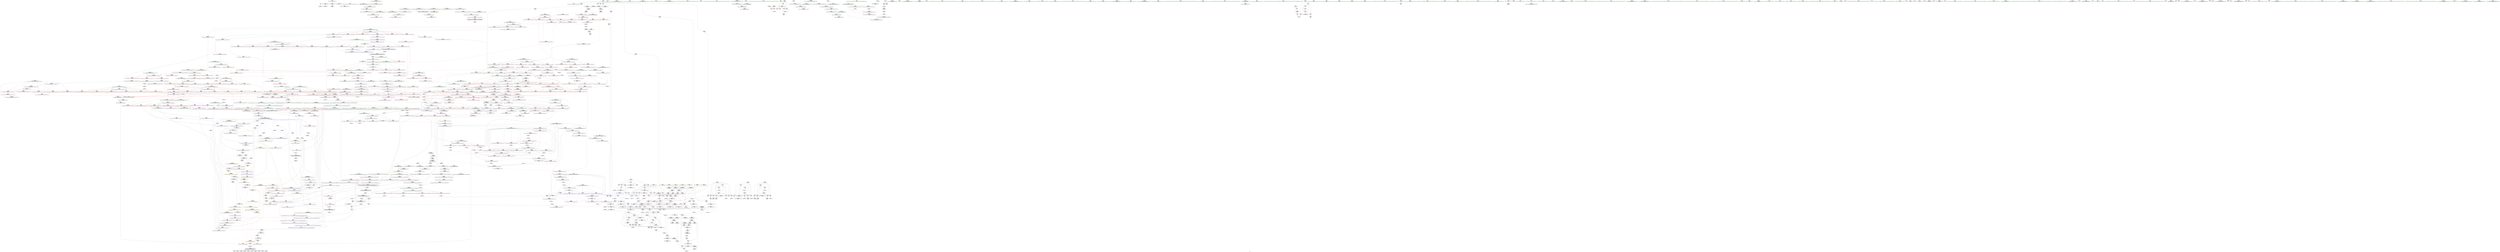 digraph "SVFG" {
	label="SVFG";

	Node0x55b97c79d5d0 [shape=record,color=grey,label="{NodeID: 0\nNullPtr}"];
	Node0x55b97c79d5d0 -> Node0x55b97c8134c0[style=solid];
	Node0x55b97c79d5d0 -> Node0x55b97c82d8e0[style=solid];
	Node0x55b97c81a530 [shape=record,color=blue,label="{NodeID: 775\n878\<--871\n__comp.addr\<--__comp\n_ZSt10__pop_heapIPxN9__gnu_cxx5__ops15_Iter_less_iterEEvT_S4_S4_RT0_\n}"];
	Node0x55b97c81a530 -> Node0x55b97c825240[style=dashed];
	Node0x55b97c810fe0 [shape=record,color=red,label="{NodeID: 443\n497\<--468\n\<--__last.addr\n_ZSt6__sortIPxN9__gnu_cxx5__ops15_Iter_less_iterEEvT_S4_T0_\n|{<s0>30}}"];
	Node0x55b97c810fe0:s0 -> Node0x55b97c939920[style=solid,color=red];
	Node0x55b97c805100 [shape=record,color=green,label="{NodeID: 111\n590\<--591\n__last.addr\<--__last.addr_field_insensitive\n_ZSt22__final_insertion_sortIPxN9__gnu_cxx5__ops15_Iter_less_iterEEvT_S4_T0_\n}"];
	Node0x55b97c805100 -> Node0x55b97c821fe0[style=solid];
	Node0x55b97c805100 -> Node0x55b97c8220b0[style=solid];
	Node0x55b97c805100 -> Node0x55b97c822180[style=solid];
	Node0x55b97c805100 -> Node0x55b97c830690[style=solid];
	Node0x55b97c9419c0 [shape=record,color=black,label="{NodeID: 1993\n965 = PHI(847, )\n}"];
	Node0x55b97c8269d0 [shape=record,color=red,label="{NodeID: 554\n993\<--933\n\<--__secondChild\n_ZSt13__adjust_heapIPxlxN9__gnu_cxx5__ops15_Iter_less_iterEEvT_T0_S5_T1_T2_\n}"];
	Node0x55b97c8269d0 -> Node0x55b97c855f80[style=solid];
	Node0x55b97c85c280 [shape=record,color=grey,label="{NodeID: 1329\n246 = cmp(244, 245, )\n}"];
	Node0x55b97c8097b0 [shape=record,color=green,label="{NodeID: 222\n1399\<--1400\n__last.addr\<--__last.addr_field_insensitive\n_ZSt13move_backwardIPxS0_ET0_T_S2_S1_\n}"];
	Node0x55b97c8097b0 -> Node0x55b97c82b700[style=solid];
	Node0x55b97c8097b0 -> Node0x55b97c81d6c0[style=solid];
	Node0x55b97c82c400 [shape=record,color=red,label="{NodeID: 665\n1484\<--1473\n\<--__result.addr\n_ZSt23__copy_move_backward_a2ILb1EPxS0_ET1_T0_S2_S1_\n|{<s0>98}}"];
	Node0x55b97c82c400:s0 -> Node0x55b97c938cf0[style=solid,color=red];
	Node0x55b97c8ad7f0 [shape=record,color=black,label="{NodeID: 1440\nMR_6V_3 = PHI(MR_6V_6, MR_6V_1, )\npts\{17 \}\n|{|<s2>81|<s3>83|<s4>86|<s5>86}}"];
	Node0x55b97c8ad7f0 -> Node0x55b97c82b080[style=dashed];
	Node0x55b97c8ad7f0 -> Node0x55b97c890ad0[style=dashed];
	Node0x55b97c8ad7f0:s2 -> Node0x55b97c8b8710[style=dashed,color=red];
	Node0x55b97c8ad7f0:s3 -> Node0x55b97c894350[style=dashed,color=red];
	Node0x55b97c8ad7f0:s4 -> Node0x55b97c82bff0[style=dashed,color=red];
	Node0x55b97c8ad7f0:s5 -> Node0x55b97c89c4f0[style=dashed,color=red];
	Node0x55b97c817610 [shape=record,color=purple,label="{NodeID: 333\n1219\<--1218\nincdec.ptr\<--\n_ZSt21__unguarded_partitionIPxN9__gnu_cxx5__ops15_Iter_less_iterEET_S4_S4_S4_T0_\n}"];
	Node0x55b97c817610 -> Node0x55b97c81c4e0[style=solid];
	Node0x55b97c8010b0 [shape=record,color=green,label="{NodeID: 1\n7\<--1\n__dso_handle\<--dummyObj\nGlob }"];
	Node0x55b97c81a600 [shape=record,color=blue,label="{NodeID: 776\n880\<--890\n__value\<--\n_ZSt10__pop_heapIPxN9__gnu_cxx5__ops15_Iter_less_iterEEvT_S4_S4_RT0_\n}"];
	Node0x55b97c81a600 -> Node0x55b97c8253e0[style=dashed];
	Node0x55b97c81a600 -> Node0x55b97c8254b0[style=dashed];
	Node0x55b97c8110b0 [shape=record,color=red,label="{NodeID: 444\n532\<--513\n\<--__first.addr\n_ZSt16__introsort_loopIPxlN9__gnu_cxx5__ops15_Iter_less_iterEEvT_S4_T0_T1_\n}"];
	Node0x55b97c8110b0 -> Node0x55b97c814590[style=solid];
	Node0x55b97c8051d0 [shape=record,color=green,label="{NodeID: 112\n592\<--593\nagg.tmp\<--agg.tmp_field_insensitive\n_ZSt22__final_insertion_sortIPxN9__gnu_cxx5__ops15_Iter_less_iterEEvT_S4_T0_\n}"];
	Node0x55b97c941ad0 [shape=record,color=black,label="{NodeID: 1994\n974 = PHI(909, )\n}"];
	Node0x55b97c941ad0 -> Node0x55b97c826c40[style=solid];
	Node0x55b97c826aa0 [shape=record,color=red,label="{NodeID: 555\n998\<--933\n\<--__secondChild\n_ZSt13__adjust_heapIPxlxN9__gnu_cxx5__ops15_Iter_less_iterEEvT_T0_S5_T1_T2_\n}"];
	Node0x55b97c826aa0 -> Node0x55b97c857f00[style=solid];
	Node0x55b97c85c400 [shape=record,color=grey,label="{NodeID: 1330\n767 = cmp(766, 173, )\n}"];
	Node0x55b97c809880 [shape=record,color=green,label="{NodeID: 223\n1401\<--1402\n__result.addr\<--__result.addr_field_insensitive\n_ZSt13move_backwardIPxS0_ET0_T_S2_S1_\n}"];
	Node0x55b97c809880 -> Node0x55b97c82b7d0[style=solid];
	Node0x55b97c809880 -> Node0x55b97c81d790[style=solid];
	Node0x55b97c82c4d0 [shape=record,color=red,label="{NodeID: 666\n1495\<--1492\n\<--__it.addr\n_ZSt12__miter_baseIPxET_S1_\n}"];
	Node0x55b97c82c4d0 -> Node0x55b97c815910[style=solid];
	Node0x55b97c8176e0 [shape=record,color=purple,label="{NodeID: 334\n1223\<--1222\nincdec.ptr3\<--\n_ZSt21__unguarded_partitionIPxN9__gnu_cxx5__ops15_Iter_less_iterEET_S4_S4_S4_T0_\n}"];
	Node0x55b97c8176e0 -> Node0x55b97c81c5b0[style=solid];
	Node0x55b97c801140 [shape=record,color=green,label="{NodeID: 2\n9\<--1\n\<--dummyObj\nCan only get source location for instruction, argument, global var or function.}"];
	Node0x55b97c81a6d0 [shape=record,color=blue,label="{NodeID: 777\n895\<--894\n\<--\n_ZSt10__pop_heapIPxN9__gnu_cxx5__ops15_Iter_less_iterEEvT_S4_S4_RT0_\n|{|<s1>52}}"];
	Node0x55b97c81a6d0 -> Node0x55b97c8254b0[style=dashed];
	Node0x55b97c81a6d0:s1 -> Node0x55b97c88f1d0[style=dashed,color=red];
	Node0x55b97c8933b0 [shape=record,color=yellow,style=double,label="{NodeID: 1552\n16V_1 = ENCHI(MR_16V_0)\npts\{70 \}\nFun[_ZSt3maxIdERKT_S2_S2_]}"];
	Node0x55b97c8933b0 -> Node0x55b97c810890[style=dashed];
	Node0x55b97c811180 [shape=record,color=red,label="{NodeID: 445\n543\<--513\n\<--__first.addr\n_ZSt16__introsort_loopIPxlN9__gnu_cxx5__ops15_Iter_less_iterEEvT_S4_T0_T1_\n|{<s0>31}}"];
	Node0x55b97c811180:s0 -> Node0x55b97c93a3c0[style=solid,color=red];
	Node0x55b97c8052a0 [shape=record,color=green,label="{NodeID: 113\n594\<--595\nagg.tmp2\<--agg.tmp2_field_insensitive\n_ZSt22__final_insertion_sortIPxN9__gnu_cxx5__ops15_Iter_less_iterEEvT_S4_T0_\n}"];
	Node0x55b97c941c40 [shape=record,color=black,label="{NodeID: 1995\n1001 = PHI(909, )\n}"];
	Node0x55b97c941c40 -> Node0x55b97c826d10[style=solid];
	Node0x55b97c826b70 [shape=record,color=red,label="{NodeID: 556\n1007\<--933\n\<--__secondChild\n_ZSt13__adjust_heapIPxlxN9__gnu_cxx5__ops15_Iter_less_iterEEvT_T0_S5_T1_T2_\n}"];
	Node0x55b97c826b70 -> Node0x55b97c857d80[style=solid];
	Node0x55b97c85c580 [shape=record,color=grey,label="{NodeID: 1331\n1313 = cmp(1311, 1312, )\n}"];
	Node0x55b97c809950 [shape=record,color=green,label="{NodeID: 224\n1408\<--1409\n_ZSt12__miter_baseIPxET_S1_\<--_ZSt12__miter_baseIPxET_S1__field_insensitive\n}"];
	Node0x55b97c82c5a0 [shape=record,color=red,label="{NodeID: 667\n1514\<--1501\n\<--__first.addr\n_ZSt22__copy_move_backward_aILb1EPxS0_ET1_T0_S2_S1_\n|{<s0>100}}"];
	Node0x55b97c82c5a0:s0 -> Node0x55b97c93a090[style=solid,color=red];
	Node0x55b97c8177b0 [shape=record,color=purple,label="{NodeID: 335\n1231\<--1230\nincdec.ptr7\<--\n_ZSt21__unguarded_partitionIPxN9__gnu_cxx5__ops15_Iter_less_iterEET_S4_S4_S4_T0_\n}"];
	Node0x55b97c8177b0 -> Node0x55b97c81c680[style=solid];
	Node0x55b97c8013f0 [shape=record,color=green,label="{NodeID: 3\n12\<--1\n\<--dummyObj\nCan only get source location for instruction, argument, global var or function.|{<s0>52}}"];
	Node0x55b97c8013f0:s0 -> Node0x55b97c945ce0[style=solid,color=red];
	Node0x55b97c81a7a0 [shape=record,color=blue,label="{NodeID: 778\n911\<--910\n__t.addr\<--__t\n_ZSt4moveIRxEONSt16remove_referenceIT_E4typeEOS2_\n}"];
	Node0x55b97c81a7a0 -> Node0x55b97c825580[style=dashed];
	Node0x55b97c8934c0 [shape=record,color=yellow,style=double,label="{NodeID: 1553\n52V_1 = ENCHI(MR_52V_0)\npts\{106 \}\nFun[_ZSt3maxIdERKT_S2_S2_]}"];
	Node0x55b97c8934c0 -> Node0x55b97c810960[style=dashed];
	Node0x55b97c811250 [shape=record,color=red,label="{NodeID: 446\n554\<--513\n\<--__first.addr\n_ZSt16__introsort_loopIPxlN9__gnu_cxx5__ops15_Iter_less_iterEEvT_S4_T0_T1_\n|{<s0>32}}"];
	Node0x55b97c811250:s0 -> Node0x55b97c943a70[style=solid,color=red];
	Node0x55b97c805370 [shape=record,color=green,label="{NodeID: 114\n596\<--597\nagg.tmp3\<--agg.tmp3_field_insensitive\n_ZSt22__final_insertion_sortIPxN9__gnu_cxx5__ops15_Iter_less_iterEEvT_S4_T0_\n}"];
	Node0x55b97c941d80 [shape=record,color=black,label="{NodeID: 1996\n1011 = PHI(1026, )\n}"];
	Node0x55b97c826c40 [shape=record,color=red,label="{NodeID: 557\n975\<--974\n\<--call4\n_ZSt13__adjust_heapIPxlxN9__gnu_cxx5__ops15_Iter_less_iterEEvT_T0_S5_T1_T2_\n}"];
	Node0x55b97c826c40 -> Node0x55b97c81aef0[style=solid];
	Node0x55b97c85c700 [shape=record,color=grey,label="{NodeID: 1332\n991 = cmp(987, 990, )\n}"];
	Node0x55b97c809a50 [shape=record,color=green,label="{NodeID: 225\n1414\<--1415\n_ZSt23__copy_move_backward_a2ILb1EPxS0_ET1_T0_S2_S1_\<--_ZSt23__copy_move_backward_a2ILb1EPxS0_ET1_T0_S2_S1__field_insensitive\n}"];
	Node0x55b97c82c670 [shape=record,color=red,label="{NodeID: 668\n1515\<--1503\n\<--__last.addr\n_ZSt22__copy_move_backward_aILb1EPxS0_ET1_T0_S2_S1_\n|{<s0>100}}"];
	Node0x55b97c82c670:s0 -> Node0x55b97c93a1a0[style=solid,color=red];
	Node0x55b97c817880 [shape=record,color=purple,label="{NodeID: 336\n1244\<--1243\nincdec.ptr9\<--\n_ZSt21__unguarded_partitionIPxN9__gnu_cxx5__ops15_Iter_less_iterEET_S4_S4_S4_T0_\n}"];
	Node0x55b97c817880 -> Node0x55b97c81c750[style=solid];
	Node0x55b97c801480 [shape=record,color=green,label="{NodeID: 4\n18\<--1\n_ZSt3cin\<--dummyObj\nGlob }"];
	Node0x55b97c81a870 [shape=record,color=blue,label="{NodeID: 779\n923\<--917\n__first.addr\<--__first\n_ZSt13__adjust_heapIPxlxN9__gnu_cxx5__ops15_Iter_less_iterEEvT_T0_S5_T1_T2_\n}"];
	Node0x55b97c81a870 -> Node0x55b97c825650[style=dashed];
	Node0x55b97c81a870 -> Node0x55b97c825720[style=dashed];
	Node0x55b97c81a870 -> Node0x55b97c8257f0[style=dashed];
	Node0x55b97c81a870 -> Node0x55b97c8258c0[style=dashed];
	Node0x55b97c81a870 -> Node0x55b97c825990[style=dashed];
	Node0x55b97c81a870 -> Node0x55b97c825a60[style=dashed];
	Node0x55b97c81a870 -> Node0x55b97c825b30[style=dashed];
	Node0x55b97c811320 [shape=record,color=red,label="{NodeID: 447\n531\<--515\n\<--__last.addr\n_ZSt16__introsort_loopIPxlN9__gnu_cxx5__ops15_Iter_less_iterEEvT_S4_T0_T1_\n}"];
	Node0x55b97c811320 -> Node0x55b97c8144c0[style=solid];
	Node0x55b97c809ec0 [shape=record,color=green,label="{NodeID: 115\n612\<--613\n_ZSt16__insertion_sortIPxN9__gnu_cxx5__ops15_Iter_less_iterEEvT_S4_T0_\<--_ZSt16__insertion_sortIPxN9__gnu_cxx5__ops15_Iter_less_iterEEvT_S4_T0__field_insensitive\n}"];
	Node0x55b97c941e90 [shape=record,color=black,label="{NodeID: 1997\n1020 = PHI(909, )\n}"];
	Node0x55b97c941e90 -> Node0x55b97c826de0[style=solid];
	Node0x55b97c826d10 [shape=record,color=red,label="{NodeID: 558\n1002\<--1001\n\<--call15\n_ZSt13__adjust_heapIPxlxN9__gnu_cxx5__ops15_Iter_less_iterEEvT_T0_S5_T1_T2_\n}"];
	Node0x55b97c826d10 -> Node0x55b97c81b160[style=solid];
	Node0x55b97c85c880 [shape=record,color=grey,label="{NodeID: 1333\n865 = cmp(862, 864, )\n}"];
	Node0x55b97c85c880 -> Node0x55b97c8151c0[style=solid];
	Node0x55b97c809b50 [shape=record,color=green,label="{NodeID: 226\n1419\<--1420\n__comp\<--__comp_field_insensitive\n_ZSt25__unguarded_linear_insertIPxN9__gnu_cxx5__ops14_Val_less_iterEEvT_T0_\n|{<s0>93}}"];
	Node0x55b97c809b50:s0 -> Node0x55b97c938e80[style=solid,color=red];
	Node0x55b97c82c740 [shape=record,color=red,label="{NodeID: 669\n1516\<--1505\n\<--__result.addr\n_ZSt22__copy_move_backward_aILb1EPxS0_ET1_T0_S2_S1_\n|{<s0>100}}"];
	Node0x55b97c82c740:s0 -> Node0x55b97c93a2b0[style=solid,color=red];
	Node0x55b97c817950 [shape=record,color=purple,label="{NodeID: 337\n1317\<--1316\nadd.ptr\<--\n_ZSt16__insertion_sortIPxN9__gnu_cxx5__ops15_Iter_less_iterEEvT_S4_T0_\n}"];
	Node0x55b97c817950 -> Node0x55b97c81cf70[style=solid];
	Node0x55b97c801510 [shape=record,color=green,label="{NodeID: 5\n19\<--1\n_ZSt4cout\<--dummyObj\nGlob }"];
	Node0x55b97c81a940 [shape=record,color=blue,label="{NodeID: 780\n925\<--918\n__holeIndex.addr\<--__holeIndex\n_ZSt13__adjust_heapIPxlxN9__gnu_cxx5__ops15_Iter_less_iterEEvT_T0_S5_T1_T2_\n}"];
	Node0x55b97c81a940 -> Node0x55b97c825c00[style=dashed];
	Node0x55b97c81a940 -> Node0x55b97c825cd0[style=dashed];
	Node0x55b97c81a940 -> Node0x55b97c825da0[style=dashed];
	Node0x55b97c81a940 -> Node0x55b97c825e70[style=dashed];
	Node0x55b97c81a940 -> Node0x55b97c81afc0[style=dashed];
	Node0x55b97c81a940 -> Node0x55b97c81b230[style=dashed];
	Node0x55b97c81a940 -> Node0x55b97c8abef0[style=dashed];
	Node0x55b97c8113f0 [shape=record,color=red,label="{NodeID: 448\n544\<--515\n\<--__last.addr\n_ZSt16__introsort_loopIPxlN9__gnu_cxx5__ops15_Iter_less_iterEEvT_S4_T0_T1_\n|{<s0>31}}"];
	Node0x55b97c8113f0:s0 -> Node0x55b97c93a4d0[style=solid,color=red];
	Node0x55b97c809f90 [shape=record,color=green,label="{NodeID: 116\n618\<--619\n_ZSt26__unguarded_insertion_sortIPxN9__gnu_cxx5__ops15_Iter_less_iterEEvT_S4_T0_\<--_ZSt26__unguarded_insertion_sortIPxN9__gnu_cxx5__ops15_Iter_less_iterEEvT_S4_T0__field_insensitive\n}"];
	Node0x55b97c942000 [shape=record,color=black,label="{NodeID: 1998\n1078 = PHI(1107, )\n}"];
	Node0x55b97c942000 -> Node0x55b97c853570[style=solid];
	Node0x55b97c826de0 [shape=record,color=red,label="{NodeID: 559\n1021\<--1020\n\<--call20\n_ZSt13__adjust_heapIPxlxN9__gnu_cxx5__ops15_Iter_less_iterEEvT_T0_S5_T1_T2_\n|{<s0>59}}"];
	Node0x55b97c826de0:s0 -> Node0x55b97c946400[style=solid,color=red];
	Node0x55b97c85ca00 [shape=record,color=grey,label="{NodeID: 1334\n806 = cmp(805, 179, )\n}"];
	Node0x55b97c809c20 [shape=record,color=green,label="{NodeID: 227\n1421\<--1422\n__last.addr\<--__last.addr_field_insensitive\n_ZSt25__unguarded_linear_insertIPxN9__gnu_cxx5__ops14_Val_less_iterEEvT_T0_\n}"];
	Node0x55b97c809c20 -> Node0x55b97c82b8a0[style=solid];
	Node0x55b97c809c20 -> Node0x55b97c82b970[style=solid];
	Node0x55b97c809c20 -> Node0x55b97c82ba40[style=solid];
	Node0x55b97c809c20 -> Node0x55b97c82bb10[style=solid];
	Node0x55b97c809c20 -> Node0x55b97c81d860[style=solid];
	Node0x55b97c809c20 -> Node0x55b97c81dc70[style=solid];
	Node0x55b97c82c810 [shape=record,color=red,label="{NodeID: 670\n1526\<--1523\n\<--__it.addr\n_ZSt12__niter_baseIPxET_S1_\n}"];
	Node0x55b97c82c810 -> Node0x55b97c815ab0[style=solid];
	Node0x55b97c817a20 [shape=record,color=purple,label="{NodeID: 338\n1335\<--1334\nadd.ptr4\<--\n_ZSt16__insertion_sortIPxN9__gnu_cxx5__ops15_Iter_less_iterEEvT_S4_T0_\n|{<s0>83}}"];
	Node0x55b97c817a20:s0 -> Node0x55b97c939f80[style=solid,color=red];
	Node0x55b97c8015a0 [shape=record,color=green,label="{NodeID: 6\n20\<--1\n.str\<--dummyObj\nGlob }"];
	Node0x55b97c81aa10 [shape=record,color=blue,label="{NodeID: 781\n927\<--919\n__len.addr\<--__len\n_ZSt13__adjust_heapIPxlxN9__gnu_cxx5__ops15_Iter_less_iterEEvT_T0_S5_T1_T2_\n}"];
	Node0x55b97c81aa10 -> Node0x55b97c826010[style=dashed];
	Node0x55b97c81aa10 -> Node0x55b97c8260e0[style=dashed];
	Node0x55b97c81aa10 -> Node0x55b97c8261b0[style=dashed];
	Node0x55b97c8114c0 [shape=record,color=red,label="{NodeID: 449\n545\<--515\n\<--__last.addr\n_ZSt16__introsort_loopIPxlN9__gnu_cxx5__ops15_Iter_less_iterEEvT_S4_T0_T1_\n|{<s0>31}}"];
	Node0x55b97c8114c0:s0 -> Node0x55b97c93a5e0[style=solid,color=red];
	Node0x55b97c80a090 [shape=record,color=green,label="{NodeID: 117\n630\<--631\n__comp\<--__comp_field_insensitive\n_ZSt14__partial_sortIPxN9__gnu_cxx5__ops15_Iter_less_iterEEvT_S4_S4_T0_\n|{<s0>39}}"];
	Node0x55b97c80a090:s0 -> Node0x55b97c939c50[style=solid,color=red];
	Node0x55b97c942140 [shape=record,color=black,label="{NodeID: 1999\n1087 = PHI(909, )\n}"];
	Node0x55b97c942140 -> Node0x55b97c827bb0[style=solid];
	Node0x55b97c826eb0 [shape=record,color=red,label="{NodeID: 560\n1031\<--1028\n\<--__t.addr\n_ZSt4moveIRN9__gnu_cxx5__ops15_Iter_less_iterEEONSt16remove_referenceIT_E4typeEOS5_\n}"];
	Node0x55b97c826eb0 -> Node0x55b97c815500[style=solid];
	Node0x55b97c85cb80 [shape=record,color=grey,label="{NodeID: 1335\n116 = cmp(114, 115, )\n}"];
	Node0x55b97c809cf0 [shape=record,color=green,label="{NodeID: 228\n1423\<--1424\n__val\<--__val_field_insensitive\n_ZSt25__unguarded_linear_insertIPxN9__gnu_cxx5__ops14_Val_less_iterEEvT_T0_\n|{|<s1>93|<s2>95}}"];
	Node0x55b97c809cf0 -> Node0x55b97c81d930[style=solid];
	Node0x55b97c809cf0:s1 -> Node0x55b97c938f90[style=solid,color=red];
	Node0x55b97c809cf0:s2 -> Node0x55b97c937b40[style=solid,color=red];
	Node0x55b97c82c8e0 [shape=record,color=red,label="{NodeID: 671\n1544\<--1532\n\<--__first.addr\n_ZNSt20__copy_move_backwardILb1ELb1ESt26random_access_iterator_tagE13__copy_move_bIxEEPT_PKS3_S6_S4_\n}"];
	Node0x55b97c82c8e0 -> Node0x55b97c815c50[style=solid];
	Node0x55b97c8af5f0 [shape=record,color=black,label="{NodeID: 1446\nMR_253V_5 = PHI(MR_253V_3, MR_253V_4, )\npts\{1302 \}\n}"];
	Node0x55b97c8af5f0 -> Node0x55b97c82b080[style=dashed];
	Node0x55b97c8af5f0 -> Node0x55b97c81d040[style=dashed];
	Node0x55b97c8af5f0 -> Node0x55b97c8914d0[style=dashed];
	Node0x55b97c8af5f0 -> Node0x55b97c8af5f0[style=dashed];
	Node0x55b97c817af0 [shape=record,color=purple,label="{NodeID: 339\n1354\<--1353\nincdec.ptr\<--\n_ZSt16__insertion_sortIPxN9__gnu_cxx5__ops15_Iter_less_iterEEvT_S4_T0_\n}"];
	Node0x55b97c817af0 -> Node0x55b97c81d1e0[style=solid];
	Node0x55b97c801de0 [shape=record,color=green,label="{NodeID: 7\n22\<--1\n.str.1\<--dummyObj\nGlob }"];
	Node0x55b97c81aae0 [shape=record,color=blue,label="{NodeID: 782\n929\<--920\n__value.addr\<--__value\n_ZSt13__adjust_heapIPxlxN9__gnu_cxx5__ops15_Iter_less_iterEEvT_T0_S5_T1_T2_\n}"];
	Node0x55b97c81aae0 -> Node0x55b97c826c40[style=dashed];
	Node0x55b97c81aae0 -> Node0x55b97c826d10[style=dashed];
	Node0x55b97c81aae0 -> Node0x55b97c826de0[style=dashed];
	Node0x55b97c811590 [shape=record,color=red,label="{NodeID: 450\n555\<--515\n\<--__last.addr\n_ZSt16__introsort_loopIPxlN9__gnu_cxx5__ops15_Iter_less_iterEEvT_S4_T0_T1_\n|{<s0>32}}"];
	Node0x55b97c811590:s0 -> Node0x55b97c943b80[style=solid,color=red];
	Node0x55b97c80a160 [shape=record,color=green,label="{NodeID: 118\n632\<--633\n__first.addr\<--__first.addr_field_insensitive\n_ZSt14__partial_sortIPxN9__gnu_cxx5__ops15_Iter_less_iterEEvT_S4_S4_T0_\n}"];
	Node0x55b97c80a160 -> Node0x55b97c822250[style=solid];
	Node0x55b97c80a160 -> Node0x55b97c822320[style=solid];
	Node0x55b97c80a160 -> Node0x55b97c830760[style=solid];
	Node0x55b97c942280 [shape=record,color=black,label="{NodeID: 2000\n1100 = PHI(909, )\n}"];
	Node0x55b97c942280 -> Node0x55b97c827c80[style=solid];
	Node0x55b97c826f80 [shape=record,color=red,label="{NodeID: 561\n1040\<--1037\nthis1\<--this.addr\n_ZN9__gnu_cxx5__ops14_Iter_less_valC2ENS0_15_Iter_less_iterE\n}"];
	Node0x55b97c85cd00 [shape=record,color=grey,label="{NodeID: 1336\n478 = cmp(476, 477, )\n}"];
	Node0x55b97c809dc0 [shape=record,color=green,label="{NodeID: 229\n1425\<--1426\n__next\<--__next_field_insensitive\n_ZSt25__unguarded_linear_insertIPxN9__gnu_cxx5__ops14_Val_less_iterEEvT_T0_\n}"];
	Node0x55b97c809dc0 -> Node0x55b97c82bbe0[style=solid];
	Node0x55b97c809dc0 -> Node0x55b97c82bcb0[style=solid];
	Node0x55b97c809dc0 -> Node0x55b97c82bd80[style=solid];
	Node0x55b97c809dc0 -> Node0x55b97c82be50[style=solid];
	Node0x55b97c809dc0 -> Node0x55b97c82bf20[style=solid];
	Node0x55b97c809dc0 -> Node0x55b97c81da00[style=solid];
	Node0x55b97c809dc0 -> Node0x55b97c81dad0[style=solid];
	Node0x55b97c809dc0 -> Node0x55b97c81dd40[style=solid];
	Node0x55b97c82c9b0 [shape=record,color=red,label="{NodeID: 672\n1558\<--1532\n\<--__first.addr\n_ZNSt20__copy_move_backwardILb1ELb1ESt26random_access_iterator_tagE13__copy_move_bIxEEPT_PKS3_S6_S4_\n}"];
	Node0x55b97c82c9b0 -> Node0x55b97c815df0[style=solid];
	Node0x55b97c817bc0 [shape=record,color=purple,label="{NodeID: 340\n1389\<--1388\nincdec.ptr\<--\n_ZSt26__unguarded_insertion_sortIPxN9__gnu_cxx5__ops15_Iter_less_iterEEvT_S4_T0_\n}"];
	Node0x55b97c817bc0 -> Node0x55b97c81d520[style=solid];
	Node0x55b97c801e70 [shape=record,color=green,label="{NodeID: 8\n24\<--1\n.str.2\<--dummyObj\nGlob }"];
	Node0x55b97c81abb0 [shape=record,color=blue,label="{NodeID: 783\n931\<--943\n__topIndex\<--\n_ZSt13__adjust_heapIPxlxN9__gnu_cxx5__ops15_Iter_less_iterEEvT_T0_S5_T1_T2_\n}"];
	Node0x55b97c81abb0 -> Node0x55b97c826280[style=dashed];
	Node0x55b97c811660 [shape=record,color=red,label="{NodeID: 451\n561\<--515\n\<--__last.addr\n_ZSt16__introsort_loopIPxlN9__gnu_cxx5__ops15_Iter_less_iterEEvT_S4_T0_T1_\n|{<s0>33}}"];
	Node0x55b97c811660:s0 -> Node0x55b97c946770[style=solid,color=red];
	Node0x55b97c80a230 [shape=record,color=green,label="{NodeID: 119\n634\<--635\n__middle.addr\<--__middle.addr_field_insensitive\n_ZSt14__partial_sortIPxN9__gnu_cxx5__ops15_Iter_less_iterEEvT_S4_S4_T0_\n}"];
	Node0x55b97c80a230 -> Node0x55b97c8223f0[style=solid];
	Node0x55b97c80a230 -> Node0x55b97c8224c0[style=solid];
	Node0x55b97c80a230 -> Node0x55b97c830830[style=solid];
	Node0x55b97c9423c0 [shape=record,color=black,label="{NodeID: 2001\n1148 = PHI(847, )\n}"];
	Node0x55b97c827050 [shape=record,color=red,label="{NodeID: 562\n1075\<--1048\n\<--__first.addr\n_ZSt11__push_heapIPxlxN9__gnu_cxx5__ops14_Iter_less_valEEvT_T0_S5_T1_RT2_\n}"];
	Node0x55b97c827050 -> Node0x55b97c818650[style=solid];
	Node0x55b97c85ce80 [shape=record,color=grey,label="{NodeID: 1337\n726 = cmp(724, 725, )\n}"];
	Node0x55b97c812050 [shape=record,color=green,label="{NodeID: 230\n1440\<--1441\n_ZNK9__gnu_cxx5__ops14_Val_less_iterclIxPxEEbRT_T0_\<--_ZNK9__gnu_cxx5__ops14_Val_less_iterclIxPxEEbRT_T0__field_insensitive\n}"];
	Node0x55b97c82ca80 [shape=record,color=red,label="{NodeID: 673\n1543\<--1534\n\<--__last.addr\n_ZNSt20__copy_move_backwardILb1ELb1ESt26random_access_iterator_tagE13__copy_move_bIxEEPT_PKS3_S6_S4_\n}"];
	Node0x55b97c82ca80 -> Node0x55b97c815b80[style=solid];
	Node0x55b97c817c90 [shape=record,color=purple,label="{NodeID: 341\n1435\<--1434\nincdec.ptr\<--\n_ZSt25__unguarded_linear_insertIPxN9__gnu_cxx5__ops14_Val_less_iterEEvT_T0_\n}"];
	Node0x55b97c817c90 -> Node0x55b97c81dad0[style=solid];
	Node0x55b97c801f00 [shape=record,color=green,label="{NodeID: 9\n26\<--1\n_ZSt4cerr\<--dummyObj\nGlob }"];
	Node0x55b97c81ac80 [shape=record,color=blue,label="{NodeID: 784\n933\<--945\n__secondChild\<--\n_ZSt13__adjust_heapIPxlxN9__gnu_cxx5__ops15_Iter_less_iterEEvT_T0_S5_T1_T2_\n}"];
	Node0x55b97c81ac80 -> Node0x55b97c826350[style=dashed];
	Node0x55b97c81ac80 -> Node0x55b97c826420[style=dashed];
	Node0x55b97c81ac80 -> Node0x55b97c826900[style=dashed];
	Node0x55b97c81ac80 -> Node0x55b97c8269d0[style=dashed];
	Node0x55b97c81ac80 -> Node0x55b97c81ad50[style=dashed];
	Node0x55b97c81ac80 -> Node0x55b97c81b090[style=dashed];
	Node0x55b97c81ac80 -> Node0x55b97c8ac3f0[style=dashed];
	Node0x55b97c893a30 [shape=record,color=yellow,style=double,label="{NodeID: 1559\n6V_1 = ENCHI(MR_6V_0)\npts\{17 \}\nFun[_ZSt22__move_median_to_firstIPxN9__gnu_cxx5__ops15_Iter_less_iterEEvT_S4_S4_S4_T0_]|{<s0>63|<s1>64|<s2>65|<s3>66|<s4>67|<s5>68|<s6>69|<s7>70|<s8>71|<s9>72|<s10>73}}"];
	Node0x55b97c893a30:s0 -> Node0x55b97c8b8710[style=dashed,color=red];
	Node0x55b97c893a30:s1 -> Node0x55b97c8b8710[style=dashed,color=red];
	Node0x55b97c893a30:s2 -> Node0x55b97c8b8330[style=dashed,color=red];
	Node0x55b97c893a30:s3 -> Node0x55b97c8b8710[style=dashed,color=red];
	Node0x55b97c893a30:s4 -> Node0x55b97c8b8330[style=dashed,color=red];
	Node0x55b97c893a30:s5 -> Node0x55b97c8b8330[style=dashed,color=red];
	Node0x55b97c893a30:s6 -> Node0x55b97c8b8710[style=dashed,color=red];
	Node0x55b97c893a30:s7 -> Node0x55b97c8b8330[style=dashed,color=red];
	Node0x55b97c893a30:s8 -> Node0x55b97c8b8710[style=dashed,color=red];
	Node0x55b97c893a30:s9 -> Node0x55b97c8b8330[style=dashed,color=red];
	Node0x55b97c893a30:s10 -> Node0x55b97c8b8330[style=dashed,color=red];
	Node0x55b97c811730 [shape=record,color=red,label="{NodeID: 452\n540\<--517\n\<--__depth_limit.addr\n_ZSt16__introsort_loopIPxlN9__gnu_cxx5__ops15_Iter_less_iterEEvT_S4_T0_T1_\n}"];
	Node0x55b97c811730 -> Node0x55b97c85b200[style=solid];
	Node0x55b97c80a300 [shape=record,color=green,label="{NodeID: 120\n636\<--637\n__last.addr\<--__last.addr_field_insensitive\n_ZSt14__partial_sortIPxN9__gnu_cxx5__ops15_Iter_less_iterEEvT_S4_S4_T0_\n}"];
	Node0x55b97c80a300 -> Node0x55b97c822590[style=solid];
	Node0x55b97c80a300 -> Node0x55b97c830900[style=solid];
	Node0x55b97c9424d0 [shape=record,color=black,label="{NodeID: 2002\n1152 = PHI(847, )\n}"];
	Node0x55b97c827120 [shape=record,color=red,label="{NodeID: 563\n1084\<--1048\n\<--__first.addr\n_ZSt11__push_heapIPxlxN9__gnu_cxx5__ops14_Iter_less_valEEvT_T0_S5_T1_RT2_\n}"];
	Node0x55b97c827120 -> Node0x55b97c818720[style=solid];
	Node0x55b97c85d000 [shape=record,color=grey,label="{NodeID: 1338\n433 = cmp(430, 432, )\n}"];
	Node0x55b97c812120 [shape=record,color=green,label="{NodeID: 231\n1460\<--1461\nretval\<--retval_field_insensitive\n_ZN9__gnu_cxx5__ops15__val_comp_iterENS0_15_Iter_less_iterE\n}"];
	Node0x55b97c82cb50 [shape=record,color=red,label="{NodeID: 674\n1553\<--1536\n\<--__result.addr\n_ZNSt20__copy_move_backwardILb1ELb1ESt26random_access_iterator_tagE13__copy_move_bIxEEPT_PKS3_S6_S4_\n}"];
	Node0x55b97c82cb50 -> Node0x55b97c818990[style=solid];
	Node0x55b97c8b04f0 [shape=record,color=black,label="{NodeID: 1449\nMR_6V_3 = PHI(MR_6V_2, MR_6V_1, )\npts\{17 \}\n|{<s0>100}}"];
	Node0x55b97c8b04f0:s0 -> Node0x55b97c8dde60[style=dashed,color=blue];
	Node0x55b97c817d60 [shape=record,color=purple,label="{NodeID: 342\n1451\<--1450\nincdec.ptr3\<--\n_ZSt25__unguarded_linear_insertIPxN9__gnu_cxx5__ops14_Val_less_iterEEvT_T0_\n}"];
	Node0x55b97c817d60 -> Node0x55b97c81dd40[style=solid];
	Node0x55b97c801f90 [shape=record,color=green,label="{NodeID: 10\n27\<--1\n.str.3\<--dummyObj\nGlob }"];
	Node0x55b97c81ad50 [shape=record,color=blue,label="{NodeID: 785\n933\<--956\n__secondChild\<--mul\n_ZSt13__adjust_heapIPxlxN9__gnu_cxx5__ops15_Iter_less_iterEEvT_T0_S5_T1_T2_\n}"];
	Node0x55b97c81ad50 -> Node0x55b97c826350[style=dashed];
	Node0x55b97c81ad50 -> Node0x55b97c826420[style=dashed];
	Node0x55b97c81ad50 -> Node0x55b97c8264f0[style=dashed];
	Node0x55b97c81ad50 -> Node0x55b97c8265c0[style=dashed];
	Node0x55b97c81ad50 -> Node0x55b97c826690[style=dashed];
	Node0x55b97c81ad50 -> Node0x55b97c826760[style=dashed];
	Node0x55b97c81ad50 -> Node0x55b97c826830[style=dashed];
	Node0x55b97c81ad50 -> Node0x55b97c826900[style=dashed];
	Node0x55b97c81ad50 -> Node0x55b97c8269d0[style=dashed];
	Node0x55b97c81ad50 -> Node0x55b97c81ad50[style=dashed];
	Node0x55b97c81ad50 -> Node0x55b97c81ae20[style=dashed];
	Node0x55b97c81ad50 -> Node0x55b97c81b090[style=dashed];
	Node0x55b97c81ad50 -> Node0x55b97c8ac3f0[style=dashed];
	Node0x55b97c811800 [shape=record,color=red,label="{NodeID: 453\n550\<--517\n\<--__depth_limit.addr\n_ZSt16__introsort_loopIPxlN9__gnu_cxx5__ops15_Iter_less_iterEEvT_S4_T0_T1_\n}"];
	Node0x55b97c811800 -> Node0x55b97c854480[style=solid];
	Node0x55b97c80a3d0 [shape=record,color=green,label="{NodeID: 121\n638\<--639\nagg.tmp\<--agg.tmp_field_insensitive\n_ZSt14__partial_sortIPxN9__gnu_cxx5__ops15_Iter_less_iterEEvT_S4_S4_T0_\n}"];
	Node0x55b97c9425e0 [shape=record,color=black,label="{NodeID: 2003\n1162 = PHI(847, )\n}"];
	Node0x55b97c8271f0 [shape=record,color=red,label="{NodeID: 564\n1089\<--1048\n\<--__first.addr\n_ZSt11__push_heapIPxlxN9__gnu_cxx5__ops14_Iter_less_valEEvT_T0_S5_T1_RT2_\n}"];
	Node0x55b97c8271f0 -> Node0x55b97c8187f0[style=solid];
	Node0x55b97c8121f0 [shape=record,color=green,label="{NodeID: 232\n1462\<--1463\n\<--field_insensitive\n_ZN9__gnu_cxx5__ops15__val_comp_iterENS0_15_Iter_less_iterE\n}"];
	Node0x55b97c82cc20 [shape=record,color=red,label="{NodeID: 675\n1566\<--1536\n\<--__result.addr\n_ZNSt20__copy_move_backwardILb1ELb1ESt26random_access_iterator_tagE13__copy_move_bIxEEPT_PKS3_S6_S4_\n}"];
	Node0x55b97c82cc20 -> Node0x55b97c818a60[style=solid];
	Node0x55b97c817e30 [shape=record,color=purple,label="{NodeID: 343\n1603\<--1557\noffset_0\<--\n}"];
	Node0x55b97c817e30 -> Node0x55b97c83a280[style=solid];
	Node0x55b97c802090 [shape=record,color=green,label="{NodeID: 11\n29\<--1\n.str.4\<--dummyObj\nGlob }"];
	Node0x55b97c8dd780 [shape=record,color=yellow,style=double,label="{NodeID: 1893\n6V_2 = CSCHI(MR_6V_1)\npts\{17 \}\nCS[]|{<s0>65|<s1>67|<s2>68|<s3>70|<s4>72|<s5>73|<s6>76}}"];
	Node0x55b97c8dd780:s0 -> Node0x55b97c8960f0[style=dashed,color=blue];
	Node0x55b97c8dd780:s1 -> Node0x55b97c8960f0[style=dashed,color=blue];
	Node0x55b97c8dd780:s2 -> Node0x55b97c8960f0[style=dashed,color=blue];
	Node0x55b97c8dd780:s3 -> Node0x55b97c8960f0[style=dashed,color=blue];
	Node0x55b97c8dd780:s4 -> Node0x55b97c8960f0[style=dashed,color=blue];
	Node0x55b97c8dd780:s5 -> Node0x55b97c8960f0[style=dashed,color=blue];
	Node0x55b97c8dd780:s6 -> Node0x55b97c8ac8f0[style=dashed,color=blue];
	Node0x55b97c81ae20 [shape=record,color=blue,label="{NodeID: 786\n933\<--968\n__secondChild\<--dec\n_ZSt13__adjust_heapIPxlxN9__gnu_cxx5__ops15_Iter_less_iterEEvT_T0_S5_T1_T2_\n}"];
	Node0x55b97c81ae20 -> Node0x55b97c826350[style=dashed];
	Node0x55b97c81ae20 -> Node0x55b97c826420[style=dashed];
	Node0x55b97c81ae20 -> Node0x55b97c826760[style=dashed];
	Node0x55b97c81ae20 -> Node0x55b97c826830[style=dashed];
	Node0x55b97c81ae20 -> Node0x55b97c826900[style=dashed];
	Node0x55b97c81ae20 -> Node0x55b97c8269d0[style=dashed];
	Node0x55b97c81ae20 -> Node0x55b97c81ad50[style=dashed];
	Node0x55b97c81ae20 -> Node0x55b97c81b090[style=dashed];
	Node0x55b97c81ae20 -> Node0x55b97c8ac3f0[style=dashed];
	Node0x55b97c8118d0 [shape=record,color=red,label="{NodeID: 454\n562\<--517\n\<--__depth_limit.addr\n_ZSt16__introsort_loopIPxlN9__gnu_cxx5__ops15_Iter_less_iterEEvT_S4_T0_T1_\n|{<s0>33}}"];
	Node0x55b97c8118d0:s0 -> Node0x55b97c9468c0[style=solid,color=red];
	Node0x55b97c80a4a0 [shape=record,color=green,label="{NodeID: 122\n647\<--648\n_ZSt13__heap_selectIPxN9__gnu_cxx5__ops15_Iter_less_iterEEvT_S4_S4_T0_\<--_ZSt13__heap_selectIPxN9__gnu_cxx5__ops15_Iter_less_iterEEvT_S4_S4_T0__field_insensitive\n}"];
	Node0x55b97c9426f0 [shape=record,color=black,label="{NodeID: 2004\n1176 = PHI(847, )\n}"];
	Node0x55b97c8272c0 [shape=record,color=red,label="{NodeID: 565\n1102\<--1048\n\<--__first.addr\n_ZSt11__push_heapIPxlxN9__gnu_cxx5__ops14_Iter_less_valEEvT_T0_S5_T1_RT2_\n}"];
	Node0x55b97c8272c0 -> Node0x55b97c8188c0[style=solid];
	Node0x55b97c88c3b0 [shape=record,color=black,label="{NodeID: 1340\nMR_6V_2 = PHI(MR_6V_3, MR_6V_1, )\npts\{17 \}\n|{|<s4>60}}"];
	Node0x55b97c88c3b0 -> Node0x55b97c827bb0[style=dashed];
	Node0x55b97c88c3b0 -> Node0x55b97c827c80[style=dashed];
	Node0x55b97c88c3b0 -> Node0x55b97c81b980[style=dashed];
	Node0x55b97c88c3b0 -> Node0x55b97c81bbf0[style=dashed];
	Node0x55b97c88c3b0:s4 -> Node0x55b97c836de0[style=dashed,color=red];
	Node0x55b97c8122c0 [shape=record,color=green,label="{NodeID: 233\n1469\<--1470\n__first.addr\<--__first.addr_field_insensitive\n_ZSt23__copy_move_backward_a2ILb1EPxS0_ET1_T0_S2_S1_\n}"];
	Node0x55b97c8122c0 -> Node0x55b97c82c260[style=solid];
	Node0x55b97c8122c0 -> Node0x55b97c81dee0[style=solid];
	Node0x55b97c82ccf0 [shape=record,color=red,label="{NodeID: 676\n1550\<--1538\n\<--_Num\n_ZNSt20__copy_move_backwardILb1ELb1ESt26random_access_iterator_tagE13__copy_move_bIxEEPT_PKS3_S6_S4_\n}"];
	Node0x55b97c82ccf0 -> Node0x55b97c85b500[style=solid];
	Node0x55b97c8b0ef0 [shape=record,color=black,label="{NodeID: 1451\nMR_16V_4 = PHI(MR_16V_6, MR_16V_3, )\npts\{70 \}\n|{|<s5>13}}"];
	Node0x55b97c8b0ef0 -> Node0x55b97c819420[style=dashed];
	Node0x55b97c8b0ef0 -> Node0x55b97c80fc60[style=dashed];
	Node0x55b97c8b0ef0 -> Node0x55b97c82f3e0[style=dashed];
	Node0x55b97c8b0ef0 -> Node0x55b97c8a28f0[style=dashed];
	Node0x55b97c8b0ef0 -> Node0x55b97c8b0ef0[style=dashed];
	Node0x55b97c8b0ef0:s5 -> Node0x55b97c8933b0[style=dashed,color=red];
	Node0x55b97c817f00 [shape=record,color=purple,label="{NodeID: 344\n1604\<--1559\noffset_0\<--\n}"];
	Node0x55b97c817f00 -> Node0x55b97c82d440[style=solid];
	Node0x55b97c802190 [shape=record,color=green,label="{NodeID: 12\n32\<--1\n\<--dummyObj\nCan only get source location for instruction, argument, global var or function.}"];
	Node0x55b97c81aef0 [shape=record,color=blue,label="{NodeID: 787\n978\<--975\nadd.ptr5\<--\n_ZSt13__adjust_heapIPxlxN9__gnu_cxx5__ops15_Iter_less_iterEEvT_T0_S5_T1_T2_\n}"];
	Node0x55b97c81aef0 -> Node0x55b97c88f1d0[style=dashed];
	Node0x55b97c893cd0 [shape=record,color=yellow,style=double,label="{NodeID: 1562\n6V_1 = ENCHI(MR_6V_0)\npts\{17 \}\nFun[_ZSt22__final_insertion_sortIPxN9__gnu_cxx5__ops15_Iter_less_iterEEvT_S4_T0_]|{<s0>35|<s1>35|<s2>37|<s3>37}}"];
	Node0x55b97c893cd0:s0 -> Node0x55b97c890ad0[style=dashed,color=red];
	Node0x55b97c893cd0:s1 -> Node0x55b97c8ad7f0[style=dashed,color=red];
	Node0x55b97c893cd0:s2 -> Node0x55b97c890ad0[style=dashed,color=red];
	Node0x55b97c893cd0:s3 -> Node0x55b97c8ad7f0[style=dashed,color=red];
	Node0x55b97c8119a0 [shape=record,color=red,label="{NodeID: 455\n560\<--521\n\<--__cut\n_ZSt16__introsort_loopIPxlN9__gnu_cxx5__ops15_Iter_less_iterEEvT_S4_T0_T1_\n|{<s0>33}}"];
	Node0x55b97c8119a0:s0 -> Node0x55b97c946620[style=solid,color=red];
	Node0x55b97c80a5a0 [shape=record,color=green,label="{NodeID: 123\n652\<--653\n_ZSt11__sort_heapIPxN9__gnu_cxx5__ops15_Iter_less_iterEEvT_S4_RT0_\<--_ZSt11__sort_heapIPxN9__gnu_cxx5__ops15_Iter_less_iterEEvT_S4_RT0__field_insensitive\n}"];
	Node0x55b97c942830 [shape=record,color=black,label="{NodeID: 2005\n1184 = PHI(847, )\n}"];
	Node0x55b97c827390 [shape=record,color=red,label="{NodeID: 566\n1065\<--1050\n\<--__holeIndex.addr\n_ZSt11__push_heapIPxlxN9__gnu_cxx5__ops14_Iter_less_valEEvT_T0_S5_T1_RT2_\n}"];
	Node0x55b97c827390 -> Node0x55b97c853e80[style=solid];
	Node0x55b97c88c8b0 [shape=record,color=black,label="{NodeID: 1341\nMR_196V_3 = PHI(MR_196V_4, MR_196V_2, )\npts\{1051 \}\n}"];
	Node0x55b97c88c8b0 -> Node0x55b97c827460[style=dashed];
	Node0x55b97c88c8b0 -> Node0x55b97c827530[style=dashed];
	Node0x55b97c88c8b0 -> Node0x55b97c8276d0[style=dashed];
	Node0x55b97c88c8b0 -> Node0x55b97c81ba50[style=dashed];
	Node0x55b97c812390 [shape=record,color=green,label="{NodeID: 234\n1471\<--1472\n__last.addr\<--__last.addr_field_insensitive\n_ZSt23__copy_move_backward_a2ILb1EPxS0_ET1_T0_S2_S1_\n}"];
	Node0x55b97c812390 -> Node0x55b97c82c330[style=solid];
	Node0x55b97c812390 -> Node0x55b97c8398c0[style=solid];
	Node0x55b97c82cdc0 [shape=record,color=red,label="{NodeID: 677\n1554\<--1538\n\<--_Num\n_ZNSt20__copy_move_backwardILb1ELb1ESt26random_access_iterator_tagE13__copy_move_bIxEEPT_PKS3_S6_S4_\n}"];
	Node0x55b97c82cdc0 -> Node0x55b97c855380[style=solid];
	Node0x55b97c817fd0 [shape=record,color=purple,label="{NodeID: 345\n680\<--672\nadd.ptr\<--\n_ZSt27__unguarded_partition_pivotIPxN9__gnu_cxx5__ops15_Iter_less_iterEET_S4_S4_T0_\n}"];
	Node0x55b97c817fd0 -> Node0x55b97c830b70[style=solid];
	Node0x55b97c802290 [shape=record,color=green,label="{NodeID: 13\n112\<--1\n\<--dummyObj\nCan only get source location for instruction, argument, global var or function.}"];
	Node0x55b97c81afc0 [shape=record,color=blue,label="{NodeID: 788\n925\<--980\n__holeIndex.addr\<--\n_ZSt13__adjust_heapIPxlxN9__gnu_cxx5__ops15_Iter_less_iterEEvT_T0_S5_T1_T2_\n}"];
	Node0x55b97c81afc0 -> Node0x55b97c825da0[style=dashed];
	Node0x55b97c81afc0 -> Node0x55b97c825e70[style=dashed];
	Node0x55b97c81afc0 -> Node0x55b97c81afc0[style=dashed];
	Node0x55b97c81afc0 -> Node0x55b97c81b230[style=dashed];
	Node0x55b97c81afc0 -> Node0x55b97c8abef0[style=dashed];
	Node0x55b97c811a70 [shape=record,color=red,label="{NodeID: 456\n564\<--521\n\<--__cut\n_ZSt16__introsort_loopIPxlN9__gnu_cxx5__ops15_Iter_less_iterEEvT_S4_T0_T1_\n}"];
	Node0x55b97c811a70 -> Node0x55b97c830420[style=solid];
	Node0x55b97c80a6a0 [shape=record,color=green,label="{NodeID: 124\n658\<--659\n__comp\<--__comp_field_insensitive\n_ZSt27__unguarded_partition_pivotIPxN9__gnu_cxx5__ops15_Iter_less_iterEET_S4_S4_T0_\n}"];
	Node0x55b97c942970 [shape=record,color=black,label="{NodeID: 2006\n1216 = PHI(847, )\n}"];
	Node0x55b97c827460 [shape=record,color=red,label="{NodeID: 567\n1070\<--1050\n\<--__holeIndex.addr\n_ZSt11__push_heapIPxlxN9__gnu_cxx5__ops14_Iter_less_valEEvT_T0_S5_T1_RT2_\n}"];
	Node0x55b97c827460 -> Node0x55b97c85a180[style=solid];
	Node0x55b97c88c9a0 [shape=record,color=black,label="{NodeID: 1342\nMR_204V_3 = PHI(MR_204V_4, MR_204V_2, )\npts\{1059 \}\n}"];
	Node0x55b97c88c9a0 -> Node0x55b97c827940[style=dashed];
	Node0x55b97c88c9a0 -> Node0x55b97c827a10[style=dashed];
	Node0x55b97c88c9a0 -> Node0x55b97c827ae0[style=dashed];
	Node0x55b97c88c9a0 -> Node0x55b97c81bb20[style=dashed];
	Node0x55b97c812460 [shape=record,color=green,label="{NodeID: 235\n1473\<--1474\n__result.addr\<--__result.addr_field_insensitive\n_ZSt23__copy_move_backward_a2ILb1EPxS0_ET1_T0_S2_S1_\n}"];
	Node0x55b97c812460 -> Node0x55b97c82c400[style=solid];
	Node0x55b97c812460 -> Node0x55b97c839990[style=solid];
	Node0x55b97c82ce90 [shape=record,color=red,label="{NodeID: 678\n1560\<--1538\n\<--_Num\n_ZNSt20__copy_move_backwardILb1ELb1ESt26random_access_iterator_tagE13__copy_move_bIxEEPT_PKS3_S6_S4_\n}"];
	Node0x55b97c82ce90 -> Node0x55b97c855200[style=solid];
	Node0x55b97c8180a0 [shape=record,color=purple,label="{NodeID: 346\n823\<--821\nadd.ptr\<--\n_ZSt11__make_heapIPxN9__gnu_cxx5__ops15_Iter_less_iterEEvT_S4_RT0_\n|{<s0>46}}"];
	Node0x55b97c8180a0:s0 -> Node0x55b97c937b40[style=solid,color=red];
	Node0x55b97c802390 [shape=record,color=green,label="{NodeID: 14\n123\<--1\n\<--dummyObj\nCan only get source location for instruction, argument, global var or function.}"];
	Node0x55b97c81b090 [shape=record,color=blue,label="{NodeID: 789\n933\<--995\n__secondChild\<--mul12\n_ZSt13__adjust_heapIPxlxN9__gnu_cxx5__ops15_Iter_less_iterEEvT_T0_S5_T1_T2_\n}"];
	Node0x55b97c81b090 -> Node0x55b97c826aa0[style=dashed];
	Node0x55b97c81b090 -> Node0x55b97c826b70[style=dashed];
	Node0x55b97c81b090 -> Node0x55b97c8ac3f0[style=dashed];
	Node0x55b97c811b40 [shape=record,color=red,label="{NodeID: 457\n573\<--570\n\<--__n.addr\n_ZSt4__lgl\n}"];
	Node0x55b97c80a770 [shape=record,color=green,label="{NodeID: 125\n660\<--661\n__first.addr\<--__first.addr_field_insensitive\n_ZSt27__unguarded_partition_pivotIPxN9__gnu_cxx5__ops15_Iter_less_iterEET_S4_S4_T0_\n}"];
	Node0x55b97c80a770 -> Node0x55b97c822660[style=solid];
	Node0x55b97c80a770 -> Node0x55b97c822730[style=solid];
	Node0x55b97c80a770 -> Node0x55b97c822800[style=solid];
	Node0x55b97c80a770 -> Node0x55b97c8228d0[style=solid];
	Node0x55b97c80a770 -> Node0x55b97c8229a0[style=solid];
	Node0x55b97c80a770 -> Node0x55b97c822a70[style=solid];
	Node0x55b97c80a770 -> Node0x55b97c8309d0[style=solid];
	Node0x55b97c942ab0 [shape=record,color=black,label="{NodeID: 2007\n1228 = PHI(847, )\n}"];
	Node0x55b97c827530 [shape=record,color=red,label="{NodeID: 568\n1090\<--1050\n\<--__holeIndex.addr\n_ZSt11__push_heapIPxlxN9__gnu_cxx5__ops14_Iter_less_valEEvT_T0_S5_T1_RT2_\n}"];
	Node0x55b97c88e300 [shape=record,color=black,label="{NodeID: 1343\nMR_262V_3 = PHI(MR_262V_4, MR_262V_2, )\npts\{1368 \}\n}"];
	Node0x55b97c88e300 -> Node0x55b97c82b3c0[style=dashed];
	Node0x55b97c88e300 -> Node0x55b97c82b490[style=dashed];
	Node0x55b97c88e300 -> Node0x55b97c82b560[style=dashed];
	Node0x55b97c88e300 -> Node0x55b97c81d520[style=dashed];
	Node0x55b97c812530 [shape=record,color=green,label="{NodeID: 236\n1480\<--1481\n_ZSt12__niter_baseIPxET_S1_\<--_ZSt12__niter_baseIPxET_S1__field_insensitive\n}"];
	Node0x55b97c82cf60 [shape=record,color=red,label="{NodeID: 679\n1567\<--1538\n\<--_Num\n_ZNSt20__copy_move_backwardILb1ELb1ESt26random_access_iterator_tagE13__copy_move_bIxEEPT_PKS3_S6_S4_\n}"];
	Node0x55b97c82cf60 -> Node0x55b97c855080[style=solid];
	Node0x55b97c818170 [shape=record,color=purple,label="{NodeID: 347\n960\<--958\nadd.ptr\<--\n_ZSt13__adjust_heapIPxlxN9__gnu_cxx5__ops15_Iter_less_iterEEvT_T0_S5_T1_T2_\n|{<s0>53}}"];
	Node0x55b97c818170:s0 -> Node0x55b97c945010[style=solid,color=red];
	Node0x55b97c802490 [shape=record,color=green,label="{NodeID: 15\n124\<--1\n\<--dummyObj\nCan only get source location for instruction, argument, global var or function.}"];
	Node0x55b97c8ddd00 [shape=record,color=yellow,style=double,label="{NodeID: 1897\n6V_2 = CSCHI(MR_6V_1)\npts\{17 \}\nCS[]|{<s0>83|<s1>83}}"];
	Node0x55b97c8ddd00:s0 -> Node0x55b97c82b150[style=dashed,color=blue];
	Node0x55b97c8ddd00:s1 -> Node0x55b97c81d110[style=dashed,color=blue];
	Node0x55b97c81b160 [shape=record,color=blue,label="{NodeID: 790\n1005\<--1002\nadd.ptr16\<--\n_ZSt13__adjust_heapIPxlxN9__gnu_cxx5__ops15_Iter_less_iterEEvT_T0_S5_T1_T2_\n}"];
	Node0x55b97c81b160 -> Node0x55b97c8ab9f0[style=dashed];
	Node0x55b97c811c10 [shape=record,color=red,label="{NodeID: 458\n601\<--588\n\<--__first.addr\n_ZSt22__final_insertion_sortIPxN9__gnu_cxx5__ops15_Iter_less_iterEEvT_S4_T0_\n}"];
	Node0x55b97c811c10 -> Node0x55b97c8149a0[style=solid];
	Node0x55b97c80a840 [shape=record,color=green,label="{NodeID: 126\n662\<--663\n__last.addr\<--__last.addr_field_insensitive\n_ZSt27__unguarded_partition_pivotIPxN9__gnu_cxx5__ops15_Iter_less_iterEET_S4_S4_T0_\n}"];
	Node0x55b97c80a840 -> Node0x55b97c822b40[style=solid];
	Node0x55b97c80a840 -> Node0x55b97c822c10[style=solid];
	Node0x55b97c80a840 -> Node0x55b97c822ce0[style=solid];
	Node0x55b97c80a840 -> Node0x55b97c830aa0[style=solid];
	Node0x55b97c942bf0 [shape=record,color=black,label="{NodeID: 2008\n1274 = PHI(909, )\n}"];
	Node0x55b97c942bf0 -> Node0x55b97c82a2b0[style=solid];
	Node0x55b97c827600 [shape=record,color=red,label="{NodeID: 569\n1095\<--1050\n\<--__holeIndex.addr\n_ZSt11__push_heapIPxlxN9__gnu_cxx5__ops14_Iter_less_valEEvT_T0_S5_T1_RT2_\n}"];
	Node0x55b97c827600 -> Node0x55b97c854180[style=solid];
	Node0x55b97c88e7d0 [shape=record,color=black,label="{NodeID: 1344\nMR_6V_2 = PHI(MR_6V_3, MR_6V_1, )\npts\{17 \}\n|{<s0>36|<s1>88|<s2>88}}"];
	Node0x55b97c88e7d0:s0 -> Node0x55b97c8a0af0[style=dashed,color=blue];
	Node0x55b97c88e7d0:s1 -> Node0x55b97c82bff0[style=dashed,color=red];
	Node0x55b97c88e7d0:s2 -> Node0x55b97c89c4f0[style=dashed,color=red];
	Node0x55b97c812630 [shape=record,color=green,label="{NodeID: 237\n1487\<--1488\n_ZSt22__copy_move_backward_aILb1EPxS0_ET1_T0_S2_S1_\<--_ZSt22__copy_move_backward_aILb1EPxS0_ET1_T0_S2_S1__field_insensitive\n}"];
	Node0x55b97c82d030 [shape=record,color=red,label="{NodeID: 680\n1589\<--1580\nthis1\<--this.addr\n_ZNK9__gnu_cxx5__ops14_Val_less_iterclIxPxEEbRT_T0_\n}"];
	Node0x55b97c818240 [shape=record,color=purple,label="{NodeID: 348\n964\<--961\nadd.ptr2\<--\n_ZSt13__adjust_heapIPxlxN9__gnu_cxx5__ops15_Iter_less_iterEEvT_T0_S5_T1_T2_\n|{<s0>53}}"];
	Node0x55b97c818240:s0 -> Node0x55b97c945390[style=solid,color=red];
	Node0x55b97c802590 [shape=record,color=green,label="{NodeID: 16\n125\<--1\n\<--dummyObj\nCan only get source location for instruction, argument, global var or function.}"];
	Node0x55b97c8dde60 [shape=record,color=yellow,style=double,label="{NodeID: 1898\n6V_2 = CSCHI(MR_6V_1)\npts\{17 \}\nCS[]|{<s0>99}}"];
	Node0x55b97c8dde60:s0 -> Node0x55b97c8db3c0[style=dashed,color=blue];
	Node0x55b97c81b230 [shape=record,color=blue,label="{NodeID: 791\n925\<--1008\n__holeIndex.addr\<--sub17\n_ZSt13__adjust_heapIPxlxN9__gnu_cxx5__ops15_Iter_less_iterEEvT_T0_S5_T1_T2_\n}"];
	Node0x55b97c81b230 -> Node0x55b97c8abef0[style=dashed];
	Node0x55b97c811ce0 [shape=record,color=red,label="{NodeID: 459\n608\<--588\n\<--__first.addr\n_ZSt22__final_insertion_sortIPxN9__gnu_cxx5__ops15_Iter_less_iterEEvT_S4_T0_\n|{<s0>35}}"];
	Node0x55b97c811ce0:s0 -> Node0x55b97c945710[style=solid,color=red];
	Node0x55b97c80a910 [shape=record,color=green,label="{NodeID: 127\n664\<--665\n__mid\<--__mid_field_insensitive\n_ZSt27__unguarded_partition_pivotIPxN9__gnu_cxx5__ops15_Iter_less_iterEET_S4_S4_T0_\n}"];
	Node0x55b97c80a910 -> Node0x55b97c822db0[style=solid];
	Node0x55b97c80a910 -> Node0x55b97c830b70[style=solid];
	Node0x55b97c942dc0 [shape=record,color=black,label="{NodeID: 2009\n1278 = PHI(909, )\n}"];
	Node0x55b97c942dc0 -> Node0x55b97c82a380[style=solid];
	Node0x55b97c8276d0 [shape=record,color=red,label="{NodeID: 570\n1103\<--1050\n\<--__holeIndex.addr\n_ZSt11__push_heapIPxlxN9__gnu_cxx5__ops14_Iter_less_valEEvT_T0_S5_T1_RT2_\n}"];
	Node0x55b97c88ecd0 [shape=record,color=black,label="{NodeID: 1345\nMR_228V_5 = PHI(MR_228V_6, MR_228V_4, )\npts\{1206 \}\n}"];
	Node0x55b97c88ecd0 -> Node0x55b97c829820[style=dashed];
	Node0x55b97c88ecd0 -> Node0x55b97c8298f0[style=dashed];
	Node0x55b97c88ecd0 -> Node0x55b97c8299c0[style=dashed];
	Node0x55b97c88ecd0 -> Node0x55b97c829a90[style=dashed];
	Node0x55b97c88ecd0 -> Node0x55b97c829b60[style=dashed];
	Node0x55b97c88ecd0 -> Node0x55b97c81c5b0[style=dashed];
	Node0x55b97c88ecd0 -> Node0x55b97c81c680[style=dashed];
	Node0x55b97c812730 [shape=record,color=green,label="{NodeID: 238\n1492\<--1493\n__it.addr\<--__it.addr_field_insensitive\n_ZSt12__miter_baseIPxET_S1_\n}"];
	Node0x55b97c812730 -> Node0x55b97c82c4d0[style=solid];
	Node0x55b97c812730 -> Node0x55b97c839a60[style=solid];
	Node0x55b97c82d100 [shape=record,color=red,label="{NodeID: 681\n1590\<--1582\n\<--__val.addr\n_ZNK9__gnu_cxx5__ops14_Val_less_iterclIxPxEEbRT_T0_\n}"];
	Node0x55b97c82d100 -> Node0x55b97c82d2a0[style=solid];
	Node0x55b97c818310 [shape=record,color=purple,label="{NodeID: 349\n973\<--971\nadd.ptr3\<--\n_ZSt13__adjust_heapIPxlxN9__gnu_cxx5__ops15_Iter_less_iterEEvT_T0_S5_T1_T2_\n|{<s0>54}}"];
	Node0x55b97c818310:s0 -> Node0x55b97c937b40[style=solid,color=red];
	Node0x55b97c802690 [shape=record,color=green,label="{NodeID: 17\n150\<--1\n\<--dummyObj\nCan only get source location for instruction, argument, global var or function.}"];
	Node0x55b97c92caf0 [shape=record,color=black,label="{NodeID: 1899\n1198 = PHI(692, )\n0th arg _ZSt21__unguarded_partitionIPxN9__gnu_cxx5__ops15_Iter_less_iterEET_S4_S4_S4_T0_ }"];
	Node0x55b97c92caf0 -> Node0x55b97c81c270[style=solid];
	Node0x55b97c81b300 [shape=record,color=blue,label="{NodeID: 792\n1028\<--1027\n__t.addr\<--__t\n_ZSt4moveIRN9__gnu_cxx5__ops15_Iter_less_iterEEONSt16remove_referenceIT_E4typeEOS5_\n}"];
	Node0x55b97c81b300 -> Node0x55b97c826eb0[style=dashed];
	Node0x55b97c811db0 [shape=record,color=red,label="{NodeID: 460\n609\<--588\n\<--__first.addr\n_ZSt22__final_insertion_sortIPxN9__gnu_cxx5__ops15_Iter_less_iterEEvT_S4_T0_\n}"];
	Node0x55b97c811db0 -> Node0x55b97c817060[style=solid];
	Node0x55b97c853570 [shape=record,color=black,label="{NodeID: 1235\n1082 = PHI(125, 1078, )\n}"];
	Node0x55b97c80a9e0 [shape=record,color=green,label="{NodeID: 128\n666\<--667\nagg.tmp\<--agg.tmp_field_insensitive\n_ZSt27__unguarded_partition_pivotIPxN9__gnu_cxx5__ops15_Iter_less_iterEET_S4_S4_T0_\n}"];
	Node0x55b97c942f00 [shape=record,color=black,label="{NodeID: 2010\n1282 = PHI(909, )\n}"];
	Node0x55b97c942f00 -> Node0x55b97c82a450[style=solid];
	Node0x55b97c8277a0 [shape=record,color=red,label="{NodeID: 571\n1071\<--1052\n\<--__topIndex.addr\n_ZSt11__push_heapIPxlxN9__gnu_cxx5__ops14_Iter_less_valEEvT_T0_S5_T1_RT2_\n}"];
	Node0x55b97c8277a0 -> Node0x55b97c85a180[style=solid];
	Node0x55b97c88f1d0 [shape=record,color=black,label="{NodeID: 1346\nMR_6V_2 = PHI(MR_6V_3, MR_6V_1, )\npts\{17 \}\n|{|<s5>53}}"];
	Node0x55b97c88f1d0 -> Node0x55b97c826c40[style=dashed];
	Node0x55b97c88f1d0 -> Node0x55b97c826d10[style=dashed];
	Node0x55b97c88f1d0 -> Node0x55b97c81aef0[style=dashed];
	Node0x55b97c88f1d0 -> Node0x55b97c81b160[style=dashed];
	Node0x55b97c88f1d0 -> Node0x55b97c8ab9f0[style=dashed];
	Node0x55b97c88f1d0:s5 -> Node0x55b97c8b8710[style=dashed,color=red];
	Node0x55b97c812800 [shape=record,color=green,label="{NodeID: 239\n1501\<--1502\n__first.addr\<--__first.addr_field_insensitive\n_ZSt22__copy_move_backward_aILb1EPxS0_ET1_T0_S2_S1_\n}"];
	Node0x55b97c812800 -> Node0x55b97c82c5a0[style=solid];
	Node0x55b97c812800 -> Node0x55b97c839b30[style=solid];
	Node0x55b97c82d1d0 [shape=record,color=red,label="{NodeID: 682\n1592\<--1584\n\<--__it.addr\n_ZNK9__gnu_cxx5__ops14_Val_less_iterclIxPxEEbRT_T0_\n}"];
	Node0x55b97c82d1d0 -> Node0x55b97c82d370[style=solid];
	Node0x55b97c8183e0 [shape=record,color=purple,label="{NodeID: 350\n978\<--976\nadd.ptr5\<--\n_ZSt13__adjust_heapIPxlxN9__gnu_cxx5__ops15_Iter_less_iterEEvT_T0_S5_T1_T2_\n}"];
	Node0x55b97c8183e0 -> Node0x55b97c81aef0[style=solid];
	Node0x55b97c802790 [shape=record,color=green,label="{NodeID: 18\n156\<--1\n\<--dummyObj\nCan only get source location for instruction, argument, global var or function.}"];
	Node0x55b97c92d2e0 [shape=record,color=black,label="{NodeID: 1900\n1199 = PHI(693, )\n1st arg _ZSt21__unguarded_partitionIPxN9__gnu_cxx5__ops15_Iter_less_iterEET_S4_S4_S4_T0_ }"];
	Node0x55b97c92d2e0 -> Node0x55b97c81c340[style=solid];
	Node0x55b97c81b3d0 [shape=record,color=blue,label="{NodeID: 793\n1037\<--1034\nthis.addr\<--this\n_ZN9__gnu_cxx5__ops14_Iter_less_valC2ENS0_15_Iter_less_iterE\n}"];
	Node0x55b97c81b3d0 -> Node0x55b97c826f80[style=dashed];
	Node0x55b97c811e80 [shape=record,color=red,label="{NodeID: 461\n614\<--588\n\<--__first.addr\n_ZSt22__final_insertion_sortIPxN9__gnu_cxx5__ops15_Iter_less_iterEEvT_S4_T0_\n}"];
	Node0x55b97c811e80 -> Node0x55b97c817130[style=solid];
	Node0x55b97c853700 [shape=record,color=grey,label="{NodeID: 1236\n178 = Binary(177, 179, )\n}"];
	Node0x55b97c853700 -> Node0x55b97c82e200[style=solid];
	Node0x55b97c80aab0 [shape=record,color=green,label="{NodeID: 129\n668\<--669\nagg.tmp4\<--agg.tmp4_field_insensitive\n_ZSt27__unguarded_partition_pivotIPxN9__gnu_cxx5__ops15_Iter_less_iterEET_S4_S4_T0_\n}"];
	Node0x55b97c943040 [shape=record,color=black,label="{NodeID: 2011\n1326 = PHI(847, )\n}"];
	Node0x55b97c827870 [shape=record,color=red,label="{NodeID: 572\n1074\<--1056\n\<--__comp.addr\n_ZSt11__push_heapIPxlxN9__gnu_cxx5__ops14_Iter_less_valEEvT_T0_S5_T1_RT2_\n|{<s0>60}}"];
	Node0x55b97c827870:s0 -> Node0x55b97c93acb0[style=solid,color=red];
	Node0x55b97c8128d0 [shape=record,color=green,label="{NodeID: 240\n1503\<--1504\n__last.addr\<--__last.addr_field_insensitive\n_ZSt22__copy_move_backward_aILb1EPxS0_ET1_T0_S2_S1_\n}"];
	Node0x55b97c8128d0 -> Node0x55b97c82c670[style=solid];
	Node0x55b97c8128d0 -> Node0x55b97c839c00[style=solid];
	Node0x55b97c82d2a0 [shape=record,color=red,label="{NodeID: 683\n1591\<--1590\n\<--\n_ZNK9__gnu_cxx5__ops14_Val_less_iterclIxPxEEbRT_T0_\n}"];
	Node0x55b97c82d2a0 -> Node0x55b97c85bb00[style=solid];
	Node0x55b97c8184b0 [shape=record,color=purple,label="{NodeID: 351\n1000\<--997\nadd.ptr14\<--\n_ZSt13__adjust_heapIPxlxN9__gnu_cxx5__ops15_Iter_less_iterEEvT_T0_S5_T1_T2_\n|{<s0>55}}"];
	Node0x55b97c8184b0:s0 -> Node0x55b97c937b40[style=solid,color=red];
	Node0x55b97c802890 [shape=record,color=green,label="{NodeID: 19\n167\<--1\n\<--dummyObj\nCan only get source location for instruction, argument, global var or function.}"];
	Node0x55b97c9370b0 [shape=record,color=black,label="{NodeID: 1901\n1200 = PHI(694, )\n2nd arg _ZSt21__unguarded_partitionIPxN9__gnu_cxx5__ops15_Iter_less_iterEET_S4_S4_S4_T0_ }"];
	Node0x55b97c9370b0 -> Node0x55b97c81c410[style=solid];
	Node0x55b97c81b4a0 [shape=record,color=blue,label="{NodeID: 794\n1048\<--1043\n__first.addr\<--__first\n_ZSt11__push_heapIPxlxN9__gnu_cxx5__ops14_Iter_less_valEEvT_T0_S5_T1_RT2_\n}"];
	Node0x55b97c81b4a0 -> Node0x55b97c827050[style=dashed];
	Node0x55b97c81b4a0 -> Node0x55b97c827120[style=dashed];
	Node0x55b97c81b4a0 -> Node0x55b97c8271f0[style=dashed];
	Node0x55b97c81b4a0 -> Node0x55b97c8272c0[style=dashed];
	Node0x55b97c894350 [shape=record,color=yellow,style=double,label="{NodeID: 1569\n6V_1 = ENCHI(MR_6V_0)\npts\{17 \}\nFun[_ZSt13move_backwardIPxS0_ET0_T_S2_S1_]|{<s0>91}}"];
	Node0x55b97c894350:s0 -> Node0x55b97c837270[style=dashed,color=red];
	Node0x55b97c811f50 [shape=record,color=red,label="{NodeID: 462\n621\<--588\n\<--__first.addr\n_ZSt22__final_insertion_sortIPxN9__gnu_cxx5__ops15_Iter_less_iterEEvT_S4_T0_\n|{<s0>37}}"];
	Node0x55b97c811f50:s0 -> Node0x55b97c945710[style=solid,color=red];
	Node0x55b97c853880 [shape=record,color=grey,label="{NodeID: 1237\n177 = Binary(175, 176, )\n}"];
	Node0x55b97c853880 -> Node0x55b97c853700[style=solid];
	Node0x55b97c80ab80 [shape=record,color=green,label="{NodeID: 130\n689\<--690\n_ZSt22__move_median_to_firstIPxN9__gnu_cxx5__ops15_Iter_less_iterEEvT_S4_S4_S4_T0_\<--_ZSt22__move_median_to_firstIPxN9__gnu_cxx5__ops15_Iter_less_iterEEvT_S4_S4_S4_T0__field_insensitive\n}"];
	Node0x55b97c943150 [shape=record,color=black,label="{NodeID: 2012\n1329 = PHI(909, )\n}"];
	Node0x55b97c943150 -> Node0x55b97c82b080[style=solid];
	Node0x55b97c827940 [shape=record,color=red,label="{NodeID: 573\n1076\<--1058\n\<--__parent\n_ZSt11__push_heapIPxlxN9__gnu_cxx5__ops14_Iter_less_valEEvT_T0_S5_T1_RT2_\n}"];
	Node0x55b97c8129a0 [shape=record,color=green,label="{NodeID: 241\n1505\<--1506\n__result.addr\<--__result.addr_field_insensitive\n_ZSt22__copy_move_backward_aILb1EPxS0_ET1_T0_S2_S1_\n}"];
	Node0x55b97c8129a0 -> Node0x55b97c82c740[style=solid];
	Node0x55b97c8129a0 -> Node0x55b97c839cd0[style=solid];
	Node0x55b97c82d370 [shape=record,color=red,label="{NodeID: 684\n1593\<--1592\n\<--\n_ZNK9__gnu_cxx5__ops14_Val_less_iterclIxPxEEbRT_T0_\n}"];
	Node0x55b97c82d370 -> Node0x55b97c85bb00[style=solid];
	Node0x55b97c818580 [shape=record,color=purple,label="{NodeID: 352\n1005\<--1003\nadd.ptr16\<--\n_ZSt13__adjust_heapIPxlxN9__gnu_cxx5__ops15_Iter_less_iterEEvT_T0_S5_T1_T2_\n}"];
	Node0x55b97c818580 -> Node0x55b97c81b160[style=solid];
	Node0x55b97c802990 [shape=record,color=green,label="{NodeID: 20\n173\<--1\n\<--dummyObj\nCan only get source location for instruction, argument, global var or function.}"];
	Node0x55b97c9371f0 [shape=record,color=black,label="{NodeID: 1902\n1034 = PHI(935, )\n0th arg _ZN9__gnu_cxx5__ops14_Iter_less_valC2ENS0_15_Iter_less_iterE }"];
	Node0x55b97c9371f0 -> Node0x55b97c81b3d0[style=solid];
	Node0x55b97c81b570 [shape=record,color=blue,label="{NodeID: 795\n1050\<--1044\n__holeIndex.addr\<--__holeIndex\n_ZSt11__push_heapIPxlxN9__gnu_cxx5__ops14_Iter_less_valEEvT_T0_S5_T1_RT2_\n}"];
	Node0x55b97c81b570 -> Node0x55b97c827390[style=dashed];
	Node0x55b97c81b570 -> Node0x55b97c88c8b0[style=dashed];
	Node0x55b97c821fe0 [shape=record,color=red,label="{NodeID: 463\n600\<--590\n\<--__last.addr\n_ZSt22__final_insertion_sortIPxN9__gnu_cxx5__ops15_Iter_less_iterEEvT_S4_T0_\n}"];
	Node0x55b97c821fe0 -> Node0x55b97c8148d0[style=solid];
	Node0x55b97c853a00 [shape=record,color=grey,label="{NodeID: 1238\n580 = Binary(581, 579, )\n}"];
	Node0x55b97c853a00 -> Node0x55b97c814800[style=solid];
	Node0x55b97c80ac80 [shape=record,color=green,label="{NodeID: 131\n696\<--697\n_ZSt21__unguarded_partitionIPxN9__gnu_cxx5__ops15_Iter_less_iterEET_S4_S4_S4_T0_\<--_ZSt21__unguarded_partitionIPxN9__gnu_cxx5__ops15_Iter_less_iterEET_S4_S4_S4_T0__field_insensitive\n}"];
	Node0x55b97c9432c0 [shape=record,color=black,label="{NodeID: 2013\n1336 = PHI(1393, )\n}"];
	Node0x55b97c827a10 [shape=record,color=red,label="{NodeID: 574\n1085\<--1058\n\<--__parent\n_ZSt11__push_heapIPxlxN9__gnu_cxx5__ops14_Iter_less_valEEvT_T0_S5_T1_RT2_\n}"];
	Node0x55b97c8900d0 [shape=record,color=black,label="{NodeID: 1349\nMR_6V_2 = PHI(MR_6V_3, MR_6V_1, )\npts\{17 \}\n|{<s0>39|<s1>45|<s2>45|<s3>45}}"];
	Node0x55b97c8900d0:s0 -> Node0x55b97c8dc440[style=dashed,color=blue];
	Node0x55b97c8900d0:s1 -> Node0x55b97c825310[style=dashed,color=red];
	Node0x55b97c8900d0:s2 -> Node0x55b97c8253e0[style=dashed,color=red];
	Node0x55b97c8900d0:s3 -> Node0x55b97c81a6d0[style=dashed,color=red];
	Node0x55b97c812a70 [shape=record,color=green,label="{NodeID: 242\n1507\<--1508\n__simple\<--__simple_field_insensitive\n_ZSt22__copy_move_backward_aILb1EPxS0_ET1_T0_S2_S1_\n}"];
	Node0x55b97c812a70 -> Node0x55b97c839da0[style=solid];
	Node0x55b97c82d440 [shape=record,color=red,label="{NodeID: 685\n1605\<--1604\ndummyVal\<--offset_0\n_ZNSt20__copy_move_backwardILb1ELb1ESt26random_access_iterator_tagE13__copy_move_bIxEEPT_PKS3_S6_S4_\n}"];
	Node0x55b97c82d440 -> Node0x55b97c83a280[style=solid];
	Node0x55b97c818650 [shape=record,color=purple,label="{NodeID: 353\n1077\<--1075\nadd.ptr\<--\n_ZSt11__push_heapIPxlxN9__gnu_cxx5__ops14_Iter_less_valEEvT_T0_S5_T1_RT2_\n|{<s0>60}}"];
	Node0x55b97c818650:s0 -> Node0x55b97c93adc0[style=solid,color=red];
	Node0x55b97c802a90 [shape=record,color=green,label="{NodeID: 21\n179\<--1\n\<--dummyObj\nCan only get source location for instruction, argument, global var or function.}"];
	Node0x55b97c937330 [shape=record,color=black,label="{NodeID: 1903\n868 = PHI(734, 772, )\n0th arg _ZSt10__pop_heapIPxN9__gnu_cxx5__ops15_Iter_less_iterEEvT_S4_S4_RT0_ }"];
	Node0x55b97c937330 -> Node0x55b97c81a2c0[style=solid];
	Node0x55b97c81b640 [shape=record,color=blue,label="{NodeID: 796\n1052\<--1045\n__topIndex.addr\<--__topIndex\n_ZSt11__push_heapIPxlxN9__gnu_cxx5__ops14_Iter_less_valEEvT_T0_S5_T1_RT2_\n}"];
	Node0x55b97c81b640 -> Node0x55b97c8277a0[style=dashed];
	Node0x55b97c8220b0 [shape=record,color=red,label="{NodeID: 464\n616\<--590\n\<--__last.addr\n_ZSt22__final_insertion_sortIPxN9__gnu_cxx5__ops15_Iter_less_iterEEvT_S4_T0_\n|{<s0>36}}"];
	Node0x55b97c8220b0:s0 -> Node0x55b97c946b20[style=solid,color=red];
	Node0x55b97c853b80 [shape=record,color=grey,label="{NodeID: 1239\n171 = Binary(169, 170, )\n}"];
	Node0x55b97c853b80 -> Node0x55b97c85a300[style=solid];
	Node0x55b97c80ad80 [shape=record,color=green,label="{NodeID: 132\n703\<--704\n__comp\<--__comp_field_insensitive\n_ZSt13__heap_selectIPxN9__gnu_cxx5__ops15_Iter_less_iterEEvT_S4_S4_T0_\n|{<s0>42|<s1>43|<s2>44}}"];
	Node0x55b97c80ad80:s0 -> Node0x55b97c93b530[style=solid,color=red];
	Node0x55b97c80ad80:s1 -> Node0x55b97c944ab0[style=solid,color=red];
	Node0x55b97c80ad80:s2 -> Node0x55b97c937840[style=solid,color=red];
	Node0x55b97c9433d0 [shape=record,color=black,label="{NodeID: 2014\n1339 = PHI(909, )\n}"];
	Node0x55b97c9433d0 -> Node0x55b97c82b150[style=solid];
	Node0x55b97c827ae0 [shape=record,color=red,label="{NodeID: 575\n1093\<--1058\n\<--__parent\n_ZSt11__push_heapIPxlxN9__gnu_cxx5__ops14_Iter_less_valEEvT_T0_S5_T1_RT2_\n}"];
	Node0x55b97c827ae0 -> Node0x55b97c81ba50[style=solid];
	Node0x55b97c8905d0 [shape=record,color=black,label="{NodeID: 1350\nMR_135V_3 = PHI(MR_135V_4, MR_135V_2, )\npts\{754 \}\n}"];
	Node0x55b97c8905d0 -> Node0x55b97c823910[style=dashed];
	Node0x55b97c8905d0 -> Node0x55b97c8239e0[style=dashed];
	Node0x55b97c8905d0 -> Node0x55b97c8312c0[style=dashed];
	Node0x55b97c812b40 [shape=record,color=green,label="{NodeID: 243\n1518\<--1519\n_ZNSt20__copy_move_backwardILb1ELb1ESt26random_access_iterator_tagE13__copy_move_bIxEEPT_PKS3_S6_S4_\<--_ZNSt20__copy_move_backwardILb1ELb1ESt26random_access_iterator_tagE13__copy_move_bIxEEPT_PKS3_S6_S4__field_insensitive\n}"];
	Node0x55b97c82d510 [shape=record,color=blue,label="{NodeID: 686\n8\<--9\nn\<--\nGlob }"];
	Node0x55b97c82d510 -> Node0x55b97c8b90f0[style=dashed];
	Node0x55b97c818720 [shape=record,color=purple,label="{NodeID: 354\n1086\<--1084\nadd.ptr1\<--\n_ZSt11__push_heapIPxlxN9__gnu_cxx5__ops14_Iter_less_valEEvT_T0_S5_T1_RT2_\n|{<s0>61}}"];
	Node0x55b97c818720:s0 -> Node0x55b97c937b40[style=solid,color=red];
	Node0x55b97c802b90 [shape=record,color=green,label="{NodeID: 22\n297\<--1\n\<--dummyObj\nCan only get source location for instruction, argument, global var or function.}"];
	Node0x55b97c937540 [shape=record,color=black,label="{NodeID: 1904\n869 = PHI(735, 773, )\n1st arg _ZSt10__pop_heapIPxN9__gnu_cxx5__ops15_Iter_less_iterEEvT_S4_S4_RT0_ }"];
	Node0x55b97c937540 -> Node0x55b97c81a390[style=solid];
	Node0x55b97c81b710 [shape=record,color=blue,label="{NodeID: 797\n1054\<--1046\n__value.addr\<--__value\n_ZSt11__push_heapIPxlxN9__gnu_cxx5__ops14_Iter_less_valEEvT_T0_S5_T1_RT2_\n|{|<s2>60}}"];
	Node0x55b97c81b710 -> Node0x55b97c827bb0[style=dashed];
	Node0x55b97c81b710 -> Node0x55b97c827c80[style=dashed];
	Node0x55b97c81b710:s2 -> Node0x55b97c836ef0[style=dashed,color=red];
	Node0x55b97c822180 [shape=record,color=red,label="{NodeID: 465\n622\<--590\n\<--__last.addr\n_ZSt22__final_insertion_sortIPxN9__gnu_cxx5__ops15_Iter_less_iterEEvT_S4_T0_\n|{<s0>37}}"];
	Node0x55b97c822180:s0 -> Node0x55b97c945860[style=solid,color=red];
	Node0x55b97c853d00 [shape=record,color=grey,label="{NodeID: 1240\n1067 = Binary(1066, 179, )\n}"];
	Node0x55b97c853d00 -> Node0x55b97c81b8b0[style=solid];
	Node0x55b97c80ae50 [shape=record,color=green,label="{NodeID: 133\n705\<--706\n__first.addr\<--__first.addr_field_insensitive\n_ZSt13__heap_selectIPxN9__gnu_cxx5__ops15_Iter_less_iterEEvT_S4_S4_T0_\n}"];
	Node0x55b97c80ae50 -> Node0x55b97c822e80[style=solid];
	Node0x55b97c80ae50 -> Node0x55b97c822f50[style=solid];
	Node0x55b97c80ae50 -> Node0x55b97c823020[style=solid];
	Node0x55b97c80ae50 -> Node0x55b97c830c40[style=solid];
	Node0x55b97c943540 [shape=record,color=black,label="{NodeID: 2015\n1407 = PHI(1490, )\n|{<s0>91}}"];
	Node0x55b97c943540:s0 -> Node0x55b97c93afe0[style=solid,color=red];
	Node0x55b97c827bb0 [shape=record,color=red,label="{NodeID: 576\n1088\<--1087\n\<--call2\n_ZSt11__push_heapIPxlxN9__gnu_cxx5__ops14_Iter_less_valEEvT_T0_S5_T1_RT2_\n}"];
	Node0x55b97c827bb0 -> Node0x55b97c81b980[style=solid];
	Node0x55b97c890ad0 [shape=record,color=black,label="{NodeID: 1351\nMR_6V_2 = PHI(MR_6V_1, MR_6V_3, )\npts\{17 \}\n|{<s0>35|<s1>37}}"];
	Node0x55b97c890ad0:s0 -> Node0x55b97c8dbec0[style=dashed,color=blue];
	Node0x55b97c890ad0:s1 -> Node0x55b97c8a0af0[style=dashed,color=blue];
	Node0x55b97c812c40 [shape=record,color=green,label="{NodeID: 244\n1523\<--1524\n__it.addr\<--__it.addr_field_insensitive\n_ZSt12__niter_baseIPxET_S1_\n}"];
	Node0x55b97c812c40 -> Node0x55b97c82c810[style=solid];
	Node0x55b97c812c40 -> Node0x55b97c839e70[style=solid];
	Node0x55b97c82d5e0 [shape=record,color=blue,label="{NodeID: 687\n11\<--12\nm\<--\nGlob }"];
	Node0x55b97c82d5e0 -> Node0x55b97c8b9200[style=dashed];
	Node0x55b97c8187f0 [shape=record,color=purple,label="{NodeID: 355\n1091\<--1089\nadd.ptr3\<--\n_ZSt11__push_heapIPxlxN9__gnu_cxx5__ops14_Iter_less_valEEvT_T0_S5_T1_RT2_\n}"];
	Node0x55b97c8187f0 -> Node0x55b97c81b980[style=solid];
	Node0x55b97c802c90 [shape=record,color=green,label="{NodeID: 23\n302\<--1\n\<--dummyObj\nCan only get source location for instruction, argument, global var or function.}"];
	Node0x55b97c9376c0 [shape=record,color=black,label="{NodeID: 1905\n870 = PHI(736, 774, )\n2nd arg _ZSt10__pop_heapIPxN9__gnu_cxx5__ops15_Iter_less_iterEEvT_S4_S4_RT0_ }"];
	Node0x55b97c9376c0 -> Node0x55b97c81a460[style=solid];
	Node0x55b97c81b7e0 [shape=record,color=blue,label="{NodeID: 798\n1056\<--1047\n__comp.addr\<--__comp\n_ZSt11__push_heapIPxlxN9__gnu_cxx5__ops14_Iter_less_valEEvT_T0_S5_T1_RT2_\n}"];
	Node0x55b97c81b7e0 -> Node0x55b97c827870[style=dashed];
	Node0x55b97c822250 [shape=record,color=red,label="{NodeID: 466\n643\<--632\n\<--__first.addr\n_ZSt14__partial_sortIPxN9__gnu_cxx5__ops15_Iter_less_iterEEvT_S4_S4_T0_\n|{<s0>38}}"];
	Node0x55b97c822250:s0 -> Node0x55b97c9389c0[style=solid,color=red];
	Node0x55b97c853e80 [shape=record,color=grey,label="{NodeID: 1241\n1066 = Binary(1065, 173, )\n}"];
	Node0x55b97c853e80 -> Node0x55b97c853d00[style=solid];
	Node0x55b97c80af20 [shape=record,color=green,label="{NodeID: 134\n707\<--708\n__middle.addr\<--__middle.addr_field_insensitive\n_ZSt13__heap_selectIPxN9__gnu_cxx5__ops15_Iter_less_iterEEvT_S4_S4_T0_\n}"];
	Node0x55b97c80af20 -> Node0x55b97c8230f0[style=solid];
	Node0x55b97c80af20 -> Node0x55b97c8231c0[style=solid];
	Node0x55b97c80af20 -> Node0x55b97c823290[style=solid];
	Node0x55b97c80af20 -> Node0x55b97c830d10[style=solid];
	Node0x55b97c943710 [shape=record,color=black,label="{NodeID: 2016\n1411 = PHI(1490, )\n|{<s0>91}}"];
	Node0x55b97c943710:s0 -> Node0x55b97c93b0f0[style=solid,color=red];
	Node0x55b97c827c80 [shape=record,color=red,label="{NodeID: 577\n1101\<--1100\n\<--call6\n_ZSt11__push_heapIPxlxN9__gnu_cxx5__ops14_Iter_less_valEEvT_T0_S5_T1_RT2_\n}"];
	Node0x55b97c827c80 -> Node0x55b97c81bbf0[style=solid];
	Node0x55b97c890fd0 [shape=record,color=black,label="{NodeID: 1352\nMR_251V_2 = PHI(MR_251V_1, MR_251V_4, )\npts\{1300 \}\n}"];
	Node0x55b97c812d10 [shape=record,color=green,label="{NodeID: 245\n1532\<--1533\n__first.addr\<--__first.addr_field_insensitive\n_ZNSt20__copy_move_backwardILb1ELb1ESt26random_access_iterator_tagE13__copy_move_bIxEEPT_PKS3_S6_S4_\n}"];
	Node0x55b97c812d10 -> Node0x55b97c82c8e0[style=solid];
	Node0x55b97c812d10 -> Node0x55b97c82c9b0[style=solid];
	Node0x55b97c812d10 -> Node0x55b97c839f40[style=solid];
	Node0x55b97c82d6e0 [shape=record,color=blue,label="{NodeID: 688\n1600\<--32\nllvm.global_ctors_0\<--\nGlob }"];
	Node0x55b97c8188c0 [shape=record,color=purple,label="{NodeID: 356\n1104\<--1102\nadd.ptr7\<--\n_ZSt11__push_heapIPxlxN9__gnu_cxx5__ops14_Iter_less_valEEvT_T0_S5_T1_RT2_\n}"];
	Node0x55b97c8188c0 -> Node0x55b97c81bbf0[style=solid];
	Node0x55b97c802d90 [shape=record,color=green,label="{NodeID: 24\n488\<--1\n\<--dummyObj\nCan only get source location for instruction, argument, global var or function.}"];
	Node0x55b97c937840 [shape=record,color=black,label="{NodeID: 1906\n871 = PHI(703, 775, )\n3rd arg _ZSt10__pop_heapIPxN9__gnu_cxx5__ops15_Iter_less_iterEEvT_S4_S4_RT0_ }"];
	Node0x55b97c937840 -> Node0x55b97c81a530[style=solid];
	Node0x55b97c81b8b0 [shape=record,color=blue,label="{NodeID: 799\n1058\<--1067\n__parent\<--div\n_ZSt11__push_heapIPxlxN9__gnu_cxx5__ops14_Iter_less_valEEvT_T0_S5_T1_RT2_\n}"];
	Node0x55b97c81b8b0 -> Node0x55b97c88c9a0[style=dashed];
	Node0x55b97c822320 [shape=record,color=red,label="{NodeID: 467\n649\<--632\n\<--__first.addr\n_ZSt14__partial_sortIPxN9__gnu_cxx5__ops15_Iter_less_iterEEvT_S4_S4_T0_\n|{<s0>39}}"];
	Node0x55b97c822320:s0 -> Node0x55b97c939a30[style=solid,color=red];
	Node0x55b97c854000 [shape=record,color=grey,label="{NodeID: 1242\n197 = Binary(192, 196, )\n}"];
	Node0x55b97c854000 -> Node0x55b97c82e540[style=solid];
	Node0x55b97c80aff0 [shape=record,color=green,label="{NodeID: 135\n709\<--710\n__last.addr\<--__last.addr_field_insensitive\n_ZSt13__heap_selectIPxN9__gnu_cxx5__ops15_Iter_less_iterEEvT_S4_S4_T0_\n}"];
	Node0x55b97c80aff0 -> Node0x55b97c823360[style=solid];
	Node0x55b97c80aff0 -> Node0x55b97c830de0[style=solid];
	Node0x55b97c943850 [shape=record,color=black,label="{NodeID: 2017\n1413 = PHI(1465, )\n}"];
	Node0x55b97c943850 -> Node0x55b97c815770[style=solid];
	Node0x55b97c827d50 [shape=record,color=red,label="{NodeID: 578\n1120\<--1111\nthis1\<--this.addr\n_ZNK9__gnu_cxx5__ops14_Iter_less_valclIPxxEEbT_RT0_\n}"];
	Node0x55b97c8914d0 [shape=record,color=black,label="{NodeID: 1353\nMR_253V_2 = PHI(MR_253V_1, MR_253V_3, )\npts\{1302 \}\n}"];
	Node0x55b97c812de0 [shape=record,color=green,label="{NodeID: 246\n1534\<--1535\n__last.addr\<--__last.addr_field_insensitive\n_ZNSt20__copy_move_backwardILb1ELb1ESt26random_access_iterator_tagE13__copy_move_bIxEEPT_PKS3_S6_S4_\n}"];
	Node0x55b97c812de0 -> Node0x55b97c82ca80[style=solid];
	Node0x55b97c812de0 -> Node0x55b97c83a010[style=solid];
	Node0x55b97c82d7e0 [shape=record,color=blue,label="{NodeID: 689\n1601\<--33\nllvm.global_ctors_1\<--_GLOBAL__sub_I_vepifanov_0_0.cpp\nGlob }"];
	Node0x55b97c818990 [shape=record,color=purple,label="{NodeID: 357\n1556\<--1553\nadd.ptr\<--\n_ZNSt20__copy_move_backwardILb1ELb1ESt26random_access_iterator_tagE13__copy_move_bIxEEPT_PKS3_S6_S4_\n}"];
	Node0x55b97c818990 -> Node0x55b97c815d20[style=solid];
	Node0x55b97c802e90 [shape=record,color=green,label="{NodeID: 25\n538\<--1\n\<--dummyObj\nCan only get source location for instruction, argument, global var or function.}"];
	Node0x55b97c9379c0 [shape=record,color=black,label="{NodeID: 1907\n1418 = PHI(1344, 1384, )\n0th arg _ZSt25__unguarded_linear_insertIPxN9__gnu_cxx5__ops14_Val_less_iterEEvT_T0_ }"];
	Node0x55b97c9379c0 -> Node0x55b97c81d860[style=solid];
	Node0x55b97c81b980 [shape=record,color=blue,label="{NodeID: 800\n1091\<--1088\nadd.ptr3\<--\n_ZSt11__push_heapIPxlxN9__gnu_cxx5__ops14_Iter_less_valEEvT_T0_S5_T1_RT2_\n}"];
	Node0x55b97c81b980 -> Node0x55b97c88c3b0[style=dashed];
	Node0x55b97c8223f0 [shape=record,color=red,label="{NodeID: 468\n644\<--634\n\<--__middle.addr\n_ZSt14__partial_sortIPxN9__gnu_cxx5__ops15_Iter_less_iterEEvT_S4_S4_T0_\n|{<s0>38}}"];
	Node0x55b97c8223f0:s0 -> Node0x55b97c938ad0[style=solid,color=red];
	Node0x55b97c854180 [shape=record,color=grey,label="{NodeID: 1243\n1096 = Binary(1095, 173, )\n}"];
	Node0x55b97c854180 -> Node0x55b97c854300[style=solid];
	Node0x55b97c80b0c0 [shape=record,color=green,label="{NodeID: 136\n711\<--712\n__i\<--__i_field_insensitive\n_ZSt13__heap_selectIPxN9__gnu_cxx5__ops15_Iter_less_iterEEvT_S4_S4_T0_\n}"];
	Node0x55b97c80b0c0 -> Node0x55b97c823430[style=solid];
	Node0x55b97c80b0c0 -> Node0x55b97c823500[style=solid];
	Node0x55b97c80b0c0 -> Node0x55b97c8235d0[style=solid];
	Node0x55b97c80b0c0 -> Node0x55b97c8236a0[style=solid];
	Node0x55b97c80b0c0 -> Node0x55b97c830eb0[style=solid];
	Node0x55b97c80b0c0 -> Node0x55b97c830f80[style=solid];
	Node0x55b97c943960 [shape=record,color=black,label="{NodeID: 2018\n1517 = PHI(1528, )\n}"];
	Node0x55b97c943960 -> Node0x55b97c8159e0[style=solid];
	Node0x55b97c827e20 [shape=record,color=red,label="{NodeID: 579\n1121\<--1113\n\<--__it.addr\n_ZNK9__gnu_cxx5__ops14_Iter_less_valclIPxxEEbT_RT0_\n}"];
	Node0x55b97c827e20 -> Node0x55b97c827fc0[style=solid];
	Node0x55b97c8919d0 [shape=record,color=black,label="{NodeID: 1354\nMR_22V_5 = PHI(MR_22V_7, MR_22V_4, )\npts\{76 \}\n}"];
	Node0x55b97c8919d0 -> Node0x55b97c819d10[style=dashed];
	Node0x55b97c8919d0 -> Node0x55b97c819de0[style=dashed];
	Node0x55b97c8919d0 -> Node0x55b97c819eb0[style=dashed];
	Node0x55b97c8919d0 -> Node0x55b97c80dff0[style=dashed];
	Node0x55b97c8919d0 -> Node0x55b97c80e0c0[style=dashed];
	Node0x55b97c8919d0 -> Node0x55b97c80e190[style=dashed];
	Node0x55b97c8919d0 -> Node0x55b97c82e060[style=dashed];
	Node0x55b97c8919d0 -> Node0x55b97c82ea20[style=dashed];
	Node0x55b97c8919d0 -> Node0x55b97c8919d0[style=dashed];
	Node0x55b97c8919d0 -> Node0x55b97c8a37f0[style=dashed];
	Node0x55b97c812eb0 [shape=record,color=green,label="{NodeID: 247\n1536\<--1537\n__result.addr\<--__result.addr_field_insensitive\n_ZNSt20__copy_move_backwardILb1ELb1ESt26random_access_iterator_tagE13__copy_move_bIxEEPT_PKS3_S6_S4_\n}"];
	Node0x55b97c812eb0 -> Node0x55b97c82cb50[style=solid];
	Node0x55b97c812eb0 -> Node0x55b97c82cc20[style=solid];
	Node0x55b97c812eb0 -> Node0x55b97c83a0e0[style=solid];
	Node0x55b97c82d8e0 [shape=record,color=blue, style = dotted,label="{NodeID: 690\n1602\<--3\nllvm.global_ctors_2\<--dummyVal\nGlob }"];
	Node0x55b97c818a60 [shape=record,color=purple,label="{NodeID: 358\n1569\<--1566\nadd.ptr2\<--\n_ZNSt20__copy_move_backwardILb1ELb1ESt26random_access_iterator_tagE13__copy_move_bIxEEPT_PKS3_S6_S4_\n}"];
	Node0x55b97c818a60 -> Node0x55b97c815ec0[style=solid];
	Node0x55b97c802f90 [shape=record,color=green,label="{NodeID: 26\n552\<--1\n\<--dummyObj\nCan only get source location for instruction, argument, global var or function.}"];
	Node0x55b97c937b40 [shape=record,color=black,label="{NodeID: 1908\n910 = PHI(823, 793, 888, 892, 880, 973, 1000, 929, 1086, 1054, 1273, 1277, 1269, 1328, 1301, 1428, 1443, 1423, )\n0th arg _ZSt4moveIRxEONSt16remove_referenceIT_E4typeEOS2_ }"];
	Node0x55b97c937b40 -> Node0x55b97c81a7a0[style=solid];
	Node0x55b97c81ba50 [shape=record,color=blue,label="{NodeID: 801\n1050\<--1093\n__holeIndex.addr\<--\n_ZSt11__push_heapIPxlxN9__gnu_cxx5__ops14_Iter_less_valEEvT_T0_S5_T1_RT2_\n}"];
	Node0x55b97c81ba50 -> Node0x55b97c827600[style=dashed];
	Node0x55b97c81ba50 -> Node0x55b97c88c8b0[style=dashed];
	Node0x55b97c8224c0 [shape=record,color=red,label="{NodeID: 469\n650\<--634\n\<--__middle.addr\n_ZSt14__partial_sortIPxN9__gnu_cxx5__ops15_Iter_less_iterEEvT_S4_S4_T0_\n|{<s0>39}}"];
	Node0x55b97c8224c0:s0 -> Node0x55b97c939b40[style=solid,color=red];
	Node0x55b97c854300 [shape=record,color=grey,label="{NodeID: 1244\n1097 = Binary(1096, 179, )\n}"];
	Node0x55b97c854300 -> Node0x55b97c81bb20[style=solid];
	Node0x55b97c80b190 [shape=record,color=green,label="{NodeID: 137\n719\<--720\n_ZSt11__make_heapIPxN9__gnu_cxx5__ops15_Iter_less_iterEEvT_S4_RT0_\<--_ZSt11__make_heapIPxN9__gnu_cxx5__ops15_Iter_less_iterEEvT_S4_RT0__field_insensitive\n}"];
	Node0x55b97c943a70 [shape=record,color=black,label="{NodeID: 2019\n656 = PHI(554, )\n0th arg _ZSt27__unguarded_partition_pivotIPxN9__gnu_cxx5__ops15_Iter_less_iterEET_S4_S4_T0_ }"];
	Node0x55b97c943a70 -> Node0x55b97c8309d0[style=solid];
	Node0x55b97c827ef0 [shape=record,color=red,label="{NodeID: 580\n1123\<--1115\n\<--__val.addr\n_ZNK9__gnu_cxx5__ops14_Iter_less_valclIPxxEEbT_RT0_\n}"];
	Node0x55b97c827ef0 -> Node0x55b97c828090[style=solid];
	Node0x55b97c891ed0 [shape=record,color=black,label="{NodeID: 1355\nMR_24V_5 = PHI(MR_24V_6, MR_24V_4, )\npts\{78 \}\n}"];
	Node0x55b97c891ed0 -> Node0x55b97c80e260[style=dashed];
	Node0x55b97c891ed0 -> Node0x55b97c80e330[style=dashed];
	Node0x55b97c891ed0 -> Node0x55b97c82e130[style=dashed];
	Node0x55b97c891ed0 -> Node0x55b97c82eaf0[style=dashed];
	Node0x55b97c891ed0 -> Node0x55b97c891ed0[style=dashed];
	Node0x55b97c891ed0 -> Node0x55b97c8a3cf0[style=dashed];
	Node0x55b97c812f80 [shape=record,color=green,label="{NodeID: 248\n1538\<--1539\n_Num\<--_Num_field_insensitive\n_ZNSt20__copy_move_backwardILb1ELb1ESt26random_access_iterator_tagE13__copy_move_bIxEEPT_PKS3_S6_S4_\n}"];
	Node0x55b97c812f80 -> Node0x55b97c82ccf0[style=solid];
	Node0x55b97c812f80 -> Node0x55b97c82cdc0[style=solid];
	Node0x55b97c812f80 -> Node0x55b97c82ce90[style=solid];
	Node0x55b97c812f80 -> Node0x55b97c82cf60[style=solid];
	Node0x55b97c812f80 -> Node0x55b97c83a1b0[style=solid];
	Node0x55b97c82d9e0 [shape=record,color=blue,label="{NodeID: 691\n61\<--9\nretval\<--\nmain\n}"];
	Node0x55b97c818b30 [shape=record,color=red,label="{NodeID: 359\n131\<--8\n\<--n\nmain\n}"];
	Node0x55b97c818b30 -> Node0x55b97c85a900[style=solid];
	Node0x55b97c803090 [shape=record,color=green,label="{NodeID: 27\n575\<--1\n\<--dummyObj\nCan only get source location for instruction, argument, global var or function.}"];
	Node0x55b97c9389c0 [shape=record,color=black,label="{NodeID: 1909\n700 = PHI(643, )\n0th arg _ZSt13__heap_selectIPxN9__gnu_cxx5__ops15_Iter_less_iterEEvT_S4_S4_T0_ }"];
	Node0x55b97c9389c0 -> Node0x55b97c830c40[style=solid];
	Node0x55b97c81bb20 [shape=record,color=blue,label="{NodeID: 802\n1058\<--1097\n__parent\<--div5\n_ZSt11__push_heapIPxlxN9__gnu_cxx5__ops14_Iter_less_valEEvT_T0_S5_T1_RT2_\n}"];
	Node0x55b97c81bb20 -> Node0x55b97c88c9a0[style=dashed];
	Node0x55b97c822590 [shape=record,color=red,label="{NodeID: 470\n645\<--636\n\<--__last.addr\n_ZSt14__partial_sortIPxN9__gnu_cxx5__ops15_Iter_less_iterEEvT_S4_S4_T0_\n|{<s0>38}}"];
	Node0x55b97c822590:s0 -> Node0x55b97c938be0[style=solid,color=red];
	Node0x55b97c854480 [shape=record,color=grey,label="{NodeID: 1245\n551 = Binary(550, 552, )\n}"];
	Node0x55b97c854480 -> Node0x55b97c830280[style=solid];
	Node0x55b97c80b290 [shape=record,color=green,label="{NodeID: 138\n731\<--732\n_ZNK9__gnu_cxx5__ops15_Iter_less_iterclIPxS3_EEbT_T0_\<--_ZNK9__gnu_cxx5__ops15_Iter_less_iterclIPxS3_EEbT_T0__field_insensitive\n}"];
	Node0x55b97c943b80 [shape=record,color=black,label="{NodeID: 2020\n657 = PHI(555, )\n1st arg _ZSt27__unguarded_partition_pivotIPxN9__gnu_cxx5__ops15_Iter_less_iterEET_S4_S4_T0_ }"];
	Node0x55b97c943b80 -> Node0x55b97c830aa0[style=solid];
	Node0x55b97c827fc0 [shape=record,color=red,label="{NodeID: 581\n1122\<--1121\n\<--\n_ZNK9__gnu_cxx5__ops14_Iter_less_valclIPxxEEbT_RT0_\n}"];
	Node0x55b97c827fc0 -> Node0x55b97c85b080[style=solid];
	Node0x55b97c8923d0 [shape=record,color=black,label="{NodeID: 1356\nMR_26V_4 = PHI(MR_26V_5, MR_26V_3, )\npts\{80 \}\n}"];
	Node0x55b97c8923d0 -> Node0x55b97c82e200[style=dashed];
	Node0x55b97c8923d0 -> Node0x55b97c8923d0[style=dashed];
	Node0x55b97c8923d0 -> Node0x55b97c8a41f0[style=dashed];
	Node0x55b97c813050 [shape=record,color=green,label="{NodeID: 249\n1563\<--1564\nllvm.memmove.p0i8.p0i8.i64\<--llvm.memmove.p0i8.p0i8.i64_field_insensitive\n}"];
	Node0x55b97c82dab0 [shape=record,color=blue,label="{NodeID: 692\n65\<--112\nit\<--\nmain\n}"];
	Node0x55b97c82dab0 -> Node0x55b97c8a1ef0[style=dashed];
	Node0x55b97c818c00 [shape=record,color=red,label="{NodeID: 360\n228\<--11\n\<--m\nmain\n}"];
	Node0x55b97c818c00 -> Node0x55b97c85be00[style=solid];
	Node0x55b97c803190 [shape=record,color=green,label="{NodeID: 28\n581\<--1\n\<--dummyObj\nCan only get source location for instruction, argument, global var or function.}"];
	Node0x55b97c938ad0 [shape=record,color=black,label="{NodeID: 1910\n701 = PHI(644, )\n1st arg _ZSt13__heap_selectIPxN9__gnu_cxx5__ops15_Iter_less_iterEEvT_S4_S4_T0_ }"];
	Node0x55b97c938ad0 -> Node0x55b97c830d10[style=solid];
	Node0x55b97c81bbf0 [shape=record,color=blue,label="{NodeID: 803\n1104\<--1101\nadd.ptr7\<--\n_ZSt11__push_heapIPxlxN9__gnu_cxx5__ops14_Iter_less_valEEvT_T0_S5_T1_RT2_\n|{<s0>59}}"];
	Node0x55b97c81bbf0:s0 -> Node0x55b97c8db100[style=dashed,color=blue];
	Node0x55b97c894b90 [shape=record,color=yellow,style=double,label="{NodeID: 1578\n6V_1 = ENCHI(MR_6V_0)\npts\{17 \}\nFun[_ZSt14__partial_sortIPxN9__gnu_cxx5__ops15_Iter_less_iterEEvT_S4_S4_T0_]|{<s0>38}}"];
	Node0x55b97c894b90:s0 -> Node0x55b97c831e20[style=dashed,color=red];
	Node0x55b97c822660 [shape=record,color=red,label="{NodeID: 471\n672\<--660\n\<--__first.addr\n_ZSt27__unguarded_partition_pivotIPxN9__gnu_cxx5__ops15_Iter_less_iterEET_S4_S4_T0_\n}"];
	Node0x55b97c822660 -> Node0x55b97c817fd0[style=solid];
	Node0x55b97c854600 [shape=record,color=grey,label="{NodeID: 1246\n843 = Binary(842, 552, )\n}"];
	Node0x55b97c854600 -> Node0x55b97c819f80[style=solid];
	Node0x55b97c80b390 [shape=record,color=green,label="{NodeID: 139\n738\<--739\n_ZSt10__pop_heapIPxN9__gnu_cxx5__ops15_Iter_less_iterEEvT_S4_S4_RT0_\<--_ZSt10__pop_heapIPxN9__gnu_cxx5__ops15_Iter_less_iterEEvT_S4_S4_RT0__field_insensitive\n}"];
	Node0x55b97c943cc0 [shape=record,color=black,label="{NodeID: 2021\n462 = PHI(384, )\n0th arg _ZSt6__sortIPxN9__gnu_cxx5__ops15_Iter_less_iterEEvT_S4_T0_ }"];
	Node0x55b97c943cc0 -> Node0x55b97c82fe70[style=solid];
	Node0x55b97c828090 [shape=record,color=red,label="{NodeID: 582\n1124\<--1123\n\<--\n_ZNK9__gnu_cxx5__ops14_Iter_less_valclIPxxEEbT_RT0_\n}"];
	Node0x55b97c828090 -> Node0x55b97c85b080[style=solid];
	Node0x55b97c8928d0 [shape=record,color=black,label="{NodeID: 1357\nMR_28V_4 = PHI(MR_28V_6, MR_28V_3, )\npts\{82 \}\n}"];
	Node0x55b97c8928d0 -> Node0x55b97c82e2d0[style=dashed];
	Node0x55b97c8928d0 -> Node0x55b97c8928d0[style=dashed];
	Node0x55b97c8928d0 -> Node0x55b97c8a46f0[style=dashed];
	Node0x55b97c813150 [shape=record,color=green,label="{NodeID: 250\n1580\<--1581\nthis.addr\<--this.addr_field_insensitive\n_ZNK9__gnu_cxx5__ops14_Val_less_iterclIxPxEEbRT_T0_\n}"];
	Node0x55b97c813150 -> Node0x55b97c82d030[style=solid];
	Node0x55b97c813150 -> Node0x55b97c83a350[style=solid];
	Node0x55b97c82db80 [shape=record,color=blue,label="{NodeID: 693\n67\<--9\ni\<--\nmain\n}"];
	Node0x55b97c82db80 -> Node0x55b97c8191b0[style=dashed];
	Node0x55b97c82db80 -> Node0x55b97c819280[style=dashed];
	Node0x55b97c82db80 -> Node0x55b97c819350[style=dashed];
	Node0x55b97c82db80 -> Node0x55b97c82dc50[style=dashed];
	Node0x55b97c82db80 -> Node0x55b97c8a23f0[style=dashed];
	Node0x55b97c818cd0 [shape=record,color=red,label="{NodeID: 361\n115\<--63\n\<--tt\nmain\n}"];
	Node0x55b97c818cd0 -> Node0x55b97c85cb80[style=solid];
	Node0x55b97c803290 [shape=record,color=green,label="{NodeID: 29\n1513\<--1\n\<--dummyObj\nCan only get source location for instruction, argument, global var or function.}"];
	Node0x55b97c938be0 [shape=record,color=black,label="{NodeID: 1911\n702 = PHI(645, )\n2nd arg _ZSt13__heap_selectIPxN9__gnu_cxx5__ops15_Iter_less_iterEEvT_S4_S4_T0_ }"];
	Node0x55b97c938be0 -> Node0x55b97c830de0[style=solid];
	Node0x55b97c81bcc0 [shape=record,color=blue,label="{NodeID: 804\n1111\<--1108\nthis.addr\<--this\n_ZNK9__gnu_cxx5__ops14_Iter_less_valclIPxxEEbT_RT0_\n}"];
	Node0x55b97c81bcc0 -> Node0x55b97c827d50[style=dashed];
	Node0x55b97c822730 [shape=record,color=red,label="{NodeID: 472\n674\<--660\n\<--__first.addr\n_ZSt27__unguarded_partition_pivotIPxN9__gnu_cxx5__ops15_Iter_less_iterEET_S4_S4_T0_\n}"];
	Node0x55b97c822730 -> Node0x55b97c814b40[style=solid];
	Node0x55b97c854780 [shape=record,color=grey,label="{NodeID: 1247\n535 = Binary(533, 534, )\n}"];
	Node0x55b97c854780 -> Node0x55b97c854c00[style=solid];
	Node0x55b97c80b490 [shape=record,color=green,label="{NodeID: 140\n751\<--752\n__first.addr\<--__first.addr_field_insensitive\n_ZSt11__sort_heapIPxN9__gnu_cxx5__ops15_Iter_less_iterEEvT_S4_RT0_\n}"];
	Node0x55b97c80b490 -> Node0x55b97c823770[style=solid];
	Node0x55b97c80b490 -> Node0x55b97c823840[style=solid];
	Node0x55b97c80b490 -> Node0x55b97c831050[style=solid];
	Node0x55b97c943e00 [shape=record,color=black,label="{NodeID: 2022\n463 = PHI(385, )\n1st arg _ZSt6__sortIPxN9__gnu_cxx5__ops15_Iter_less_iterEEvT_S4_T0_ }"];
	Node0x55b97c943e00 -> Node0x55b97c82ff40[style=solid];
	Node0x55b97c828160 [shape=record,color=red,label="{NodeID: 583\n1154\<--1134\n\<--__result.addr\n_ZSt22__move_median_to_firstIPxN9__gnu_cxx5__ops15_Iter_less_iterEEvT_S4_S4_S4_T0_\n|{<s0>65}}"];
	Node0x55b97c828160:s0 -> Node0x55b97c944080[style=solid,color=red];
	Node0x55b97c892dd0 [shape=record,color=black,label="{NodeID: 1358\nMR_30V_4 = PHI(MR_30V_6, MR_30V_3, )\npts\{84 \}\n}"];
	Node0x55b97c892dd0 -> Node0x55b97c82e3a0[style=dashed];
	Node0x55b97c892dd0 -> Node0x55b97c892dd0[style=dashed];
	Node0x55b97c892dd0 -> Node0x55b97c8a4bf0[style=dashed];
	Node0x55b97c813220 [shape=record,color=green,label="{NodeID: 251\n1582\<--1583\n__val.addr\<--__val.addr_field_insensitive\n_ZNK9__gnu_cxx5__ops14_Val_less_iterclIxPxEEbRT_T0_\n}"];
	Node0x55b97c813220 -> Node0x55b97c82d100[style=solid];
	Node0x55b97c813220 -> Node0x55b97c83a420[style=solid];
	Node0x55b97c82dc50 [shape=record,color=blue,label="{NodeID: 694\n67\<--140\ni\<--inc\nmain\n}"];
	Node0x55b97c82dc50 -> Node0x55b97c8191b0[style=dashed];
	Node0x55b97c82dc50 -> Node0x55b97c819280[style=dashed];
	Node0x55b97c82dc50 -> Node0x55b97c819350[style=dashed];
	Node0x55b97c82dc50 -> Node0x55b97c82dc50[style=dashed];
	Node0x55b97c82dc50 -> Node0x55b97c8a23f0[style=dashed];
	Node0x55b97c8b68f0 [shape=record,color=black,label="{NodeID: 1469\nMR_52V_3 = PHI(MR_52V_5, MR_52V_2, )\npts\{106 \}\n}"];
	Node0x55b97c8b68f0 -> Node0x55b97c82f310[style=dashed];
	Node0x55b97c8b68f0 -> Node0x55b97c8a82f0[style=dashed];
	Node0x55b97c8b68f0 -> Node0x55b97c8b68f0[style=dashed];
	Node0x55b97c818da0 [shape=record,color=red,label="{NodeID: 362\n343\<--63\n\<--tt\nmain\n}"];
	Node0x55b97c803390 [shape=record,color=green,label="{NodeID: 30\n4\<--6\n_ZStL8__ioinit\<--_ZStL8__ioinit_field_insensitive\nGlob }"];
	Node0x55b97c803390 -> Node0x55b97c816060[style=solid];
	Node0x55b97c938cf0 [shape=record,color=black,label="{NodeID: 1912\n1522 = PHI(1478, 1482, 1484, )\n0th arg _ZSt12__niter_baseIPxET_S1_ }"];
	Node0x55b97c938cf0 -> Node0x55b97c839e70[style=solid];
	Node0x55b97c81bd90 [shape=record,color=blue,label="{NodeID: 805\n1113\<--1109\n__it.addr\<--__it\n_ZNK9__gnu_cxx5__ops14_Iter_less_valclIPxxEEbT_RT0_\n}"];
	Node0x55b97c81bd90 -> Node0x55b97c827e20[style=dashed];
	Node0x55b97c822800 [shape=record,color=red,label="{NodeID: 473\n682\<--660\n\<--__first.addr\n_ZSt27__unguarded_partition_pivotIPxN9__gnu_cxx5__ops15_Iter_less_iterEET_S4_S4_T0_\n|{<s0>40}}"];
	Node0x55b97c822800:s0 -> Node0x55b97c9393d0[style=solid,color=red];
	Node0x55b97c854900 [shape=record,color=grey,label="{NodeID: 1248\n163 = Binary(162, 161, )\n}"];
	Node0x55b97c854900 -> Node0x55b97c82df90[style=solid];
	Node0x55b97c80b560 [shape=record,color=green,label="{NodeID: 141\n753\<--754\n__last.addr\<--__last.addr_field_insensitive\n_ZSt11__sort_heapIPxN9__gnu_cxx5__ops15_Iter_less_iterEEvT_S4_RT0_\n}"];
	Node0x55b97c80b560 -> Node0x55b97c823910[style=solid];
	Node0x55b97c80b560 -> Node0x55b97c8239e0[style=solid];
	Node0x55b97c80b560 -> Node0x55b97c823ab0[style=solid];
	Node0x55b97c80b560 -> Node0x55b97c823b80[style=solid];
	Node0x55b97c80b560 -> Node0x55b97c831120[style=solid];
	Node0x55b97c80b560 -> Node0x55b97c8312c0[style=solid];
	Node0x55b97c943f40 [shape=record,color=black,label="{NodeID: 2023\n1027 = PHI(921, )\n0th arg _ZSt4moveIRN9__gnu_cxx5__ops15_Iter_less_iterEEONSt16remove_referenceIT_E4typeEOS5_ }"];
	Node0x55b97c943f40 -> Node0x55b97c81b300[style=solid];
	Node0x55b97c828230 [shape=record,color=red,label="{NodeID: 584\n1164\<--1134\n\<--__result.addr\n_ZSt22__move_median_to_firstIPxN9__gnu_cxx5__ops15_Iter_less_iterEEvT_S4_S4_S4_T0_\n|{<s0>67}}"];
	Node0x55b97c828230:s0 -> Node0x55b97c944080[style=solid,color=red];
	Node0x55b97c88cad0 [shape=record,color=black,label="{NodeID: 1359\nMR_32V_4 = PHI(MR_32V_5, MR_32V_3, )\npts\{86 \}\n}"];
	Node0x55b97c88cad0 -> Node0x55b97c80f780[style=dashed];
	Node0x55b97c88cad0 -> Node0x55b97c80f920[style=dashed];
	Node0x55b97c88cad0 -> Node0x55b97c80fac0[style=dashed];
	Node0x55b97c88cad0 -> Node0x55b97c82e470[style=dashed];
	Node0x55b97c88cad0 -> Node0x55b97c88cad0[style=dashed];
	Node0x55b97c88cad0 -> Node0x55b97c8a50f0[style=dashed];
	Node0x55b97c88cad0 -> Node0x55b97c8a8cf0[style=dashed];
	Node0x55b97c8132f0 [shape=record,color=green,label="{NodeID: 252\n1584\<--1585\n__it.addr\<--__it.addr_field_insensitive\n_ZNK9__gnu_cxx5__ops14_Val_less_iterclIxPxEEbRT_T0_\n}"];
	Node0x55b97c8132f0 -> Node0x55b97c82d1d0[style=solid];
	Node0x55b97c8132f0 -> Node0x55b97c83a4f0[style=solid];
	Node0x55b97c82dd20 [shape=record,color=blue,label="{NodeID: 695\n69\<--150\nans\<--\nmain\n}"];
	Node0x55b97c82dd20 -> Node0x55b97c8b0ef0[style=dashed];
	Node0x55b97c8b6df0 [shape=record,color=black,label="{NodeID: 1470\nMR_6V_6 = PHI(MR_6V_3, MR_6V_2, )\npts\{17 \}\n|{<s0>29|<s1>33}}"];
	Node0x55b97c8b6df0:s0 -> Node0x55b97c8db7e0[style=dashed,color=blue];
	Node0x55b97c8b6df0:s1 -> Node0x55b97c898df0[style=dashed,color=blue];
	Node0x55b97c818e70 [shape=record,color=red,label="{NodeID: 363\n114\<--65\n\<--it\nmain\n}"];
	Node0x55b97c818e70 -> Node0x55b97c85cb80[style=solid];
	Node0x55b97c803490 [shape=record,color=green,label="{NodeID: 31\n8\<--10\nn\<--n_field_insensitive\nGlob }"];
	Node0x55b97c803490 -> Node0x55b97c818b30[style=solid];
	Node0x55b97c803490 -> Node0x55b97c82d510[style=solid];
	Node0x55b97c938e80 [shape=record,color=black,label="{NodeID: 1913\n1577 = PHI(1419, )\n0th arg _ZNK9__gnu_cxx5__ops14_Val_less_iterclIxPxEEbRT_T0_ }"];
	Node0x55b97c938e80 -> Node0x55b97c83a350[style=solid];
	Node0x55b97c81be60 [shape=record,color=blue,label="{NodeID: 806\n1115\<--1110\n__val.addr\<--__val\n_ZNK9__gnu_cxx5__ops14_Iter_less_valclIPxxEEbT_RT0_\n}"];
	Node0x55b97c81be60 -> Node0x55b97c827ef0[style=dashed];
	Node0x55b97c8228d0 [shape=record,color=red,label="{NodeID: 474\n683\<--660\n\<--__first.addr\n_ZSt27__unguarded_partition_pivotIPxN9__gnu_cxx5__ops15_Iter_less_iterEET_S4_S4_T0_\n}"];
	Node0x55b97c8228d0 -> Node0x55b97c817200[style=solid];
	Node0x55b97c854a80 [shape=record,color=grey,label="{NodeID: 1249\n140 = Binary(139, 112, )\n}"];
	Node0x55b97c854a80 -> Node0x55b97c82dc50[style=solid];
	Node0x55b97c80b630 [shape=record,color=green,label="{NodeID: 142\n755\<--756\n__comp.addr\<--__comp.addr_field_insensitive\n_ZSt11__sort_heapIPxN9__gnu_cxx5__ops15_Iter_less_iterEEvT_S4_RT0_\n}"];
	Node0x55b97c80b630 -> Node0x55b97c823c50[style=solid];
	Node0x55b97c80b630 -> Node0x55b97c8311f0[style=solid];
	Node0x55b97c944080 [shape=record,color=black,label="{NodeID: 2024\n1248 = PHI(1154, 1164, 1168, 1178, 1186, 1190, 1240, )\n0th arg _ZSt9iter_swapIPxS0_EvT_T0_ }"];
	Node0x55b97c944080 -> Node0x55b97c81c820[style=solid];
	Node0x55b97c828300 [shape=record,color=red,label="{NodeID: 585\n1168\<--1134\n\<--__result.addr\n_ZSt22__move_median_to_firstIPxN9__gnu_cxx5__ops15_Iter_less_iterEEvT_S4_S4_S4_T0_\n|{<s0>68}}"];
	Node0x55b97c828300:s0 -> Node0x55b97c944080[style=solid,color=red];
	Node0x55b97c88cfd0 [shape=record,color=black,label="{NodeID: 1360\nMR_34V_4 = PHI(MR_34V_5, MR_34V_3, )\npts\{88 \}\n}"];
	Node0x55b97c88cfd0 -> Node0x55b97c80f780[style=dashed];
	Node0x55b97c88cfd0 -> Node0x55b97c80f920[style=dashed];
	Node0x55b97c88cfd0 -> Node0x55b97c80fac0[style=dashed];
	Node0x55b97c88cfd0 -> Node0x55b97c82e540[style=dashed];
	Node0x55b97c88cfd0 -> Node0x55b97c88cfd0[style=dashed];
	Node0x55b97c88cfd0 -> Node0x55b97c8a55f0[style=dashed];
	Node0x55b97c88cfd0 -> Node0x55b97c8a91f0[style=dashed];
	Node0x55b97c8133c0 [shape=record,color=green,label="{NodeID: 253\n33\<--1596\n_GLOBAL__sub_I_vepifanov_0_0.cpp\<--_GLOBAL__sub_I_vepifanov_0_0.cpp_field_insensitive\n}"];
	Node0x55b97c8133c0 -> Node0x55b97c82d7e0[style=solid];
	Node0x55b97c82ddf0 [shape=record,color=blue,label="{NodeID: 696\n71\<--12\ncur\<--\nmain\n}"];
	Node0x55b97c82ddf0 -> Node0x55b97c8194f0[style=dashed];
	Node0x55b97c82ddf0 -> Node0x55b97c82df90[style=dashed];
	Node0x55b97c82ddf0 -> Node0x55b97c8a2df0[style=dashed];
	Node0x55b97c0fd4a0 [shape=record,color=yellow,style=double,label="{NodeID: 1471\n6V_1 = ENCHI(MR_6V_0)\npts\{17 \}\nFun[_ZSt27__unguarded_partition_pivotIPxN9__gnu_cxx5__ops15_Iter_less_iterEET_S4_S4_T0_]|{<s0>40}}"];
	Node0x55b97c0fd4a0:s0 -> Node0x55b97c893a30[style=dashed,color=red];
	Node0x55b97c818f40 [shape=record,color=red,label="{NodeID: 364\n323\<--65\n\<--it\nmain\n}"];
	Node0x55b97c803590 [shape=record,color=green,label="{NodeID: 32\n11\<--13\nm\<--m_field_insensitive\nGlob }"];
	Node0x55b97c803590 -> Node0x55b97c818c00[style=solid];
	Node0x55b97c803590 -> Node0x55b97c82d5e0[style=solid];
	Node0x55b97c938f90 [shape=record,color=black,label="{NodeID: 1914\n1578 = PHI(1423, )\n1st arg _ZNK9__gnu_cxx5__ops14_Val_less_iterclIxPxEEbRT_T0_ }"];
	Node0x55b97c938f90 -> Node0x55b97c83a420[style=solid];
	Node0x55b97c81bf30 [shape=record,color=blue,label="{NodeID: 807\n1134\<--1128\n__result.addr\<--__result\n_ZSt22__move_median_to_firstIPxN9__gnu_cxx5__ops15_Iter_less_iterEEvT_S4_S4_S4_T0_\n}"];
	Node0x55b97c81bf30 -> Node0x55b97c828160[style=dashed];
	Node0x55b97c81bf30 -> Node0x55b97c828230[style=dashed];
	Node0x55b97c81bf30 -> Node0x55b97c828300[style=dashed];
	Node0x55b97c81bf30 -> Node0x55b97c8283d0[style=dashed];
	Node0x55b97c81bf30 -> Node0x55b97c8284a0[style=dashed];
	Node0x55b97c81bf30 -> Node0x55b97c828570[style=dashed];
	Node0x55b97c8229a0 [shape=record,color=red,label="{NodeID: 475\n691\<--660\n\<--__first.addr\n_ZSt27__unguarded_partition_pivotIPxN9__gnu_cxx5__ops15_Iter_less_iterEET_S4_S4_T0_\n}"];
	Node0x55b97c8229a0 -> Node0x55b97c8173a0[style=solid];
	Node0x55b97c854c00 [shape=record,color=grey,label="{NodeID: 1250\n536 = Binary(535, 488, )\n}"];
	Node0x55b97c854c00 -> Node0x55b97c85aa80[style=solid];
	Node0x55b97c80b700 [shape=record,color=green,label="{NodeID: 143\n783\<--784\n__first.addr\<--__first.addr_field_insensitive\n_ZSt11__make_heapIPxN9__gnu_cxx5__ops15_Iter_less_iterEEvT_S4_RT0_\n}"];
	Node0x55b97c80b700 -> Node0x55b97c823d20[style=solid];
	Node0x55b97c80b700 -> Node0x55b97c823df0[style=solid];
	Node0x55b97c80b700 -> Node0x55b97c823ec0[style=solid];
	Node0x55b97c80b700 -> Node0x55b97c823f90[style=solid];
	Node0x55b97c80b700 -> Node0x55b97c831390[style=solid];
	Node0x55b97c9446a0 [shape=record,color=black,label="{NodeID: 2025\n1249 = PHI(1155, 1165, 1169, 1179, 1187, 1191, 1241, )\n1st arg _ZSt9iter_swapIPxS0_EvT_T0_ }"];
	Node0x55b97c9446a0 -> Node0x55b97c81c8f0[style=solid];
	Node0x55b97c8283d0 [shape=record,color=red,label="{NodeID: 586\n1178\<--1134\n\<--__result.addr\n_ZSt22__move_median_to_firstIPxN9__gnu_cxx5__ops15_Iter_less_iterEEvT_S4_S4_S4_T0_\n|{<s0>70}}"];
	Node0x55b97c8283d0:s0 -> Node0x55b97c944080[style=solid,color=red];
	Node0x55b97c88d4d0 [shape=record,color=black,label="{NodeID: 1361\nMR_36V_4 = PHI(MR_36V_5, MR_36V_3, )\npts\{90 \}\n}"];
	Node0x55b97c88d4d0 -> Node0x55b97c80f5e0[style=dashed];
	Node0x55b97c88d4d0 -> Node0x55b97c80f920[style=dashed];
	Node0x55b97c88d4d0 -> Node0x55b97c80fac0[style=dashed];
	Node0x55b97c88d4d0 -> Node0x55b97c82e6e0[style=dashed];
	Node0x55b97c88d4d0 -> Node0x55b97c88d4d0[style=dashed];
	Node0x55b97c88d4d0 -> Node0x55b97c8a5af0[style=dashed];
	Node0x55b97c88d4d0 -> Node0x55b97c8a96f0[style=dashed];
	Node0x55b97c8134c0 [shape=record,color=black,label="{NodeID: 254\n2\<--3\ndummyVal\<--dummyVal\n}"];
	Node0x55b97c82dec0 [shape=record,color=blue,label="{NodeID: 697\n73\<--9\ni7\<--\nmain\n}"];
	Node0x55b97c82dec0 -> Node0x55b97c819690[style=dashed];
	Node0x55b97c82dec0 -> Node0x55b97c819760[style=dashed];
	Node0x55b97c82dec0 -> Node0x55b97c819830[style=dashed];
	Node0x55b97c82dec0 -> Node0x55b97c819900[style=dashed];
	Node0x55b97c82dec0 -> Node0x55b97c8199d0[style=dashed];
	Node0x55b97c82dec0 -> Node0x55b97c819aa0[style=dashed];
	Node0x55b97c82dec0 -> Node0x55b97c819b70[style=dashed];
	Node0x55b97c82dec0 -> Node0x55b97c819c40[style=dashed];
	Node0x55b97c82dec0 -> Node0x55b97c82f4b0[style=dashed];
	Node0x55b97c82dec0 -> Node0x55b97c8a32f0[style=dashed];
	Node0x55b97c819010 [shape=record,color=red,label="{NodeID: 365\n339\<--65\n\<--it\nmain\n}"];
	Node0x55b97c803690 [shape=record,color=green,label="{NodeID: 33\n14\<--17\nx\<--x_field_insensitive\nGlob }"];
	Node0x55b97c803690 -> Node0x55b97c813690[style=solid];
	Node0x55b97c803690 -> Node0x55b97c816130[style=solid];
	Node0x55b97c803690 -> Node0x55b97c816200[style=solid];
	Node0x55b97c803690 -> Node0x55b97c8162d0[style=solid];
	Node0x55b97c803690 -> Node0x55b97c8163a0[style=solid];
	Node0x55b97c803690 -> Node0x55b97c816470[style=solid];
	Node0x55b97c803690 -> Node0x55b97c816540[style=solid];
	Node0x55b97c803690 -> Node0x55b97c816610[style=solid];
	Node0x55b97c803690 -> Node0x55b97c8166e0[style=solid];
	Node0x55b97c803690 -> Node0x55b97c8167b0[style=solid];
	Node0x55b97c803690 -> Node0x55b97c816880[style=solid];
	Node0x55b97c9390a0 [shape=record,color=black,label="{NodeID: 1915\n1579 = PHI(1438, )\n2nd arg _ZNK9__gnu_cxx5__ops14_Val_less_iterclIxPxEEbRT_T0_ }"];
	Node0x55b97c9390a0 -> Node0x55b97c83a4f0[style=solid];
	Node0x55b97c81c000 [shape=record,color=blue,label="{NodeID: 808\n1136\<--1129\n__a.addr\<--__a\n_ZSt22__move_median_to_firstIPxN9__gnu_cxx5__ops15_Iter_less_iterEEvT_S4_S4_S4_T0_\n}"];
	Node0x55b97c81c000 -> Node0x55b97c828640[style=dashed];
	Node0x55b97c81c000 -> Node0x55b97c828710[style=dashed];
	Node0x55b97c81c000 -> Node0x55b97c8287e0[style=dashed];
	Node0x55b97c81c000 -> Node0x55b97c8288b0[style=dashed];
	Node0x55b97c81c000 -> Node0x55b97c828980[style=dashed];
	Node0x55b97c822a70 [shape=record,color=red,label="{NodeID: 476\n694\<--660\n\<--__first.addr\n_ZSt27__unguarded_partition_pivotIPxN9__gnu_cxx5__ops15_Iter_less_iterEET_S4_S4_T0_\n|{<s0>41}}"];
	Node0x55b97c822a70:s0 -> Node0x55b97c9370b0[style=solid,color=red];
	Node0x55b97c854d80 [shape=record,color=grey,label="{NodeID: 1251\n813 = Binary(811, 812, )\n}"];
	Node0x55b97c854d80 -> Node0x55b97c854f00[style=solid];
	Node0x55b97c80b7d0 [shape=record,color=green,label="{NodeID: 144\n785\<--786\n__last.addr\<--__last.addr_field_insensitive\n_ZSt11__make_heapIPxN9__gnu_cxx5__ops15_Iter_less_iterEEvT_S4_RT0_\n}"];
	Node0x55b97c80b7d0 -> Node0x55b97c824060[style=solid];
	Node0x55b97c80b7d0 -> Node0x55b97c824130[style=solid];
	Node0x55b97c80b7d0 -> Node0x55b97c831460[style=solid];
	Node0x55b97c944960 [shape=record,color=black,label="{NodeID: 2026\n1491 = PHI(1406, 1410, )\n0th arg _ZSt12__miter_baseIPxET_S1_ }"];
	Node0x55b97c944960 -> Node0x55b97c839a60[style=solid];
	Node0x55b97c8284a0 [shape=record,color=red,label="{NodeID: 587\n1186\<--1134\n\<--__result.addr\n_ZSt22__move_median_to_firstIPxN9__gnu_cxx5__ops15_Iter_less_iterEEvT_S4_S4_S4_T0_\n|{<s0>72}}"];
	Node0x55b97c8284a0:s0 -> Node0x55b97c944080[style=solid,color=red];
	Node0x55b97c88d9d0 [shape=record,color=black,label="{NodeID: 1362\nMR_38V_4 = PHI(MR_38V_5, MR_38V_3, )\npts\{92 \}\n}"];
	Node0x55b97c88d9d0 -> Node0x55b97c80f5e0[style=dashed];
	Node0x55b97c88d9d0 -> Node0x55b97c80f920[style=dashed];
	Node0x55b97c88d9d0 -> Node0x55b97c80fac0[style=dashed];
	Node0x55b97c88d9d0 -> Node0x55b97c82e7b0[style=dashed];
	Node0x55b97c88d9d0 -> Node0x55b97c88d9d0[style=dashed];
	Node0x55b97c88d9d0 -> Node0x55b97c8a5ff0[style=dashed];
	Node0x55b97c88d9d0 -> Node0x55b97c8a9bf0[style=dashed];
	Node0x55b97c8135c0 [shape=record,color=black,label="{NodeID: 255\n60\<--9\nmain_ret\<--\nmain\n}"];
	Node0x55b97c82df90 [shape=record,color=blue,label="{NodeID: 698\n71\<--163\ncur\<--add\nmain\n}"];
	Node0x55b97c82df90 -> Node0x55b97c8194f0[style=dashed];
	Node0x55b97c82df90 -> Node0x55b97c8195c0[style=dashed];
	Node0x55b97c82df90 -> Node0x55b97c82df90[style=dashed];
	Node0x55b97c82df90 -> Node0x55b97c8a2df0[style=dashed];
	Node0x55b97c8190e0 [shape=record,color=red,label="{NodeID: 366\n355\<--65\n\<--it\nmain\n}"];
	Node0x55b97c8190e0 -> Node0x55b97c858380[style=solid];
	Node0x55b97c803790 [shape=record,color=green,label="{NodeID: 34\n31\<--35\nllvm.global_ctors\<--llvm.global_ctors_field_insensitive\nGlob }"];
	Node0x55b97c803790 -> Node0x55b97c816d60[style=solid];
	Node0x55b97c803790 -> Node0x55b97c816e60[style=solid];
	Node0x55b97c803790 -> Node0x55b97c816f60[style=solid];
	Node0x55b97c9391b0 [shape=record,color=black,label="{NodeID: 1916\n419 = PHI(69, )\n0th arg _ZSt3maxIdERKT_S2_S2_ }"];
	Node0x55b97c9391b0 -> Node0x55b97c82fb30[style=solid];
	Node0x55b97c81c0d0 [shape=record,color=blue,label="{NodeID: 809\n1138\<--1130\n__b.addr\<--__b\n_ZSt22__move_median_to_firstIPxN9__gnu_cxx5__ops15_Iter_less_iterEEvT_S4_S4_S4_T0_\n}"];
	Node0x55b97c81c0d0 -> Node0x55b97c828a50[style=dashed];
	Node0x55b97c81c0d0 -> Node0x55b97c828b20[style=dashed];
	Node0x55b97c81c0d0 -> Node0x55b97c828bf0[style=dashed];
	Node0x55b97c81c0d0 -> Node0x55b97c828cc0[style=dashed];
	Node0x55b97c81c0d0 -> Node0x55b97c828d90[style=dashed];
	Node0x55b97c822b40 [shape=record,color=red,label="{NodeID: 477\n673\<--662\n\<--__last.addr\n_ZSt27__unguarded_partition_pivotIPxN9__gnu_cxx5__ops15_Iter_less_iterEET_S4_S4_T0_\n}"];
	Node0x55b97c822b40 -> Node0x55b97c814a70[style=solid];
	Node0x55b97c854f00 [shape=record,color=grey,label="{NodeID: 1252\n814 = Binary(813, 488, )\n}"];
	Node0x55b97c854f00 -> Node0x55b97c831600[style=solid];
	Node0x55b97c80b8a0 [shape=record,color=green,label="{NodeID: 145\n787\<--788\n__comp.addr\<--__comp.addr_field_insensitive\n_ZSt11__make_heapIPxN9__gnu_cxx5__ops15_Iter_less_iterEEvT_S4_RT0_\n}"];
	Node0x55b97c80b8a0 -> Node0x55b97c824200[style=solid];
	Node0x55b97c80b8a0 -> Node0x55b97c831530[style=solid];
	Node0x55b97c944ab0 [shape=record,color=black,label="{NodeID: 2027\n848 = PHI(703, 921, 1132, 1132, 1132, 1132, 1132, 1201, 1201, 1293, )\n0th arg _ZNK9__gnu_cxx5__ops15_Iter_less_iterclIPxS3_EEbT_T0_ }"];
	Node0x55b97c944ab0 -> Node0x55b97c81a050[style=solid];
	Node0x55b97c828570 [shape=record,color=red,label="{NodeID: 588\n1190\<--1134\n\<--__result.addr\n_ZSt22__move_median_to_firstIPxN9__gnu_cxx5__ops15_Iter_less_iterEEvT_S4_S4_S4_T0_\n|{<s0>73}}"];
	Node0x55b97c828570:s0 -> Node0x55b97c944080[style=solid,color=red];
	Node0x55b97c8956f0 [shape=record,color=black,label="{NodeID: 1363\nMR_6V_3 = PHI(MR_6V_5, MR_6V_2, )\npts\{17 \}\n|{|<s1>38|<s2>43|<s3>44|<s4>44|<s5>44}}"];
	Node0x55b97c8956f0 -> Node0x55b97c8956f0[style=dashed];
	Node0x55b97c8956f0:s1 -> Node0x55b97c8dc2e0[style=dashed,color=blue];
	Node0x55b97c8956f0:s2 -> Node0x55b97c8b8710[style=dashed,color=red];
	Node0x55b97c8956f0:s3 -> Node0x55b97c825310[style=dashed,color=red];
	Node0x55b97c8956f0:s4 -> Node0x55b97c8253e0[style=dashed,color=red];
	Node0x55b97c8956f0:s5 -> Node0x55b97c81a6d0[style=dashed,color=red];
	Node0x55b97c813690 [shape=record,color=black,label="{NodeID: 256\n15\<--14\n\<--x\nCan only get source location for instruction, argument, global var or function.}"];
	Node0x55b97c82e060 [shape=record,color=blue,label="{NodeID: 699\n75\<--12\nl\<--\nmain\n}"];
	Node0x55b97c82e060 -> Node0x55b97c8919d0[style=dashed];
	Node0x55b97c8191b0 [shape=record,color=red,label="{NodeID: 367\n130\<--67\n\<--i\nmain\n}"];
	Node0x55b97c8191b0 -> Node0x55b97c85a900[style=solid];
	Node0x55b97c803890 [shape=record,color=green,label="{NodeID: 35\n36\<--37\n__cxx_global_var_init\<--__cxx_global_var_init_field_insensitive\n}"];
	Node0x55b97c9392c0 [shape=record,color=black,label="{NodeID: 1917\n420 = PHI(105, )\n1st arg _ZSt3maxIdERKT_S2_S2_ }"];
	Node0x55b97c9392c0 -> Node0x55b97c82fc00[style=solid];
	Node0x55b97c81c1a0 [shape=record,color=blue,label="{NodeID: 810\n1140\<--1131\n__c.addr\<--__c\n_ZSt22__move_median_to_firstIPxN9__gnu_cxx5__ops15_Iter_less_iterEEvT_S4_S4_S4_T0_\n}"];
	Node0x55b97c81c1a0 -> Node0x55b97c828e60[style=dashed];
	Node0x55b97c81c1a0 -> Node0x55b97c828f30[style=dashed];
	Node0x55b97c81c1a0 -> Node0x55b97c829000[style=dashed];
	Node0x55b97c81c1a0 -> Node0x55b97c8290d0[style=dashed];
	Node0x55b97c81c1a0 -> Node0x55b97c8291a0[style=dashed];
	Node0x55b97c81c1a0 -> Node0x55b97c829270[style=dashed];
	Node0x55b97c822c10 [shape=record,color=red,label="{NodeID: 478\n686\<--662\n\<--__last.addr\n_ZSt27__unguarded_partition_pivotIPxN9__gnu_cxx5__ops15_Iter_less_iterEET_S4_S4_T0_\n}"];
	Node0x55b97c822c10 -> Node0x55b97c8172d0[style=solid];
	Node0x55b97c855080 [shape=record,color=grey,label="{NodeID: 1253\n1568 = Binary(12, 1567, )\n}"];
	Node0x55b97c80b970 [shape=record,color=green,label="{NodeID: 146\n789\<--790\n__len\<--__len_field_insensitive\n_ZSt11__make_heapIPxN9__gnu_cxx5__ops15_Iter_less_iterEEvT_S4_RT0_\n}"];
	Node0x55b97c80b970 -> Node0x55b97c8242d0[style=solid];
	Node0x55b97c80b970 -> Node0x55b97c8243a0[style=solid];
	Node0x55b97c80b970 -> Node0x55b97c831600[style=solid];
	Node0x55b97c945010 [shape=record,color=black,label="{NodeID: 2028\n849 = PHI(728, 960, 1146, 1150, 1160, 1174, 1182, 1214, 1226, 1324, )\n1st arg _ZNK9__gnu_cxx5__ops15_Iter_less_iterclIPxS3_EEbT_T0_ }"];
	Node0x55b97c945010 -> Node0x55b97c81a120[style=solid];
	Node0x55b97c828640 [shape=record,color=red,label="{NodeID: 589\n1146\<--1136\n\<--__a.addr\n_ZSt22__move_median_to_firstIPxN9__gnu_cxx5__ops15_Iter_less_iterEEvT_S4_S4_S4_T0_\n|{<s0>63}}"];
	Node0x55b97c828640:s0 -> Node0x55b97c945010[style=solid,color=red];
	Node0x55b97c895bf0 [shape=record,color=black,label="{NodeID: 1364\nMR_130V_3 = PHI(MR_130V_4, MR_130V_2, )\npts\{712 \}\n}"];
	Node0x55b97c895bf0 -> Node0x55b97c823430[style=dashed];
	Node0x55b97c895bf0 -> Node0x55b97c823500[style=dashed];
	Node0x55b97c895bf0 -> Node0x55b97c8235d0[style=dashed];
	Node0x55b97c895bf0 -> Node0x55b97c8236a0[style=dashed];
	Node0x55b97c895bf0 -> Node0x55b97c830f80[style=dashed];
	Node0x55b97c813790 [shape=record,color=black,label="{NodeID: 257\n44\<--45\n\<--_ZNSt8ios_base4InitD1Ev\nCan only get source location for instruction, argument, global var or function.}"];
	Node0x55b97c82e130 [shape=record,color=blue,label="{NodeID: 700\n77\<--167\nr\<--\nmain\n}"];
	Node0x55b97c82e130 -> Node0x55b97c891ed0[style=dashed];
	Node0x55b97c8b7f50 [shape=record,color=yellow,style=double,label="{NodeID: 1475\n6V_1 = ENCHI(MR_6V_0)\npts\{17 \}\nFun[_ZSt6__sortIPxN9__gnu_cxx5__ops15_Iter_less_iterEEvT_S4_T0_]|{|<s1>29}}"];
	Node0x55b97c8b7f50 -> Node0x55b97c8983f0[style=dashed];
	Node0x55b97c8b7f50:s1 -> Node0x55b97c898df0[style=dashed,color=red];
	Node0x55b97c819280 [shape=record,color=red,label="{NodeID: 368\n134\<--67\n\<--i\nmain\n}"];
	Node0x55b97c819280 -> Node0x55b97c813890[style=solid];
	Node0x55b97c803990 [shape=record,color=green,label="{NodeID: 36\n40\<--41\n_ZNSt8ios_base4InitC1Ev\<--_ZNSt8ios_base4InitC1Ev_field_insensitive\n}"];
	Node0x55b97c9393d0 [shape=record,color=black,label="{NodeID: 1918\n1128 = PHI(682, )\n0th arg _ZSt22__move_median_to_firstIPxN9__gnu_cxx5__ops15_Iter_less_iterEEvT_S4_S4_S4_T0_ }"];
	Node0x55b97c9393d0 -> Node0x55b97c81bf30[style=solid];
	Node0x55b97c81c270 [shape=record,color=blue,label="{NodeID: 811\n1203\<--1198\n__first.addr\<--__first\n_ZSt21__unguarded_partitionIPxN9__gnu_cxx5__ops15_Iter_less_iterEET_S4_S4_S4_T0_\n}"];
	Node0x55b97c81c270 -> Node0x55b97c89bff0[style=dashed];
	Node0x55b97c8367b0 [shape=record,color=yellow,style=double,label="{NodeID: 1586\n244V_1 = ENCHI(MR_244V_0)\npts\{794 881 930 1055 1302 1424 \}\nFun[_ZSt4swapIxENSt9enable_ifIXsr6__and_ISt6__not_ISt15__is_tuple_likeIT_EESt21is_move_constructibleIS3_ESt18is_move_assignableIS3_EEE5valueEvE4typeERS3_SC_]}"];
	Node0x55b97c8367b0 -> Node0x55b97c82a2b0[style=dashed];
	Node0x55b97c8367b0 -> Node0x55b97c82a380[style=dashed];
	Node0x55b97c8367b0 -> Node0x55b97c82a450[style=dashed];
	Node0x55b97c822ce0 [shape=record,color=red,label="{NodeID: 479\n693\<--662\n\<--__last.addr\n_ZSt27__unguarded_partition_pivotIPxN9__gnu_cxx5__ops15_Iter_less_iterEET_S4_S4_T0_\n|{<s0>41}}"];
	Node0x55b97c822ce0:s0 -> Node0x55b97c92d2e0[style=solid,color=red];
	Node0x55b97c855200 [shape=record,color=grey,label="{NodeID: 1254\n1561 = Binary(488, 1560, )\n}"];
	Node0x55b97c80ba40 [shape=record,color=green,label="{NodeID: 147\n791\<--792\n__parent\<--__parent_field_insensitive\n_ZSt11__make_heapIPxN9__gnu_cxx5__ops15_Iter_less_iterEEvT_S4_RT0_\n}"];
	Node0x55b97c80ba40 -> Node0x55b97c824470[style=solid];
	Node0x55b97c80ba40 -> Node0x55b97c824540[style=solid];
	Node0x55b97c80ba40 -> Node0x55b97c824610[style=solid];
	Node0x55b97c80ba40 -> Node0x55b97c8246e0[style=solid];
	Node0x55b97c80ba40 -> Node0x55b97c8316d0[style=solid];
	Node0x55b97c80ba40 -> Node0x55b97c819f80[style=solid];
	Node0x55b97c945390 [shape=record,color=black,label="{NodeID: 2029\n850 = PHI(729, 964, 1147, 1151, 1161, 1175, 1183, 1215, 1227, 1325, )\n2nd arg _ZNK9__gnu_cxx5__ops15_Iter_less_iterclIPxS3_EEbT_T0_ }"];
	Node0x55b97c945390 -> Node0x55b97c81a1f0[style=solid];
	Node0x55b97c828710 [shape=record,color=red,label="{NodeID: 590\n1160\<--1136\n\<--__a.addr\n_ZSt22__move_median_to_firstIPxN9__gnu_cxx5__ops15_Iter_less_iterEEvT_S4_S4_S4_T0_\n|{<s0>66}}"];
	Node0x55b97c828710:s0 -> Node0x55b97c945010[style=solid,color=red];
	Node0x55b97c8960f0 [shape=record,color=black,label="{NodeID: 1365\nMR_6V_7 = PHI(MR_6V_9, MR_6V_3, )\npts\{17 \}\n|{<s0>40}}"];
	Node0x55b97c8960f0:s0 -> Node0x55b97c8dc5a0[style=dashed,color=blue];
	Node0x55b97c813890 [shape=record,color=black,label="{NodeID: 258\n135\<--134\nidxprom\<--\nmain\n}"];
	Node0x55b97c82e200 [shape=record,color=blue,label="{NodeID: 701\n79\<--178\ns\<--div\nmain\n}"];
	Node0x55b97c82e200 -> Node0x55b97c80e400[style=dashed];
	Node0x55b97c82e200 -> Node0x55b97c80e4d0[style=dashed];
	Node0x55b97c82e200 -> Node0x55b97c80e5a0[style=dashed];
	Node0x55b97c82e200 -> Node0x55b97c80e670[style=dashed];
	Node0x55b97c82e200 -> Node0x55b97c8923d0[style=dashed];
	Node0x55b97c819350 [shape=record,color=red,label="{NodeID: 369\n139\<--67\n\<--i\nmain\n}"];
	Node0x55b97c819350 -> Node0x55b97c854a80[style=solid];
	Node0x55b97c803a90 [shape=record,color=green,label="{NodeID: 37\n46\<--47\n__cxa_atexit\<--__cxa_atexit_field_insensitive\n}"];
	Node0x55b97c9394e0 [shape=record,color=black,label="{NodeID: 1919\n1129 = PHI(684, )\n1st arg _ZSt22__move_median_to_firstIPxN9__gnu_cxx5__ops15_Iter_less_iterEEvT_S4_S4_S4_T0_ }"];
	Node0x55b97c9394e0 -> Node0x55b97c81c000[style=solid];
	Node0x55b97c81c340 [shape=record,color=blue,label="{NodeID: 812\n1205\<--1199\n__last.addr\<--__last\n_ZSt21__unguarded_partitionIPxN9__gnu_cxx5__ops15_Iter_less_iterEET_S4_S4_S4_T0_\n}"];
	Node0x55b97c81c340 -> Node0x55b97c829820[style=dashed];
	Node0x55b97c81c340 -> Node0x55b97c81c5b0[style=dashed];
	Node0x55b97c836950 [shape=record,color=yellow,style=double,label="{NodeID: 1587\n65V_1 = ENCHI(MR_65V_0)\npts\{86 90 98 102 \}\nFun[_ZSt3maxIxERKT_S2_S2_]}"];
	Node0x55b97c836950 -> Node0x55b97c8102e0[style=dashed];
	Node0x55b97c822db0 [shape=record,color=red,label="{NodeID: 480\n685\<--664\n\<--__mid\n_ZSt27__unguarded_partition_pivotIPxN9__gnu_cxx5__ops15_Iter_less_iterEET_S4_S4_T0_\n|{<s0>40}}"];
	Node0x55b97c822db0:s0 -> Node0x55b97c9395f0[style=solid,color=red];
	Node0x55b97c855380 [shape=record,color=grey,label="{NodeID: 1255\n1555 = Binary(12, 1554, )\n}"];
	Node0x55b97c80bb10 [shape=record,color=green,label="{NodeID: 148\n793\<--794\n__value\<--__value_field_insensitive\n_ZSt11__make_heapIPxN9__gnu_cxx5__ops15_Iter_less_iterEEvT_S4_RT0_\n|{|<s1>47}}"];
	Node0x55b97c80bb10 -> Node0x55b97c8317a0[style=solid];
	Node0x55b97c80bb10:s1 -> Node0x55b97c937b40[style=solid,color=red];
	Node0x55b97c945710 [shape=record,color=black,label="{NodeID: 2030\n1291 = PHI(608, 621, )\n0th arg _ZSt16__insertion_sortIPxN9__gnu_cxx5__ops15_Iter_less_iterEEvT_S4_T0_ }"];
	Node0x55b97c945710 -> Node0x55b97c81cdd0[style=solid];
	Node0x55b97c8287e0 [shape=record,color=red,label="{NodeID: 591\n1169\<--1136\n\<--__a.addr\n_ZSt22__move_median_to_firstIPxN9__gnu_cxx5__ops15_Iter_less_iterEEvT_S4_S4_S4_T0_\n|{<s0>68}}"];
	Node0x55b97c8287e0:s0 -> Node0x55b97c9446a0[style=solid,color=red];
	Node0x55b97c813960 [shape=record,color=black,label="{NodeID: 259\n159\<--158\nidxprom11\<--\nmain\n}"];
	Node0x55b97c82e2d0 [shape=record,color=blue,label="{NodeID: 702\n81\<--12\ntmp\<--\nmain\n}"];
	Node0x55b97c82e2d0 -> Node0x55b97c80e740[style=dashed];
	Node0x55b97c82e2d0 -> Node0x55b97c80e810[style=dashed];
	Node0x55b97c82e2d0 -> Node0x55b97c80e8e0[style=dashed];
	Node0x55b97c82e2d0 -> Node0x55b97c82e610[style=dashed];
	Node0x55b97c82e2d0 -> Node0x55b97c82e880[style=dashed];
	Node0x55b97c82e2d0 -> Node0x55b97c8928d0[style=dashed];
	Node0x55b97c819420 [shape=record,color=red,label="{NodeID: 370\n329\<--69\n\<--ans\nmain\n}"];
	Node0x55b97c803b90 [shape=record,color=green,label="{NodeID: 38\n45\<--51\n_ZNSt8ios_base4InitD1Ev\<--_ZNSt8ios_base4InitD1Ev_field_insensitive\n}"];
	Node0x55b97c803b90 -> Node0x55b97c813790[style=solid];
	Node0x55b97c9395f0 [shape=record,color=black,label="{NodeID: 1920\n1130 = PHI(685, )\n2nd arg _ZSt22__move_median_to_firstIPxN9__gnu_cxx5__ops15_Iter_less_iterEEvT_S4_S4_S4_T0_ }"];
	Node0x55b97c9395f0 -> Node0x55b97c81c0d0[style=solid];
	Node0x55b97c81c410 [shape=record,color=blue,label="{NodeID: 813\n1207\<--1200\n__pivot.addr\<--__pivot\n_ZSt21__unguarded_partitionIPxN9__gnu_cxx5__ops15_Iter_less_iterEET_S4_S4_S4_T0_\n}"];
	Node0x55b97c81c410 -> Node0x55b97c829c30[style=dashed];
	Node0x55b97c81c410 -> Node0x55b97c829d00[style=dashed];
	Node0x55b97c836a60 [shape=record,color=yellow,style=double,label="{NodeID: 1588\n67V_1 = ENCHI(MR_67V_0)\npts\{88 92 100 104 \}\nFun[_ZSt3maxIxERKT_S2_S2_]}"];
	Node0x55b97c836a60 -> Node0x55b97c8103b0[style=dashed];
	Node0x55b97c822e80 [shape=record,color=red,label="{NodeID: 481\n716\<--705\n\<--__first.addr\n_ZSt13__heap_selectIPxN9__gnu_cxx5__ops15_Iter_less_iterEEvT_S4_S4_T0_\n|{<s0>42}}"];
	Node0x55b97c822e80:s0 -> Node0x55b97c93b310[style=solid,color=red];
	Node0x55b97c855500 [shape=record,color=grey,label="{NodeID: 1256\n817 = Binary(816, 179, )\n}"];
	Node0x55b97c855500 -> Node0x55b97c855680[style=solid];
	Node0x55b97c80bbe0 [shape=record,color=green,label="{NodeID: 149\n795\<--796\nagg.tmp\<--agg.tmp_field_insensitive\n_ZSt11__make_heapIPxN9__gnu_cxx5__ops15_Iter_less_iterEEvT_S4_RT0_\n}"];
	Node0x55b97c945860 [shape=record,color=black,label="{NodeID: 2031\n1292 = PHI(610, 622, )\n1st arg _ZSt16__insertion_sortIPxN9__gnu_cxx5__ops15_Iter_less_iterEEvT_S4_T0_ }"];
	Node0x55b97c945860 -> Node0x55b97c81cea0[style=solid];
	Node0x55b97c8288b0 [shape=record,color=red,label="{NodeID: 592\n1174\<--1136\n\<--__a.addr\n_ZSt22__move_median_to_firstIPxN9__gnu_cxx5__ops15_Iter_less_iterEEvT_S4_S4_S4_T0_\n|{<s0>69}}"];
	Node0x55b97c8288b0:s0 -> Node0x55b97c945010[style=solid,color=red];
	Node0x55b97c813a30 [shape=record,color=black,label="{NodeID: 260\n194\<--193\nidxprom20\<--\nmain\n}"];
	Node0x55b97c82e3a0 [shape=record,color=blue,label="{NodeID: 703\n83\<--9\nj\<--\nmain\n}"];
	Node0x55b97c82e3a0 -> Node0x55b97c80e9b0[style=dashed];
	Node0x55b97c82e3a0 -> Node0x55b97c80ea80[style=dashed];
	Node0x55b97c82e3a0 -> Node0x55b97c80eb50[style=dashed];
	Node0x55b97c82e3a0 -> Node0x55b97c80ec20[style=dashed];
	Node0x55b97c82e3a0 -> Node0x55b97c80ecf0[style=dashed];
	Node0x55b97c82e3a0 -> Node0x55b97c82e950[style=dashed];
	Node0x55b97c82e3a0 -> Node0x55b97c892dd0[style=dashed];
	Node0x55b97c8194f0 [shape=record,color=red,label="{NodeID: 371\n162\<--71\n\<--cur\nmain\n}"];
	Node0x55b97c8194f0 -> Node0x55b97c854900[style=solid];
	Node0x55b97c803c90 [shape=record,color=green,label="{NodeID: 39\n58\<--59\nmain\<--main_field_insensitive\n}"];
	Node0x55b97c939700 [shape=record,color=black,label="{NodeID: 1921\n1131 = PHI(687, )\n3rd arg _ZSt22__move_median_to_firstIPxN9__gnu_cxx5__ops15_Iter_less_iterEEvT_S4_S4_S4_T0_ }"];
	Node0x55b97c939700 -> Node0x55b97c81c1a0[style=solid];
	Node0x55b97c81c4e0 [shape=record,color=blue,label="{NodeID: 814\n1203\<--1219\n__first.addr\<--incdec.ptr\n_ZSt21__unguarded_partitionIPxN9__gnu_cxx5__ops15_Iter_less_iterEET_S4_S4_S4_T0_\n}"];
	Node0x55b97c81c4e0 -> Node0x55b97c89bff0[style=dashed];
	Node0x55b97c822f50 [shape=record,color=red,label="{NodeID: 482\n729\<--705\n\<--__first.addr\n_ZSt13__heap_selectIPxN9__gnu_cxx5__ops15_Iter_less_iterEEvT_S4_S4_T0_\n|{<s0>43}}"];
	Node0x55b97c822f50:s0 -> Node0x55b97c945390[style=solid,color=red];
	Node0x55b97c855680 [shape=record,color=grey,label="{NodeID: 1257\n818 = Binary(817, 179, )\n}"];
	Node0x55b97c855680 -> Node0x55b97c8316d0[style=solid];
	Node0x55b97c80bcb0 [shape=record,color=green,label="{NodeID: 150\n825\<--826\n_ZSt4moveIRxEONSt16remove_referenceIT_E4typeEOS2_\<--_ZSt4moveIRxEONSt16remove_referenceIT_E4typeEOS2__field_insensitive\n}"];
	Node0x55b97c9459b0 [shape=record,color=black,label="{NodeID: 2032\n569 = PHI(487, )\n0th arg _ZSt4__lgl }"];
	Node0x55b97c9459b0 -> Node0x55b97c8304f0[style=solid];
	Node0x55b97c828980 [shape=record,color=red,label="{NodeID: 593\n1179\<--1136\n\<--__a.addr\n_ZSt22__move_median_to_firstIPxN9__gnu_cxx5__ops15_Iter_less_iterEEvT_S4_S4_S4_T0_\n|{<s0>70}}"];
	Node0x55b97c828980:s0 -> Node0x55b97c9446a0[style=solid,color=red];
	Node0x55b97c896ff0 [shape=record,color=black,label="{NodeID: 1368\nMR_44V_4 = PHI(MR_44V_6, MR_44V_3, )\npts\{98 \}\n}"];
	Node0x55b97c896ff0 -> Node0x55b97c80f5e0[style=dashed];
	Node0x55b97c896ff0 -> Node0x55b97c80f780[style=dashed];
	Node0x55b97c896ff0 -> Node0x55b97c80fac0[style=dashed];
	Node0x55b97c896ff0 -> Node0x55b97c82ed60[style=dashed];
	Node0x55b97c896ff0 -> Node0x55b97c896ff0[style=dashed];
	Node0x55b97c896ff0 -> Node0x55b97c8a6ef0[style=dashed];
	Node0x55b97c813b00 [shape=record,color=black,label="{NodeID: 261\n211\<--210\nidxprom28\<--\nmain\n}"];
	Node0x55b97c82e470 [shape=record,color=blue,label="{NodeID: 704\n85\<--12\nref.tmp\<--\nmain\n|{|<s2>9}}"];
	Node0x55b97c82e470 -> Node0x55b97c80f5e0[style=dashed];
	Node0x55b97c82e470 -> Node0x55b97c8a8cf0[style=dashed];
	Node0x55b97c82e470:s2 -> Node0x55b97c836950[style=dashed,color=red];
	Node0x55b97c8b8330 [shape=record,color=yellow,style=double,label="{NodeID: 1479\n6V_1 = ENCHI(MR_6V_0)\npts\{17 \}\nFun[_ZSt9iter_swapIPxS0_EvT_T0_]|{<s0>77|<s1>77|<s2>77}}"];
	Node0x55b97c8b8330:s0 -> Node0x55b97c82a2b0[style=dashed,color=red];
	Node0x55b97c8b8330:s1 -> Node0x55b97c82a380[style=dashed,color=red];
	Node0x55b97c8b8330:s2 -> Node0x55b97c81cc30[style=dashed,color=red];
	Node0x55b97c8195c0 [shape=record,color=red,label="{NodeID: 372\n294\<--71\n\<--cur\nmain\n}"];
	Node0x55b97c8195c0 -> Node0x55b97c859700[style=solid];
	Node0x55b97c803d90 [shape=record,color=green,label="{NodeID: 40\n61\<--62\nretval\<--retval_field_insensitive\nmain\n}"];
	Node0x55b97c803d90 -> Node0x55b97c82d9e0[style=solid];
	Node0x55b97c939810 [shape=record,color=black,label="{NodeID: 1922\n584 = PHI(496, )\n0th arg _ZSt22__final_insertion_sortIPxN9__gnu_cxx5__ops15_Iter_less_iterEEvT_S4_T0_ }"];
	Node0x55b97c939810 -> Node0x55b97c8305c0[style=solid];
	Node0x55b97c81c5b0 [shape=record,color=blue,label="{NodeID: 815\n1205\<--1223\n__last.addr\<--incdec.ptr3\n_ZSt21__unguarded_partitionIPxN9__gnu_cxx5__ops15_Iter_less_iterEET_S4_S4_S4_T0_\n}"];
	Node0x55b97c81c5b0 -> Node0x55b97c88ecd0[style=dashed];
	Node0x55b97c823020 [shape=record,color=red,label="{NodeID: 483\n734\<--705\n\<--__first.addr\n_ZSt13__heap_selectIPxN9__gnu_cxx5__ops15_Iter_less_iterEEvT_S4_S4_T0_\n|{<s0>44}}"];
	Node0x55b97c823020:s0 -> Node0x55b97c937330[style=solid,color=red];
	Node0x55b97c855800 [shape=record,color=grey,label="{NodeID: 1258\n1547 = Binary(1545, 1546, )\n}"];
	Node0x55b97c855800 -> Node0x55b97c855980[style=solid];
	Node0x55b97c80bdb0 [shape=record,color=green,label="{NodeID: 151\n836\<--837\n_ZSt13__adjust_heapIPxlxN9__gnu_cxx5__ops15_Iter_less_iterEEvT_T0_S5_T1_T2_\<--_ZSt13__adjust_heapIPxlxN9__gnu_cxx5__ops15_Iter_less_iterEEvT_T0_S5_T1_T2__field_insensitive\n}"];
	Node0x55b97c945ac0 [shape=record,color=black,label="{NodeID: 2033\n372 = PHI(143, )\n0th arg _ZSt4sortIPxEvT_S1_ }"];
	Node0x55b97c945ac0 -> Node0x55b97c82f650[style=solid];
	Node0x55b97c828a50 [shape=record,color=red,label="{NodeID: 594\n1147\<--1138\n\<--__b.addr\n_ZSt22__move_median_to_firstIPxN9__gnu_cxx5__ops15_Iter_less_iterEEvT_S4_S4_S4_T0_\n|{<s0>63}}"];
	Node0x55b97c828a50:s0 -> Node0x55b97c945390[style=solid,color=red];
	Node0x55b97c8974f0 [shape=record,color=black,label="{NodeID: 1369\nMR_46V_4 = PHI(MR_46V_6, MR_46V_3, )\npts\{100 \}\n}"];
	Node0x55b97c8974f0 -> Node0x55b97c80f5e0[style=dashed];
	Node0x55b97c8974f0 -> Node0x55b97c80f780[style=dashed];
	Node0x55b97c8974f0 -> Node0x55b97c80fac0[style=dashed];
	Node0x55b97c8974f0 -> Node0x55b97c82ee30[style=dashed];
	Node0x55b97c8974f0 -> Node0x55b97c8974f0[style=dashed];
	Node0x55b97c8974f0 -> Node0x55b97c8a73f0[style=dashed];
	Node0x55b97c813bd0 [shape=record,color=black,label="{NodeID: 262\n251\<--250\nidxprom49\<--\nmain\n}"];
	Node0x55b97c82e540 [shape=record,color=blue,label="{NodeID: 705\n87\<--197\nref.tmp19\<--sub22\nmain\n|{|<s2>9}}"];
	Node0x55b97c82e540 -> Node0x55b97c80f5e0[style=dashed];
	Node0x55b97c82e540 -> Node0x55b97c8a91f0[style=dashed];
	Node0x55b97c82e540:s2 -> Node0x55b97c836a60[style=dashed,color=red];
	Node0x55b97c819690 [shape=record,color=red,label="{NodeID: 373\n154\<--73\n\<--i7\nmain\n}"];
	Node0x55b97c819690 -> Node0x55b97c85b380[style=solid];
	Node0x55b97c803e60 [shape=record,color=green,label="{NodeID: 41\n63\<--64\ntt\<--tt_field_insensitive\nmain\n}"];
	Node0x55b97c803e60 -> Node0x55b97c818cd0[style=solid];
	Node0x55b97c803e60 -> Node0x55b97c818da0[style=solid];
	Node0x55b97c939920 [shape=record,color=black,label="{NodeID: 1923\n585 = PHI(497, )\n1st arg _ZSt22__final_insertion_sortIPxN9__gnu_cxx5__ops15_Iter_less_iterEEvT_S4_T0_ }"];
	Node0x55b97c939920 -> Node0x55b97c830690[style=solid];
	Node0x55b97c81c680 [shape=record,color=blue,label="{NodeID: 816\n1205\<--1231\n__last.addr\<--incdec.ptr7\n_ZSt21__unguarded_partitionIPxN9__gnu_cxx5__ops15_Iter_less_iterEET_S4_S4_S4_T0_\n}"];
	Node0x55b97c81c680 -> Node0x55b97c88ecd0[style=dashed];
	Node0x55b97c8230f0 [shape=record,color=red,label="{NodeID: 484\n717\<--707\n\<--__middle.addr\n_ZSt13__heap_selectIPxN9__gnu_cxx5__ops15_Iter_less_iterEEvT_S4_S4_T0_\n|{<s0>42}}"];
	Node0x55b97c8230f0:s0 -> Node0x55b97c93b420[style=solid,color=red];
	Node0x55b97c855980 [shape=record,color=grey,label="{NodeID: 1259\n1548 = Binary(1547, 488, )\n}"];
	Node0x55b97c855980 -> Node0x55b97c83a1b0[style=solid];
	Node0x55b97c80beb0 [shape=record,color=green,label="{NodeID: 152\n851\<--852\nthis.addr\<--this.addr_field_insensitive\n_ZNK9__gnu_cxx5__ops15_Iter_less_iterclIPxS3_EEbT_T0_\n}"];
	Node0x55b97c80beb0 -> Node0x55b97c824950[style=solid];
	Node0x55b97c80beb0 -> Node0x55b97c81a050[style=solid];
	Node0x55b97c945bd0 [shape=record,color=black,label="{NodeID: 2034\n373 = PHI(145, )\n1st arg _ZSt4sortIPxEvT_S1_ }"];
	Node0x55b97c945bd0 -> Node0x55b97c82f720[style=solid];
	Node0x55b97c828b20 [shape=record,color=red,label="{NodeID: 595\n1150\<--1138\n\<--__b.addr\n_ZSt22__move_median_to_firstIPxN9__gnu_cxx5__ops15_Iter_less_iterEEvT_S4_S4_S4_T0_\n|{<s0>64}}"];
	Node0x55b97c828b20:s0 -> Node0x55b97c945010[style=solid,color=red];
	Node0x55b97c8979f0 [shape=record,color=black,label="{NodeID: 1370\nMR_48V_4 = PHI(MR_48V_5, MR_48V_3, )\npts\{102 \}\n}"];
	Node0x55b97c8979f0 -> Node0x55b97c80f5e0[style=dashed];
	Node0x55b97c8979f0 -> Node0x55b97c80f780[style=dashed];
	Node0x55b97c8979f0 -> Node0x55b97c80f920[style=dashed];
	Node0x55b97c8979f0 -> Node0x55b97c82efd0[style=dashed];
	Node0x55b97c8979f0 -> Node0x55b97c8979f0[style=dashed];
	Node0x55b97c8979f0 -> Node0x55b97c8a78f0[style=dashed];
	Node0x55b97c813ca0 [shape=record,color=black,label="{NodeID: 263\n266\<--265\nidxprom58\<--\nmain\n}"];
	Node0x55b97c82e610 [shape=record,color=blue,label="{NodeID: 706\n81\<--204\ntmp\<--add24\nmain\n}"];
	Node0x55b97c82e610 -> Node0x55b97c80e740[style=dashed];
	Node0x55b97c82e610 -> Node0x55b97c80e810[style=dashed];
	Node0x55b97c82e610 -> Node0x55b97c80e8e0[style=dashed];
	Node0x55b97c82e610 -> Node0x55b97c82e610[style=dashed];
	Node0x55b97c82e610 -> Node0x55b97c82e880[style=dashed];
	Node0x55b97c82e610 -> Node0x55b97c8928d0[style=dashed];
	Node0x55b97c819760 [shape=record,color=red,label="{NodeID: 374\n158\<--73\n\<--i7\nmain\n}"];
	Node0x55b97c819760 -> Node0x55b97c813960[style=solid];
	Node0x55b97c803f30 [shape=record,color=green,label="{NodeID: 42\n65\<--66\nit\<--it_field_insensitive\nmain\n}"];
	Node0x55b97c803f30 -> Node0x55b97c818e70[style=solid];
	Node0x55b97c803f30 -> Node0x55b97c818f40[style=solid];
	Node0x55b97c803f30 -> Node0x55b97c819010[style=solid];
	Node0x55b97c803f30 -> Node0x55b97c8190e0[style=solid];
	Node0x55b97c803f30 -> Node0x55b97c82dab0[style=solid];
	Node0x55b97c803f30 -> Node0x55b97c82f580[style=solid];
	Node0x55b97c939a30 [shape=record,color=black,label="{NodeID: 1924\n748 = PHI(649, )\n0th arg _ZSt11__sort_heapIPxN9__gnu_cxx5__ops15_Iter_less_iterEEvT_S4_RT0_ }"];
	Node0x55b97c939a30 -> Node0x55b97c831050[style=solid];
	Node0x55b97c81c750 [shape=record,color=blue,label="{NodeID: 817\n1203\<--1244\n__first.addr\<--incdec.ptr9\n_ZSt21__unguarded_partitionIPxN9__gnu_cxx5__ops15_Iter_less_iterEET_S4_S4_S4_T0_\n}"];
	Node0x55b97c81c750 -> Node0x55b97c89bff0[style=dashed];
	Node0x55b97c836de0 [shape=record,color=yellow,style=double,label="{NodeID: 1592\n6V_1 = ENCHI(MR_6V_0)\npts\{17 \}\nFun[_ZNK9__gnu_cxx5__ops14_Iter_less_valclIPxxEEbT_RT0_]}"];
	Node0x55b97c836de0 -> Node0x55b97c827fc0[style=dashed];
	Node0x55b97c8231c0 [shape=record,color=red,label="{NodeID: 485\n721\<--707\n\<--__middle.addr\n_ZSt13__heap_selectIPxN9__gnu_cxx5__ops15_Iter_less_iterEEvT_S4_S4_T0_\n}"];
	Node0x55b97c8231c0 -> Node0x55b97c830eb0[style=solid];
	Node0x55b97c855b00 [shape=record,color=grey,label="{NodeID: 1260\n990 = Binary(989, 179, )\n}"];
	Node0x55b97c855b00 -> Node0x55b97c85c700[style=solid];
	Node0x55b97c80bf80 [shape=record,color=green,label="{NodeID: 153\n853\<--854\n__it1.addr\<--__it1.addr_field_insensitive\n_ZNK9__gnu_cxx5__ops15_Iter_less_iterclIPxS3_EEbT_T0_\n}"];
	Node0x55b97c80bf80 -> Node0x55b97c824a20[style=solid];
	Node0x55b97c80bf80 -> Node0x55b97c81a120[style=solid];
	Node0x55b97c945ce0 [shape=record,color=black,label="{NodeID: 2035\n918 = PHI(830, 12, )\n1st arg _ZSt13__adjust_heapIPxlxN9__gnu_cxx5__ops15_Iter_less_iterEEvT_T0_S5_T1_T2_ }"];
	Node0x55b97c945ce0 -> Node0x55b97c81a940[style=solid];
	Node0x55b97c828bf0 [shape=record,color=red,label="{NodeID: 596\n1155\<--1138\n\<--__b.addr\n_ZSt22__move_median_to_firstIPxN9__gnu_cxx5__ops15_Iter_less_iterEEvT_S4_S4_S4_T0_\n|{<s0>65}}"];
	Node0x55b97c828bf0:s0 -> Node0x55b97c9446a0[style=solid,color=red];
	Node0x55b97c897ef0 [shape=record,color=black,label="{NodeID: 1371\nMR_50V_4 = PHI(MR_50V_5, MR_50V_3, )\npts\{104 \}\n}"];
	Node0x55b97c897ef0 -> Node0x55b97c80f5e0[style=dashed];
	Node0x55b97c897ef0 -> Node0x55b97c80f780[style=dashed];
	Node0x55b97c897ef0 -> Node0x55b97c80f920[style=dashed];
	Node0x55b97c897ef0 -> Node0x55b97c82f0a0[style=dashed];
	Node0x55b97c897ef0 -> Node0x55b97c897ef0[style=dashed];
	Node0x55b97c897ef0 -> Node0x55b97c8a7df0[style=dashed];
	Node0x55b97c813d70 [shape=record,color=black,label="{NodeID: 264\n284\<--283\nidxprom67\<--\nmain\n}"];
	Node0x55b97c82e6e0 [shape=record,color=blue,label="{NodeID: 707\n89\<--12\nref.tmp25\<--\nmain\n|{|<s2>10}}"];
	Node0x55b97c82e6e0 -> Node0x55b97c80f780[style=dashed];
	Node0x55b97c82e6e0 -> Node0x55b97c8a96f0[style=dashed];
	Node0x55b97c82e6e0:s2 -> Node0x55b97c836950[style=dashed,color=red];
	Node0x55b97c819830 [shape=record,color=red,label="{NodeID: 375\n188\<--73\n\<--i7\nmain\n}"];
	Node0x55b97c819830 -> Node0x55b97c85a780[style=solid];
	Node0x55b97c804000 [shape=record,color=green,label="{NodeID: 43\n67\<--68\ni\<--i_field_insensitive\nmain\n}"];
	Node0x55b97c804000 -> Node0x55b97c8191b0[style=solid];
	Node0x55b97c804000 -> Node0x55b97c819280[style=solid];
	Node0x55b97c804000 -> Node0x55b97c819350[style=solid];
	Node0x55b97c804000 -> Node0x55b97c82db80[style=solid];
	Node0x55b97c804000 -> Node0x55b97c82dc50[style=solid];
	Node0x55b97c939b40 [shape=record,color=black,label="{NodeID: 1925\n749 = PHI(650, )\n1st arg _ZSt11__sort_heapIPxN9__gnu_cxx5__ops15_Iter_less_iterEEvT_S4_RT0_ }"];
	Node0x55b97c939b40 -> Node0x55b97c831120[style=solid];
	Node0x55b97c81c820 [shape=record,color=blue,label="{NodeID: 818\n1250\<--1248\n__a.addr\<--__a\n_ZSt9iter_swapIPxS0_EvT_T0_\n}"];
	Node0x55b97c81c820 -> Node0x55b97c829dd0[style=dashed];
	Node0x55b97c836ef0 [shape=record,color=yellow,style=double,label="{NodeID: 1593\n200V_1 = ENCHI(MR_200V_0)\npts\{1055 \}\nFun[_ZNK9__gnu_cxx5__ops14_Iter_less_valclIPxxEEbT_RT0_]}"];
	Node0x55b97c836ef0 -> Node0x55b97c828090[style=dashed];
	Node0x55b97c823290 [shape=record,color=red,label="{NodeID: 486\n735\<--707\n\<--__middle.addr\n_ZSt13__heap_selectIPxN9__gnu_cxx5__ops15_Iter_less_iterEEvT_S4_S4_T0_\n|{<s0>44}}"];
	Node0x55b97c823290:s0 -> Node0x55b97c937540[style=solid,color=red];
	Node0x55b97c855c80 [shape=record,color=grey,label="{NodeID: 1261\n989 = Binary(988, 179, )\n}"];
	Node0x55b97c855c80 -> Node0x55b97c855b00[style=solid];
	Node0x55b97c80c050 [shape=record,color=green,label="{NodeID: 154\n855\<--856\n__it2.addr\<--__it2.addr_field_insensitive\n_ZNK9__gnu_cxx5__ops15_Iter_less_iterclIPxS3_EEbT_T0_\n}"];
	Node0x55b97c80c050 -> Node0x55b97c824af0[style=solid];
	Node0x55b97c80c050 -> Node0x55b97c81a1f0[style=solid];
	Node0x55b97c945e30 [shape=record,color=black,label="{NodeID: 2036\n919 = PHI(831, 903, )\n2nd arg _ZSt13__adjust_heapIPxlxN9__gnu_cxx5__ops15_Iter_less_iterEEvT_T0_S5_T1_T2_ }"];
	Node0x55b97c945e30 -> Node0x55b97c81aa10[style=solid];
	Node0x55b97c828cc0 [shape=record,color=red,label="{NodeID: 597\n1182\<--1138\n\<--__b.addr\n_ZSt22__move_median_to_firstIPxN9__gnu_cxx5__ops15_Iter_less_iterEEvT_S4_S4_S4_T0_\n|{<s0>71}}"];
	Node0x55b97c828cc0:s0 -> Node0x55b97c945010[style=solid,color=red];
	Node0x55b97c8983f0 [shape=record,color=black,label="{NodeID: 1372\nMR_6V_4 = PHI(MR_6V_3, MR_6V_1, )\npts\{17 \}\n|{<s0>27}}"];
	Node0x55b97c8983f0:s0 -> Node0x55b97c8db520[style=dashed,color=blue];
	Node0x55b97c813e40 [shape=record,color=black,label="{NodeID: 265\n291\<--290\nconv\<--add72\nmain\n}"];
	Node0x55b97c813e40 -> Node0x55b97c859580[style=solid];
	Node0x55b97c82e7b0 [shape=record,color=blue,label="{NodeID: 708\n91\<--214\nref.tmp26\<--sub30\nmain\n|{|<s2>10}}"];
	Node0x55b97c82e7b0 -> Node0x55b97c80f780[style=dashed];
	Node0x55b97c82e7b0 -> Node0x55b97c8a9bf0[style=dashed];
	Node0x55b97c82e7b0:s2 -> Node0x55b97c836a60[style=dashed,color=red];
	Node0x55b97c8b8710 [shape=record,color=yellow,style=double,label="{NodeID: 1483\n6V_1 = ENCHI(MR_6V_0)\npts\{17 \}\nFun[_ZNK9__gnu_cxx5__ops15_Iter_less_iterclIPxS3_EEbT_T0_]}"];
	Node0x55b97c8b8710 -> Node0x55b97c824bc0[style=dashed];
	Node0x55b97c8b8710 -> Node0x55b97c824c90[style=dashed];
	Node0x55b97c819900 [shape=record,color=red,label="{NodeID: 376\n245\<--73\n\<--i7\nmain\n}"];
	Node0x55b97c819900 -> Node0x55b97c85c280[style=solid];
	Node0x55b97c8040d0 [shape=record,color=green,label="{NodeID: 44\n69\<--70\nans\<--ans_field_insensitive\nmain\n|{|<s3>13}}"];
	Node0x55b97c8040d0 -> Node0x55b97c819420[style=solid];
	Node0x55b97c8040d0 -> Node0x55b97c82dd20[style=solid];
	Node0x55b97c8040d0 -> Node0x55b97c82f3e0[style=solid];
	Node0x55b97c8040d0:s3 -> Node0x55b97c9391b0[style=solid,color=red];
	Node0x55b97c939c50 [shape=record,color=black,label="{NodeID: 1926\n750 = PHI(630, )\n2nd arg _ZSt11__sort_heapIPxN9__gnu_cxx5__ops15_Iter_less_iterEEvT_S4_RT0_ }"];
	Node0x55b97c939c50 -> Node0x55b97c8311f0[style=solid];
	Node0x55b97c81c8f0 [shape=record,color=blue,label="{NodeID: 819\n1252\<--1249\n__b.addr\<--__b\n_ZSt9iter_swapIPxS0_EvT_T0_\n}"];
	Node0x55b97c81c8f0 -> Node0x55b97c829ea0[style=dashed];
	Node0x55b97c823360 [shape=record,color=red,label="{NodeID: 487\n725\<--709\n\<--__last.addr\n_ZSt13__heap_selectIPxN9__gnu_cxx5__ops15_Iter_less_iterEEvT_S4_S4_T0_\n}"];
	Node0x55b97c823360 -> Node0x55b97c85ce80[style=solid];
	Node0x55b97c855e00 [shape=record,color=grey,label="{NodeID: 1262\n995 = Binary(179, 994, )\n}"];
	Node0x55b97c855e00 -> Node0x55b97c81b090[style=solid];
	Node0x55b97c80c120 [shape=record,color=green,label="{NodeID: 155\n872\<--873\n__first.addr\<--__first.addr_field_insensitive\n_ZSt10__pop_heapIPxN9__gnu_cxx5__ops15_Iter_less_iterEEvT_S4_S4_RT0_\n}"];
	Node0x55b97c80c120 -> Node0x55b97c824d60[style=solid];
	Node0x55b97c80c120 -> Node0x55b97c824e30[style=solid];
	Node0x55b97c80c120 -> Node0x55b97c824f00[style=solid];
	Node0x55b97c80c120 -> Node0x55b97c81a2c0[style=solid];
	Node0x55b97c945f80 [shape=record,color=black,label="{NodeID: 2037\n920 = PHI(833, 905, )\n3rd arg _ZSt13__adjust_heapIPxlxN9__gnu_cxx5__ops15_Iter_less_iterEEvT_T0_S5_T1_T2_ }"];
	Node0x55b97c945f80 -> Node0x55b97c81aae0[style=solid];
	Node0x55b97c828d90 [shape=record,color=red,label="{NodeID: 598\n1191\<--1138\n\<--__b.addr\n_ZSt22__move_median_to_firstIPxN9__gnu_cxx5__ops15_Iter_less_iterEEvT_S4_S4_S4_T0_\n|{<s0>73}}"];
	Node0x55b97c828d90:s0 -> Node0x55b97c9446a0[style=solid,color=red];
	Node0x55b97c8988f0 [shape=record,color=black,label="{NodeID: 1373\nMR_59V_3 = PHI(MR_59V_4, MR_59V_2, )\npts\{397 \}\n}"];
	Node0x55b97c8988f0 -> Node0x55b97c80fed0[style=dashed];
	Node0x55b97c813f10 [shape=record,color=black,label="{NodeID: 266\n298\<--296\nconv75\<--mul74\nmain\n}"];
	Node0x55b97c813f10 -> Node0x55b97c859e80[style=solid];
	Node0x55b97c82e880 [shape=record,color=blue,label="{NodeID: 709\n81\<--219\ntmp\<--add32\nmain\n}"];
	Node0x55b97c82e880 -> Node0x55b97c80e740[style=dashed];
	Node0x55b97c82e880 -> Node0x55b97c80e810[style=dashed];
	Node0x55b97c82e880 -> Node0x55b97c80e8e0[style=dashed];
	Node0x55b97c82e880 -> Node0x55b97c82e610[style=dashed];
	Node0x55b97c82e880 -> Node0x55b97c82e880[style=dashed];
	Node0x55b97c82e880 -> Node0x55b97c8928d0[style=dashed];
	Node0x55b97c8199d0 [shape=record,color=red,label="{NodeID: 377\n283\<--73\n\<--i7\nmain\n}"];
	Node0x55b97c8199d0 -> Node0x55b97c813d70[style=solid];
	Node0x55b97c8041a0 [shape=record,color=green,label="{NodeID: 45\n71\<--72\ncur\<--cur_field_insensitive\nmain\n}"];
	Node0x55b97c8041a0 -> Node0x55b97c8194f0[style=solid];
	Node0x55b97c8041a0 -> Node0x55b97c8195c0[style=solid];
	Node0x55b97c8041a0 -> Node0x55b97c82ddf0[style=solid];
	Node0x55b97c8041a0 -> Node0x55b97c82df90[style=solid];
	Node0x55b97c939d60 [shape=record,color=black,label="{NodeID: 1927\n1394 = PHI(1332, )\n0th arg _ZSt13move_backwardIPxS0_ET0_T_S2_S1_ }"];
	Node0x55b97c939d60 -> Node0x55b97c81d5f0[style=solid];
	Node0x55b97c81c9c0 [shape=record,color=blue,label="{NodeID: 820\n1265\<--1263\n__a.addr\<--__a\n_ZSt4swapIxENSt9enable_ifIXsr6__and_ISt6__not_ISt15__is_tuple_likeIT_EESt21is_move_constructibleIS3_ESt18is_move_assignableIS3_EEE5valueEvE4typeERS3_SC_\n}"];
	Node0x55b97c81c9c0 -> Node0x55b97c829f70[style=dashed];
	Node0x55b97c81c9c0 -> Node0x55b97c82a040[style=dashed];
	Node0x55b97c823430 [shape=record,color=red,label="{NodeID: 488\n724\<--711\n\<--__i\n_ZSt13__heap_selectIPxN9__gnu_cxx5__ops15_Iter_less_iterEEvT_S4_S4_T0_\n}"];
	Node0x55b97c823430 -> Node0x55b97c85ce80[style=solid];
	Node0x55b97c855f80 [shape=record,color=grey,label="{NodeID: 1263\n994 = Binary(993, 173, )\n}"];
	Node0x55b97c855f80 -> Node0x55b97c855e00[style=solid];
	Node0x55b97c80c1f0 [shape=record,color=green,label="{NodeID: 156\n874\<--875\n__last.addr\<--__last.addr_field_insensitive\n_ZSt10__pop_heapIPxN9__gnu_cxx5__ops15_Iter_less_iterEEvT_S4_S4_RT0_\n}"];
	Node0x55b97c80c1f0 -> Node0x55b97c824fd0[style=solid];
	Node0x55b97c80c1f0 -> Node0x55b97c81a390[style=solid];
	Node0x55b97c9460d0 [shape=record,color=black,label="{NodeID: 2038\n1043 = PHI(1017, )\n0th arg _ZSt11__push_heapIPxlxN9__gnu_cxx5__ops14_Iter_less_valEEvT_T0_S5_T1_RT2_ }"];
	Node0x55b97c9460d0 -> Node0x55b97c81b4a0[style=solid];
	Node0x55b97c828e60 [shape=record,color=red,label="{NodeID: 599\n1151\<--1140\n\<--__c.addr\n_ZSt22__move_median_to_firstIPxN9__gnu_cxx5__ops15_Iter_less_iterEEvT_S4_S4_S4_T0_\n|{<s0>64}}"];
	Node0x55b97c828e60:s0 -> Node0x55b97c945390[style=solid,color=red];
	Node0x55b97c898df0 [shape=record,color=black,label="{NodeID: 1374\nMR_6V_2 = PHI(MR_6V_5, MR_6V_1, )\npts\{17 \}\n|{|<s1>31|<s2>32}}"];
	Node0x55b97c898df0 -> Node0x55b97c8b6df0[style=dashed];
	Node0x55b97c898df0:s1 -> Node0x55b97c894b90[style=dashed,color=red];
	Node0x55b97c898df0:s2 -> Node0x55b97c0fd4a0[style=dashed,color=red];
	Node0x55b97c813fe0 [shape=record,color=black,label="{NodeID: 267\n300\<--299\nconv76\<--\nmain\n}"];
	Node0x55b97c813fe0 -> Node0x55b97c859a00[style=solid];
	Node0x55b97c82e950 [shape=record,color=blue,label="{NodeID: 710\n83\<--224\nj\<--inc34\nmain\n}"];
	Node0x55b97c82e950 -> Node0x55b97c80e9b0[style=dashed];
	Node0x55b97c82e950 -> Node0x55b97c80ea80[style=dashed];
	Node0x55b97c82e950 -> Node0x55b97c80eb50[style=dashed];
	Node0x55b97c82e950 -> Node0x55b97c80ec20[style=dashed];
	Node0x55b97c82e950 -> Node0x55b97c80ecf0[style=dashed];
	Node0x55b97c82e950 -> Node0x55b97c82e950[style=dashed];
	Node0x55b97c82e950 -> Node0x55b97c892dd0[style=dashed];
	Node0x55b97c819aa0 [shape=record,color=red,label="{NodeID: 378\n289\<--73\n\<--i7\nmain\n}"];
	Node0x55b97c819aa0 -> Node0x55b97c857300[style=solid];
	Node0x55b97c804270 [shape=record,color=green,label="{NodeID: 46\n73\<--74\ni7\<--i7_field_insensitive\nmain\n}"];
	Node0x55b97c804270 -> Node0x55b97c819690[style=solid];
	Node0x55b97c804270 -> Node0x55b97c819760[style=solid];
	Node0x55b97c804270 -> Node0x55b97c819830[style=solid];
	Node0x55b97c804270 -> Node0x55b97c819900[style=solid];
	Node0x55b97c804270 -> Node0x55b97c8199d0[style=solid];
	Node0x55b97c804270 -> Node0x55b97c819aa0[style=solid];
	Node0x55b97c804270 -> Node0x55b97c819b70[style=solid];
	Node0x55b97c804270 -> Node0x55b97c819c40[style=solid];
	Node0x55b97c804270 -> Node0x55b97c82dec0[style=solid];
	Node0x55b97c804270 -> Node0x55b97c82f4b0[style=solid];
	Node0x55b97c939e70 [shape=record,color=black,label="{NodeID: 1928\n1395 = PHI(1333, )\n1st arg _ZSt13move_backwardIPxS0_ET0_T_S2_S1_ }"];
	Node0x55b97c939e70 -> Node0x55b97c81d6c0[style=solid];
	Node0x55b97c81ca90 [shape=record,color=blue,label="{NodeID: 821\n1267\<--1264\n__b.addr\<--__b\n_ZSt4swapIxENSt9enable_ifIXsr6__and_ISt6__not_ISt15__is_tuple_likeIT_EESt21is_move_constructibleIS3_ESt18is_move_assignableIS3_EEE5valueEvE4typeERS3_SC_\n}"];
	Node0x55b97c81ca90 -> Node0x55b97c82a110[style=dashed];
	Node0x55b97c81ca90 -> Node0x55b97c82a1e0[style=dashed];
	Node0x55b97c823500 [shape=record,color=red,label="{NodeID: 489\n728\<--711\n\<--__i\n_ZSt13__heap_selectIPxN9__gnu_cxx5__ops15_Iter_less_iterEEvT_S4_S4_T0_\n|{<s0>43}}"];
	Node0x55b97c823500:s0 -> Node0x55b97c945010[style=solid,color=red];
	Node0x55b97c856100 [shape=record,color=grey,label="{NodeID: 1264\n984 = Binary(983, 173, )\n}"];
	Node0x55b97c856100 -> Node0x55b97c85b800[style=solid];
	Node0x55b97c80c2c0 [shape=record,color=green,label="{NodeID: 157\n876\<--877\n__result.addr\<--__result.addr_field_insensitive\n_ZSt10__pop_heapIPxN9__gnu_cxx5__ops15_Iter_less_iterEEvT_S4_S4_RT0_\n}"];
	Node0x55b97c80c2c0 -> Node0x55b97c8250a0[style=solid];
	Node0x55b97c80c2c0 -> Node0x55b97c825170[style=solid];
	Node0x55b97c80c2c0 -> Node0x55b97c81a460[style=solid];
	Node0x55b97c9461e0 [shape=record,color=black,label="{NodeID: 2039\n1044 = PHI(1018, )\n1st arg _ZSt11__push_heapIPxlxN9__gnu_cxx5__ops14_Iter_less_valEEvT_T0_S5_T1_RT2_ }"];
	Node0x55b97c9461e0 -> Node0x55b97c81b570[style=solid];
	Node0x55b97c828f30 [shape=record,color=red,label="{NodeID: 600\n1161\<--1140\n\<--__c.addr\n_ZSt22__move_median_to_firstIPxN9__gnu_cxx5__ops15_Iter_less_iterEEvT_S4_S4_S4_T0_\n|{<s0>66}}"];
	Node0x55b97c828f30:s0 -> Node0x55b97c945390[style=solid,color=red];
	Node0x55b97c8992f0 [shape=record,color=black,label="{NodeID: 1375\nMR_94V_3 = PHI(MR_94V_4, MR_94V_2, )\npts\{516 \}\n}"];
	Node0x55b97c8992f0 -> Node0x55b97c811320[style=dashed];
	Node0x55b97c8992f0 -> Node0x55b97c8113f0[style=dashed];
	Node0x55b97c8992f0 -> Node0x55b97c8114c0[style=dashed];
	Node0x55b97c8992f0 -> Node0x55b97c811590[style=dashed];
	Node0x55b97c8992f0 -> Node0x55b97c811660[style=dashed];
	Node0x55b97c8992f0 -> Node0x55b97c830420[style=dashed];
	Node0x55b97c8140b0 [shape=record,color=black,label="{NodeID: 268\n305\<--304\nconv79\<--\nmain\n}"];
	Node0x55b97c8140b0 -> Node0x55b97c859d00[style=solid];
	Node0x55b97c82ea20 [shape=record,color=blue,label="{NodeID: 711\n75\<--231\nl\<--\nmain\n}"];
	Node0x55b97c82ea20 -> Node0x55b97c8919d0[style=dashed];
	Node0x55b97c819b70 [shape=record,color=red,label="{NodeID: 379\n299\<--73\n\<--i7\nmain\n}"];
	Node0x55b97c819b70 -> Node0x55b97c813fe0[style=solid];
	Node0x55b97c804340 [shape=record,color=green,label="{NodeID: 47\n75\<--76\nl\<--l_field_insensitive\nmain\n}"];
	Node0x55b97c804340 -> Node0x55b97c819d10[style=solid];
	Node0x55b97c804340 -> Node0x55b97c819de0[style=solid];
	Node0x55b97c804340 -> Node0x55b97c819eb0[style=solid];
	Node0x55b97c804340 -> Node0x55b97c80dff0[style=solid];
	Node0x55b97c804340 -> Node0x55b97c80e0c0[style=solid];
	Node0x55b97c804340 -> Node0x55b97c80e190[style=solid];
	Node0x55b97c804340 -> Node0x55b97c82e060[style=solid];
	Node0x55b97c804340 -> Node0x55b97c82ea20[style=solid];
	Node0x55b97c939f80 [shape=record,color=black,label="{NodeID: 1929\n1396 = PHI(1335, )\n2nd arg _ZSt13move_backwardIPxS0_ET0_T_S2_S1_ }"];
	Node0x55b97c939f80 -> Node0x55b97c81d790[style=solid];
	Node0x55b97c81cb60 [shape=record,color=blue,label="{NodeID: 822\n1269\<--1275\n__tmp\<--\n_ZSt4swapIxENSt9enable_ifIXsr6__and_ISt6__not_ISt15__is_tuple_likeIT_EESt21is_move_constructibleIS3_ESt18is_move_assignableIS3_EEE5valueEvE4typeERS3_SC_\n}"];
	Node0x55b97c81cb60 -> Node0x55b97c82a380[style=dashed];
	Node0x55b97c81cb60 -> Node0x55b97c82a450[style=dashed];
	Node0x55b97c837270 [shape=record,color=yellow,style=double,label="{NodeID: 1597\n6V_1 = ENCHI(MR_6V_0)\npts\{17 \}\nFun[_ZSt23__copy_move_backward_a2ILb1EPxS0_ET1_T0_S2_S1_]|{<s0>99}}"];
	Node0x55b97c837270:s0 -> Node0x55b97c837e40[style=dashed,color=red];
	Node0x55b97c8235d0 [shape=record,color=red,label="{NodeID: 490\n736\<--711\n\<--__i\n_ZSt13__heap_selectIPxN9__gnu_cxx5__ops15_Iter_less_iterEEvT_S4_S4_T0_\n|{<s0>44}}"];
	Node0x55b97c8235d0:s0 -> Node0x55b97c9376c0[style=solid,color=red];
	Node0x55b97c856280 [shape=record,color=grey,label="{NodeID: 1265\n214 = Binary(209, 213, )\n}"];
	Node0x55b97c856280 -> Node0x55b97c82e7b0[style=solid];
	Node0x55b97c80c390 [shape=record,color=green,label="{NodeID: 158\n878\<--879\n__comp.addr\<--__comp.addr_field_insensitive\n_ZSt10__pop_heapIPxN9__gnu_cxx5__ops15_Iter_less_iterEEvT_S4_S4_RT0_\n}"];
	Node0x55b97c80c390 -> Node0x55b97c825240[style=solid];
	Node0x55b97c80c390 -> Node0x55b97c81a530[style=solid];
	Node0x55b97c9462f0 [shape=record,color=black,label="{NodeID: 2040\n1045 = PHI(1019, )\n2nd arg _ZSt11__push_heapIPxlxN9__gnu_cxx5__ops14_Iter_less_valEEvT_T0_S5_T1_RT2_ }"];
	Node0x55b97c9462f0 -> Node0x55b97c81b640[style=solid];
	Node0x55b97c829000 [shape=record,color=red,label="{NodeID: 601\n1165\<--1140\n\<--__c.addr\n_ZSt22__move_median_to_firstIPxN9__gnu_cxx5__ops15_Iter_less_iterEEvT_S4_S4_S4_T0_\n|{<s0>67}}"];
	Node0x55b97c829000:s0 -> Node0x55b97c9446a0[style=solid,color=red];
	Node0x55b97c8997f0 [shape=record,color=black,label="{NodeID: 1376\nMR_96V_3 = PHI(MR_96V_4, MR_96V_2, )\npts\{518 \}\n}"];
	Node0x55b97c8997f0 -> Node0x55b97c811730[style=dashed];
	Node0x55b97c8997f0 -> Node0x55b97c811800[style=dashed];
	Node0x55b97c8997f0 -> Node0x55b97c830280[style=dashed];
	Node0x55b97c814180 [shape=record,color=black,label="{NodeID: 269\n393\<--416\n_ZSt3maxIxERKT_S2_S2__ret\<--\n_ZSt3maxIxERKT_S2_S2_\n|{<s0>9|<s1>10|<s2>11|<s3>12}}"];
	Node0x55b97c814180:s0 -> Node0x55b97c93f560[style=solid,color=blue];
	Node0x55b97c814180:s1 -> Node0x55b97c93f700[style=solid,color=blue];
	Node0x55b97c814180:s2 -> Node0x55b97c93f050[style=solid,color=blue];
	Node0x55b97c814180:s3 -> Node0x55b97c93f280[style=solid,color=blue];
	Node0x55b97c82eaf0 [shape=record,color=blue,label="{NodeID: 712\n77\<--234\nr\<--\nmain\n}"];
	Node0x55b97c82eaf0 -> Node0x55b97c891ed0[style=dashed];
	Node0x55b97c819c40 [shape=record,color=red,label="{NodeID: 380\n315\<--73\n\<--i7\nmain\n}"];
	Node0x55b97c819c40 -> Node0x55b97c858e00[style=solid];
	Node0x55b97c805430 [shape=record,color=green,label="{NodeID: 48\n77\<--78\nr\<--r_field_insensitive\nmain\n}"];
	Node0x55b97c805430 -> Node0x55b97c80e260[style=solid];
	Node0x55b97c805430 -> Node0x55b97c80e330[style=solid];
	Node0x55b97c805430 -> Node0x55b97c82e130[style=solid];
	Node0x55b97c805430 -> Node0x55b97c82eaf0[style=solid];
	Node0x55b97c93a090 [shape=record,color=black,label="{NodeID: 1930\n1529 = PHI(1514, )\n0th arg _ZNSt20__copy_move_backwardILb1ELb1ESt26random_access_iterator_tagE13__copy_move_bIxEEPT_PKS3_S6_S4_ }"];
	Node0x55b97c93a090 -> Node0x55b97c839f40[style=solid];
	Node0x55b97c81cc30 [shape=record,color=blue,label="{NodeID: 823\n1280\<--1279\n\<--\n_ZSt4swapIxENSt9enable_ifIXsr6__and_ISt6__not_ISt15__is_tuple_likeIT_EESt21is_move_constructibleIS3_ESt18is_move_assignableIS3_EEE5valueEvE4typeERS3_SC_\n}"];
	Node0x55b97c81cc30 -> Node0x55b97c82a450[style=dashed];
	Node0x55b97c81cc30 -> Node0x55b97c81cd00[style=dashed];
	Node0x55b97c8236a0 [shape=record,color=red,label="{NodeID: 491\n742\<--711\n\<--__i\n_ZSt13__heap_selectIPxN9__gnu_cxx5__ops15_Iter_less_iterEEvT_S4_S4_T0_\n}"];
	Node0x55b97c8236a0 -> Node0x55b97c817470[style=solid];
	Node0x55b97c856400 [shape=record,color=grey,label="{NodeID: 1266\n209 = Binary(208, 173, )\n}"];
	Node0x55b97c856400 -> Node0x55b97c856280[style=solid];
	Node0x55b97c80c460 [shape=record,color=green,label="{NodeID: 159\n880\<--881\n__value\<--__value_field_insensitive\n_ZSt10__pop_heapIPxN9__gnu_cxx5__ops15_Iter_less_iterEEvT_S4_S4_RT0_\n|{|<s1>51}}"];
	Node0x55b97c80c460 -> Node0x55b97c81a600[style=solid];
	Node0x55b97c80c460:s1 -> Node0x55b97c937b40[style=solid,color=red];
	Node0x55b97c946400 [shape=record,color=black,label="{NodeID: 2041\n1046 = PHI(1021, )\n3rd arg _ZSt11__push_heapIPxlxN9__gnu_cxx5__ops14_Iter_less_valEEvT_T0_S5_T1_RT2_ }"];
	Node0x55b97c946400 -> Node0x55b97c81b710[style=solid];
	Node0x55b97c8290d0 [shape=record,color=red,label="{NodeID: 602\n1175\<--1140\n\<--__c.addr\n_ZSt22__move_median_to_firstIPxN9__gnu_cxx5__ops15_Iter_less_iterEEvT_S4_S4_S4_T0_\n|{<s0>69}}"];
	Node0x55b97c8290d0:s0 -> Node0x55b97c945390[style=solid,color=red];
	Node0x55b97c899cf0 [shape=record,color=black,label="{NodeID: 1377\nMR_98V_2 = PHI(MR_98V_3, MR_98V_1, )\npts\{522 \}\n}"];
	Node0x55b97c899cf0 -> Node0x55b97c830350[style=dashed];
	Node0x55b97c814250 [shape=record,color=black,label="{NodeID: 270\n418\<--441\n_ZSt3maxIdERKT_S2_S2__ret\<--\n_ZSt3maxIdERKT_S2_S2_\n|{<s0>13}}"];
	Node0x55b97c814250:s0 -> Node0x55b97c9402a0[style=solid,color=blue];
	Node0x55b97c82ebc0 [shape=record,color=blue,label="{NodeID: 713\n93\<--12\ntmp40\<--\nmain\n}"];
	Node0x55b97c82ebc0 -> Node0x55b97c80edc0[style=dashed];
	Node0x55b97c82ebc0 -> Node0x55b97c80ee90[style=dashed];
	Node0x55b97c82ebc0 -> Node0x55b97c80ef60[style=dashed];
	Node0x55b97c82ebc0 -> Node0x55b97c82ebc0[style=dashed];
	Node0x55b97c82ebc0 -> Node0x55b97c82ef00[style=dashed];
	Node0x55b97c82ebc0 -> Node0x55b97c82f170[style=dashed];
	Node0x55b97c82ebc0 -> Node0x55b97c8a64f0[style=dashed];
	Node0x55b97c819d10 [shape=record,color=red,label="{NodeID: 381\n170\<--75\n\<--l\nmain\n}"];
	Node0x55b97c819d10 -> Node0x55b97c853b80[style=solid];
	Node0x55b97c805500 [shape=record,color=green,label="{NodeID: 49\n79\<--80\ns\<--s_field_insensitive\nmain\n}"];
	Node0x55b97c805500 -> Node0x55b97c80e400[style=solid];
	Node0x55b97c805500 -> Node0x55b97c80e4d0[style=solid];
	Node0x55b97c805500 -> Node0x55b97c80e5a0[style=solid];
	Node0x55b97c805500 -> Node0x55b97c80e670[style=solid];
	Node0x55b97c805500 -> Node0x55b97c82e200[style=solid];
	Node0x55b97c93a1a0 [shape=record,color=black,label="{NodeID: 1931\n1530 = PHI(1515, )\n1st arg _ZNSt20__copy_move_backwardILb1ELb1ESt26random_access_iterator_tagE13__copy_move_bIxEEPT_PKS3_S6_S4_ }"];
	Node0x55b97c93a1a0 -> Node0x55b97c83a010[style=solid];
	Node0x55b97c81cd00 [shape=record,color=blue,label="{NodeID: 824\n1284\<--1283\n\<--\n_ZSt4swapIxENSt9enable_ifIXsr6__and_ISt6__not_ISt15__is_tuple_likeIT_EESt21is_move_constructibleIS3_ESt18is_move_assignableIS3_EEE5valueEvE4typeERS3_SC_\n|{<s0>77}}"];
	Node0x55b97c81cd00:s0 -> Node0x55b97c8dd780[style=dashed,color=blue];
	Node0x55b97c823770 [shape=record,color=red,label="{NodeID: 492\n762\<--751\n\<--__first.addr\n_ZSt11__sort_heapIPxN9__gnu_cxx5__ops15_Iter_less_iterEEvT_S4_RT0_\n}"];
	Node0x55b97c823770 -> Node0x55b97c814db0[style=solid];
	Node0x55b97c856580 [shape=record,color=grey,label="{NodeID: 1267\n204 = Binary(203, 202, )\n}"];
	Node0x55b97c856580 -> Node0x55b97c82e610[style=solid];
	Node0x55b97c80c530 [shape=record,color=green,label="{NodeID: 160\n882\<--883\nagg.tmp\<--agg.tmp_field_insensitive\n_ZSt10__pop_heapIPxN9__gnu_cxx5__ops15_Iter_less_iterEEvT_S4_S4_RT0_\n}"];
	Node0x55b97c946510 [shape=record,color=black,label="{NodeID: 2042\n1047 = PHI(935, )\n4th arg _ZSt11__push_heapIPxlxN9__gnu_cxx5__ops14_Iter_less_valEEvT_T0_S5_T1_RT2_ }"];
	Node0x55b97c946510 -> Node0x55b97c81b7e0[style=solid];
	Node0x55b97c8291a0 [shape=record,color=red,label="{NodeID: 603\n1183\<--1140\n\<--__c.addr\n_ZSt22__move_median_to_firstIPxN9__gnu_cxx5__ops15_Iter_less_iterEEvT_S4_S4_S4_T0_\n|{<s0>71}}"];
	Node0x55b97c8291a0:s0 -> Node0x55b97c945390[style=solid,color=red];
	Node0x55b97c814320 [shape=record,color=black,label="{NodeID: 271\n484\<--482\nsub.ptr.lhs.cast\<--\n_ZSt6__sortIPxN9__gnu_cxx5__ops15_Iter_less_iterEEvT_S4_T0_\n}"];
	Node0x55b97c814320 -> Node0x55b97c858b00[style=solid];
	Node0x55b97c82ec90 [shape=record,color=blue,label="{NodeID: 714\n95\<--9\nj41\<--\nmain\n}"];
	Node0x55b97c82ec90 -> Node0x55b97c80f030[style=dashed];
	Node0x55b97c82ec90 -> Node0x55b97c80f100[style=dashed];
	Node0x55b97c82ec90 -> Node0x55b97c80f1d0[style=dashed];
	Node0x55b97c82ec90 -> Node0x55b97c80f2a0[style=dashed];
	Node0x55b97c82ec90 -> Node0x55b97c80f370[style=dashed];
	Node0x55b97c82ec90 -> Node0x55b97c82ec90[style=dashed];
	Node0x55b97c82ec90 -> Node0x55b97c82f240[style=dashed];
	Node0x55b97c82ec90 -> Node0x55b97c8a69f0[style=dashed];
	Node0x55b97c819de0 [shape=record,color=red,label="{NodeID: 382\n175\<--75\n\<--l\nmain\n}"];
	Node0x55b97c819de0 -> Node0x55b97c853880[style=solid];
	Node0x55b97c8055d0 [shape=record,color=green,label="{NodeID: 50\n81\<--82\ntmp\<--tmp_field_insensitive\nmain\n}"];
	Node0x55b97c8055d0 -> Node0x55b97c80e740[style=solid];
	Node0x55b97c8055d0 -> Node0x55b97c80e810[style=solid];
	Node0x55b97c8055d0 -> Node0x55b97c80e8e0[style=solid];
	Node0x55b97c8055d0 -> Node0x55b97c82e2d0[style=solid];
	Node0x55b97c8055d0 -> Node0x55b97c82e610[style=solid];
	Node0x55b97c8055d0 -> Node0x55b97c82e880[style=solid];
	Node0x55b97c93a2b0 [shape=record,color=black,label="{NodeID: 1932\n1531 = PHI(1516, )\n2nd arg _ZNSt20__copy_move_backwardILb1ELb1ESt26random_access_iterator_tagE13__copy_move_bIxEEPT_PKS3_S6_S4_ }"];
	Node0x55b97c93a2b0 -> Node0x55b97c83a0e0[style=solid];
	Node0x55b97c81cdd0 [shape=record,color=blue,label="{NodeID: 825\n1295\<--1291\n__first.addr\<--__first\n_ZSt16__insertion_sortIPxN9__gnu_cxx5__ops15_Iter_less_iterEEvT_S4_T0_\n}"];
	Node0x55b97c81cdd0 -> Node0x55b97c82a520[style=dashed];
	Node0x55b97c81cdd0 -> Node0x55b97c82a5f0[style=dashed];
	Node0x55b97c81cdd0 -> Node0x55b97c82a6c0[style=dashed];
	Node0x55b97c81cdd0 -> Node0x55b97c82a790[style=dashed];
	Node0x55b97c81cdd0 -> Node0x55b97c82a860[style=dashed];
	Node0x55b97c823840 [shape=record,color=red,label="{NodeID: 493\n772\<--751\n\<--__first.addr\n_ZSt11__sort_heapIPxN9__gnu_cxx5__ops15_Iter_less_iterEEvT_S4_RT0_\n|{<s0>45}}"];
	Node0x55b97c823840:s0 -> Node0x55b97c937330[style=solid,color=red];
	Node0x55b97c856700 [shape=record,color=grey,label="{NodeID: 1268\n605 = Binary(604, 488, )\n}"];
	Node0x55b97c856700 -> Node0x55b97c85bc80[style=solid];
	Node0x55b97c80c600 [shape=record,color=green,label="{NodeID: 161\n911\<--912\n__t.addr\<--__t.addr_field_insensitive\n_ZSt4moveIRxEONSt16remove_referenceIT_E4typeEOS2_\n}"];
	Node0x55b97c80c600 -> Node0x55b97c825580[style=solid];
	Node0x55b97c80c600 -> Node0x55b97c81a7a0[style=solid];
	Node0x55b97c946620 [shape=record,color=black,label="{NodeID: 2043\n508 = PHI(480, 560, )\n0th arg _ZSt16__introsort_loopIPxlN9__gnu_cxx5__ops15_Iter_less_iterEEvT_S4_T0_T1_ }"];
	Node0x55b97c946620 -> Node0x55b97c830010[style=solid];
	Node0x55b97c829270 [shape=record,color=red,label="{NodeID: 604\n1187\<--1140\n\<--__c.addr\n_ZSt22__move_median_to_firstIPxN9__gnu_cxx5__ops15_Iter_less_iterEEvT_S4_S4_S4_T0_\n|{<s0>72}}"];
	Node0x55b97c829270:s0 -> Node0x55b97c9446a0[style=solid,color=red];
	Node0x55b97c8143f0 [shape=record,color=black,label="{NodeID: 272\n485\<--483\nsub.ptr.rhs.cast\<--\n_ZSt6__sortIPxN9__gnu_cxx5__ops15_Iter_less_iterEEvT_S4_T0_\n}"];
	Node0x55b97c8143f0 -> Node0x55b97c858b00[style=solid];
	Node0x55b97c82ed60 [shape=record,color=blue,label="{NodeID: 715\n97\<--12\nref.tmp47\<--\nmain\n|{|<s2>11}}"];
	Node0x55b97c82ed60 -> Node0x55b97c80f920[style=dashed];
	Node0x55b97c82ed60 -> Node0x55b97c896ff0[style=dashed];
	Node0x55b97c82ed60:s2 -> Node0x55b97c836950[style=dashed,color=red];
	Node0x55b97c819eb0 [shape=record,color=red,label="{NodeID: 383\n249\<--75\n\<--l\nmain\n}"];
	Node0x55b97c819eb0 -> Node0x55b97c859280[style=solid];
	Node0x55b97c8056a0 [shape=record,color=green,label="{NodeID: 51\n83\<--84\nj\<--j_field_insensitive\nmain\n}"];
	Node0x55b97c8056a0 -> Node0x55b97c80e9b0[style=solid];
	Node0x55b97c8056a0 -> Node0x55b97c80ea80[style=solid];
	Node0x55b97c8056a0 -> Node0x55b97c80eb50[style=solid];
	Node0x55b97c8056a0 -> Node0x55b97c80ec20[style=solid];
	Node0x55b97c8056a0 -> Node0x55b97c80ecf0[style=solid];
	Node0x55b97c8056a0 -> Node0x55b97c82e3a0[style=solid];
	Node0x55b97c8056a0 -> Node0x55b97c82e950[style=solid];
	Node0x55b97c93a3c0 [shape=record,color=black,label="{NodeID: 1933\n627 = PHI(543, )\n0th arg _ZSt14__partial_sortIPxN9__gnu_cxx5__ops15_Iter_less_iterEEvT_S4_S4_T0_ }"];
	Node0x55b97c93a3c0 -> Node0x55b97c830760[style=solid];
	Node0x55b97c81cea0 [shape=record,color=blue,label="{NodeID: 826\n1297\<--1292\n__last.addr\<--__last\n_ZSt16__insertion_sortIPxN9__gnu_cxx5__ops15_Iter_less_iterEEvT_S4_T0_\n}"];
	Node0x55b97c81cea0 -> Node0x55b97c82a930[style=dashed];
	Node0x55b97c81cea0 -> Node0x55b97c82aa00[style=dashed];
	Node0x55b97c823910 [shape=record,color=red,label="{NodeID: 494\n761\<--753\n\<--__last.addr\n_ZSt11__sort_heapIPxN9__gnu_cxx5__ops15_Iter_less_iterEEvT_S4_RT0_\n}"];
	Node0x55b97c823910 -> Node0x55b97c814ce0[style=solid];
	Node0x55b97c856880 [shape=record,color=grey,label="{NodeID: 1269\n604 = Binary(602, 603, )\n}"];
	Node0x55b97c856880 -> Node0x55b97c856700[style=solid];
	Node0x55b97c80c6d0 [shape=record,color=green,label="{NodeID: 162\n921\<--922\n__comp\<--__comp_field_insensitive\n_ZSt13__adjust_heapIPxlxN9__gnu_cxx5__ops15_Iter_less_iterEEvT_T0_S5_T1_T2_\n|{<s0>53|<s1>56}}"];
	Node0x55b97c80c6d0:s0 -> Node0x55b97c944ab0[style=solid,color=red];
	Node0x55b97c80c6d0:s1 -> Node0x55b97c943f40[style=solid,color=red];
	Node0x55b97c946770 [shape=record,color=black,label="{NodeID: 2044\n509 = PHI(481, 561, )\n1st arg _ZSt16__introsort_loopIPxlN9__gnu_cxx5__ops15_Iter_less_iterEEvT_S4_T0_T1_ }"];
	Node0x55b97c946770 -> Node0x55b97c8300e0[style=solid];
	Node0x55b97c829340 [shape=record,color=red,label="{NodeID: 605\n1214\<--1203\n\<--__first.addr\n_ZSt21__unguarded_partitionIPxN9__gnu_cxx5__ops15_Iter_less_iterEET_S4_S4_S4_T0_\n|{<s0>74}}"];
	Node0x55b97c829340:s0 -> Node0x55b97c945010[style=solid,color=red];
	Node0x55b97c8144c0 [shape=record,color=black,label="{NodeID: 273\n533\<--531\nsub.ptr.lhs.cast\<--\n_ZSt16__introsort_loopIPxlN9__gnu_cxx5__ops15_Iter_less_iterEEvT_S4_T0_T1_\n}"];
	Node0x55b97c8144c0 -> Node0x55b97c854780[style=solid];
	Node0x55b97c82ee30 [shape=record,color=blue,label="{NodeID: 716\n99\<--254\nref.tmp48\<--sub51\nmain\n|{|<s2>11}}"];
	Node0x55b97c82ee30 -> Node0x55b97c80f920[style=dashed];
	Node0x55b97c82ee30 -> Node0x55b97c8974f0[style=dashed];
	Node0x55b97c82ee30:s2 -> Node0x55b97c836a60[style=dashed,color=red];
	Node0x55b97c80dff0 [shape=record,color=red,label="{NodeID: 384\n263\<--75\n\<--l\nmain\n}"];
	Node0x55b97c80dff0 -> Node0x55b97c858f80[style=solid];
	Node0x55b97c805770 [shape=record,color=green,label="{NodeID: 52\n85\<--86\nref.tmp\<--ref.tmp_field_insensitive\nmain\n|{|<s1>9}}"];
	Node0x55b97c805770 -> Node0x55b97c82e470[style=solid];
	Node0x55b97c805770:s1 -> Node0x55b97c93a910[style=solid,color=red];
	Node0x55b97c93a4d0 [shape=record,color=black,label="{NodeID: 1934\n628 = PHI(544, )\n1st arg _ZSt14__partial_sortIPxN9__gnu_cxx5__ops15_Iter_less_iterEEvT_S4_S4_T0_ }"];
	Node0x55b97c93a4d0 -> Node0x55b97c830830[style=solid];
	Node0x55b97c81cf70 [shape=record,color=blue,label="{NodeID: 827\n1299\<--1317\n__i\<--add.ptr\n_ZSt16__insertion_sortIPxN9__gnu_cxx5__ops15_Iter_less_iterEEvT_S4_T0_\n}"];
	Node0x55b97c81cf70 -> Node0x55b97c82aad0[style=dashed];
	Node0x55b97c81cf70 -> Node0x55b97c82aba0[style=dashed];
	Node0x55b97c81cf70 -> Node0x55b97c82ac70[style=dashed];
	Node0x55b97c81cf70 -> Node0x55b97c82ad40[style=dashed];
	Node0x55b97c81cf70 -> Node0x55b97c82ae10[style=dashed];
	Node0x55b97c81cf70 -> Node0x55b97c82aee0[style=dashed];
	Node0x55b97c81cf70 -> Node0x55b97c82afb0[style=dashed];
	Node0x55b97c81cf70 -> Node0x55b97c81d1e0[style=dashed];
	Node0x55b97c81cf70 -> Node0x55b97c890fd0[style=dashed];
	Node0x55b97c8239e0 [shape=record,color=red,label="{NodeID: 495\n769\<--753\n\<--__last.addr\n_ZSt11__sort_heapIPxN9__gnu_cxx5__ops15_Iter_less_iterEEvT_S4_RT0_\n}"];
	Node0x55b97c8239e0 -> Node0x55b97c817540[style=solid];
	Node0x55b97c856a00 [shape=record,color=grey,label="{NodeID: 1270\n224 = Binary(223, 112, )\n}"];
	Node0x55b97c856a00 -> Node0x55b97c82e950[style=solid];
	Node0x55b97c80c7a0 [shape=record,color=green,label="{NodeID: 163\n923\<--924\n__first.addr\<--__first.addr_field_insensitive\n_ZSt13__adjust_heapIPxlxN9__gnu_cxx5__ops15_Iter_less_iterEEvT_T0_S5_T1_T2_\n}"];
	Node0x55b97c80c7a0 -> Node0x55b97c825650[style=solid];
	Node0x55b97c80c7a0 -> Node0x55b97c825720[style=solid];
	Node0x55b97c80c7a0 -> Node0x55b97c8257f0[style=solid];
	Node0x55b97c80c7a0 -> Node0x55b97c8258c0[style=solid];
	Node0x55b97c80c7a0 -> Node0x55b97c825990[style=solid];
	Node0x55b97c80c7a0 -> Node0x55b97c825a60[style=solid];
	Node0x55b97c80c7a0 -> Node0x55b97c825b30[style=solid];
	Node0x55b97c80c7a0 -> Node0x55b97c81a870[style=solid];
	Node0x55b97c9468c0 [shape=record,color=black,label="{NodeID: 2045\n510 = PHI(492, 562, )\n2nd arg _ZSt16__introsort_loopIPxlN9__gnu_cxx5__ops15_Iter_less_iterEEvT_S4_T0_T1_ }"];
	Node0x55b97c9468c0 -> Node0x55b97c8301b0[style=solid];
	Node0x55b97c829410 [shape=record,color=red,label="{NodeID: 606\n1218\<--1203\n\<--__first.addr\n_ZSt21__unguarded_partitionIPxN9__gnu_cxx5__ops15_Iter_less_iterEET_S4_S4_S4_T0_\n}"];
	Node0x55b97c829410 -> Node0x55b97c817610[style=solid];
	Node0x55b97c814590 [shape=record,color=black,label="{NodeID: 274\n534\<--532\nsub.ptr.rhs.cast\<--\n_ZSt16__introsort_loopIPxlN9__gnu_cxx5__ops15_Iter_less_iterEEvT_S4_T0_T1_\n}"];
	Node0x55b97c814590 -> Node0x55b97c854780[style=solid];
	Node0x55b97c82ef00 [shape=record,color=blue,label="{NodeID: 717\n93\<--259\ntmp40\<--add53\nmain\n}"];
	Node0x55b97c82ef00 -> Node0x55b97c80edc0[style=dashed];
	Node0x55b97c82ef00 -> Node0x55b97c80ee90[style=dashed];
	Node0x55b97c82ef00 -> Node0x55b97c80ef60[style=dashed];
	Node0x55b97c82ef00 -> Node0x55b97c82ebc0[style=dashed];
	Node0x55b97c82ef00 -> Node0x55b97c82ef00[style=dashed];
	Node0x55b97c82ef00 -> Node0x55b97c82f170[style=dashed];
	Node0x55b97c82ef00 -> Node0x55b97c8a64f0[style=dashed];
	Node0x55b97c8b8f50 [shape=record,color=yellow,style=double,label="{NodeID: 1492\n255V_1 = ENCHI(MR_255V_0)\npts\{794 881 930 1055 1270 1424 \}\nFun[_ZSt16__insertion_sortIPxN9__gnu_cxx5__ops15_Iter_less_iterEEvT_S4_T0_]}"];
	Node0x55b97c8b8f50 -> Node0x55b97c82b080[style=dashed];
	Node0x55b97c8b8f50 -> Node0x55b97c82b150[style=dashed];
	Node0x55b97c80e0c0 [shape=record,color=red,label="{NodeID: 385\n282\<--75\n\<--l\nmain\n}"];
	Node0x55b97c80e0c0 -> Node0x55b97c85c100[style=solid];
	Node0x55b97c805840 [shape=record,color=green,label="{NodeID: 53\n87\<--88\nref.tmp19\<--ref.tmp19_field_insensitive\nmain\n|{|<s1>9}}"];
	Node0x55b97c805840 -> Node0x55b97c82e540[style=solid];
	Node0x55b97c805840:s1 -> Node0x55b97c93aae0[style=solid,color=red];
	Node0x55b97c93a5e0 [shape=record,color=black,label="{NodeID: 1935\n629 = PHI(545, )\n2nd arg _ZSt14__partial_sortIPxN9__gnu_cxx5__ops15_Iter_less_iterEEvT_S4_S4_T0_ }"];
	Node0x55b97c93a5e0 -> Node0x55b97c830900[style=solid];
	Node0x55b97c81d040 [shape=record,color=blue,label="{NodeID: 828\n1301\<--1330\n__val\<--\n_ZSt16__insertion_sortIPxN9__gnu_cxx5__ops15_Iter_less_iterEEvT_S4_T0_\n}"];
	Node0x55b97c81d040 -> Node0x55b97c82b150[style=dashed];
	Node0x55b97c81d040 -> Node0x55b97c8af5f0[style=dashed];
	Node0x55b97c823ab0 [shape=record,color=red,label="{NodeID: 496\n773\<--753\n\<--__last.addr\n_ZSt11__sort_heapIPxN9__gnu_cxx5__ops15_Iter_less_iterEEvT_S4_RT0_\n|{<s0>45}}"];
	Node0x55b97c823ab0:s0 -> Node0x55b97c937540[style=solid,color=red];
	Node0x55b97c856b80 [shape=record,color=grey,label="{NodeID: 1271\n219 = Binary(218, 217, )\n}"];
	Node0x55b97c856b80 -> Node0x55b97c82e880[style=solid];
	Node0x55b97c80c870 [shape=record,color=green,label="{NodeID: 164\n925\<--926\n__holeIndex.addr\<--__holeIndex.addr_field_insensitive\n_ZSt13__adjust_heapIPxlxN9__gnu_cxx5__ops15_Iter_less_iterEEvT_T0_S5_T1_T2_\n}"];
	Node0x55b97c80c870 -> Node0x55b97c825c00[style=solid];
	Node0x55b97c80c870 -> Node0x55b97c825cd0[style=solid];
	Node0x55b97c80c870 -> Node0x55b97c825da0[style=solid];
	Node0x55b97c80c870 -> Node0x55b97c825e70[style=solid];
	Node0x55b97c80c870 -> Node0x55b97c825f40[style=solid];
	Node0x55b97c80c870 -> Node0x55b97c81a940[style=solid];
	Node0x55b97c80c870 -> Node0x55b97c81afc0[style=solid];
	Node0x55b97c80c870 -> Node0x55b97c81b230[style=solid];
	Node0x55b97c946a10 [shape=record,color=black,label="{NodeID: 2046\n1359 = PHI(615, )\n0th arg _ZSt26__unguarded_insertion_sortIPxN9__gnu_cxx5__ops15_Iter_less_iterEEvT_S4_T0_ }"];
	Node0x55b97c946a10 -> Node0x55b97c81d2b0[style=solid];
	Node0x55b97c8294e0 [shape=record,color=red,label="{NodeID: 607\n1234\<--1203\n\<--__first.addr\n_ZSt21__unguarded_partitionIPxN9__gnu_cxx5__ops15_Iter_less_iterEET_S4_S4_S4_T0_\n}"];
	Node0x55b97c8294e0 -> Node0x55b97c85b680[style=solid];
	Node0x55b97c814660 [shape=record,color=black,label="{NodeID: 275\n578\<--574\ncast\<--\n_ZSt4__lgl\n}"];
	Node0x55b97c82efd0 [shape=record,color=blue,label="{NodeID: 718\n101\<--12\nref.tmp55\<--\nmain\n|{|<s2>12}}"];
	Node0x55b97c82efd0 -> Node0x55b97c80fac0[style=dashed];
	Node0x55b97c82efd0 -> Node0x55b97c8979f0[style=dashed];
	Node0x55b97c82efd0:s2 -> Node0x55b97c836950[style=dashed,color=red];
	Node0x55b97c8b90f0 [shape=record,color=yellow,style=double,label="{NodeID: 1493\n2V_1 = ENCHI(MR_2V_0)\npts\{10 \}\nFun[main]}"];
	Node0x55b97c8b90f0 -> Node0x55b97c818b30[style=dashed];
	Node0x55b97c80e190 [shape=record,color=red,label="{NodeID: 386\n292\<--75\n\<--l\nmain\n}"];
	Node0x55b97c80e190 -> Node0x55b97c859580[style=solid];
	Node0x55b97c805910 [shape=record,color=green,label="{NodeID: 54\n89\<--90\nref.tmp25\<--ref.tmp25_field_insensitive\nmain\n|{|<s1>10}}"];
	Node0x55b97c805910 -> Node0x55b97c82e6e0[style=solid];
	Node0x55b97c805910:s1 -> Node0x55b97c93a910[style=solid,color=red];
	Node0x55b97c93a6f0 [shape=record,color=black,label="{NodeID: 1936\n1263 = PHI(1256, )\n0th arg _ZSt4swapIxENSt9enable_ifIXsr6__and_ISt6__not_ISt15__is_tuple_likeIT_EESt21is_move_constructibleIS3_ESt18is_move_assignableIS3_EEE5valueEvE4typeERS3_SC_ }"];
	Node0x55b97c93a6f0 -> Node0x55b97c81c9c0[style=solid];
	Node0x55b97c81d110 [shape=record,color=blue,label="{NodeID: 829\n1341\<--1340\n\<--\n_ZSt16__insertion_sortIPxN9__gnu_cxx5__ops15_Iter_less_iterEEvT_S4_T0_\n}"];
	Node0x55b97c81d110 -> Node0x55b97c8ad7f0[style=dashed];
	Node0x55b97c823b80 [shape=record,color=red,label="{NodeID: 497\n774\<--753\n\<--__last.addr\n_ZSt11__sort_heapIPxN9__gnu_cxx5__ops15_Iter_less_iterEEvT_S4_RT0_\n|{<s0>45}}"];
	Node0x55b97c823b80:s0 -> Node0x55b97c9376c0[style=solid,color=red];
	Node0x55b97c856d00 [shape=record,color=grey,label="{NodeID: 1272\n955 = Binary(954, 173, )\n}"];
	Node0x55b97c856d00 -> Node0x55b97c856e80[style=solid];
	Node0x55b97c80c940 [shape=record,color=green,label="{NodeID: 165\n927\<--928\n__len.addr\<--__len.addr_field_insensitive\n_ZSt13__adjust_heapIPxlxN9__gnu_cxx5__ops15_Iter_less_iterEEvT_T0_S5_T1_T2_\n}"];
	Node0x55b97c80c940 -> Node0x55b97c826010[style=solid];
	Node0x55b97c80c940 -> Node0x55b97c8260e0[style=solid];
	Node0x55b97c80c940 -> Node0x55b97c8261b0[style=solid];
	Node0x55b97c80c940 -> Node0x55b97c81aa10[style=solid];
	Node0x55b97c946b20 [shape=record,color=black,label="{NodeID: 2047\n1360 = PHI(616, )\n1st arg _ZSt26__unguarded_insertion_sortIPxN9__gnu_cxx5__ops15_Iter_less_iterEEvT_S4_T0_ }"];
	Node0x55b97c946b20 -> Node0x55b97c81d380[style=solid];
	Node0x55b97c8295b0 [shape=record,color=red,label="{NodeID: 608\n1238\<--1203\n\<--__first.addr\n_ZSt21__unguarded_partitionIPxN9__gnu_cxx5__ops15_Iter_less_iterEET_S4_S4_S4_T0_\n}"];
	Node0x55b97c8295b0 -> Node0x55b97c8156a0[style=solid];
	Node0x55b97c814730 [shape=record,color=black,label="{NodeID: 276\n579\<--574\nconv\<--\n_ZSt4__lgl\n}"];
	Node0x55b97c814730 -> Node0x55b97c853a00[style=solid];
	Node0x55b97c82f0a0 [shape=record,color=blue,label="{NodeID: 719\n103\<--269\nref.tmp56\<--sub60\nmain\n|{|<s2>12}}"];
	Node0x55b97c82f0a0 -> Node0x55b97c80fac0[style=dashed];
	Node0x55b97c82f0a0 -> Node0x55b97c897ef0[style=dashed];
	Node0x55b97c82f0a0:s2 -> Node0x55b97c836a60[style=dashed,color=red];
	Node0x55b97c8b9200 [shape=record,color=yellow,style=double,label="{NodeID: 1494\n4V_1 = ENCHI(MR_4V_0)\npts\{13 \}\nFun[main]}"];
	Node0x55b97c8b9200 -> Node0x55b97c818c00[style=dashed];
	Node0x55b97c80e260 [shape=record,color=red,label="{NodeID: 387\n169\<--77\n\<--r\nmain\n}"];
	Node0x55b97c80e260 -> Node0x55b97c853b80[style=solid];
	Node0x55b97c8059e0 [shape=record,color=green,label="{NodeID: 55\n91\<--92\nref.tmp26\<--ref.tmp26_field_insensitive\nmain\n|{|<s1>10}}"];
	Node0x55b97c8059e0 -> Node0x55b97c82e7b0[style=solid];
	Node0x55b97c8059e0:s1 -> Node0x55b97c93aae0[style=solid,color=red];
	Node0x55b97c93a800 [shape=record,color=black,label="{NodeID: 1937\n1264 = PHI(1257, )\n1st arg _ZSt4swapIxENSt9enable_ifIXsr6__and_ISt6__not_ISt15__is_tuple_likeIT_EESt21is_move_constructibleIS3_ESt18is_move_assignableIS3_EEE5valueEvE4typeERS3_SC_ }"];
	Node0x55b97c93a800 -> Node0x55b97c81ca90[style=solid];
	Node0x55b97c81d1e0 [shape=record,color=blue,label="{NodeID: 830\n1299\<--1354\n__i\<--incdec.ptr\n_ZSt16__insertion_sortIPxN9__gnu_cxx5__ops15_Iter_less_iterEEvT_S4_T0_\n}"];
	Node0x55b97c81d1e0 -> Node0x55b97c82aad0[style=dashed];
	Node0x55b97c81d1e0 -> Node0x55b97c82aba0[style=dashed];
	Node0x55b97c81d1e0 -> Node0x55b97c82ac70[style=dashed];
	Node0x55b97c81d1e0 -> Node0x55b97c82ad40[style=dashed];
	Node0x55b97c81d1e0 -> Node0x55b97c82ae10[style=dashed];
	Node0x55b97c81d1e0 -> Node0x55b97c82aee0[style=dashed];
	Node0x55b97c81d1e0 -> Node0x55b97c82afb0[style=dashed];
	Node0x55b97c81d1e0 -> Node0x55b97c81d1e0[style=dashed];
	Node0x55b97c81d1e0 -> Node0x55b97c890fd0[style=dashed];
	Node0x55b97c823c50 [shape=record,color=red,label="{NodeID: 498\n775\<--755\n\<--__comp.addr\n_ZSt11__sort_heapIPxN9__gnu_cxx5__ops15_Iter_less_iterEEvT_S4_RT0_\n|{<s0>45}}"];
	Node0x55b97c823c50:s0 -> Node0x55b97c937840[style=solid,color=red];
	Node0x55b97c856e80 [shape=record,color=grey,label="{NodeID: 1273\n956 = Binary(179, 955, )\n}"];
	Node0x55b97c856e80 -> Node0x55b97c81ad50[style=solid];
	Node0x55b97c80ca10 [shape=record,color=green,label="{NodeID: 166\n929\<--930\n__value.addr\<--__value.addr_field_insensitive\n_ZSt13__adjust_heapIPxlxN9__gnu_cxx5__ops15_Iter_less_iterEEvT_T0_S5_T1_T2_\n|{|<s1>58}}"];
	Node0x55b97c80ca10 -> Node0x55b97c81aae0[style=solid];
	Node0x55b97c80ca10:s1 -> Node0x55b97c937b40[style=solid,color=red];
	Node0x55b97c829680 [shape=record,color=red,label="{NodeID: 609\n1240\<--1203\n\<--__first.addr\n_ZSt21__unguarded_partitionIPxN9__gnu_cxx5__ops15_Iter_less_iterEET_S4_S4_S4_T0_\n|{<s0>76}}"];
	Node0x55b97c829680:s0 -> Node0x55b97c944080[style=solid,color=red];
	Node0x55b97c89bff0 [shape=record,color=black,label="{NodeID: 1384\nMR_226V_4 = PHI(MR_226V_5, MR_226V_3, )\npts\{1204 \}\n}"];
	Node0x55b97c89bff0 -> Node0x55b97c829340[style=dashed];
	Node0x55b97c89bff0 -> Node0x55b97c829410[style=dashed];
	Node0x55b97c89bff0 -> Node0x55b97c8294e0[style=dashed];
	Node0x55b97c89bff0 -> Node0x55b97c8295b0[style=dashed];
	Node0x55b97c89bff0 -> Node0x55b97c829680[style=dashed];
	Node0x55b97c89bff0 -> Node0x55b97c829750[style=dashed];
	Node0x55b97c89bff0 -> Node0x55b97c81c4e0[style=dashed];
	Node0x55b97c89bff0 -> Node0x55b97c81c750[style=dashed];
	Node0x55b97c814800 [shape=record,color=black,label="{NodeID: 277\n568\<--580\n_ZSt4__lgl_ret\<--sub\n_ZSt4__lgl\n|{<s0>28}}"];
	Node0x55b97c814800:s0 -> Node0x55b97c941140[style=solid,color=blue];
	Node0x55b97c82f170 [shape=record,color=blue,label="{NodeID: 720\n93\<--274\ntmp40\<--add62\nmain\n}"];
	Node0x55b97c82f170 -> Node0x55b97c80edc0[style=dashed];
	Node0x55b97c82f170 -> Node0x55b97c80ee90[style=dashed];
	Node0x55b97c82f170 -> Node0x55b97c80ef60[style=dashed];
	Node0x55b97c82f170 -> Node0x55b97c82ebc0[style=dashed];
	Node0x55b97c82f170 -> Node0x55b97c82ef00[style=dashed];
	Node0x55b97c82f170 -> Node0x55b97c82f170[style=dashed];
	Node0x55b97c82f170 -> Node0x55b97c8a64f0[style=dashed];
	Node0x55b97c80e330 [shape=record,color=red,label="{NodeID: 388\n176\<--77\n\<--r\nmain\n}"];
	Node0x55b97c80e330 -> Node0x55b97c853880[style=solid];
	Node0x55b97c805ab0 [shape=record,color=green,label="{NodeID: 56\n93\<--94\ntmp40\<--tmp40_field_insensitive\nmain\n}"];
	Node0x55b97c805ab0 -> Node0x55b97c80edc0[style=solid];
	Node0x55b97c805ab0 -> Node0x55b97c80ee90[style=solid];
	Node0x55b97c805ab0 -> Node0x55b97c80ef60[style=solid];
	Node0x55b97c805ab0 -> Node0x55b97c82ebc0[style=solid];
	Node0x55b97c805ab0 -> Node0x55b97c82ef00[style=solid];
	Node0x55b97c805ab0 -> Node0x55b97c82f170[style=solid];
	Node0x55b97c93a910 [shape=record,color=black,label="{NodeID: 1938\n394 = PHI(85, 89, 97, 101, )\n0th arg _ZSt3maxIxERKT_S2_S2_ }"];
	Node0x55b97c93a910 -> Node0x55b97c82f7f0[style=solid];
	Node0x55b97c81d2b0 [shape=record,color=blue,label="{NodeID: 831\n1363\<--1359\n__first.addr\<--__first\n_ZSt26__unguarded_insertion_sortIPxN9__gnu_cxx5__ops15_Iter_less_iterEEvT_S4_T0_\n}"];
	Node0x55b97c81d2b0 -> Node0x55b97c82b220[style=dashed];
	Node0x55b97c823d20 [shape=record,color=red,label="{NodeID: 499\n801\<--783\n\<--__first.addr\n_ZSt11__make_heapIPxN9__gnu_cxx5__ops15_Iter_less_iterEEvT_S4_RT0_\n}"];
	Node0x55b97c823d20 -> Node0x55b97c814f50[style=solid];
	Node0x55b97c857000 [shape=record,color=grey,label="{NodeID: 1274\n950 = Binary(949, 173, )\n}"];
	Node0x55b97c857000 -> Node0x55b97c857180[style=solid];
	Node0x55b97c80cae0 [shape=record,color=green,label="{NodeID: 167\n931\<--932\n__topIndex\<--__topIndex_field_insensitive\n_ZSt13__adjust_heapIPxlxN9__gnu_cxx5__ops15_Iter_less_iterEEvT_T0_S5_T1_T2_\n}"];
	Node0x55b97c80cae0 -> Node0x55b97c826280[style=solid];
	Node0x55b97c80cae0 -> Node0x55b97c81abb0[style=solid];
	Node0x55b97c829750 [shape=record,color=red,label="{NodeID: 610\n1243\<--1203\n\<--__first.addr\n_ZSt21__unguarded_partitionIPxN9__gnu_cxx5__ops15_Iter_less_iterEET_S4_S4_S4_T0_\n}"];
	Node0x55b97c829750 -> Node0x55b97c817880[style=solid];
	Node0x55b97c89c4f0 [shape=record,color=black,label="{NodeID: 1385\nMR_6V_2 = PHI(MR_6V_3, MR_6V_1, )\npts\{17 \}\n|{|<s4>93}}"];
	Node0x55b97c89c4f0 -> Node0x55b97c82c0c0[style=dashed];
	Node0x55b97c89c4f0 -> Node0x55b97c82c190[style=dashed];
	Node0x55b97c89c4f0 -> Node0x55b97c81dba0[style=dashed];
	Node0x55b97c89c4f0 -> Node0x55b97c81de10[style=dashed];
	Node0x55b97c89c4f0:s4 -> Node0x55b97c8323c0[style=dashed,color=red];
	Node0x55b97c8148d0 [shape=record,color=black,label="{NodeID: 278\n602\<--600\nsub.ptr.lhs.cast\<--\n_ZSt22__final_insertion_sortIPxN9__gnu_cxx5__ops15_Iter_less_iterEEvT_S4_T0_\n}"];
	Node0x55b97c8148d0 -> Node0x55b97c856880[style=solid];
	Node0x55b97c82f240 [shape=record,color=blue,label="{NodeID: 721\n95\<--279\nj41\<--inc65\nmain\n}"];
	Node0x55b97c82f240 -> Node0x55b97c80f030[style=dashed];
	Node0x55b97c82f240 -> Node0x55b97c80f100[style=dashed];
	Node0x55b97c82f240 -> Node0x55b97c80f1d0[style=dashed];
	Node0x55b97c82f240 -> Node0x55b97c80f2a0[style=dashed];
	Node0x55b97c82f240 -> Node0x55b97c80f370[style=dashed];
	Node0x55b97c82f240 -> Node0x55b97c82ec90[style=dashed];
	Node0x55b97c82f240 -> Node0x55b97c82f240[style=dashed];
	Node0x55b97c82f240 -> Node0x55b97c8a69f0[style=dashed];
	Node0x55b97c80e400 [shape=record,color=red,label="{NodeID: 389\n192\<--79\n\<--s\nmain\n}"];
	Node0x55b97c80e400 -> Node0x55b97c854000[style=solid];
	Node0x55b97c805b80 [shape=record,color=green,label="{NodeID: 57\n95\<--96\nj41\<--j41_field_insensitive\nmain\n}"];
	Node0x55b97c805b80 -> Node0x55b97c80f030[style=solid];
	Node0x55b97c805b80 -> Node0x55b97c80f100[style=solid];
	Node0x55b97c805b80 -> Node0x55b97c80f1d0[style=solid];
	Node0x55b97c805b80 -> Node0x55b97c80f2a0[style=solid];
	Node0x55b97c805b80 -> Node0x55b97c80f370[style=solid];
	Node0x55b97c805b80 -> Node0x55b97c82ec90[style=solid];
	Node0x55b97c805b80 -> Node0x55b97c82f240[style=solid];
	Node0x55b97c93aae0 [shape=record,color=black,label="{NodeID: 1939\n395 = PHI(87, 91, 99, 103, )\n1st arg _ZSt3maxIxERKT_S2_S2_ }"];
	Node0x55b97c93aae0 -> Node0x55b97c82f8c0[style=solid];
	Node0x55b97c81d380 [shape=record,color=blue,label="{NodeID: 832\n1365\<--1360\n__last.addr\<--__last\n_ZSt26__unguarded_insertion_sortIPxN9__gnu_cxx5__ops15_Iter_less_iterEEvT_S4_T0_\n}"];
	Node0x55b97c81d380 -> Node0x55b97c82b2f0[style=dashed];
	Node0x55b97c823df0 [shape=record,color=red,label="{NodeID: 500\n810\<--783\n\<--__first.addr\n_ZSt11__make_heapIPxN9__gnu_cxx5__ops15_Iter_less_iterEEvT_S4_RT0_\n}"];
	Node0x55b97c823df0 -> Node0x55b97c8150f0[style=solid];
	Node0x55b97c857180 [shape=record,color=grey,label="{NodeID: 1275\n951 = Binary(950, 179, )\n}"];
	Node0x55b97c857180 -> Node0x55b97c85bf80[style=solid];
	Node0x55b97c80cbb0 [shape=record,color=green,label="{NodeID: 168\n933\<--934\n__secondChild\<--__secondChild_field_insensitive\n_ZSt13__adjust_heapIPxlxN9__gnu_cxx5__ops15_Iter_less_iterEEvT_T0_S5_T1_T2_\n}"];
	Node0x55b97c80cbb0 -> Node0x55b97c826350[style=solid];
	Node0x55b97c80cbb0 -> Node0x55b97c826420[style=solid];
	Node0x55b97c80cbb0 -> Node0x55b97c8264f0[style=solid];
	Node0x55b97c80cbb0 -> Node0x55b97c8265c0[style=solid];
	Node0x55b97c80cbb0 -> Node0x55b97c826690[style=solid];
	Node0x55b97c80cbb0 -> Node0x55b97c826760[style=solid];
	Node0x55b97c80cbb0 -> Node0x55b97c826830[style=solid];
	Node0x55b97c80cbb0 -> Node0x55b97c826900[style=solid];
	Node0x55b97c80cbb0 -> Node0x55b97c8269d0[style=solid];
	Node0x55b97c80cbb0 -> Node0x55b97c826aa0[style=solid];
	Node0x55b97c80cbb0 -> Node0x55b97c826b70[style=solid];
	Node0x55b97c80cbb0 -> Node0x55b97c81ac80[style=solid];
	Node0x55b97c80cbb0 -> Node0x55b97c81ad50[style=solid];
	Node0x55b97c80cbb0 -> Node0x55b97c81ae20[style=solid];
	Node0x55b97c80cbb0 -> Node0x55b97c81b090[style=solid];
	Node0x55b97c829820 [shape=record,color=red,label="{NodeID: 611\n1222\<--1205\n\<--__last.addr\n_ZSt21__unguarded_partitionIPxN9__gnu_cxx5__ops15_Iter_less_iterEET_S4_S4_S4_T0_\n}"];
	Node0x55b97c829820 -> Node0x55b97c8176e0[style=solid];
	Node0x55b97c89c9f0 [shape=record,color=black,label="{NodeID: 1386\nMR_272V_3 = PHI(MR_272V_4, MR_272V_2, )\npts\{1422 \}\n}"];
	Node0x55b97c89c9f0 -> Node0x55b97c82ba40[style=dashed];
	Node0x55b97c89c9f0 -> Node0x55b97c82bb10[style=dashed];
	Node0x55b97c89c9f0 -> Node0x55b97c81dc70[style=dashed];
	Node0x55b97c8149a0 [shape=record,color=black,label="{NodeID: 279\n603\<--601\nsub.ptr.rhs.cast\<--\n_ZSt22__final_insertion_sortIPxN9__gnu_cxx5__ops15_Iter_less_iterEEvT_S4_T0_\n}"];
	Node0x55b97c8149a0 -> Node0x55b97c856880[style=solid];
	Node0x55b97c82f310 [shape=record,color=blue,label="{NodeID: 722\n105\<--306\nref.tmp71\<--sub80\nmain\n|{|<s2>13}}"];
	Node0x55b97c82f310 -> Node0x55b97c80fc60[style=dashed];
	Node0x55b97c82f310 -> Node0x55b97c8b68f0[style=dashed];
	Node0x55b97c82f310:s2 -> Node0x55b97c8934c0[style=dashed,color=red];
	Node0x55b97c8b94a0 [shape=record,color=yellow,style=double,label="{NodeID: 1497\n10V_1 = ENCHI(MR_10V_0)\npts\{64 \}\nFun[main]}"];
	Node0x55b97c8b94a0 -> Node0x55b97c818cd0[style=dashed];
	Node0x55b97c8b94a0 -> Node0x55b97c818da0[style=dashed];
	Node0x55b97c80e4d0 [shape=record,color=red,label="{NodeID: 390\n208\<--79\n\<--s\nmain\n}"];
	Node0x55b97c80e4d0 -> Node0x55b97c856400[style=solid];
	Node0x55b97c805c50 [shape=record,color=green,label="{NodeID: 58\n97\<--98\nref.tmp47\<--ref.tmp47_field_insensitive\nmain\n|{|<s1>11}}"];
	Node0x55b97c805c50 -> Node0x55b97c82ed60[style=solid];
	Node0x55b97c805c50:s1 -> Node0x55b97c93a910[style=solid,color=red];
	Node0x55b97c93acb0 [shape=record,color=black,label="{NodeID: 1940\n1108 = PHI(1074, )\n0th arg _ZNK9__gnu_cxx5__ops14_Iter_less_valclIPxxEEbT_RT0_ }"];
	Node0x55b97c93acb0 -> Node0x55b97c81bcc0[style=solid];
	Node0x55b97c81d450 [shape=record,color=blue,label="{NodeID: 833\n1367\<--1377\n__i\<--\n_ZSt26__unguarded_insertion_sortIPxN9__gnu_cxx5__ops15_Iter_less_iterEEvT_S4_T0_\n}"];
	Node0x55b97c81d450 -> Node0x55b97c88e300[style=dashed];
	Node0x55b97c837c70 [shape=record,color=yellow,style=double,label="{NodeID: 1608\n152V_1 = ENCHI(MR_152V_0)\npts\{881 930 1055 1270 1302 1424 \}\nFun[_ZSt11__make_heapIPxN9__gnu_cxx5__ops15_Iter_less_iterEEvT_S4_RT0_]}"];
	Node0x55b97c837c70 -> Node0x55b97c8247b0[style=dashed];
	Node0x55b97c837c70 -> Node0x55b97c824880[style=dashed];
	Node0x55b97c823ec0 [shape=record,color=red,label="{NodeID: 501\n821\<--783\n\<--__first.addr\n_ZSt11__make_heapIPxN9__gnu_cxx5__ops15_Iter_less_iterEEvT_S4_RT0_\n}"];
	Node0x55b97c823ec0 -> Node0x55b97c8180a0[style=solid];
	Node0x55b97c857300 [shape=record,color=grey,label="{NodeID: 1276\n290 = Binary(289, 112, )\n}"];
	Node0x55b97c857300 -> Node0x55b97c813e40[style=solid];
	Node0x55b97c80cc80 [shape=record,color=green,label="{NodeID: 169\n935\<--936\n__cmp\<--__cmp_field_insensitive\n_ZSt13__adjust_heapIPxlxN9__gnu_cxx5__ops15_Iter_less_iterEEvT_T0_S5_T1_T2_\n|{<s0>57|<s1>59}}"];
	Node0x55b97c80cc80:s0 -> Node0x55b97c9371f0[style=solid,color=red];
	Node0x55b97c80cc80:s1 -> Node0x55b97c946510[style=solid,color=red];
	Node0x55b97c8298f0 [shape=record,color=red,label="{NodeID: 612\n1227\<--1205\n\<--__last.addr\n_ZSt21__unguarded_partitionIPxN9__gnu_cxx5__ops15_Iter_less_iterEET_S4_S4_S4_T0_\n|{<s0>75}}"];
	Node0x55b97c8298f0:s0 -> Node0x55b97c945390[style=solid,color=red];
	Node0x55b97c89cef0 [shape=record,color=black,label="{NodeID: 1387\nMR_275V_4 = PHI(MR_275V_5, MR_275V_3, )\npts\{1426 \}\n}"];
	Node0x55b97c89cef0 -> Node0x55b97c82bcb0[style=dashed];
	Node0x55b97c89cef0 -> Node0x55b97c82bd80[style=dashed];
	Node0x55b97c89cef0 -> Node0x55b97c82be50[style=dashed];
	Node0x55b97c89cef0 -> Node0x55b97c82bf20[style=dashed];
	Node0x55b97c89cef0 -> Node0x55b97c81dd40[style=dashed];
	Node0x55b97c814a70 [shape=record,color=black,label="{NodeID: 280\n675\<--673\nsub.ptr.lhs.cast\<--\n_ZSt27__unguarded_partition_pivotIPxN9__gnu_cxx5__ops15_Iter_less_iterEET_S4_S4_T0_\n}"];
	Node0x55b97c814a70 -> Node0x55b97c858500[style=solid];
	Node0x55b97c82f3e0 [shape=record,color=blue,label="{NodeID: 723\n69\<--311\nans\<--\nmain\n}"];
	Node0x55b97c82f3e0 -> Node0x55b97c8b0ef0[style=dashed];
	Node0x55b97c80e5a0 [shape=record,color=red,label="{NodeID: 391\n231\<--79\n\<--s\nmain\n}"];
	Node0x55b97c80e5a0 -> Node0x55b97c82ea20[style=solid];
	Node0x55b97c805d20 [shape=record,color=green,label="{NodeID: 59\n99\<--100\nref.tmp48\<--ref.tmp48_field_insensitive\nmain\n|{|<s1>11}}"];
	Node0x55b97c805d20 -> Node0x55b97c82ee30[style=solid];
	Node0x55b97c805d20:s1 -> Node0x55b97c93aae0[style=solid,color=red];
	Node0x55b97c93adc0 [shape=record,color=black,label="{NodeID: 1941\n1109 = PHI(1077, )\n1st arg _ZNK9__gnu_cxx5__ops14_Iter_less_valclIPxxEEbT_RT0_ }"];
	Node0x55b97c93adc0 -> Node0x55b97c81bd90[style=solid];
	Node0x55b97c81d520 [shape=record,color=blue,label="{NodeID: 834\n1367\<--1389\n__i\<--incdec.ptr\n_ZSt26__unguarded_insertion_sortIPxN9__gnu_cxx5__ops15_Iter_less_iterEEvT_S4_T0_\n}"];
	Node0x55b97c81d520 -> Node0x55b97c88e300[style=dashed];
	Node0x55b97c837e40 [shape=record,color=yellow,style=double,label="{NodeID: 1609\n6V_1 = ENCHI(MR_6V_0)\npts\{17 \}\nFun[_ZSt22__copy_move_backward_aILb1EPxS0_ET1_T0_S2_S1_]|{<s0>100|<s1>100|<s2>100}}"];
	Node0x55b97c837e40:s0 -> Node0x55b97c82d440[style=dashed,color=red];
	Node0x55b97c837e40:s1 -> Node0x55b97c83a280[style=dashed,color=red];
	Node0x55b97c837e40:s2 -> Node0x55b97c8b04f0[style=dashed,color=red];
	Node0x55b97c823f90 [shape=record,color=red,label="{NodeID: 502\n829\<--783\n\<--__first.addr\n_ZSt11__make_heapIPxN9__gnu_cxx5__ops15_Iter_less_iterEEvT_S4_RT0_\n|{<s0>48}}"];
	Node0x55b97c823f90:s0 -> Node0x55b97c93b970[style=solid,color=red];
	Node0x55b97c857480 [shape=record,color=grey,label="{NodeID: 1277\n902 = Binary(900, 901, )\n}"];
	Node0x55b97c857480 -> Node0x55b97c857780[style=solid];
	Node0x55b97c80cd50 [shape=record,color=green,label="{NodeID: 170\n937\<--938\nagg.tmp\<--agg.tmp_field_insensitive\n_ZSt13__adjust_heapIPxlxN9__gnu_cxx5__ops15_Iter_less_iterEEvT_T0_S5_T1_T2_\n}"];
	Node0x55b97c8299c0 [shape=record,color=red,label="{NodeID: 613\n1230\<--1205\n\<--__last.addr\n_ZSt21__unguarded_partitionIPxN9__gnu_cxx5__ops15_Iter_less_iterEET_S4_S4_S4_T0_\n}"];
	Node0x55b97c8299c0 -> Node0x55b97c8177b0[style=solid];
	Node0x55b97c814b40 [shape=record,color=black,label="{NodeID: 281\n676\<--674\nsub.ptr.rhs.cast\<--\n_ZSt27__unguarded_partition_pivotIPxN9__gnu_cxx5__ops15_Iter_less_iterEET_S4_S4_T0_\n}"];
	Node0x55b97c814b40 -> Node0x55b97c858500[style=solid];
	Node0x55b97c82f4b0 [shape=record,color=blue,label="{NodeID: 724\n73\<--316\ni7\<--inc84\nmain\n}"];
	Node0x55b97c82f4b0 -> Node0x55b97c819690[style=dashed];
	Node0x55b97c82f4b0 -> Node0x55b97c819760[style=dashed];
	Node0x55b97c82f4b0 -> Node0x55b97c819830[style=dashed];
	Node0x55b97c82f4b0 -> Node0x55b97c819900[style=dashed];
	Node0x55b97c82f4b0 -> Node0x55b97c8199d0[style=dashed];
	Node0x55b97c82f4b0 -> Node0x55b97c819aa0[style=dashed];
	Node0x55b97c82f4b0 -> Node0x55b97c819b70[style=dashed];
	Node0x55b97c82f4b0 -> Node0x55b97c819c40[style=dashed];
	Node0x55b97c82f4b0 -> Node0x55b97c82f4b0[style=dashed];
	Node0x55b97c82f4b0 -> Node0x55b97c8a32f0[style=dashed];
	Node0x55b97c80e670 [shape=record,color=red,label="{NodeID: 392\n234\<--79\n\<--s\nmain\n}"];
	Node0x55b97c80e670 -> Node0x55b97c82eaf0[style=solid];
	Node0x55b97c805df0 [shape=record,color=green,label="{NodeID: 60\n101\<--102\nref.tmp55\<--ref.tmp55_field_insensitive\nmain\n|{|<s1>12}}"];
	Node0x55b97c805df0 -> Node0x55b97c82efd0[style=solid];
	Node0x55b97c805df0:s1 -> Node0x55b97c93a910[style=solid,color=red];
	Node0x55b97c93aed0 [shape=record,color=black,label="{NodeID: 1942\n1110 = PHI(1054, )\n2nd arg _ZNK9__gnu_cxx5__ops14_Iter_less_valclIPxxEEbT_RT0_ }"];
	Node0x55b97c93aed0 -> Node0x55b97c81be60[style=solid];
	Node0x55b97c81d5f0 [shape=record,color=blue,label="{NodeID: 835\n1397\<--1394\n__first.addr\<--__first\n_ZSt13move_backwardIPxS0_ET0_T_S2_S1_\n}"];
	Node0x55b97c81d5f0 -> Node0x55b97c82b630[style=dashed];
	Node0x55b97c824060 [shape=record,color=red,label="{NodeID: 503\n800\<--785\n\<--__last.addr\n_ZSt11__make_heapIPxN9__gnu_cxx5__ops15_Iter_less_iterEEvT_S4_RT0_\n}"];
	Node0x55b97c824060 -> Node0x55b97c814e80[style=solid];
	Node0x55b97c857600 [shape=record,color=grey,label="{NodeID: 1278\n765 = Binary(763, 764, )\n}"];
	Node0x55b97c857600 -> Node0x55b97c857a80[style=solid];
	Node0x55b97c80ce20 [shape=record,color=green,label="{NodeID: 171\n1012\<--1013\n_ZSt4moveIRN9__gnu_cxx5__ops15_Iter_less_iterEEONSt16remove_referenceIT_E4typeEOS5_\<--_ZSt4moveIRN9__gnu_cxx5__ops15_Iter_less_iterEEONSt16remove_referenceIT_E4typeEOS5__field_insensitive\n}"];
	Node0x55b97c829a90 [shape=record,color=red,label="{NodeID: 614\n1235\<--1205\n\<--__last.addr\n_ZSt21__unguarded_partitionIPxN9__gnu_cxx5__ops15_Iter_less_iterEET_S4_S4_S4_T0_\n}"];
	Node0x55b97c829a90 -> Node0x55b97c85b680[style=solid];
	Node0x55b97c814c10 [shape=record,color=black,label="{NodeID: 282\n655\<--695\n_ZSt27__unguarded_partition_pivotIPxN9__gnu_cxx5__ops15_Iter_less_iterEET_S4_S4_T0__ret\<--call\n_ZSt27__unguarded_partition_pivotIPxN9__gnu_cxx5__ops15_Iter_less_iterEET_S4_S4_T0_\n|{<s0>32}}"];
	Node0x55b97c814c10:s0 -> Node0x55b97c941280[style=solid,color=blue];
	Node0x55b97c82f580 [shape=record,color=blue,label="{NodeID: 725\n65\<--356\nit\<--inc99\nmain\n}"];
	Node0x55b97c82f580 -> Node0x55b97c8a1ef0[style=dashed];
	Node0x55b97c80e740 [shape=record,color=red,label="{NodeID: 393\n203\<--81\n\<--tmp\nmain\n}"];
	Node0x55b97c80e740 -> Node0x55b97c856580[style=solid];
	Node0x55b97c805ec0 [shape=record,color=green,label="{NodeID: 61\n103\<--104\nref.tmp56\<--ref.tmp56_field_insensitive\nmain\n|{|<s1>12}}"];
	Node0x55b97c805ec0 -> Node0x55b97c82f0a0[style=solid];
	Node0x55b97c805ec0:s1 -> Node0x55b97c93aae0[style=solid,color=red];
	Node0x55b97c93afe0 [shape=record,color=black,label="{NodeID: 1943\n1466 = PHI(1407, )\n0th arg _ZSt23__copy_move_backward_a2ILb1EPxS0_ET1_T0_S2_S1_ }"];
	Node0x55b97c93afe0 -> Node0x55b97c81dee0[style=solid];
	Node0x55b97c81d6c0 [shape=record,color=blue,label="{NodeID: 836\n1399\<--1395\n__last.addr\<--__last\n_ZSt13move_backwardIPxS0_ET0_T_S2_S1_\n}"];
	Node0x55b97c81d6c0 -> Node0x55b97c82b700[style=dashed];
	Node0x55b97c824130 [shape=record,color=red,label="{NodeID: 504\n809\<--785\n\<--__last.addr\n_ZSt11__make_heapIPxN9__gnu_cxx5__ops15_Iter_less_iterEEvT_S4_RT0_\n}"];
	Node0x55b97c824130 -> Node0x55b97c815020[style=solid];
	Node0x55b97c857780 [shape=record,color=grey,label="{NodeID: 1279\n903 = Binary(902, 488, )\n|{<s0>52}}"];
	Node0x55b97c857780:s0 -> Node0x55b97c945e30[style=solid,color=red];
	Node0x55b97c80cf20 [shape=record,color=green,label="{NodeID: 172\n1015\<--1016\n_ZN9__gnu_cxx5__ops14_Iter_less_valC2ENS0_15_Iter_less_iterE\<--_ZN9__gnu_cxx5__ops14_Iter_less_valC2ENS0_15_Iter_less_iterE_field_insensitive\n}"];
	Node0x55b97c829b60 [shape=record,color=red,label="{NodeID: 615\n1241\<--1205\n\<--__last.addr\n_ZSt21__unguarded_partitionIPxN9__gnu_cxx5__ops15_Iter_less_iterEET_S4_S4_S4_T0_\n|{<s0>76}}"];
	Node0x55b97c829b60:s0 -> Node0x55b97c9446a0[style=solid,color=red];
	Node0x55b97c814ce0 [shape=record,color=black,label="{NodeID: 283\n763\<--761\nsub.ptr.lhs.cast\<--\n_ZSt11__sort_heapIPxN9__gnu_cxx5__ops15_Iter_less_iterEEvT_S4_RT0_\n}"];
	Node0x55b97c814ce0 -> Node0x55b97c857600[style=solid];
	Node0x55b97c82f650 [shape=record,color=blue,label="{NodeID: 726\n374\<--372\n__first.addr\<--__first\n_ZSt4sortIPxEvT_S1_\n}"];
	Node0x55b97c82f650 -> Node0x55b97c80fd30[style=dashed];
	Node0x55b97c80e810 [shape=record,color=red,label="{NodeID: 394\n218\<--81\n\<--tmp\nmain\n}"];
	Node0x55b97c80e810 -> Node0x55b97c856b80[style=solid];
	Node0x55b97c805f90 [shape=record,color=green,label="{NodeID: 62\n105\<--106\nref.tmp71\<--ref.tmp71_field_insensitive\nmain\n|{|<s1>13}}"];
	Node0x55b97c805f90 -> Node0x55b97c82f310[style=solid];
	Node0x55b97c805f90:s1 -> Node0x55b97c9392c0[style=solid,color=red];
	Node0x55b97c93b0f0 [shape=record,color=black,label="{NodeID: 1944\n1467 = PHI(1411, )\n1st arg _ZSt23__copy_move_backward_a2ILb1EPxS0_ET1_T0_S2_S1_ }"];
	Node0x55b97c93b0f0 -> Node0x55b97c8398c0[style=solid];
	Node0x55b97c81d790 [shape=record,color=blue,label="{NodeID: 837\n1401\<--1396\n__result.addr\<--__result\n_ZSt13move_backwardIPxS0_ET0_T_S2_S1_\n}"];
	Node0x55b97c81d790 -> Node0x55b97c82b7d0[style=dashed];
	Node0x55b97c824200 [shape=record,color=red,label="{NodeID: 505\n834\<--787\n\<--__comp.addr\n_ZSt11__make_heapIPxN9__gnu_cxx5__ops15_Iter_less_iterEEvT_S4_RT0_\n}"];
	Node0x55b97c857900 [shape=record,color=grey,label="{NodeID: 1280\n963 = Binary(962, 173, )\n}"];
	Node0x55b97c80d020 [shape=record,color=green,label="{NodeID: 173\n1023\<--1024\n_ZSt11__push_heapIPxlxN9__gnu_cxx5__ops14_Iter_less_valEEvT_T0_S5_T1_RT2_\<--_ZSt11__push_heapIPxlxN9__gnu_cxx5__ops14_Iter_less_valEEvT_T0_S5_T1_RT2__field_insensitive\n}"];
	Node0x55b97c829c30 [shape=record,color=red,label="{NodeID: 616\n1215\<--1207\n\<--__pivot.addr\n_ZSt21__unguarded_partitionIPxN9__gnu_cxx5__ops15_Iter_less_iterEET_S4_S4_S4_T0_\n|{<s0>74}}"];
	Node0x55b97c829c30:s0 -> Node0x55b97c945390[style=solid,color=red];
	Node0x55b97c814db0 [shape=record,color=black,label="{NodeID: 284\n764\<--762\nsub.ptr.rhs.cast\<--\n_ZSt11__sort_heapIPxN9__gnu_cxx5__ops15_Iter_less_iterEEvT_S4_RT0_\n}"];
	Node0x55b97c814db0 -> Node0x55b97c857600[style=solid];
	Node0x55b97c82f720 [shape=record,color=blue,label="{NodeID: 727\n376\<--373\n__last.addr\<--__last\n_ZSt4sortIPxEvT_S1_\n}"];
	Node0x55b97c82f720 -> Node0x55b97c80fe00[style=dashed];
	Node0x55b97c80e8e0 [shape=record,color=red,label="{NodeID: 395\n227\<--81\n\<--tmp\nmain\n}"];
	Node0x55b97c80e8e0 -> Node0x55b97c85be00[style=solid];
	Node0x55b97c806060 [shape=record,color=green,label="{NodeID: 63\n109\<--110\n_ZNSirsERi\<--_ZNSirsERi_field_insensitive\n}"];
	Node0x55b97c93b200 [shape=record,color=black,label="{NodeID: 1945\n1468 = PHI(1412, )\n2nd arg _ZSt23__copy_move_backward_a2ILb1EPxS0_ET1_T0_S2_S1_ }"];
	Node0x55b97c93b200 -> Node0x55b97c839990[style=solid];
	Node0x55b97c81d860 [shape=record,color=blue,label="{NodeID: 838\n1421\<--1418\n__last.addr\<--__last\n_ZSt25__unguarded_linear_insertIPxN9__gnu_cxx5__ops14_Val_less_iterEEvT_T0_\n}"];
	Node0x55b97c81d860 -> Node0x55b97c82b8a0[style=dashed];
	Node0x55b97c81d860 -> Node0x55b97c82b970[style=dashed];
	Node0x55b97c81d860 -> Node0x55b97c89c9f0[style=dashed];
	Node0x55b97c8242d0 [shape=record,color=red,label="{NodeID: 506\n816\<--789\n\<--__len\n_ZSt11__make_heapIPxN9__gnu_cxx5__ops15_Iter_less_iterEEvT_S4_RT0_\n}"];
	Node0x55b97c8242d0 -> Node0x55b97c855500[style=solid];
	Node0x55b97c857a80 [shape=record,color=grey,label="{NodeID: 1281\n766 = Binary(765, 488, )\n}"];
	Node0x55b97c857a80 -> Node0x55b97c85c400[style=solid];
	Node0x55b97c80d120 [shape=record,color=green,label="{NodeID: 174\n1028\<--1029\n__t.addr\<--__t.addr_field_insensitive\n_ZSt4moveIRN9__gnu_cxx5__ops15_Iter_less_iterEEONSt16remove_referenceIT_E4typeEOS5_\n}"];
	Node0x55b97c80d120 -> Node0x55b97c826eb0[style=solid];
	Node0x55b97c80d120 -> Node0x55b97c81b300[style=solid];
	Node0x55b97c829d00 [shape=record,color=red,label="{NodeID: 617\n1226\<--1207\n\<--__pivot.addr\n_ZSt21__unguarded_partitionIPxN9__gnu_cxx5__ops15_Iter_less_iterEET_S4_S4_S4_T0_\n|{<s0>75}}"];
	Node0x55b97c829d00:s0 -> Node0x55b97c945010[style=solid,color=red];
	Node0x55b97c814e80 [shape=record,color=black,label="{NodeID: 285\n802\<--800\nsub.ptr.lhs.cast\<--\n_ZSt11__make_heapIPxN9__gnu_cxx5__ops15_Iter_less_iterEEvT_S4_RT0_\n}"];
	Node0x55b97c814e80 -> Node0x55b97c858200[style=solid];
	Node0x55b97c82f7f0 [shape=record,color=blue,label="{NodeID: 728\n398\<--394\n__a.addr\<--__a\n_ZSt3maxIxERKT_S2_S2_\n}"];
	Node0x55b97c82f7f0 -> Node0x55b97c80ffa0[style=dashed];
	Node0x55b97c82f7f0 -> Node0x55b97c810070[style=dashed];
	Node0x55b97c80e9b0 [shape=record,color=red,label="{NodeID: 396\n184\<--83\n\<--j\nmain\n}"];
	Node0x55b97c80e9b0 -> Node0x55b97c85a480[style=solid];
	Node0x55b97c806160 [shape=record,color=green,label="{NodeID: 64\n119\<--120\n_ZNSirsERx\<--_ZNSirsERx_field_insensitive\n}"];
	Node0x55b97c93b310 [shape=record,color=black,label="{NodeID: 1946\n780 = PHI(716, )\n0th arg _ZSt11__make_heapIPxN9__gnu_cxx5__ops15_Iter_less_iterEEvT_S4_RT0_ }"];
	Node0x55b97c93b310 -> Node0x55b97c831390[style=solid];
	Node0x55b97c81d930 [shape=record,color=blue,label="{NodeID: 839\n1423\<--1430\n__val\<--\n_ZSt25__unguarded_linear_insertIPxN9__gnu_cxx5__ops14_Val_less_iterEEvT_T0_\n|{|<s2>93}}"];
	Node0x55b97c81d930 -> Node0x55b97c82c0c0[style=dashed];
	Node0x55b97c81d930 -> Node0x55b97c82c190[style=dashed];
	Node0x55b97c81d930:s2 -> Node0x55b97c8324d0[style=dashed,color=red];
	Node0x55b97c8243a0 [shape=record,color=red,label="{NodeID: 507\n831\<--789\n\<--__len\n_ZSt11__make_heapIPxN9__gnu_cxx5__ops15_Iter_less_iterEEvT_S4_RT0_\n|{<s0>48}}"];
	Node0x55b97c8243a0:s0 -> Node0x55b97c945e30[style=solid,color=red];
	Node0x55b97c857c00 [shape=record,color=grey,label="{NodeID: 1282\n968 = Binary(967, 552, )\n}"];
	Node0x55b97c857c00 -> Node0x55b97c81ae20[style=solid];
	Node0x55b97c80d1f0 [shape=record,color=green,label="{NodeID: 175\n1035\<--1036\n\<--field_insensitive\n_ZN9__gnu_cxx5__ops14_Iter_less_valC2ENS0_15_Iter_less_iterE\n}"];
	Node0x55b97c829dd0 [shape=record,color=red,label="{NodeID: 618\n1256\<--1250\n\<--__a.addr\n_ZSt9iter_swapIPxS0_EvT_T0_\n|{<s0>77}}"];
	Node0x55b97c829dd0:s0 -> Node0x55b97c93a6f0[style=solid,color=red];
	Node0x55b97c814f50 [shape=record,color=black,label="{NodeID: 286\n803\<--801\nsub.ptr.rhs.cast\<--\n_ZSt11__make_heapIPxN9__gnu_cxx5__ops15_Iter_less_iterEEvT_S4_RT0_\n}"];
	Node0x55b97c814f50 -> Node0x55b97c858200[style=solid];
	Node0x55b97c82f8c0 [shape=record,color=blue,label="{NodeID: 729\n400\<--395\n__b.addr\<--__b\n_ZSt3maxIxERKT_S2_S2_\n}"];
	Node0x55b97c82f8c0 -> Node0x55b97c810140[style=dashed];
	Node0x55b97c82f8c0 -> Node0x55b97c810210[style=dashed];
	Node0x55b97c80ea80 [shape=record,color=red,label="{NodeID: 397\n187\<--83\n\<--j\nmain\n}"];
	Node0x55b97c80ea80 -> Node0x55b97c85a780[style=solid];
	Node0x55b97c806260 [shape=record,color=green,label="{NodeID: 65\n126\<--127\nllvm.memset.p0i8.i64\<--llvm.memset.p0i8.i64_field_insensitive\n}"];
	Node0x55b97c93b420 [shape=record,color=black,label="{NodeID: 1947\n781 = PHI(717, )\n1st arg _ZSt11__make_heapIPxN9__gnu_cxx5__ops15_Iter_less_iterEEvT_S4_RT0_ }"];
	Node0x55b97c93b420 -> Node0x55b97c831460[style=solid];
	Node0x55b97c81da00 [shape=record,color=blue,label="{NodeID: 840\n1425\<--1432\n__next\<--\n_ZSt25__unguarded_linear_insertIPxN9__gnu_cxx5__ops14_Val_less_iterEEvT_T0_\n}"];
	Node0x55b97c81da00 -> Node0x55b97c82bbe0[style=dashed];
	Node0x55b97c81da00 -> Node0x55b97c81dad0[style=dashed];
	Node0x55b97c824470 [shape=record,color=red,label="{NodeID: 508\n822\<--791\n\<--__parent\n_ZSt11__make_heapIPxN9__gnu_cxx5__ops15_Iter_less_iterEEvT_S4_RT0_\n}"];
	Node0x55b97c857d80 [shape=record,color=grey,label="{NodeID: 1283\n1008 = Binary(1007, 173, )\n}"];
	Node0x55b97c857d80 -> Node0x55b97c81b230[style=solid];
	Node0x55b97c80d2c0 [shape=record,color=green,label="{NodeID: 176\n1037\<--1038\nthis.addr\<--this.addr_field_insensitive\n_ZN9__gnu_cxx5__ops14_Iter_less_valC2ENS0_15_Iter_less_iterE\n}"];
	Node0x55b97c80d2c0 -> Node0x55b97c826f80[style=solid];
	Node0x55b97c80d2c0 -> Node0x55b97c81b3d0[style=solid];
	Node0x55b97c829ea0 [shape=record,color=red,label="{NodeID: 619\n1257\<--1252\n\<--__b.addr\n_ZSt9iter_swapIPxS0_EvT_T0_\n|{<s0>77}}"];
	Node0x55b97c829ea0:s0 -> Node0x55b97c93a800[style=solid,color=red];
	Node0x55b97c89f1f0 [shape=record,color=black,label="{NodeID: 1394\nMR_6V_2 = PHI(MR_6V_4, MR_6V_1, )\npts\{17 \}\n|{<s0>42}}"];
	Node0x55b97c89f1f0:s0 -> Node0x55b97c8956f0[style=dashed,color=blue];
	Node0x55b97c815020 [shape=record,color=black,label="{NodeID: 287\n811\<--809\nsub.ptr.lhs.cast1\<--\n_ZSt11__make_heapIPxN9__gnu_cxx5__ops15_Iter_less_iterEEvT_S4_RT0_\n}"];
	Node0x55b97c815020 -> Node0x55b97c854d80[style=solid];
	Node0x55b97c82f990 [shape=record,color=blue,label="{NodeID: 730\n396\<--410\nretval\<--\n_ZSt3maxIxERKT_S2_S2_\n}"];
	Node0x55b97c82f990 -> Node0x55b97c8988f0[style=dashed];
	Node0x55b97c80eb50 [shape=record,color=red,label="{NodeID: 398\n193\<--83\n\<--j\nmain\n}"];
	Node0x55b97c80eb50 -> Node0x55b97c813a30[style=solid];
	Node0x55b97c806360 [shape=record,color=green,label="{NodeID: 66\n147\<--148\n_ZSt4sortIPxEvT_S1_\<--_ZSt4sortIPxEvT_S1__field_insensitive\n}"];
	Node0x55b97c93b530 [shape=record,color=black,label="{NodeID: 1948\n782 = PHI(703, )\n2nd arg _ZSt11__make_heapIPxN9__gnu_cxx5__ops15_Iter_less_iterEEvT_S4_RT0_ }"];
	Node0x55b97c93b530 -> Node0x55b97c831530[style=solid];
	Node0x55b97c81dad0 [shape=record,color=blue,label="{NodeID: 841\n1425\<--1435\n__next\<--incdec.ptr\n_ZSt25__unguarded_linear_insertIPxN9__gnu_cxx5__ops14_Val_less_iterEEvT_T0_\n}"];
	Node0x55b97c81dad0 -> Node0x55b97c89cef0[style=dashed];
	Node0x55b97c824540 [shape=record,color=red,label="{NodeID: 509\n830\<--791\n\<--__parent\n_ZSt11__make_heapIPxN9__gnu_cxx5__ops15_Iter_less_iterEEvT_S4_RT0_\n|{<s0>48}}"];
	Node0x55b97c824540:s0 -> Node0x55b97c945ce0[style=solid,color=red];
	Node0x55b97c857f00 [shape=record,color=grey,label="{NodeID: 1284\n999 = Binary(998, 173, )\n}"];
	Node0x55b97c80d390 [shape=record,color=green,label="{NodeID: 177\n1048\<--1049\n__first.addr\<--__first.addr_field_insensitive\n_ZSt11__push_heapIPxlxN9__gnu_cxx5__ops14_Iter_less_valEEvT_T0_S5_T1_RT2_\n}"];
	Node0x55b97c80d390 -> Node0x55b97c827050[style=solid];
	Node0x55b97c80d390 -> Node0x55b97c827120[style=solid];
	Node0x55b97c80d390 -> Node0x55b97c8271f0[style=solid];
	Node0x55b97c80d390 -> Node0x55b97c8272c0[style=solid];
	Node0x55b97c80d390 -> Node0x55b97c81b4a0[style=solid];
	Node0x55b97c829f70 [shape=record,color=red,label="{NodeID: 620\n1273\<--1265\n\<--__a.addr\n_ZSt4swapIxENSt9enable_ifIXsr6__and_ISt6__not_ISt15__is_tuple_likeIT_EESt21is_move_constructibleIS3_ESt18is_move_assignableIS3_EEE5valueEvE4typeERS3_SC_\n|{<s0>78}}"];
	Node0x55b97c829f70:s0 -> Node0x55b97c937b40[style=solid,color=red];
	Node0x55b97c89f6f0 [shape=record,color=black,label="{NodeID: 1395\nMR_146V_2 = PHI(MR_146V_3, MR_146V_1, )\npts\{790 \}\n}"];
	Node0x55b97c8150f0 [shape=record,color=black,label="{NodeID: 288\n812\<--810\nsub.ptr.rhs.cast2\<--\n_ZSt11__make_heapIPxN9__gnu_cxx5__ops15_Iter_less_iterEEvT_S4_RT0_\n}"];
	Node0x55b97c8150f0 -> Node0x55b97c854d80[style=solid];
	Node0x55b97c82fa60 [shape=record,color=blue,label="{NodeID: 731\n396\<--413\nretval\<--\n_ZSt3maxIxERKT_S2_S2_\n}"];
	Node0x55b97c82fa60 -> Node0x55b97c8988f0[style=dashed];
	Node0x55b97c80ec20 [shape=record,color=red,label="{NodeID: 399\n210\<--83\n\<--j\nmain\n}"];
	Node0x55b97c80ec20 -> Node0x55b97c813b00[style=solid];
	Node0x55b97c806460 [shape=record,color=green,label="{NodeID: 67\n200\<--201\n_ZSt3maxIxERKT_S2_S2_\<--_ZSt3maxIxERKT_S2_S2__field_insensitive\n}"];
	Node0x55b97c93b640 [shape=record,color=black,label="{NodeID: 1949\n1498 = PHI(1479, )\n0th arg _ZSt22__copy_move_backward_aILb1EPxS0_ET1_T0_S2_S1_ }"];
	Node0x55b97c93b640 -> Node0x55b97c839b30[style=solid];
	Node0x55b97c81dba0 [shape=record,color=blue,label="{NodeID: 842\n1446\<--1445\n\<--\n_ZSt25__unguarded_linear_insertIPxN9__gnu_cxx5__ops14_Val_less_iterEEvT_T0_\n}"];
	Node0x55b97c81dba0 -> Node0x55b97c89c4f0[style=dashed];
	Node0x55b97c824610 [shape=record,color=red,label="{NodeID: 510\n838\<--791\n\<--__parent\n_ZSt11__make_heapIPxN9__gnu_cxx5__ops15_Iter_less_iterEEvT_S4_RT0_\n}"];
	Node0x55b97c824610 -> Node0x55b97c85af00[style=solid];
	Node0x55b97c858080 [shape=record,color=grey,label="{NodeID: 1285\n805 = Binary(804, 488, )\n}"];
	Node0x55b97c858080 -> Node0x55b97c85ca00[style=solid];
	Node0x55b97c80d460 [shape=record,color=green,label="{NodeID: 178\n1050\<--1051\n__holeIndex.addr\<--__holeIndex.addr_field_insensitive\n_ZSt11__push_heapIPxlxN9__gnu_cxx5__ops14_Iter_less_valEEvT_T0_S5_T1_RT2_\n}"];
	Node0x55b97c80d460 -> Node0x55b97c827390[style=solid];
	Node0x55b97c80d460 -> Node0x55b97c827460[style=solid];
	Node0x55b97c80d460 -> Node0x55b97c827530[style=solid];
	Node0x55b97c80d460 -> Node0x55b97c827600[style=solid];
	Node0x55b97c80d460 -> Node0x55b97c8276d0[style=solid];
	Node0x55b97c80d460 -> Node0x55b97c81b570[style=solid];
	Node0x55b97c80d460 -> Node0x55b97c81ba50[style=solid];
	Node0x55b97c82a040 [shape=record,color=red,label="{NodeID: 621\n1280\<--1265\n\<--__a.addr\n_ZSt4swapIxENSt9enable_ifIXsr6__and_ISt6__not_ISt15__is_tuple_likeIT_EESt21is_move_constructibleIS3_ESt18is_move_assignableIS3_EEE5valueEvE4typeERS3_SC_\n}"];
	Node0x55b97c82a040 -> Node0x55b97c81cc30[style=solid];
	Node0x55b97c89fbf0 [shape=record,color=black,label="{NodeID: 1396\nMR_148V_2 = PHI(MR_148V_4, MR_148V_1, )\npts\{792 \}\n}"];
	Node0x55b97c8151c0 [shape=record,color=black,label="{NodeID: 289\n847\<--865\n_ZNK9__gnu_cxx5__ops15_Iter_less_iterclIPxS3_EEbT_T0__ret\<--cmp\n_ZNK9__gnu_cxx5__ops15_Iter_less_iterclIPxS3_EEbT_T0_\n|{<s0>43|<s1>53|<s2>63|<s3>64|<s4>66|<s5>69|<s6>71|<s7>74|<s8>75|<s9>81}}"];
	Node0x55b97c8151c0:s0 -> Node0x55b97c941600[style=solid,color=blue];
	Node0x55b97c8151c0:s1 -> Node0x55b97c9419c0[style=solid,color=blue];
	Node0x55b97c8151c0:s2 -> Node0x55b97c9423c0[style=solid,color=blue];
	Node0x55b97c8151c0:s3 -> Node0x55b97c9424d0[style=solid,color=blue];
	Node0x55b97c8151c0:s4 -> Node0x55b97c9425e0[style=solid,color=blue];
	Node0x55b97c8151c0:s5 -> Node0x55b97c9426f0[style=solid,color=blue];
	Node0x55b97c8151c0:s6 -> Node0x55b97c942830[style=solid,color=blue];
	Node0x55b97c8151c0:s7 -> Node0x55b97c942970[style=solid,color=blue];
	Node0x55b97c8151c0:s8 -> Node0x55b97c942ab0[style=solid,color=blue];
	Node0x55b97c8151c0:s9 -> Node0x55b97c943040[style=solid,color=blue];
	Node0x55b97c82fb30 [shape=record,color=blue,label="{NodeID: 732\n423\<--419\n__a.addr\<--__a\n_ZSt3maxIdERKT_S2_S2_\n}"];
	Node0x55b97c82fb30 -> Node0x55b97c810550[style=dashed];
	Node0x55b97c82fb30 -> Node0x55b97c810620[style=dashed];
	Node0x55b97c80ecf0 [shape=record,color=red,label="{NodeID: 400\n223\<--83\n\<--j\nmain\n}"];
	Node0x55b97c80ecf0 -> Node0x55b97c856a00[style=solid];
	Node0x55b97c806560 [shape=record,color=green,label="{NodeID: 68\n309\<--310\n_ZSt3maxIdERKT_S2_S2_\<--_ZSt3maxIdERKT_S2_S2__field_insensitive\n}"];
	Node0x55b97c93b750 [shape=record,color=black,label="{NodeID: 1950\n1499 = PHI(1483, )\n1st arg _ZSt22__copy_move_backward_aILb1EPxS0_ET1_T0_S2_S1_ }"];
	Node0x55b97c93b750 -> Node0x55b97c839c00[style=solid];
	Node0x55b97c81dc70 [shape=record,color=blue,label="{NodeID: 843\n1421\<--1448\n__last.addr\<--\n_ZSt25__unguarded_linear_insertIPxN9__gnu_cxx5__ops14_Val_less_iterEEvT_T0_\n}"];
	Node0x55b97c81dc70 -> Node0x55b97c89c9f0[style=dashed];
	Node0x55b97c8246e0 [shape=record,color=red,label="{NodeID: 511\n842\<--791\n\<--__parent\n_ZSt11__make_heapIPxN9__gnu_cxx5__ops15_Iter_less_iterEEvT_S4_RT0_\n}"];
	Node0x55b97c8246e0 -> Node0x55b97c854600[style=solid];
	Node0x55b97c858200 [shape=record,color=grey,label="{NodeID: 1286\n804 = Binary(802, 803, )\n}"];
	Node0x55b97c858200 -> Node0x55b97c858080[style=solid];
	Node0x55b97c80d530 [shape=record,color=green,label="{NodeID: 179\n1052\<--1053\n__topIndex.addr\<--__topIndex.addr_field_insensitive\n_ZSt11__push_heapIPxlxN9__gnu_cxx5__ops14_Iter_less_valEEvT_T0_S5_T1_RT2_\n}"];
	Node0x55b97c80d530 -> Node0x55b97c8277a0[style=solid];
	Node0x55b97c80d530 -> Node0x55b97c81b640[style=solid];
	Node0x55b97c82a110 [shape=record,color=red,label="{NodeID: 622\n1277\<--1267\n\<--__b.addr\n_ZSt4swapIxENSt9enable_ifIXsr6__and_ISt6__not_ISt15__is_tuple_likeIT_EESt21is_move_constructibleIS3_ESt18is_move_assignableIS3_EEE5valueEvE4typeERS3_SC_\n|{<s0>79}}"];
	Node0x55b97c82a110:s0 -> Node0x55b97c937b40[style=solid,color=red];
	Node0x55b97c8a00f0 [shape=record,color=black,label="{NodeID: 1397\nMR_150V_2 = PHI(MR_150V_4, MR_150V_1, )\npts\{794 \}\n}"];
	Node0x55b97c815290 [shape=record,color=black,label="{NodeID: 290\n900\<--898\nsub.ptr.lhs.cast\<--\n_ZSt10__pop_heapIPxN9__gnu_cxx5__ops15_Iter_less_iterEEvT_S4_S4_RT0_\n}"];
	Node0x55b97c815290 -> Node0x55b97c857480[style=solid];
	Node0x55b97c82fc00 [shape=record,color=blue,label="{NodeID: 733\n425\<--420\n__b.addr\<--__b\n_ZSt3maxIdERKT_S2_S2_\n}"];
	Node0x55b97c82fc00 -> Node0x55b97c8106f0[style=dashed];
	Node0x55b97c82fc00 -> Node0x55b97c8107c0[style=dashed];
	Node0x55b97c80edc0 [shape=record,color=red,label="{NodeID: 401\n258\<--93\n\<--tmp40\nmain\n}"];
	Node0x55b97c80edc0 -> Node0x55b97c859400[style=solid];
	Node0x55b97c806660 [shape=record,color=green,label="{NodeID: 69\n321\<--322\n_ZStlsISt11char_traitsIcEERSt13basic_ostreamIcT_ES5_PKc\<--_ZStlsISt11char_traitsIcEERSt13basic_ostreamIcT_ES5_PKc_field_insensitive\n}"];
	Node0x55b97c93b860 [shape=record,color=black,label="{NodeID: 1951\n1500 = PHI(1485, )\n2nd arg _ZSt22__copy_move_backward_aILb1EPxS0_ET1_T0_S2_S1_ }"];
	Node0x55b97c93b860 -> Node0x55b97c839cd0[style=solid];
	Node0x55b97c81dd40 [shape=record,color=blue,label="{NodeID: 844\n1425\<--1451\n__next\<--incdec.ptr3\n_ZSt25__unguarded_linear_insertIPxN9__gnu_cxx5__ops14_Val_less_iterEEvT_T0_\n}"];
	Node0x55b97c81dd40 -> Node0x55b97c89cef0[style=dashed];
	Node0x55b97c8247b0 [shape=record,color=red,label="{NodeID: 512\n827\<--824\n\<--call\n_ZSt11__make_heapIPxN9__gnu_cxx5__ops15_Iter_less_iterEEvT_S4_RT0_\n}"];
	Node0x55b97c8247b0 -> Node0x55b97c8317a0[style=solid];
	Node0x55b97c858380 [shape=record,color=grey,label="{NodeID: 1287\n356 = Binary(355, 112, )\n}"];
	Node0x55b97c858380 -> Node0x55b97c82f580[style=solid];
	Node0x55b97c80d600 [shape=record,color=green,label="{NodeID: 180\n1054\<--1055\n__value.addr\<--__value.addr_field_insensitive\n_ZSt11__push_heapIPxlxN9__gnu_cxx5__ops14_Iter_less_valEEvT_T0_S5_T1_RT2_\n|{|<s1>60|<s2>62}}"];
	Node0x55b97c80d600 -> Node0x55b97c81b710[style=solid];
	Node0x55b97c80d600:s1 -> Node0x55b97c93aed0[style=solid,color=red];
	Node0x55b97c80d600:s2 -> Node0x55b97c937b40[style=solid,color=red];
	Node0x55b97c82a1e0 [shape=record,color=red,label="{NodeID: 623\n1284\<--1267\n\<--__b.addr\n_ZSt4swapIxENSt9enable_ifIXsr6__and_ISt6__not_ISt15__is_tuple_likeIT_EESt21is_move_constructibleIS3_ESt18is_move_assignableIS3_EEE5valueEvE4typeERS3_SC_\n}"];
	Node0x55b97c82a1e0 -> Node0x55b97c81cd00[style=solid];
	Node0x55b97c815360 [shape=record,color=black,label="{NodeID: 291\n901\<--899\nsub.ptr.rhs.cast\<--\n_ZSt10__pop_heapIPxN9__gnu_cxx5__ops15_Iter_less_iterEEvT_S4_S4_RT0_\n}"];
	Node0x55b97c815360 -> Node0x55b97c857480[style=solid];
	Node0x55b97c82fcd0 [shape=record,color=blue,label="{NodeID: 734\n421\<--435\nretval\<--\n_ZSt3maxIdERKT_S2_S2_\n}"];
	Node0x55b97c82fcd0 -> Node0x55b97c8ab4f0[style=dashed];
	Node0x55b97c80ee90 [shape=record,color=red,label="{NodeID: 402\n273\<--93\n\<--tmp40\nmain\n}"];
	Node0x55b97c80ee90 -> Node0x55b97c85a000[style=solid];
	Node0x55b97c806760 [shape=record,color=green,label="{NodeID: 70\n325\<--326\n_ZNSolsEi\<--_ZNSolsEi_field_insensitive\n}"];
	Node0x55b97c93b970 [shape=record,color=black,label="{NodeID: 1952\n917 = PHI(829, 897, )\n0th arg _ZSt13__adjust_heapIPxlxN9__gnu_cxx5__ops15_Iter_less_iterEEvT_T0_S5_T1_T2_ }"];
	Node0x55b97c93b970 -> Node0x55b97c81a870[style=solid];
	Node0x55b97c81de10 [shape=record,color=blue,label="{NodeID: 845\n1456\<--1455\n\<--\n_ZSt25__unguarded_linear_insertIPxN9__gnu_cxx5__ops14_Val_less_iterEEvT_T0_\n|{<s0>86|<s1>88}}"];
	Node0x55b97c81de10:s0 -> Node0x55b97c8ad7f0[style=dashed,color=blue];
	Node0x55b97c81de10:s1 -> Node0x55b97c88e7d0[style=dashed,color=blue];
	Node0x55b97c824880 [shape=record,color=red,label="{NodeID: 513\n833\<--832\n\<--call5\n_ZSt11__make_heapIPxN9__gnu_cxx5__ops15_Iter_less_iterEEvT_S4_RT0_\n|{<s0>48}}"];
	Node0x55b97c824880:s0 -> Node0x55b97c945f80[style=solid,color=red];
	Node0x55b97c858500 [shape=record,color=grey,label="{NodeID: 1288\n677 = Binary(675, 676, )\n}"];
	Node0x55b97c858500 -> Node0x55b97c858680[style=solid];
	Node0x55b97c80d6d0 [shape=record,color=green,label="{NodeID: 181\n1056\<--1057\n__comp.addr\<--__comp.addr_field_insensitive\n_ZSt11__push_heapIPxlxN9__gnu_cxx5__ops14_Iter_less_valEEvT_T0_S5_T1_RT2_\n}"];
	Node0x55b97c80d6d0 -> Node0x55b97c827870[style=solid];
	Node0x55b97c80d6d0 -> Node0x55b97c81b7e0[style=solid];
	Node0x55b97c82a2b0 [shape=record,color=red,label="{NodeID: 624\n1275\<--1274\n\<--call\n_ZSt4swapIxENSt9enable_ifIXsr6__and_ISt6__not_ISt15__is_tuple_likeIT_EESt21is_move_constructibleIS3_ESt18is_move_assignableIS3_EEE5valueEvE4typeERS3_SC_\n}"];
	Node0x55b97c82a2b0 -> Node0x55b97c81cb60[style=solid];
	Node0x55b97c8a0af0 [shape=record,color=black,label="{NodeID: 1399\nMR_6V_4 = PHI(MR_6V_5, MR_6V_3, )\npts\{17 \}\n|{<s0>30}}"];
	Node0x55b97c8a0af0:s0 -> Node0x55b97c8983f0[style=dashed,color=blue];
	Node0x55b97c815430 [shape=record,color=black,label="{NodeID: 292\n909\<--914\n_ZSt4moveIRxEONSt16remove_referenceIT_E4typeEOS2__ret\<--\n_ZSt4moveIRxEONSt16remove_referenceIT_E4typeEOS2_\n|{<s0>46|<s1>47|<s2>49|<s3>50|<s4>51|<s5>54|<s6>55|<s7>58|<s8>61|<s9>62|<s10>78|<s11>79|<s12>80|<s13>82|<s14>84|<s15>92|<s16>94|<s17>95}}"];
	Node0x55b97c815430:s0 -> Node0x55b97c941710[style=solid,color=blue];
	Node0x55b97c815430:s1 -> Node0x55b97c941880[style=solid,color=blue];
	Node0x55b97c815430:s2 -> Node0x55b97c940cf0[style=solid,color=blue];
	Node0x55b97c815430:s3 -> Node0x55b97c940ec0[style=solid,color=blue];
	Node0x55b97c815430:s4 -> Node0x55b97c941000[style=solid,color=blue];
	Node0x55b97c815430:s5 -> Node0x55b97c941ad0[style=solid,color=blue];
	Node0x55b97c815430:s6 -> Node0x55b97c941c40[style=solid,color=blue];
	Node0x55b97c815430:s7 -> Node0x55b97c941e90[style=solid,color=blue];
	Node0x55b97c815430:s8 -> Node0x55b97c942140[style=solid,color=blue];
	Node0x55b97c815430:s9 -> Node0x55b97c942280[style=solid,color=blue];
	Node0x55b97c815430:s10 -> Node0x55b97c942bf0[style=solid,color=blue];
	Node0x55b97c815430:s11 -> Node0x55b97c942dc0[style=solid,color=blue];
	Node0x55b97c815430:s12 -> Node0x55b97c942f00[style=solid,color=blue];
	Node0x55b97c815430:s13 -> Node0x55b97c943150[style=solid,color=blue];
	Node0x55b97c815430:s14 -> Node0x55b97c9433d0[style=solid,color=blue];
	Node0x55b97c815430:s15 -> Node0x55b97c93f840[style=solid,color=blue];
	Node0x55b97c815430:s16 -> Node0x55b97c93fa90[style=solid,color=blue];
	Node0x55b97c815430:s17 -> Node0x55b97c93fc00[style=solid,color=blue];
	Node0x55b97c82fda0 [shape=record,color=blue,label="{NodeID: 735\n421\<--438\nretval\<--\n_ZSt3maxIdERKT_S2_S2_\n}"];
	Node0x55b97c82fda0 -> Node0x55b97c8ab4f0[style=dashed];
	Node0x55b97c80ef60 [shape=record,color=red,label="{NodeID: 403\n304\<--93\n\<--tmp40\nmain\n}"];
	Node0x55b97c80ef60 -> Node0x55b97c8140b0[style=solid];
	Node0x55b97c806860 [shape=record,color=green,label="{NodeID: 71\n332\<--333\nprintf\<--printf_field_insensitive\n}"];
	Node0x55b97c93eb50 [shape=record,color=black,label="{NodeID: 1953\n108 = PHI()\n}"];
	Node0x55b97c81dee0 [shape=record,color=blue,label="{NodeID: 846\n1469\<--1466\n__first.addr\<--__first\n_ZSt23__copy_move_backward_a2ILb1EPxS0_ET1_T0_S2_S1_\n}"];
	Node0x55b97c81dee0 -> Node0x55b97c82c260[style=dashed];
	Node0x55b97c838920 [shape=record,color=yellow,style=double,label="{NodeID: 1621\n187V_1 = ENCHI(MR_187V_0)\npts\{794 881 1055 1270 1302 1424 \}\nFun[_ZSt13__adjust_heapIPxlxN9__gnu_cxx5__ops15_Iter_less_iterEEvT_T0_S5_T1_T2_]}"];
	Node0x55b97c838920 -> Node0x55b97c826c40[style=dashed];
	Node0x55b97c838920 -> Node0x55b97c826d10[style=dashed];
	Node0x55b97c838920 -> Node0x55b97c826de0[style=dashed];
	Node0x55b97c824950 [shape=record,color=red,label="{NodeID: 514\n860\<--851\nthis1\<--this.addr\n_ZNK9__gnu_cxx5__ops15_Iter_less_iterclIPxS3_EEbT_T0_\n}"];
	Node0x55b97c858680 [shape=record,color=grey,label="{NodeID: 1289\n678 = Binary(677, 488, )\n}"];
	Node0x55b97c858680 -> Node0x55b97c858800[style=solid];
	Node0x55b97c80d7a0 [shape=record,color=green,label="{NodeID: 182\n1058\<--1059\n__parent\<--__parent_field_insensitive\n_ZSt11__push_heapIPxlxN9__gnu_cxx5__ops14_Iter_less_valEEvT_T0_S5_T1_RT2_\n}"];
	Node0x55b97c80d7a0 -> Node0x55b97c827940[style=solid];
	Node0x55b97c80d7a0 -> Node0x55b97c827a10[style=solid];
	Node0x55b97c80d7a0 -> Node0x55b97c827ae0[style=solid];
	Node0x55b97c80d7a0 -> Node0x55b97c81b8b0[style=solid];
	Node0x55b97c80d7a0 -> Node0x55b97c81bb20[style=solid];
	Node0x55b97c82a380 [shape=record,color=red,label="{NodeID: 625\n1279\<--1278\n\<--call1\n_ZSt4swapIxENSt9enable_ifIXsr6__and_ISt6__not_ISt15__is_tuple_likeIT_EESt21is_move_constructibleIS3_ESt18is_move_assignableIS3_EEE5valueEvE4typeERS3_SC_\n}"];
	Node0x55b97c82a380 -> Node0x55b97c81cc30[style=solid];
	Node0x55b97c815500 [shape=record,color=black,label="{NodeID: 293\n1026\<--1031\n_ZSt4moveIRN9__gnu_cxx5__ops15_Iter_less_iterEEONSt16remove_referenceIT_E4typeEOS5__ret\<--\n_ZSt4moveIRN9__gnu_cxx5__ops15_Iter_less_iterEEONSt16remove_referenceIT_E4typeEOS5_\n|{<s0>56}}"];
	Node0x55b97c815500:s0 -> Node0x55b97c941d80[style=solid,color=blue];
	Node0x55b97c82fe70 [shape=record,color=blue,label="{NodeID: 736\n466\<--462\n__first.addr\<--__first\n_ZSt6__sortIPxN9__gnu_cxx5__ops15_Iter_less_iterEEvT_S4_T0_\n}"];
	Node0x55b97c82fe70 -> Node0x55b97c810a30[style=dashed];
	Node0x55b97c82fe70 -> Node0x55b97c810b00[style=dashed];
	Node0x55b97c82fe70 -> Node0x55b97c810bd0[style=dashed];
	Node0x55b97c82fe70 -> Node0x55b97c810ca0[style=dashed];
	Node0x55b97c80f030 [shape=record,color=red,label="{NodeID: 404\n241\<--95\n\<--j41\nmain\n}"];
	Node0x55b97c80f030 -> Node0x55b97c85ad80[style=solid];
	Node0x55b97c806960 [shape=record,color=green,label="{NodeID: 72\n335\<--336\n_ZSt4endlIcSt11char_traitsIcEERSt13basic_ostreamIT_T0_ES6_\<--_ZSt4endlIcSt11char_traitsIcEERSt13basic_ostreamIT_T0_ES6__field_insensitive\n}"];
	Node0x55b97c93ec50 [shape=record,color=black,label="{NodeID: 1954\n118 = PHI()\n}"];
	Node0x55b97c8398c0 [shape=record,color=blue,label="{NodeID: 847\n1471\<--1467\n__last.addr\<--__last\n_ZSt23__copy_move_backward_a2ILb1EPxS0_ET1_T0_S2_S1_\n}"];
	Node0x55b97c8398c0 -> Node0x55b97c82c330[style=dashed];
	Node0x55b97c824a20 [shape=record,color=red,label="{NodeID: 515\n861\<--853\n\<--__it1.addr\n_ZNK9__gnu_cxx5__ops15_Iter_less_iterclIPxS3_EEbT_T0_\n}"];
	Node0x55b97c824a20 -> Node0x55b97c824bc0[style=solid];
	Node0x55b97c858800 [shape=record,color=grey,label="{NodeID: 1290\n679 = Binary(678, 179, )\n}"];
	Node0x55b97c80d870 [shape=record,color=green,label="{NodeID: 183\n1079\<--1080\n_ZNK9__gnu_cxx5__ops14_Iter_less_valclIPxxEEbT_RT0_\<--_ZNK9__gnu_cxx5__ops14_Iter_less_valclIPxxEEbT_RT0__field_insensitive\n}"];
	Node0x55b97c82a450 [shape=record,color=red,label="{NodeID: 626\n1283\<--1282\n\<--call2\n_ZSt4swapIxENSt9enable_ifIXsr6__and_ISt6__not_ISt15__is_tuple_likeIT_EESt21is_move_constructibleIS3_ESt18is_move_assignableIS3_EEE5valueEvE4typeERS3_SC_\n}"];
	Node0x55b97c82a450 -> Node0x55b97c81cd00[style=solid];
	Node0x55b97c8155d0 [shape=record,color=black,label="{NodeID: 294\n1107\<--1125\n_ZNK9__gnu_cxx5__ops14_Iter_less_valclIPxxEEbT_RT0__ret\<--cmp\n_ZNK9__gnu_cxx5__ops14_Iter_less_valclIPxxEEbT_RT0_\n|{<s0>60}}"];
	Node0x55b97c8155d0:s0 -> Node0x55b97c942000[style=solid,color=blue];
	Node0x55b97c82ff40 [shape=record,color=blue,label="{NodeID: 737\n468\<--463\n__last.addr\<--__last\n_ZSt6__sortIPxN9__gnu_cxx5__ops15_Iter_less_iterEEvT_S4_T0_\n}"];
	Node0x55b97c82ff40 -> Node0x55b97c810d70[style=dashed];
	Node0x55b97c82ff40 -> Node0x55b97c810e40[style=dashed];
	Node0x55b97c82ff40 -> Node0x55b97c810f10[style=dashed];
	Node0x55b97c82ff40 -> Node0x55b97c810fe0[style=dashed];
	Node0x55b97c80f100 [shape=record,color=red,label="{NodeID: 405\n244\<--95\n\<--j41\nmain\n}"];
	Node0x55b97c80f100 -> Node0x55b97c85c280[style=solid];
	Node0x55b97c806a60 [shape=record,color=green,label="{NodeID: 73\n337\<--338\n_ZNSolsEPFRSoS_E\<--_ZNSolsEPFRSoS_E_field_insensitive\n}"];
	Node0x55b97c93edb0 [shape=record,color=black,label="{NodeID: 1955\n121 = PHI()\n}"];
	Node0x55b97c839990 [shape=record,color=blue,label="{NodeID: 848\n1473\<--1468\n__result.addr\<--__result\n_ZSt23__copy_move_backward_a2ILb1EPxS0_ET1_T0_S2_S1_\n}"];
	Node0x55b97c839990 -> Node0x55b97c82c400[style=dashed];
	Node0x55b97c824af0 [shape=record,color=red,label="{NodeID: 516\n863\<--855\n\<--__it2.addr\n_ZNK9__gnu_cxx5__ops15_Iter_less_iterclIPxS3_EEbT_T0_\n}"];
	Node0x55b97c824af0 -> Node0x55b97c824c90[style=solid];
	Node0x55b97c858980 [shape=record,color=grey,label="{NodeID: 1291\n487 = Binary(486, 488, )\n|{<s0>28}}"];
	Node0x55b97c858980:s0 -> Node0x55b97c9459b0[style=solid,color=red];
	Node0x55b97c80d970 [shape=record,color=green,label="{NodeID: 184\n1111\<--1112\nthis.addr\<--this.addr_field_insensitive\n_ZNK9__gnu_cxx5__ops14_Iter_less_valclIPxxEEbT_RT0_\n}"];
	Node0x55b97c80d970 -> Node0x55b97c827d50[style=solid];
	Node0x55b97c80d970 -> Node0x55b97c81bcc0[style=solid];
	Node0x55b97c82a520 [shape=record,color=red,label="{NodeID: 627\n1311\<--1295\n\<--__first.addr\n_ZSt16__insertion_sortIPxN9__gnu_cxx5__ops15_Iter_less_iterEEvT_S4_T0_\n}"];
	Node0x55b97c82a520 -> Node0x55b97c85c580[style=solid];
	Node0x55b97c8a19f0 [shape=record,color=black,label="{NodeID: 1402\nMR_6V_2 = PHI(MR_6V_3, MR_6V_1, )\npts\{17 \}\n|{<s0>8}}"];
	Node0x55b97c8a19f0:s0 -> Node0x55b97c8baae0[style=dashed,color=red];
	Node0x55b97c8156a0 [shape=record,color=black,label="{NodeID: 295\n1197\<--1238\n_ZSt21__unguarded_partitionIPxN9__gnu_cxx5__ops15_Iter_less_iterEET_S4_S4_S4_T0__ret\<--\n_ZSt21__unguarded_partitionIPxN9__gnu_cxx5__ops15_Iter_less_iterEET_S4_S4_S4_T0_\n|{<s0>41}}"];
	Node0x55b97c8156a0:s0 -> Node0x55b97c9414c0[style=solid,color=blue];
	Node0x55b97c830010 [shape=record,color=blue,label="{NodeID: 738\n513\<--508\n__first.addr\<--__first\n_ZSt16__introsort_loopIPxlN9__gnu_cxx5__ops15_Iter_less_iterEEvT_S4_T0_T1_\n}"];
	Node0x55b97c830010 -> Node0x55b97c8110b0[style=dashed];
	Node0x55b97c830010 -> Node0x55b97c811180[style=dashed];
	Node0x55b97c830010 -> Node0x55b97c811250[style=dashed];
	Node0x55b97c80f1d0 [shape=record,color=red,label="{NodeID: 406\n250\<--95\n\<--j41\nmain\n}"];
	Node0x55b97c80f1d0 -> Node0x55b97c813bd0[style=solid];
	Node0x55b97c806b60 [shape=record,color=green,label="{NodeID: 74\n348\<--349\nclock\<--clock_field_insensitive\n}"];
	Node0x55b97c93ee80 [shape=record,color=black,label="{NodeID: 1956\n137 = PHI()\n}"];
	Node0x55b97c839a60 [shape=record,color=blue,label="{NodeID: 849\n1492\<--1491\n__it.addr\<--__it\n_ZSt12__miter_baseIPxET_S1_\n}"];
	Node0x55b97c839a60 -> Node0x55b97c82c4d0[style=dashed];
	Node0x55b97c824bc0 [shape=record,color=red,label="{NodeID: 517\n862\<--861\n\<--\n_ZNK9__gnu_cxx5__ops15_Iter_less_iterclIPxS3_EEbT_T0_\n}"];
	Node0x55b97c824bc0 -> Node0x55b97c85c880[style=solid];
	Node0x55b97c858b00 [shape=record,color=grey,label="{NodeID: 1292\n486 = Binary(484, 485, )\n}"];
	Node0x55b97c858b00 -> Node0x55b97c858980[style=solid];
	Node0x55b97c80da40 [shape=record,color=green,label="{NodeID: 185\n1113\<--1114\n__it.addr\<--__it.addr_field_insensitive\n_ZNK9__gnu_cxx5__ops14_Iter_less_valclIPxxEEbT_RT0_\n}"];
	Node0x55b97c80da40 -> Node0x55b97c827e20[style=solid];
	Node0x55b97c80da40 -> Node0x55b97c81bd90[style=solid];
	Node0x55b97c82a5f0 [shape=record,color=red,label="{NodeID: 628\n1316\<--1295\n\<--__first.addr\n_ZSt16__insertion_sortIPxN9__gnu_cxx5__ops15_Iter_less_iterEEvT_S4_T0_\n}"];
	Node0x55b97c82a5f0 -> Node0x55b97c817950[style=solid];
	Node0x55b97c8a1ef0 [shape=record,color=black,label="{NodeID: 1403\nMR_12V_3 = PHI(MR_12V_4, MR_12V_2, )\npts\{66 \}\n}"];
	Node0x55b97c8a1ef0 -> Node0x55b97c818e70[style=dashed];
	Node0x55b97c8a1ef0 -> Node0x55b97c818f40[style=dashed];
	Node0x55b97c8a1ef0 -> Node0x55b97c819010[style=dashed];
	Node0x55b97c8a1ef0 -> Node0x55b97c8190e0[style=dashed];
	Node0x55b97c8a1ef0 -> Node0x55b97c82f580[style=dashed];
	Node0x55b97c815770 [shape=record,color=black,label="{NodeID: 296\n1393\<--1413\n_ZSt13move_backwardIPxS0_ET0_T_S2_S1__ret\<--call2\n_ZSt13move_backwardIPxS0_ET0_T_S2_S1_\n|{<s0>83}}"];
	Node0x55b97c815770:s0 -> Node0x55b97c9432c0[style=solid,color=blue];
	Node0x55b97c8300e0 [shape=record,color=blue,label="{NodeID: 739\n515\<--509\n__last.addr\<--__last\n_ZSt16__introsort_loopIPxlN9__gnu_cxx5__ops15_Iter_less_iterEEvT_S4_T0_T1_\n}"];
	Node0x55b97c8300e0 -> Node0x55b97c8992f0[style=dashed];
	Node0x55b97c80f2a0 [shape=record,color=red,label="{NodeID: 407\n265\<--95\n\<--j41\nmain\n}"];
	Node0x55b97c80f2a0 -> Node0x55b97c813ca0[style=solid];
	Node0x55b97c806c60 [shape=record,color=green,label="{NodeID: 75\n351\<--352\n_ZNSolsEl\<--_ZNSolsEl_field_insensitive\n}"];
	Node0x55b97c93ef50 [shape=record,color=black,label="{NodeID: 1957\n43 = PHI()\n}"];
	Node0x55b97c839b30 [shape=record,color=blue,label="{NodeID: 850\n1501\<--1498\n__first.addr\<--__first\n_ZSt22__copy_move_backward_aILb1EPxS0_ET1_T0_S2_S1_\n}"];
	Node0x55b97c839b30 -> Node0x55b97c82c5a0[style=dashed];
	Node0x55b97c824c90 [shape=record,color=red,label="{NodeID: 518\n864\<--863\n\<--\n_ZNK9__gnu_cxx5__ops15_Iter_less_iterclIPxS3_EEbT_T0_\n}"];
	Node0x55b97c824c90 -> Node0x55b97c85c880[style=solid];
	Node0x55b97c858c80 [shape=record,color=grey,label="{NodeID: 1293\n492 = Binary(489, 179, )\n|{<s0>29}}"];
	Node0x55b97c858c80:s0 -> Node0x55b97c9468c0[style=solid,color=red];
	Node0x55b97c80db10 [shape=record,color=green,label="{NodeID: 186\n1115\<--1116\n__val.addr\<--__val.addr_field_insensitive\n_ZNK9__gnu_cxx5__ops14_Iter_less_valclIPxxEEbT_RT0_\n}"];
	Node0x55b97c80db10 -> Node0x55b97c827ef0[style=solid];
	Node0x55b97c80db10 -> Node0x55b97c81be60[style=solid];
	Node0x55b97c82a6c0 [shape=record,color=red,label="{NodeID: 629\n1325\<--1295\n\<--__first.addr\n_ZSt16__insertion_sortIPxN9__gnu_cxx5__ops15_Iter_less_iterEEvT_S4_T0_\n|{<s0>81}}"];
	Node0x55b97c82a6c0:s0 -> Node0x55b97c945390[style=solid,color=red];
	Node0x55b97c8a23f0 [shape=record,color=black,label="{NodeID: 1404\nMR_14V_2 = PHI(MR_14V_4, MR_14V_1, )\npts\{68 \}\n}"];
	Node0x55b97c8a23f0 -> Node0x55b97c82db80[style=dashed];
	Node0x55b97c815840 [shape=record,color=black,label="{NodeID: 297\n1465\<--1486\n_ZSt23__copy_move_backward_a2ILb1EPxS0_ET1_T0_S2_S1__ret\<--call3\n_ZSt23__copy_move_backward_a2ILb1EPxS0_ET1_T0_S2_S1_\n|{<s0>91}}"];
	Node0x55b97c815840:s0 -> Node0x55b97c943850[style=solid,color=blue];
	Node0x55b97c8301b0 [shape=record,color=blue,label="{NodeID: 740\n517\<--510\n__depth_limit.addr\<--__depth_limit\n_ZSt16__introsort_loopIPxlN9__gnu_cxx5__ops15_Iter_less_iterEEvT_S4_T0_T1_\n}"];
	Node0x55b97c8301b0 -> Node0x55b97c8997f0[style=dashed];
	Node0x55b97c80f370 [shape=record,color=red,label="{NodeID: 408\n278\<--95\n\<--j41\nmain\n}"];
	Node0x55b97c80f370 -> Node0x55b97c859880[style=solid];
	Node0x55b97c806d60 [shape=record,color=green,label="{NodeID: 76\n374\<--375\n__first.addr\<--__first.addr_field_insensitive\n_ZSt4sortIPxEvT_S1_\n}"];
	Node0x55b97c806d60 -> Node0x55b97c80fd30[style=solid];
	Node0x55b97c806d60 -> Node0x55b97c82f650[style=solid];
	Node0x55b97c93f050 [shape=record,color=black,label="{NodeID: 1958\n256 = PHI(393, )\n}"];
	Node0x55b97c93f050 -> Node0x55b97c80f920[style=solid];
	Node0x55b97c839c00 [shape=record,color=blue,label="{NodeID: 851\n1503\<--1499\n__last.addr\<--__last\n_ZSt22__copy_move_backward_aILb1EPxS0_ET1_T0_S2_S1_\n}"];
	Node0x55b97c839c00 -> Node0x55b97c82c670[style=dashed];
	Node0x55b97c824d60 [shape=record,color=red,label="{NodeID: 519\n892\<--872\n\<--__first.addr\n_ZSt10__pop_heapIPxN9__gnu_cxx5__ops15_Iter_less_iterEEvT_S4_S4_RT0_\n|{<s0>50}}"];
	Node0x55b97c824d60:s0 -> Node0x55b97c937b40[style=solid,color=red];
	Node0x55b97c858e00 [shape=record,color=grey,label="{NodeID: 1294\n316 = Binary(315, 112, )\n}"];
	Node0x55b97c858e00 -> Node0x55b97c82f4b0[style=solid];
	Node0x55b97c80dbe0 [shape=record,color=green,label="{NodeID: 187\n1132\<--1133\n__comp\<--__comp_field_insensitive\n_ZSt22__move_median_to_firstIPxN9__gnu_cxx5__ops15_Iter_less_iterEEvT_S4_S4_S4_T0_\n|{<s0>63|<s1>64|<s2>66|<s3>69|<s4>71}}"];
	Node0x55b97c80dbe0:s0 -> Node0x55b97c944ab0[style=solid,color=red];
	Node0x55b97c80dbe0:s1 -> Node0x55b97c944ab0[style=solid,color=red];
	Node0x55b97c80dbe0:s2 -> Node0x55b97c944ab0[style=solid,color=red];
	Node0x55b97c80dbe0:s3 -> Node0x55b97c944ab0[style=solid,color=red];
	Node0x55b97c80dbe0:s4 -> Node0x55b97c944ab0[style=solid,color=red];
	Node0x55b97c82a790 [shape=record,color=red,label="{NodeID: 630\n1332\<--1295\n\<--__first.addr\n_ZSt16__insertion_sortIPxN9__gnu_cxx5__ops15_Iter_less_iterEEvT_S4_T0_\n|{<s0>83}}"];
	Node0x55b97c82a790:s0 -> Node0x55b97c939d60[style=solid,color=red];
	Node0x55b97c8a28f0 [shape=record,color=black,label="{NodeID: 1405\nMR_16V_2 = PHI(MR_16V_4, MR_16V_1, )\npts\{70 \}\n}"];
	Node0x55b97c8a28f0 -> Node0x55b97c82dd20[style=dashed];
	Node0x55b97c815910 [shape=record,color=black,label="{NodeID: 298\n1490\<--1495\n_ZSt12__miter_baseIPxET_S1__ret\<--\n_ZSt12__miter_baseIPxET_S1_\n|{<s0>89|<s1>90}}"];
	Node0x55b97c815910:s0 -> Node0x55b97c943540[style=solid,color=blue];
	Node0x55b97c815910:s1 -> Node0x55b97c943710[style=solid,color=blue];
	Node0x55b97c830280 [shape=record,color=blue,label="{NodeID: 741\n517\<--551\n__depth_limit.addr\<--dec\n_ZSt16__introsort_loopIPxlN9__gnu_cxx5__ops15_Iter_less_iterEEvT_S4_T0_T1_\n}"];
	Node0x55b97c830280 -> Node0x55b97c8118d0[style=dashed];
	Node0x55b97c830280 -> Node0x55b97c8997f0[style=dashed];
	Node0x55b97c80f440 [shape=record,color=red,label="{NodeID: 409\n161\<--160\n\<--arrayidx12\nmain\n}"];
	Node0x55b97c80f440 -> Node0x55b97c854900[style=solid];
	Node0x55b97c806e30 [shape=record,color=green,label="{NodeID: 77\n376\<--377\n__last.addr\<--__last.addr_field_insensitive\n_ZSt4sortIPxEvT_S1_\n}"];
	Node0x55b97c806e30 -> Node0x55b97c80fe00[style=solid];
	Node0x55b97c806e30 -> Node0x55b97c82f720[style=solid];
	Node0x55b97c93f280 [shape=record,color=black,label="{NodeID: 1959\n271 = PHI(393, )\n}"];
	Node0x55b97c93f280 -> Node0x55b97c80fac0[style=solid];
	Node0x55b97c839cd0 [shape=record,color=blue,label="{NodeID: 852\n1505\<--1500\n__result.addr\<--__result\n_ZSt22__copy_move_backward_aILb1EPxS0_ET1_T0_S2_S1_\n}"];
	Node0x55b97c839cd0 -> Node0x55b97c82c740[style=dashed];
	Node0x55b97c824e30 [shape=record,color=red,label="{NodeID: 520\n897\<--872\n\<--__first.addr\n_ZSt10__pop_heapIPxN9__gnu_cxx5__ops15_Iter_less_iterEEvT_S4_S4_RT0_\n|{<s0>52}}"];
	Node0x55b97c824e30:s0 -> Node0x55b97c93b970[style=solid,color=red];
	Node0x55b97c858f80 [shape=record,color=grey,label="{NodeID: 1295\n264 = Binary(263, 173, )\n}"];
	Node0x55b97c858f80 -> Node0x55b97c859100[style=solid];
	Node0x55b97c80dcb0 [shape=record,color=green,label="{NodeID: 188\n1134\<--1135\n__result.addr\<--__result.addr_field_insensitive\n_ZSt22__move_median_to_firstIPxN9__gnu_cxx5__ops15_Iter_less_iterEEvT_S4_S4_S4_T0_\n}"];
	Node0x55b97c80dcb0 -> Node0x55b97c828160[style=solid];
	Node0x55b97c80dcb0 -> Node0x55b97c828230[style=solid];
	Node0x55b97c80dcb0 -> Node0x55b97c828300[style=solid];
	Node0x55b97c80dcb0 -> Node0x55b97c8283d0[style=solid];
	Node0x55b97c80dcb0 -> Node0x55b97c8284a0[style=solid];
	Node0x55b97c80dcb0 -> Node0x55b97c828570[style=solid];
	Node0x55b97c80dcb0 -> Node0x55b97c81bf30[style=solid];
	Node0x55b97c82a860 [shape=record,color=red,label="{NodeID: 631\n1341\<--1295\n\<--__first.addr\n_ZSt16__insertion_sortIPxN9__gnu_cxx5__ops15_Iter_less_iterEEvT_S4_T0_\n}"];
	Node0x55b97c82a860 -> Node0x55b97c81d110[style=solid];
	Node0x55b97c8a2df0 [shape=record,color=black,label="{NodeID: 1406\nMR_18V_2 = PHI(MR_18V_4, MR_18V_1, )\npts\{72 \}\n}"];
	Node0x55b97c8a2df0 -> Node0x55b97c82ddf0[style=dashed];
	Node0x55b97c8159e0 [shape=record,color=black,label="{NodeID: 299\n1497\<--1517\n_ZSt22__copy_move_backward_aILb1EPxS0_ET1_T0_S2_S1__ret\<--call\n_ZSt22__copy_move_backward_aILb1EPxS0_ET1_T0_S2_S1_\n|{<s0>99}}"];
	Node0x55b97c8159e0:s0 -> Node0x55b97c940190[style=solid,color=blue];
	Node0x55b97c830350 [shape=record,color=blue,label="{NodeID: 742\n521\<--556\n__cut\<--call\n_ZSt16__introsort_loopIPxlN9__gnu_cxx5__ops15_Iter_less_iterEEvT_S4_T0_T1_\n}"];
	Node0x55b97c830350 -> Node0x55b97c8119a0[style=dashed];
	Node0x55b97c830350 -> Node0x55b97c811a70[style=dashed];
	Node0x55b97c830350 -> Node0x55b97c899cf0[style=dashed];
	Node0x55b97c80f510 [shape=record,color=red,label="{NodeID: 410\n196\<--195\n\<--arrayidx21\nmain\n}"];
	Node0x55b97c80f510 -> Node0x55b97c854000[style=solid];
	Node0x55b97c806f00 [shape=record,color=green,label="{NodeID: 78\n378\<--379\nagg.tmp\<--agg.tmp_field_insensitive\n_ZSt4sortIPxEvT_S1_\n}"];
	Node0x55b97c93f3c0 [shape=record,color=black,label="{NodeID: 1960\n350 = PHI()\n}"];
	Node0x55b97c839da0 [shape=record,color=blue,label="{NodeID: 853\n1507\<--1513\n__simple\<--\n_ZSt22__copy_move_backward_aILb1EPxS0_ET1_T0_S2_S1_\n}"];
	Node0x55b97c824f00 [shape=record,color=red,label="{NodeID: 521\n899\<--872\n\<--__first.addr\n_ZSt10__pop_heapIPxN9__gnu_cxx5__ops15_Iter_less_iterEEvT_S4_S4_RT0_\n}"];
	Node0x55b97c824f00 -> Node0x55b97c815360[style=solid];
	Node0x55b97c859100 [shape=record,color=grey,label="{NodeID: 1296\n269 = Binary(264, 268, )\n}"];
	Node0x55b97c859100 -> Node0x55b97c82f0a0[style=solid];
	Node0x55b97c80dd80 [shape=record,color=green,label="{NodeID: 189\n1136\<--1137\n__a.addr\<--__a.addr_field_insensitive\n_ZSt22__move_median_to_firstIPxN9__gnu_cxx5__ops15_Iter_less_iterEEvT_S4_S4_S4_T0_\n}"];
	Node0x55b97c80dd80 -> Node0x55b97c828640[style=solid];
	Node0x55b97c80dd80 -> Node0x55b97c828710[style=solid];
	Node0x55b97c80dd80 -> Node0x55b97c8287e0[style=solid];
	Node0x55b97c80dd80 -> Node0x55b97c8288b0[style=solid];
	Node0x55b97c80dd80 -> Node0x55b97c828980[style=solid];
	Node0x55b97c80dd80 -> Node0x55b97c81c000[style=solid];
	Node0x55b97c82a930 [shape=record,color=red,label="{NodeID: 632\n1312\<--1297\n\<--__last.addr\n_ZSt16__insertion_sortIPxN9__gnu_cxx5__ops15_Iter_less_iterEEvT_S4_T0_\n}"];
	Node0x55b97c82a930 -> Node0x55b97c85c580[style=solid];
	Node0x55b97c8a32f0 [shape=record,color=black,label="{NodeID: 1407\nMR_20V_2 = PHI(MR_20V_4, MR_20V_1, )\npts\{74 \}\n}"];
	Node0x55b97c8a32f0 -> Node0x55b97c82dec0[style=dashed];
	Node0x55b97c815ab0 [shape=record,color=black,label="{NodeID: 300\n1521\<--1526\n_ZSt12__niter_baseIPxET_S1__ret\<--\n_ZSt12__niter_baseIPxET_S1_\n|{<s0>96|<s1>97|<s2>98}}"];
	Node0x55b97c815ab0:s0 -> Node0x55b97c93fd40[style=solid,color=blue];
	Node0x55b97c815ab0:s1 -> Node0x55b97c93ff10[style=solid,color=blue];
	Node0x55b97c815ab0:s2 -> Node0x55b97c940050[style=solid,color=blue];
	Node0x55b97c830420 [shape=record,color=blue,label="{NodeID: 743\n515\<--564\n__last.addr\<--\n_ZSt16__introsort_loopIPxlN9__gnu_cxx5__ops15_Iter_less_iterEEvT_S4_T0_T1_\n}"];
	Node0x55b97c830420 -> Node0x55b97c8992f0[style=dashed];
	Node0x55b97c80f5e0 [shape=record,color=red,label="{NodeID: 411\n202\<--199\n\<--call23\nmain\n}"];
	Node0x55b97c80f5e0 -> Node0x55b97c856580[style=solid];
	Node0x55b97c806fd0 [shape=record,color=green,label="{NodeID: 79\n380\<--381\nundef.agg.tmp\<--undef.agg.tmp_field_insensitive\n_ZSt4sortIPxEvT_S1_\n}"];
	Node0x55b97c93f490 [shape=record,color=black,label="{NodeID: 1961\n353 = PHI()\n}"];
	Node0x55b97c839e70 [shape=record,color=blue,label="{NodeID: 854\n1523\<--1522\n__it.addr\<--__it\n_ZSt12__niter_baseIPxET_S1_\n}"];
	Node0x55b97c839e70 -> Node0x55b97c82c810[style=dashed];
	Node0x55b97c839110 [shape=record,color=yellow,style=double,label="{NodeID: 1629\n206V_1 = ENCHI(MR_206V_0)\npts\{794 881 930 1270 1302 1424 \}\nFun[_ZSt11__push_heapIPxlxN9__gnu_cxx5__ops14_Iter_less_valEEvT_T0_S5_T1_RT2_]}"];
	Node0x55b97c839110 -> Node0x55b97c827bb0[style=dashed];
	Node0x55b97c839110 -> Node0x55b97c827c80[style=dashed];
	Node0x55b97c824fd0 [shape=record,color=red,label="{NodeID: 522\n898\<--874\n\<--__last.addr\n_ZSt10__pop_heapIPxN9__gnu_cxx5__ops15_Iter_less_iterEEvT_S4_S4_RT0_\n}"];
	Node0x55b97c824fd0 -> Node0x55b97c815290[style=solid];
	Node0x55b97c859280 [shape=record,color=grey,label="{NodeID: 1297\n254 = Binary(249, 253, )\n}"];
	Node0x55b97c859280 -> Node0x55b97c82ee30[style=solid];
	Node0x55b97c80de50 [shape=record,color=green,label="{NodeID: 190\n1138\<--1139\n__b.addr\<--__b.addr_field_insensitive\n_ZSt22__move_median_to_firstIPxN9__gnu_cxx5__ops15_Iter_less_iterEEvT_S4_S4_S4_T0_\n}"];
	Node0x55b97c80de50 -> Node0x55b97c828a50[style=solid];
	Node0x55b97c80de50 -> Node0x55b97c828b20[style=solid];
	Node0x55b97c80de50 -> Node0x55b97c828bf0[style=solid];
	Node0x55b97c80de50 -> Node0x55b97c828cc0[style=solid];
	Node0x55b97c80de50 -> Node0x55b97c828d90[style=solid];
	Node0x55b97c80de50 -> Node0x55b97c81c0d0[style=solid];
	Node0x55b97c82aa00 [shape=record,color=red,label="{NodeID: 633\n1321\<--1297\n\<--__last.addr\n_ZSt16__insertion_sortIPxN9__gnu_cxx5__ops15_Iter_less_iterEEvT_S4_T0_\n}"];
	Node0x55b97c82aa00 -> Node0x55b97c85a600[style=solid];
	Node0x55b97c8a37f0 [shape=record,color=black,label="{NodeID: 1408\nMR_22V_2 = PHI(MR_22V_3, MR_22V_1, )\npts\{76 \}\n}"];
	Node0x55b97c8a37f0 -> Node0x55b97c82e060[style=dashed];
	Node0x55b97c8a37f0 -> Node0x55b97c8a37f0[style=dashed];
	Node0x55b97c815b80 [shape=record,color=black,label="{NodeID: 301\n1545\<--1543\nsub.ptr.lhs.cast\<--\n_ZNSt20__copy_move_backwardILb1ELb1ESt26random_access_iterator_tagE13__copy_move_bIxEEPT_PKS3_S6_S4_\n}"];
	Node0x55b97c815b80 -> Node0x55b97c855800[style=solid];
	Node0x55b97c8304f0 [shape=record,color=blue,label="{NodeID: 744\n570\<--569\n__n.addr\<--__n\n_ZSt4__lgl\n}"];
	Node0x55b97c8304f0 -> Node0x55b97c811b40[style=dashed];
	Node0x55b97c80f6b0 [shape=record,color=red,label="{NodeID: 412\n213\<--212\n\<--arrayidx29\nmain\n}"];
	Node0x55b97c80f6b0 -> Node0x55b97c856280[style=solid];
	Node0x55b97c8070a0 [shape=record,color=green,label="{NodeID: 80\n387\<--388\n_ZN9__gnu_cxx5__ops16__iter_less_iterEv\<--_ZN9__gnu_cxx5__ops16__iter_less_iterEv_field_insensitive\n}"];
	Node0x55b97c93f560 [shape=record,color=black,label="{NodeID: 1962\n199 = PHI(393, )\n}"];
	Node0x55b97c93f560 -> Node0x55b97c80f5e0[style=solid];
	Node0x55b97c839f40 [shape=record,color=blue,label="{NodeID: 855\n1532\<--1529\n__first.addr\<--__first\n_ZNSt20__copy_move_backwardILb1ELb1ESt26random_access_iterator_tagE13__copy_move_bIxEEPT_PKS3_S6_S4_\n}"];
	Node0x55b97c839f40 -> Node0x55b97c82c8e0[style=dashed];
	Node0x55b97c839f40 -> Node0x55b97c82c9b0[style=dashed];
	Node0x55b97c8250a0 [shape=record,color=red,label="{NodeID: 523\n888\<--876\n\<--__result.addr\n_ZSt10__pop_heapIPxN9__gnu_cxx5__ops15_Iter_less_iterEEvT_S4_S4_RT0_\n|{<s0>49}}"];
	Node0x55b97c8250a0:s0 -> Node0x55b97c937b40[style=solid,color=red];
	Node0x55b97c859400 [shape=record,color=grey,label="{NodeID: 1298\n259 = Binary(258, 257, )\n}"];
	Node0x55b97c859400 -> Node0x55b97c82ef00[style=solid];
	Node0x55b97c80df20 [shape=record,color=green,label="{NodeID: 191\n1140\<--1141\n__c.addr\<--__c.addr_field_insensitive\n_ZSt22__move_median_to_firstIPxN9__gnu_cxx5__ops15_Iter_less_iterEEvT_S4_S4_S4_T0_\n}"];
	Node0x55b97c80df20 -> Node0x55b97c828e60[style=solid];
	Node0x55b97c80df20 -> Node0x55b97c828f30[style=solid];
	Node0x55b97c80df20 -> Node0x55b97c829000[style=solid];
	Node0x55b97c80df20 -> Node0x55b97c8290d0[style=solid];
	Node0x55b97c80df20 -> Node0x55b97c8291a0[style=solid];
	Node0x55b97c80df20 -> Node0x55b97c829270[style=solid];
	Node0x55b97c80df20 -> Node0x55b97c81c1a0[style=solid];
	Node0x55b97c82aad0 [shape=record,color=red,label="{NodeID: 634\n1320\<--1299\n\<--__i\n_ZSt16__insertion_sortIPxN9__gnu_cxx5__ops15_Iter_less_iterEEvT_S4_T0_\n}"];
	Node0x55b97c82aad0 -> Node0x55b97c85a600[style=solid];
	Node0x55b97c8a3cf0 [shape=record,color=black,label="{NodeID: 1409\nMR_24V_2 = PHI(MR_24V_3, MR_24V_1, )\npts\{78 \}\n}"];
	Node0x55b97c8a3cf0 -> Node0x55b97c82e130[style=dashed];
	Node0x55b97c8a3cf0 -> Node0x55b97c8a3cf0[style=dashed];
	Node0x55b97c815c50 [shape=record,color=black,label="{NodeID: 302\n1546\<--1544\nsub.ptr.rhs.cast\<--\n_ZNSt20__copy_move_backwardILb1ELb1ESt26random_access_iterator_tagE13__copy_move_bIxEEPT_PKS3_S6_S4_\n}"];
	Node0x55b97c815c50 -> Node0x55b97c855800[style=solid];
	Node0x55b97c8305c0 [shape=record,color=blue,label="{NodeID: 745\n588\<--584\n__first.addr\<--__first\n_ZSt22__final_insertion_sortIPxN9__gnu_cxx5__ops15_Iter_less_iterEEvT_S4_T0_\n}"];
	Node0x55b97c8305c0 -> Node0x55b97c811c10[style=dashed];
	Node0x55b97c8305c0 -> Node0x55b97c811ce0[style=dashed];
	Node0x55b97c8305c0 -> Node0x55b97c811db0[style=dashed];
	Node0x55b97c8305c0 -> Node0x55b97c811e80[style=dashed];
	Node0x55b97c8305c0 -> Node0x55b97c811f50[style=dashed];
	Node0x55b97c80f780 [shape=record,color=red,label="{NodeID: 413\n217\<--216\n\<--call31\nmain\n}"];
	Node0x55b97c80f780 -> Node0x55b97c856b80[style=solid];
	Node0x55b97c8071a0 [shape=record,color=green,label="{NodeID: 81\n390\<--391\n_ZSt6__sortIPxN9__gnu_cxx5__ops15_Iter_less_iterEEvT_S4_T0_\<--_ZSt6__sortIPxN9__gnu_cxx5__ops15_Iter_less_iterEEvT_S4_T0__field_insensitive\n}"];
	Node0x55b97c93f700 [shape=record,color=black,label="{NodeID: 1963\n216 = PHI(393, )\n}"];
	Node0x55b97c93f700 -> Node0x55b97c80f780[style=solid];
	Node0x55b97c83a010 [shape=record,color=blue,label="{NodeID: 856\n1534\<--1530\n__last.addr\<--__last\n_ZNSt20__copy_move_backwardILb1ELb1ESt26random_access_iterator_tagE13__copy_move_bIxEEPT_PKS3_S6_S4_\n}"];
	Node0x55b97c83a010 -> Node0x55b97c82ca80[style=dashed];
	Node0x55b97c825170 [shape=record,color=red,label="{NodeID: 524\n895\<--876\n\<--__result.addr\n_ZSt10__pop_heapIPxN9__gnu_cxx5__ops15_Iter_less_iterEEvT_S4_S4_RT0_\n}"];
	Node0x55b97c825170 -> Node0x55b97c81a6d0[style=solid];
	Node0x55b97c859580 [shape=record,color=grey,label="{NodeID: 1299\n293 = Binary(291, 292, )\n}"];
	Node0x55b97c859580 -> Node0x55b97c859700[style=solid];
	Node0x55b97c807e60 [shape=record,color=green,label="{NodeID: 192\n1157\<--1158\n_ZSt9iter_swapIPxS0_EvT_T0_\<--_ZSt9iter_swapIPxS0_EvT_T0__field_insensitive\n}"];
	Node0x55b97c82aba0 [shape=record,color=red,label="{NodeID: 635\n1324\<--1299\n\<--__i\n_ZSt16__insertion_sortIPxN9__gnu_cxx5__ops15_Iter_less_iterEEvT_S4_T0_\n|{<s0>81}}"];
	Node0x55b97c82aba0:s0 -> Node0x55b97c945010[style=solid,color=red];
	Node0x55b97c8a41f0 [shape=record,color=black,label="{NodeID: 1410\nMR_26V_2 = PHI(MR_26V_3, MR_26V_1, )\npts\{80 \}\n}"];
	Node0x55b97c8a41f0 -> Node0x55b97c8923d0[style=dashed];
	Node0x55b97c8a41f0 -> Node0x55b97c8a41f0[style=dashed];
	Node0x55b97c815d20 [shape=record,color=black,label="{NodeID: 303\n1557\<--1556\n\<--add.ptr\n_ZNSt20__copy_move_backwardILb1ELb1ESt26random_access_iterator_tagE13__copy_move_bIxEEPT_PKS3_S6_S4_\n}"];
	Node0x55b97c815d20 -> Node0x55b97c817e30[style=solid];
	Node0x55b97c830690 [shape=record,color=blue,label="{NodeID: 746\n590\<--585\n__last.addr\<--__last\n_ZSt22__final_insertion_sortIPxN9__gnu_cxx5__ops15_Iter_less_iterEEvT_S4_T0_\n}"];
	Node0x55b97c830690 -> Node0x55b97c821fe0[style=dashed];
	Node0x55b97c830690 -> Node0x55b97c8220b0[style=dashed];
	Node0x55b97c830690 -> Node0x55b97c822180[style=dashed];
	Node0x55b97c80f850 [shape=record,color=red,label="{NodeID: 414\n253\<--252\n\<--arrayidx50\nmain\n}"];
	Node0x55b97c80f850 -> Node0x55b97c859280[style=solid];
	Node0x55b97c8072a0 [shape=record,color=green,label="{NodeID: 82\n396\<--397\nretval\<--retval_field_insensitive\n_ZSt3maxIxERKT_S2_S2_\n}"];
	Node0x55b97c8072a0 -> Node0x55b97c80fed0[style=solid];
	Node0x55b97c8072a0 -> Node0x55b97c82f990[style=solid];
	Node0x55b97c8072a0 -> Node0x55b97c82fa60[style=solid];
	Node0x55b97c93f840 [shape=record,color=black,label="{NodeID: 1964\n1429 = PHI(909, )\n}"];
	Node0x55b97c93f840 -> Node0x55b97c82bff0[style=solid];
	Node0x55b97c83a0e0 [shape=record,color=blue,label="{NodeID: 857\n1536\<--1531\n__result.addr\<--__result\n_ZNSt20__copy_move_backwardILb1ELb1ESt26random_access_iterator_tagE13__copy_move_bIxEEPT_PKS3_S6_S4_\n}"];
	Node0x55b97c83a0e0 -> Node0x55b97c82cb50[style=dashed];
	Node0x55b97c83a0e0 -> Node0x55b97c82cc20[style=dashed];
	Node0x55b97c825240 [shape=record,color=red,label="{NodeID: 525\n906\<--878\n\<--__comp.addr\n_ZSt10__pop_heapIPxN9__gnu_cxx5__ops15_Iter_less_iterEEvT_S4_S4_RT0_\n}"];
	Node0x55b97c859700 [shape=record,color=grey,label="{NodeID: 1300\n295 = Binary(293, 294, )\n}"];
	Node0x55b97c859700 -> Node0x55b97c859b80[style=solid];
	Node0x55b97c807f60 [shape=record,color=green,label="{NodeID: 193\n1201\<--1202\n__comp\<--__comp_field_insensitive\n_ZSt21__unguarded_partitionIPxN9__gnu_cxx5__ops15_Iter_less_iterEET_S4_S4_S4_T0_\n|{<s0>74|<s1>75}}"];
	Node0x55b97c807f60:s0 -> Node0x55b97c944ab0[style=solid,color=red];
	Node0x55b97c807f60:s1 -> Node0x55b97c944ab0[style=solid,color=red];
	Node0x55b97c82ac70 [shape=record,color=red,label="{NodeID: 636\n1328\<--1299\n\<--__i\n_ZSt16__insertion_sortIPxN9__gnu_cxx5__ops15_Iter_less_iterEEvT_S4_T0_\n|{<s0>82}}"];
	Node0x55b97c82ac70:s0 -> Node0x55b97c937b40[style=solid,color=red];
	Node0x55b97c8a46f0 [shape=record,color=black,label="{NodeID: 1411\nMR_28V_2 = PHI(MR_28V_3, MR_28V_1, )\npts\{82 \}\n}"];
	Node0x55b97c8a46f0 -> Node0x55b97c8928d0[style=dashed];
	Node0x55b97c8a46f0 -> Node0x55b97c8a46f0[style=dashed];
	Node0x55b97c815df0 [shape=record,color=black,label="{NodeID: 304\n1559\<--1558\n\<--\n_ZNSt20__copy_move_backwardILb1ELb1ESt26random_access_iterator_tagE13__copy_move_bIxEEPT_PKS3_S6_S4_\n}"];
	Node0x55b97c815df0 -> Node0x55b97c817f00[style=solid];
	Node0x55b97c830760 [shape=record,color=blue,label="{NodeID: 747\n632\<--627\n__first.addr\<--__first\n_ZSt14__partial_sortIPxN9__gnu_cxx5__ops15_Iter_less_iterEEvT_S4_S4_T0_\n}"];
	Node0x55b97c830760 -> Node0x55b97c822250[style=dashed];
	Node0x55b97c830760 -> Node0x55b97c822320[style=dashed];
	Node0x55b97c8baae0 [shape=record,color=yellow,style=double,label="{NodeID: 1522\n6V_1 = ENCHI(MR_6V_0)\npts\{17 \}\nFun[_ZSt4sortIPxEvT_S1_]|{<s0>27}}"];
	Node0x55b97c8baae0:s0 -> Node0x55b97c8b7f50[style=dashed,color=red];
	Node0x55b97c80f920 [shape=record,color=red,label="{NodeID: 415\n257\<--256\n\<--call52\nmain\n}"];
	Node0x55b97c80f920 -> Node0x55b97c859400[style=solid];
	Node0x55b97c807370 [shape=record,color=green,label="{NodeID: 83\n398\<--399\n__a.addr\<--__a.addr_field_insensitive\n_ZSt3maxIxERKT_S2_S2_\n}"];
	Node0x55b97c807370 -> Node0x55b97c80ffa0[style=solid];
	Node0x55b97c807370 -> Node0x55b97c810070[style=solid];
	Node0x55b97c807370 -> Node0x55b97c82f7f0[style=solid];
	Node0x55b97c93f980 [shape=record,color=black,label="{NodeID: 1965\n1439 = PHI(1576, )\n}"];
	Node0x55b97c83a1b0 [shape=record,color=blue,label="{NodeID: 858\n1538\<--1548\n_Num\<--sub.ptr.div\n_ZNSt20__copy_move_backwardILb1ELb1ESt26random_access_iterator_tagE13__copy_move_bIxEEPT_PKS3_S6_S4_\n}"];
	Node0x55b97c83a1b0 -> Node0x55b97c82ccf0[style=dashed];
	Node0x55b97c83a1b0 -> Node0x55b97c82cdc0[style=dashed];
	Node0x55b97c83a1b0 -> Node0x55b97c82ce90[style=dashed];
	Node0x55b97c83a1b0 -> Node0x55b97c82cf60[style=dashed];
	Node0x55b97c825310 [shape=record,color=red,label="{NodeID: 526\n890\<--889\n\<--call\n_ZSt10__pop_heapIPxN9__gnu_cxx5__ops15_Iter_less_iterEEvT_S4_S4_RT0_\n}"];
	Node0x55b97c825310 -> Node0x55b97c81a600[style=solid];
	Node0x55b97c859880 [shape=record,color=grey,label="{NodeID: 1301\n279 = Binary(278, 112, )\n}"];
	Node0x55b97c859880 -> Node0x55b97c82f240[style=solid];
	Node0x55b97c808030 [shape=record,color=green,label="{NodeID: 194\n1203\<--1204\n__first.addr\<--__first.addr_field_insensitive\n_ZSt21__unguarded_partitionIPxN9__gnu_cxx5__ops15_Iter_less_iterEET_S4_S4_S4_T0_\n}"];
	Node0x55b97c808030 -> Node0x55b97c829340[style=solid];
	Node0x55b97c808030 -> Node0x55b97c829410[style=solid];
	Node0x55b97c808030 -> Node0x55b97c8294e0[style=solid];
	Node0x55b97c808030 -> Node0x55b97c8295b0[style=solid];
	Node0x55b97c808030 -> Node0x55b97c829680[style=solid];
	Node0x55b97c808030 -> Node0x55b97c829750[style=solid];
	Node0x55b97c808030 -> Node0x55b97c81c270[style=solid];
	Node0x55b97c808030 -> Node0x55b97c81c4e0[style=solid];
	Node0x55b97c808030 -> Node0x55b97c81c750[style=solid];
	Node0x55b97c82ad40 [shape=record,color=red,label="{NodeID: 637\n1333\<--1299\n\<--__i\n_ZSt16__insertion_sortIPxN9__gnu_cxx5__ops15_Iter_less_iterEEvT_S4_T0_\n|{<s0>83}}"];
	Node0x55b97c82ad40:s0 -> Node0x55b97c939e70[style=solid,color=red];
	Node0x55b97c8a4bf0 [shape=record,color=black,label="{NodeID: 1412\nMR_30V_2 = PHI(MR_30V_3, MR_30V_1, )\npts\{84 \}\n}"];
	Node0x55b97c8a4bf0 -> Node0x55b97c892dd0[style=dashed];
	Node0x55b97c8a4bf0 -> Node0x55b97c8a4bf0[style=dashed];
	Node0x55b97c815ec0 [shape=record,color=black,label="{NodeID: 305\n1528\<--1569\n_ZNSt20__copy_move_backwardILb1ELb1ESt26random_access_iterator_tagE13__copy_move_bIxEEPT_PKS3_S6_S4__ret\<--add.ptr2\n_ZNSt20__copy_move_backwardILb1ELb1ESt26random_access_iterator_tagE13__copy_move_bIxEEPT_PKS3_S6_S4_\n|{<s0>100}}"];
	Node0x55b97c815ec0:s0 -> Node0x55b97c943960[style=solid,color=blue];
	Node0x55b97c830830 [shape=record,color=blue,label="{NodeID: 748\n634\<--628\n__middle.addr\<--__middle\n_ZSt14__partial_sortIPxN9__gnu_cxx5__ops15_Iter_less_iterEEvT_S4_S4_T0_\n}"];
	Node0x55b97c830830 -> Node0x55b97c8223f0[style=dashed];
	Node0x55b97c830830 -> Node0x55b97c8224c0[style=dashed];
	Node0x55b97c80f9f0 [shape=record,color=red,label="{NodeID: 416\n268\<--267\n\<--arrayidx59\nmain\n}"];
	Node0x55b97c80f9f0 -> Node0x55b97c859100[style=solid];
	Node0x55b97c807440 [shape=record,color=green,label="{NodeID: 84\n400\<--401\n__b.addr\<--__b.addr_field_insensitive\n_ZSt3maxIxERKT_S2_S2_\n}"];
	Node0x55b97c807440 -> Node0x55b97c810140[style=solid];
	Node0x55b97c807440 -> Node0x55b97c810210[style=solid];
	Node0x55b97c807440 -> Node0x55b97c82f8c0[style=solid];
	Node0x55b97c93fa90 [shape=record,color=black,label="{NodeID: 1966\n1444 = PHI(909, )\n}"];
	Node0x55b97c93fa90 -> Node0x55b97c82c0c0[style=solid];
	Node0x55b97c83a280 [shape=record,color=blue, style = dotted,label="{NodeID: 859\n1603\<--1605\noffset_0\<--dummyVal\n_ZNSt20__copy_move_backwardILb1ELb1ESt26random_access_iterator_tagE13__copy_move_bIxEEPT_PKS3_S6_S4_\n}"];
	Node0x55b97c83a280 -> Node0x55b97c8b04f0[style=dashed];
	Node0x55b97c8253e0 [shape=record,color=red,label="{NodeID: 527\n894\<--893\n\<--call1\n_ZSt10__pop_heapIPxN9__gnu_cxx5__ops15_Iter_less_iterEEvT_S4_S4_RT0_\n}"];
	Node0x55b97c8253e0 -> Node0x55b97c81a6d0[style=solid];
	Node0x55b97c859a00 [shape=record,color=grey,label="{NodeID: 1302\n301 = Binary(300, 302, )\n}"];
	Node0x55b97c859a00 -> Node0x55b97c859e80[style=solid];
	Node0x55b97c808100 [shape=record,color=green,label="{NodeID: 195\n1205\<--1206\n__last.addr\<--__last.addr_field_insensitive\n_ZSt21__unguarded_partitionIPxN9__gnu_cxx5__ops15_Iter_less_iterEET_S4_S4_S4_T0_\n}"];
	Node0x55b97c808100 -> Node0x55b97c829820[style=solid];
	Node0x55b97c808100 -> Node0x55b97c8298f0[style=solid];
	Node0x55b97c808100 -> Node0x55b97c8299c0[style=solid];
	Node0x55b97c808100 -> Node0x55b97c829a90[style=solid];
	Node0x55b97c808100 -> Node0x55b97c829b60[style=solid];
	Node0x55b97c808100 -> Node0x55b97c81c340[style=solid];
	Node0x55b97c808100 -> Node0x55b97c81c5b0[style=solid];
	Node0x55b97c808100 -> Node0x55b97c81c680[style=solid];
	Node0x55b97c82ae10 [shape=record,color=red,label="{NodeID: 638\n1334\<--1299\n\<--__i\n_ZSt16__insertion_sortIPxN9__gnu_cxx5__ops15_Iter_less_iterEEvT_S4_T0_\n}"];
	Node0x55b97c82ae10 -> Node0x55b97c817a20[style=solid];
	Node0x55b97c8a50f0 [shape=record,color=black,label="{NodeID: 1413\nMR_32V_2 = PHI(MR_32V_3, MR_32V_1, )\npts\{86 \}\n}"];
	Node0x55b97c8a50f0 -> Node0x55b97c88cad0[style=dashed];
	Node0x55b97c8a50f0 -> Node0x55b97c8a50f0[style=dashed];
	Node0x55b97c815f90 [shape=record,color=black,label="{NodeID: 306\n1576\<--1594\n_ZNK9__gnu_cxx5__ops14_Val_less_iterclIxPxEEbRT_T0__ret\<--cmp\n_ZNK9__gnu_cxx5__ops14_Val_less_iterclIxPxEEbRT_T0_\n|{<s0>93}}"];
	Node0x55b97c815f90:s0 -> Node0x55b97c93f980[style=solid,color=blue];
	Node0x55b97c830900 [shape=record,color=blue,label="{NodeID: 749\n636\<--629\n__last.addr\<--__last\n_ZSt14__partial_sortIPxN9__gnu_cxx5__ops15_Iter_less_iterEEvT_S4_S4_T0_\n}"];
	Node0x55b97c830900 -> Node0x55b97c822590[style=dashed];
	Node0x55b97c80fac0 [shape=record,color=red,label="{NodeID: 417\n272\<--271\n\<--call61\nmain\n}"];
	Node0x55b97c80fac0 -> Node0x55b97c85a000[style=solid];
	Node0x55b97c807510 [shape=record,color=green,label="{NodeID: 85\n421\<--422\nretval\<--retval_field_insensitive\n_ZSt3maxIdERKT_S2_S2_\n}"];
	Node0x55b97c807510 -> Node0x55b97c810480[style=solid];
	Node0x55b97c807510 -> Node0x55b97c82fcd0[style=solid];
	Node0x55b97c807510 -> Node0x55b97c82fda0[style=solid];
	Node0x55b97c93fc00 [shape=record,color=black,label="{NodeID: 1967\n1454 = PHI(909, )\n}"];
	Node0x55b97c93fc00 -> Node0x55b97c82c190[style=solid];
	Node0x55b97c83a350 [shape=record,color=blue,label="{NodeID: 860\n1580\<--1577\nthis.addr\<--this\n_ZNK9__gnu_cxx5__ops14_Val_less_iterclIxPxEEbRT_T0_\n}"];
	Node0x55b97c83a350 -> Node0x55b97c82d030[style=dashed];
	Node0x55b97c8254b0 [shape=record,color=red,label="{NodeID: 528\n905\<--904\n\<--call2\n_ZSt10__pop_heapIPxN9__gnu_cxx5__ops15_Iter_less_iterEEvT_S4_S4_RT0_\n|{<s0>52}}"];
	Node0x55b97c8254b0:s0 -> Node0x55b97c945f80[style=solid,color=red];
	Node0x55b97c859b80 [shape=record,color=grey,label="{NodeID: 1303\n296 = Binary(295, 297, )\n}"];
	Node0x55b97c859b80 -> Node0x55b97c813f10[style=solid];
	Node0x55b97c8081d0 [shape=record,color=green,label="{NodeID: 196\n1207\<--1208\n__pivot.addr\<--__pivot.addr_field_insensitive\n_ZSt21__unguarded_partitionIPxN9__gnu_cxx5__ops15_Iter_less_iterEET_S4_S4_S4_T0_\n}"];
	Node0x55b97c8081d0 -> Node0x55b97c829c30[style=solid];
	Node0x55b97c8081d0 -> Node0x55b97c829d00[style=solid];
	Node0x55b97c8081d0 -> Node0x55b97c81c410[style=solid];
	Node0x55b97c82aee0 [shape=record,color=red,label="{NodeID: 639\n1344\<--1299\n\<--__i\n_ZSt16__insertion_sortIPxN9__gnu_cxx5__ops15_Iter_less_iterEEvT_S4_T0_\n|{<s0>86}}"];
	Node0x55b97c82aee0:s0 -> Node0x55b97c9379c0[style=solid,color=red];
	Node0x55b97c8a55f0 [shape=record,color=black,label="{NodeID: 1414\nMR_34V_2 = PHI(MR_34V_3, MR_34V_1, )\npts\{88 \}\n}"];
	Node0x55b97c8a55f0 -> Node0x55b97c88cfd0[style=dashed];
	Node0x55b97c8a55f0 -> Node0x55b97c8a55f0[style=dashed];
	Node0x55b97c816060 [shape=record,color=purple,label="{NodeID: 307\n42\<--4\n\<--_ZStL8__ioinit\n__cxx_global_var_init\n}"];
	Node0x55b97c8309d0 [shape=record,color=blue,label="{NodeID: 750\n660\<--656\n__first.addr\<--__first\n_ZSt27__unguarded_partition_pivotIPxN9__gnu_cxx5__ops15_Iter_less_iterEET_S4_S4_T0_\n}"];
	Node0x55b97c8309d0 -> Node0x55b97c822660[style=dashed];
	Node0x55b97c8309d0 -> Node0x55b97c822730[style=dashed];
	Node0x55b97c8309d0 -> Node0x55b97c822800[style=dashed];
	Node0x55b97c8309d0 -> Node0x55b97c8228d0[style=dashed];
	Node0x55b97c8309d0 -> Node0x55b97c8229a0[style=dashed];
	Node0x55b97c8309d0 -> Node0x55b97c822a70[style=dashed];
	Node0x55b97c80fb90 [shape=record,color=red,label="{NodeID: 418\n286\<--285\n\<--arrayidx68\nmain\n}"];
	Node0x55b97c80fb90 -> Node0x55b97c85c100[style=solid];
	Node0x55b97c8075e0 [shape=record,color=green,label="{NodeID: 86\n423\<--424\n__a.addr\<--__a.addr_field_insensitive\n_ZSt3maxIdERKT_S2_S2_\n}"];
	Node0x55b97c8075e0 -> Node0x55b97c810550[style=solid];
	Node0x55b97c8075e0 -> Node0x55b97c810620[style=solid];
	Node0x55b97c8075e0 -> Node0x55b97c82fb30[style=solid];
	Node0x55b97c93fd40 [shape=record,color=black,label="{NodeID: 1968\n1479 = PHI(1521, )\n|{<s0>99}}"];
	Node0x55b97c93fd40:s0 -> Node0x55b97c93b640[style=solid,color=red];
	Node0x55b97c83a420 [shape=record,color=blue,label="{NodeID: 861\n1582\<--1578\n__val.addr\<--__val\n_ZNK9__gnu_cxx5__ops14_Val_less_iterclIxPxEEbRT_T0_\n}"];
	Node0x55b97c83a420 -> Node0x55b97c82d100[style=dashed];
	Node0x55b97c825580 [shape=record,color=red,label="{NodeID: 529\n914\<--911\n\<--__t.addr\n_ZSt4moveIRxEONSt16remove_referenceIT_E4typeEOS2_\n}"];
	Node0x55b97c825580 -> Node0x55b97c815430[style=solid];
	Node0x55b97c859d00 [shape=record,color=grey,label="{NodeID: 1304\n306 = Binary(303, 305, )\n}"];
	Node0x55b97c859d00 -> Node0x55b97c82f310[style=solid];
	Node0x55b97c8082a0 [shape=record,color=green,label="{NodeID: 197\n1250\<--1251\n__a.addr\<--__a.addr_field_insensitive\n_ZSt9iter_swapIPxS0_EvT_T0_\n}"];
	Node0x55b97c8082a0 -> Node0x55b97c829dd0[style=solid];
	Node0x55b97c8082a0 -> Node0x55b97c81c820[style=solid];
	Node0x55b97c82afb0 [shape=record,color=red,label="{NodeID: 640\n1353\<--1299\n\<--__i\n_ZSt16__insertion_sortIPxN9__gnu_cxx5__ops15_Iter_less_iterEEvT_S4_T0_\n}"];
	Node0x55b97c82afb0 -> Node0x55b97c817af0[style=solid];
	Node0x55b97c8a5af0 [shape=record,color=black,label="{NodeID: 1415\nMR_36V_2 = PHI(MR_36V_3, MR_36V_1, )\npts\{90 \}\n}"];
	Node0x55b97c8a5af0 -> Node0x55b97c88d4d0[style=dashed];
	Node0x55b97c8a5af0 -> Node0x55b97c8a5af0[style=dashed];
	Node0x55b97c816130 [shape=record,color=purple,label="{NodeID: 308\n136\<--14\narrayidx\<--x\nmain\n}"];
	Node0x55b97c830aa0 [shape=record,color=blue,label="{NodeID: 751\n662\<--657\n__last.addr\<--__last\n_ZSt27__unguarded_partition_pivotIPxN9__gnu_cxx5__ops15_Iter_less_iterEET_S4_S4_T0_\n}"];
	Node0x55b97c830aa0 -> Node0x55b97c822b40[style=dashed];
	Node0x55b97c830aa0 -> Node0x55b97c822c10[style=dashed];
	Node0x55b97c830aa0 -> Node0x55b97c822ce0[style=dashed];
	Node0x55b97c80fc60 [shape=record,color=red,label="{NodeID: 419\n311\<--308\n\<--call81\nmain\n}"];
	Node0x55b97c80fc60 -> Node0x55b97c82f3e0[style=solid];
	Node0x55b97c8076b0 [shape=record,color=green,label="{NodeID: 87\n425\<--426\n__b.addr\<--__b.addr_field_insensitive\n_ZSt3maxIdERKT_S2_S2_\n}"];
	Node0x55b97c8076b0 -> Node0x55b97c8106f0[style=solid];
	Node0x55b97c8076b0 -> Node0x55b97c8107c0[style=solid];
	Node0x55b97c8076b0 -> Node0x55b97c82fc00[style=solid];
	Node0x55b97c93ff10 [shape=record,color=black,label="{NodeID: 1969\n1483 = PHI(1521, )\n|{<s0>99}}"];
	Node0x55b97c93ff10:s0 -> Node0x55b97c93b750[style=solid,color=red];
	Node0x55b97c83a4f0 [shape=record,color=blue,label="{NodeID: 862\n1584\<--1579\n__it.addr\<--__it\n_ZNK9__gnu_cxx5__ops14_Val_less_iterclIxPxEEbRT_T0_\n}"];
	Node0x55b97c83a4f0 -> Node0x55b97c82d1d0[style=dashed];
	Node0x55b97c825650 [shape=record,color=red,label="{NodeID: 530\n958\<--923\n\<--__first.addr\n_ZSt13__adjust_heapIPxlxN9__gnu_cxx5__ops15_Iter_less_iterEEvT_T0_S5_T1_T2_\n}"];
	Node0x55b97c825650 -> Node0x55b97c818170[style=solid];
	Node0x55b97c859e80 [shape=record,color=grey,label="{NodeID: 1305\n303 = Binary(298, 301, )\n}"];
	Node0x55b97c859e80 -> Node0x55b97c859d00[style=solid];
	Node0x55b97c808370 [shape=record,color=green,label="{NodeID: 198\n1252\<--1253\n__b.addr\<--__b.addr_field_insensitive\n_ZSt9iter_swapIPxS0_EvT_T0_\n}"];
	Node0x55b97c808370 -> Node0x55b97c829ea0[style=solid];
	Node0x55b97c808370 -> Node0x55b97c81c8f0[style=solid];
	Node0x55b97c82b080 [shape=record,color=red,label="{NodeID: 641\n1330\<--1329\n\<--call3\n_ZSt16__insertion_sortIPxN9__gnu_cxx5__ops15_Iter_less_iterEEvT_S4_T0_\n}"];
	Node0x55b97c82b080 -> Node0x55b97c81d040[style=solid];
	Node0x55b97c8a5ff0 [shape=record,color=black,label="{NodeID: 1416\nMR_38V_2 = PHI(MR_38V_3, MR_38V_1, )\npts\{92 \}\n}"];
	Node0x55b97c8a5ff0 -> Node0x55b97c88d9d0[style=dashed];
	Node0x55b97c8a5ff0 -> Node0x55b97c8a5ff0[style=dashed];
	Node0x55b97c816200 [shape=record,color=purple,label="{NodeID: 309\n143\<--14\n\<--x\nmain\n|{<s0>8}}"];
	Node0x55b97c816200:s0 -> Node0x55b97c945ac0[style=solid,color=red];
	Node0x55b97c830b70 [shape=record,color=blue,label="{NodeID: 752\n664\<--680\n__mid\<--add.ptr\n_ZSt27__unguarded_partition_pivotIPxN9__gnu_cxx5__ops15_Iter_less_iterEET_S4_S4_T0_\n}"];
	Node0x55b97c830b70 -> Node0x55b97c822db0[style=dashed];
	Node0x55b97c80fd30 [shape=record,color=red,label="{NodeID: 420\n384\<--374\n\<--__first.addr\n_ZSt4sortIPxEvT_S1_\n|{<s0>27}}"];
	Node0x55b97c80fd30:s0 -> Node0x55b97c943cc0[style=solid,color=red];
	Node0x55b97c807780 [shape=record,color=green,label="{NodeID: 88\n464\<--465\n__comp\<--__comp_field_insensitive\n_ZSt6__sortIPxN9__gnu_cxx5__ops15_Iter_less_iterEEvT_S4_T0_\n}"];
	Node0x55b97c940050 [shape=record,color=black,label="{NodeID: 1970\n1485 = PHI(1521, )\n|{<s0>99}}"];
	Node0x55b97c940050:s0 -> Node0x55b97c93b860[style=solid,color=red];
	Node0x55b97c825720 [shape=record,color=red,label="{NodeID: 531\n961\<--923\n\<--__first.addr\n_ZSt13__adjust_heapIPxlxN9__gnu_cxx5__ops15_Iter_less_iterEEvT_T0_S5_T1_T2_\n}"];
	Node0x55b97c825720 -> Node0x55b97c818240[style=solid];
	Node0x55b97c85a000 [shape=record,color=grey,label="{NodeID: 1306\n274 = Binary(273, 272, )\n}"];
	Node0x55b97c85a000 -> Node0x55b97c82f170[style=solid];
	Node0x55b97c808440 [shape=record,color=green,label="{NodeID: 199\n1259\<--1260\n_ZSt4swapIxENSt9enable_ifIXsr6__and_ISt6__not_ISt15__is_tuple_likeIT_EESt21is_move_constructibleIS3_ESt18is_move_assignableIS3_EEE5valueEvE4typeERS3_SC_\<--_ZSt4swapIxENSt9enable_ifIXsr6__and_ISt6__not_ISt15__is_tuple_likeIT_EESt21is_move_constructibleIS3_ESt18is_move_assignableIS3_EEE5valueEvE4typeERS3_SC__field_insensitive\n}"];
	Node0x55b97c82b150 [shape=record,color=red,label="{NodeID: 642\n1340\<--1339\n\<--call6\n_ZSt16__insertion_sortIPxN9__gnu_cxx5__ops15_Iter_less_iterEEvT_S4_T0_\n}"];
	Node0x55b97c82b150 -> Node0x55b97c81d110[style=solid];
	Node0x55b97c8a64f0 [shape=record,color=black,label="{NodeID: 1417\nMR_40V_2 = PHI(MR_40V_3, MR_40V_1, )\npts\{94 \}\n}"];
	Node0x55b97c8a64f0 -> Node0x55b97c82ebc0[style=dashed];
	Node0x55b97c8a64f0 -> Node0x55b97c8a64f0[style=dashed];
	Node0x55b97c8162d0 [shape=record,color=purple,label="{NodeID: 310\n144\<--14\n\<--x\nmain\n}"];
	Node0x55b97c830c40 [shape=record,color=blue,label="{NodeID: 753\n705\<--700\n__first.addr\<--__first\n_ZSt13__heap_selectIPxN9__gnu_cxx5__ops15_Iter_less_iterEEvT_S4_S4_T0_\n}"];
	Node0x55b97c830c40 -> Node0x55b97c822e80[style=dashed];
	Node0x55b97c830c40 -> Node0x55b97c822f50[style=dashed];
	Node0x55b97c830c40 -> Node0x55b97c823020[style=dashed];
	Node0x55b97c80fe00 [shape=record,color=red,label="{NodeID: 421\n385\<--376\n\<--__last.addr\n_ZSt4sortIPxEvT_S1_\n|{<s0>27}}"];
	Node0x55b97c80fe00:s0 -> Node0x55b97c943e00[style=solid,color=red];
	Node0x55b97c807850 [shape=record,color=green,label="{NodeID: 89\n466\<--467\n__first.addr\<--__first.addr_field_insensitive\n_ZSt6__sortIPxN9__gnu_cxx5__ops15_Iter_less_iterEEvT_S4_T0_\n}"];
	Node0x55b97c807850 -> Node0x55b97c810a30[style=solid];
	Node0x55b97c807850 -> Node0x55b97c810b00[style=solid];
	Node0x55b97c807850 -> Node0x55b97c810bd0[style=solid];
	Node0x55b97c807850 -> Node0x55b97c810ca0[style=solid];
	Node0x55b97c807850 -> Node0x55b97c82fe70[style=solid];
	Node0x55b97c940190 [shape=record,color=black,label="{NodeID: 1971\n1486 = PHI(1497, )\n}"];
	Node0x55b97c940190 -> Node0x55b97c815840[style=solid];
	Node0x55b97c8257f0 [shape=record,color=red,label="{NodeID: 532\n971\<--923\n\<--__first.addr\n_ZSt13__adjust_heapIPxlxN9__gnu_cxx5__ops15_Iter_less_iterEEvT_T0_S5_T1_T2_\n}"];
	Node0x55b97c8257f0 -> Node0x55b97c818310[style=solid];
	Node0x55b97c85a180 [shape=record,color=grey,label="{NodeID: 1307\n1072 = cmp(1070, 1071, )\n}"];
	Node0x55b97c808540 [shape=record,color=green,label="{NodeID: 200\n1265\<--1266\n__a.addr\<--__a.addr_field_insensitive\n_ZSt4swapIxENSt9enable_ifIXsr6__and_ISt6__not_ISt15__is_tuple_likeIT_EESt21is_move_constructibleIS3_ESt18is_move_assignableIS3_EEE5valueEvE4typeERS3_SC_\n}"];
	Node0x55b97c808540 -> Node0x55b97c829f70[style=solid];
	Node0x55b97c808540 -> Node0x55b97c82a040[style=solid];
	Node0x55b97c808540 -> Node0x55b97c81c9c0[style=solid];
	Node0x55b97c82b220 [shape=record,color=red,label="{NodeID: 643\n1377\<--1363\n\<--__first.addr\n_ZSt26__unguarded_insertion_sortIPxN9__gnu_cxx5__ops15_Iter_less_iterEEvT_S4_T0_\n}"];
	Node0x55b97c82b220 -> Node0x55b97c81d450[style=solid];
	Node0x55b97c8a69f0 [shape=record,color=black,label="{NodeID: 1418\nMR_42V_2 = PHI(MR_42V_3, MR_42V_1, )\npts\{96 \}\n}"];
	Node0x55b97c8a69f0 -> Node0x55b97c82ec90[style=dashed];
	Node0x55b97c8a69f0 -> Node0x55b97c8a69f0[style=dashed];
	Node0x55b97c8163a0 [shape=record,color=purple,label="{NodeID: 311\n145\<--14\n\<--x\nmain\n|{<s0>8}}"];
	Node0x55b97c8163a0:s0 -> Node0x55b97c945bd0[style=solid,color=red];
	Node0x55b97c830d10 [shape=record,color=blue,label="{NodeID: 754\n707\<--701\n__middle.addr\<--__middle\n_ZSt13__heap_selectIPxN9__gnu_cxx5__ops15_Iter_less_iterEEvT_S4_S4_T0_\n}"];
	Node0x55b97c830d10 -> Node0x55b97c8230f0[style=dashed];
	Node0x55b97c830d10 -> Node0x55b97c8231c0[style=dashed];
	Node0x55b97c830d10 -> Node0x55b97c823290[style=dashed];
	Node0x55b97c80fed0 [shape=record,color=red,label="{NodeID: 422\n416\<--396\n\<--retval\n_ZSt3maxIxERKT_S2_S2_\n}"];
	Node0x55b97c80fed0 -> Node0x55b97c814180[style=solid];
	Node0x55b97c807920 [shape=record,color=green,label="{NodeID: 90\n468\<--469\n__last.addr\<--__last.addr_field_insensitive\n_ZSt6__sortIPxN9__gnu_cxx5__ops15_Iter_less_iterEEvT_S4_T0_\n}"];
	Node0x55b97c807920 -> Node0x55b97c810d70[style=solid];
	Node0x55b97c807920 -> Node0x55b97c810e40[style=solid];
	Node0x55b97c807920 -> Node0x55b97c810f10[style=solid];
	Node0x55b97c807920 -> Node0x55b97c810fe0[style=solid];
	Node0x55b97c807920 -> Node0x55b97c82ff40[style=solid];
	Node0x55b97c9402a0 [shape=record,color=black,label="{NodeID: 1972\n308 = PHI(418, )\n}"];
	Node0x55b97c9402a0 -> Node0x55b97c80fc60[style=solid];
	Node0x55b97c8258c0 [shape=record,color=red,label="{NodeID: 533\n976\<--923\n\<--__first.addr\n_ZSt13__adjust_heapIPxlxN9__gnu_cxx5__ops15_Iter_less_iterEEvT_T0_S5_T1_T2_\n}"];
	Node0x55b97c8258c0 -> Node0x55b97c8183e0[style=solid];
	Node0x55b97c85a300 [shape=record,color=grey,label="{NodeID: 1308\n172 = cmp(171, 173, )\n}"];
	Node0x55b97c808610 [shape=record,color=green,label="{NodeID: 201\n1267\<--1268\n__b.addr\<--__b.addr_field_insensitive\n_ZSt4swapIxENSt9enable_ifIXsr6__and_ISt6__not_ISt15__is_tuple_likeIT_EESt21is_move_constructibleIS3_ESt18is_move_assignableIS3_EEE5valueEvE4typeERS3_SC_\n}"];
	Node0x55b97c808610 -> Node0x55b97c82a110[style=solid];
	Node0x55b97c808610 -> Node0x55b97c82a1e0[style=solid];
	Node0x55b97c808610 -> Node0x55b97c81ca90[style=solid];
	Node0x55b97c82b2f0 [shape=record,color=red,label="{NodeID: 644\n1381\<--1365\n\<--__last.addr\n_ZSt26__unguarded_insertion_sortIPxN9__gnu_cxx5__ops15_Iter_less_iterEEvT_S4_T0_\n}"];
	Node0x55b97c82b2f0 -> Node0x55b97c85ac00[style=solid];
	Node0x55b97c8a6ef0 [shape=record,color=black,label="{NodeID: 1419\nMR_44V_2 = PHI(MR_44V_3, MR_44V_1, )\npts\{98 \}\n}"];
	Node0x55b97c8a6ef0 -> Node0x55b97c80f5e0[style=dashed];
	Node0x55b97c8a6ef0 -> Node0x55b97c80f780[style=dashed];
	Node0x55b97c8a6ef0 -> Node0x55b97c896ff0[style=dashed];
	Node0x55b97c8a6ef0 -> Node0x55b97c8a6ef0[style=dashed];
	Node0x55b97c816470 [shape=record,color=purple,label="{NodeID: 312\n160\<--14\narrayidx12\<--x\nmain\n}"];
	Node0x55b97c816470 -> Node0x55b97c80f440[style=solid];
	Node0x55b97c830de0 [shape=record,color=blue,label="{NodeID: 755\n709\<--702\n__last.addr\<--__last\n_ZSt13__heap_selectIPxN9__gnu_cxx5__ops15_Iter_less_iterEEvT_S4_S4_T0_\n}"];
	Node0x55b97c830de0 -> Node0x55b97c823360[style=dashed];
	Node0x55b97c80ffa0 [shape=record,color=red,label="{NodeID: 423\n404\<--398\n\<--__a.addr\n_ZSt3maxIxERKT_S2_S2_\n}"];
	Node0x55b97c80ffa0 -> Node0x55b97c8102e0[style=solid];
	Node0x55b97c8079f0 [shape=record,color=green,label="{NodeID: 91\n470\<--471\nagg.tmp\<--agg.tmp_field_insensitive\n_ZSt6__sortIPxN9__gnu_cxx5__ops15_Iter_less_iterEEvT_S4_T0_\n}"];
	Node0x55b97c9403b0 [shape=record,color=black,label="{NodeID: 1973\n320 = PHI()\n}"];
	Node0x55b97c825990 [shape=record,color=red,label="{NodeID: 534\n997\<--923\n\<--__first.addr\n_ZSt13__adjust_heapIPxlxN9__gnu_cxx5__ops15_Iter_less_iterEEvT_T0_S5_T1_T2_\n}"];
	Node0x55b97c825990 -> Node0x55b97c8184b0[style=solid];
	Node0x55b97c85a480 [shape=record,color=grey,label="{NodeID: 1309\n185 = cmp(184, 156, )\n}"];
	Node0x55b97c8086e0 [shape=record,color=green,label="{NodeID: 202\n1269\<--1270\n__tmp\<--__tmp_field_insensitive\n_ZSt4swapIxENSt9enable_ifIXsr6__and_ISt6__not_ISt15__is_tuple_likeIT_EESt21is_move_constructibleIS3_ESt18is_move_assignableIS3_EEE5valueEvE4typeERS3_SC_\n|{|<s1>80}}"];
	Node0x55b97c8086e0 -> Node0x55b97c81cb60[style=solid];
	Node0x55b97c8086e0:s1 -> Node0x55b97c937b40[style=solid,color=red];
	Node0x55b97c82b3c0 [shape=record,color=red,label="{NodeID: 645\n1380\<--1367\n\<--__i\n_ZSt26__unguarded_insertion_sortIPxN9__gnu_cxx5__ops15_Iter_less_iterEEvT_S4_T0_\n}"];
	Node0x55b97c82b3c0 -> Node0x55b97c85ac00[style=solid];
	Node0x55b97c8a73f0 [shape=record,color=black,label="{NodeID: 1420\nMR_46V_2 = PHI(MR_46V_3, MR_46V_1, )\npts\{100 \}\n}"];
	Node0x55b97c8a73f0 -> Node0x55b97c80f5e0[style=dashed];
	Node0x55b97c8a73f0 -> Node0x55b97c80f780[style=dashed];
	Node0x55b97c8a73f0 -> Node0x55b97c8974f0[style=dashed];
	Node0x55b97c8a73f0 -> Node0x55b97c8a73f0[style=dashed];
	Node0x55b97c816540 [shape=record,color=purple,label="{NodeID: 313\n195\<--14\narrayidx21\<--x\nmain\n}"];
	Node0x55b97c816540 -> Node0x55b97c80f510[style=solid];
	Node0x55b97c830eb0 [shape=record,color=blue,label="{NodeID: 756\n711\<--721\n__i\<--\n_ZSt13__heap_selectIPxN9__gnu_cxx5__ops15_Iter_less_iterEEvT_S4_S4_T0_\n}"];
	Node0x55b97c830eb0 -> Node0x55b97c895bf0[style=dashed];
	Node0x55b97c810070 [shape=record,color=red,label="{NodeID: 424\n413\<--398\n\<--__a.addr\n_ZSt3maxIxERKT_S2_S2_\n}"];
	Node0x55b97c810070 -> Node0x55b97c82fa60[style=solid];
	Node0x55b97c807ac0 [shape=record,color=green,label="{NodeID: 92\n472\<--473\nagg.tmp1\<--agg.tmp1_field_insensitive\n_ZSt6__sortIPxN9__gnu_cxx5__ops15_Iter_less_iterEEvT_S4_T0_\n}"];
	Node0x55b97c940480 [shape=record,color=black,label="{NodeID: 1974\n324 = PHI()\n}"];
	Node0x55b97c825a60 [shape=record,color=red,label="{NodeID: 535\n1003\<--923\n\<--__first.addr\n_ZSt13__adjust_heapIPxlxN9__gnu_cxx5__ops15_Iter_less_iterEEvT_T0_S5_T1_T2_\n}"];
	Node0x55b97c825a60 -> Node0x55b97c818580[style=solid];
	Node0x55b97c85a600 [shape=record,color=grey,label="{NodeID: 1310\n1322 = cmp(1320, 1321, )\n}"];
	Node0x55b97c8087b0 [shape=record,color=green,label="{NodeID: 203\n1293\<--1294\n__comp\<--__comp_field_insensitive\n_ZSt16__insertion_sortIPxN9__gnu_cxx5__ops15_Iter_less_iterEEvT_S4_T0_\n|{<s0>81}}"];
	Node0x55b97c8087b0:s0 -> Node0x55b97c944ab0[style=solid,color=red];
	Node0x55b97c82b490 [shape=record,color=red,label="{NodeID: 646\n1384\<--1367\n\<--__i\n_ZSt26__unguarded_insertion_sortIPxN9__gnu_cxx5__ops15_Iter_less_iterEEvT_S4_T0_\n|{<s0>88}}"];
	Node0x55b97c82b490:s0 -> Node0x55b97c9379c0[style=solid,color=red];
	Node0x55b97c8a78f0 [shape=record,color=black,label="{NodeID: 1421\nMR_48V_2 = PHI(MR_48V_3, MR_48V_1, )\npts\{102 \}\n}"];
	Node0x55b97c8a78f0 -> Node0x55b97c80f5e0[style=dashed];
	Node0x55b97c8a78f0 -> Node0x55b97c80f780[style=dashed];
	Node0x55b97c8a78f0 -> Node0x55b97c8979f0[style=dashed];
	Node0x55b97c8a78f0 -> Node0x55b97c8a78f0[style=dashed];
	Node0x55b97c816610 [shape=record,color=purple,label="{NodeID: 314\n212\<--14\narrayidx29\<--x\nmain\n}"];
	Node0x55b97c816610 -> Node0x55b97c80f6b0[style=solid];
	Node0x55b97c830f80 [shape=record,color=blue,label="{NodeID: 757\n711\<--743\n__i\<--incdec.ptr\n_ZSt13__heap_selectIPxN9__gnu_cxx5__ops15_Iter_less_iterEEvT_S4_S4_T0_\n}"];
	Node0x55b97c830f80 -> Node0x55b97c895bf0[style=dashed];
	Node0x55b97c810140 [shape=record,color=red,label="{NodeID: 425\n406\<--400\n\<--__b.addr\n_ZSt3maxIxERKT_S2_S2_\n}"];
	Node0x55b97c810140 -> Node0x55b97c8103b0[style=solid];
	Node0x55b97c807b90 [shape=record,color=green,label="{NodeID: 93\n490\<--491\n_ZSt4__lgl\<--_ZSt4__lgl_field_insensitive\n}"];
	Node0x55b97c940550 [shape=record,color=black,label="{NodeID: 1975\n328 = PHI()\n}"];
	Node0x55b97c825b30 [shape=record,color=red,label="{NodeID: 536\n1017\<--923\n\<--__first.addr\n_ZSt13__adjust_heapIPxlxN9__gnu_cxx5__ops15_Iter_less_iterEEvT_T0_S5_T1_T2_\n|{<s0>59}}"];
	Node0x55b97c825b30:s0 -> Node0x55b97c9460d0[style=solid,color=red];
	Node0x55b97c85a780 [shape=record,color=grey,label="{NodeID: 1311\n189 = cmp(187, 188, )\n}"];
	Node0x55b97c808880 [shape=record,color=green,label="{NodeID: 204\n1295\<--1296\n__first.addr\<--__first.addr_field_insensitive\n_ZSt16__insertion_sortIPxN9__gnu_cxx5__ops15_Iter_less_iterEEvT_S4_T0_\n}"];
	Node0x55b97c808880 -> Node0x55b97c82a520[style=solid];
	Node0x55b97c808880 -> Node0x55b97c82a5f0[style=solid];
	Node0x55b97c808880 -> Node0x55b97c82a6c0[style=solid];
	Node0x55b97c808880 -> Node0x55b97c82a790[style=solid];
	Node0x55b97c808880 -> Node0x55b97c82a860[style=solid];
	Node0x55b97c808880 -> Node0x55b97c81cdd0[style=solid];
	Node0x55b97c82b560 [shape=record,color=red,label="{NodeID: 647\n1388\<--1367\n\<--__i\n_ZSt26__unguarded_insertion_sortIPxN9__gnu_cxx5__ops15_Iter_less_iterEEvT_S4_T0_\n}"];
	Node0x55b97c82b560 -> Node0x55b97c817bc0[style=solid];
	Node0x55b97c8a7df0 [shape=record,color=black,label="{NodeID: 1422\nMR_50V_2 = PHI(MR_50V_3, MR_50V_1, )\npts\{104 \}\n}"];
	Node0x55b97c8a7df0 -> Node0x55b97c80f5e0[style=dashed];
	Node0x55b97c8a7df0 -> Node0x55b97c80f780[style=dashed];
	Node0x55b97c8a7df0 -> Node0x55b97c897ef0[style=dashed];
	Node0x55b97c8a7df0 -> Node0x55b97c8a7df0[style=dashed];
	Node0x55b97c8166e0 [shape=record,color=purple,label="{NodeID: 315\n252\<--14\narrayidx50\<--x\nmain\n}"];
	Node0x55b97c8166e0 -> Node0x55b97c80f850[style=solid];
	Node0x55b97c8db100 [shape=record,color=yellow,style=double,label="{NodeID: 1865\n6V_6 = CSCHI(MR_6V_5)\npts\{17 \}\nCS[]|{<s0>48|<s1>48|<s2>52}}"];
	Node0x55b97c8db100:s0 -> Node0x55b97c89f1f0[style=dashed,color=blue];
	Node0x55b97c8db100:s1 -> Node0x55b97c8aa0f0[style=dashed,color=blue];
	Node0x55b97c8db100:s2 -> Node0x55b97c8db680[style=dashed,color=blue];
	Node0x55b97c831050 [shape=record,color=blue,label="{NodeID: 758\n751\<--748\n__first.addr\<--__first\n_ZSt11__sort_heapIPxN9__gnu_cxx5__ops15_Iter_less_iterEEvT_S4_RT0_\n}"];
	Node0x55b97c831050 -> Node0x55b97c823770[style=dashed];
	Node0x55b97c831050 -> Node0x55b97c823840[style=dashed];
	Node0x55b97c810210 [shape=record,color=red,label="{NodeID: 426\n410\<--400\n\<--__b.addr\n_ZSt3maxIxERKT_S2_S2_\n}"];
	Node0x55b97c810210 -> Node0x55b97c82f990[style=solid];
	Node0x55b97c807c90 [shape=record,color=green,label="{NodeID: 94\n494\<--495\n_ZSt16__introsort_loopIPxlN9__gnu_cxx5__ops15_Iter_less_iterEEvT_S4_T0_T1_\<--_ZSt16__introsort_loopIPxlN9__gnu_cxx5__ops15_Iter_less_iterEEvT_S4_T0_T1__field_insensitive\n}"];
	Node0x55b97c940620 [shape=record,color=black,label="{NodeID: 1976\n331 = PHI()\n}"];
	Node0x55b97c825c00 [shape=record,color=red,label="{NodeID: 537\n943\<--925\n\<--__holeIndex.addr\n_ZSt13__adjust_heapIPxlxN9__gnu_cxx5__ops15_Iter_less_iterEEvT_T0_S5_T1_T2_\n}"];
	Node0x55b97c825c00 -> Node0x55b97c81abb0[style=solid];
	Node0x55b97c85a900 [shape=record,color=grey,label="{NodeID: 1312\n132 = cmp(130, 131, )\n}"];
	Node0x55b97c808950 [shape=record,color=green,label="{NodeID: 205\n1297\<--1298\n__last.addr\<--__last.addr_field_insensitive\n_ZSt16__insertion_sortIPxN9__gnu_cxx5__ops15_Iter_less_iterEEvT_S4_T0_\n}"];
	Node0x55b97c808950 -> Node0x55b97c82a930[style=solid];
	Node0x55b97c808950 -> Node0x55b97c82aa00[style=solid];
	Node0x55b97c808950 -> Node0x55b97c81cea0[style=solid];
	Node0x55b97c82b630 [shape=record,color=red,label="{NodeID: 648\n1406\<--1397\n\<--__first.addr\n_ZSt13move_backwardIPxS0_ET0_T_S2_S1_\n|{<s0>89}}"];
	Node0x55b97c82b630:s0 -> Node0x55b97c944960[style=solid,color=red];
	Node0x55b97c8a82f0 [shape=record,color=black,label="{NodeID: 1423\nMR_52V_2 = PHI(MR_52V_3, MR_52V_1, )\npts\{106 \}\n}"];
	Node0x55b97c8a82f0 -> Node0x55b97c8b68f0[style=dashed];
	Node0x55b97c8167b0 [shape=record,color=purple,label="{NodeID: 316\n267\<--14\narrayidx59\<--x\nmain\n}"];
	Node0x55b97c8167b0 -> Node0x55b97c80f9f0[style=solid];
	Node0x55b97c831120 [shape=record,color=blue,label="{NodeID: 759\n753\<--749\n__last.addr\<--__last\n_ZSt11__sort_heapIPxN9__gnu_cxx5__ops15_Iter_less_iterEEvT_S4_RT0_\n}"];
	Node0x55b97c831120 -> Node0x55b97c8905d0[style=dashed];
	Node0x55b97c8bb5f0 [shape=record,color=yellow,style=double,label="{NodeID: 1534\n172V_1 = ENCHI(MR_172V_0)\npts\{794 930 1055 1270 1302 1424 \}\nFun[_ZSt10__pop_heapIPxN9__gnu_cxx5__ops15_Iter_less_iterEEvT_S4_S4_RT0_]}"];
	Node0x55b97c8bb5f0 -> Node0x55b97c825310[style=dashed];
	Node0x55b97c8bb5f0 -> Node0x55b97c8253e0[style=dashed];
	Node0x55b97c8bb5f0 -> Node0x55b97c8254b0[style=dashed];
	Node0x55b97c8102e0 [shape=record,color=red,label="{NodeID: 427\n405\<--404\n\<--\n_ZSt3maxIxERKT_S2_S2_\n}"];
	Node0x55b97c8102e0 -> Node0x55b97c85b980[style=solid];
	Node0x55b97c807d90 [shape=record,color=green,label="{NodeID: 95\n499\<--500\n_ZSt22__final_insertion_sortIPxN9__gnu_cxx5__ops15_Iter_less_iterEEvT_S4_T0_\<--_ZSt22__final_insertion_sortIPxN9__gnu_cxx5__ops15_Iter_less_iterEEvT_S4_T0__field_insensitive\n}"];
	Node0x55b97c9406f0 [shape=record,color=black,label="{NodeID: 1977\n334 = PHI()\n}"];
	Node0x55b97c825cd0 [shape=record,color=red,label="{NodeID: 538\n945\<--925\n\<--__holeIndex.addr\n_ZSt13__adjust_heapIPxlxN9__gnu_cxx5__ops15_Iter_less_iterEEvT_T0_S5_T1_T2_\n}"];
	Node0x55b97c825cd0 -> Node0x55b97c81ac80[style=solid];
	Node0x55b97c85aa80 [shape=record,color=grey,label="{NodeID: 1313\n537 = cmp(536, 538, )\n}"];
	Node0x55b97c808a20 [shape=record,color=green,label="{NodeID: 206\n1299\<--1300\n__i\<--__i_field_insensitive\n_ZSt16__insertion_sortIPxN9__gnu_cxx5__ops15_Iter_less_iterEEvT_S4_T0_\n}"];
	Node0x55b97c808a20 -> Node0x55b97c82aad0[style=solid];
	Node0x55b97c808a20 -> Node0x55b97c82aba0[style=solid];
	Node0x55b97c808a20 -> Node0x55b97c82ac70[style=solid];
	Node0x55b97c808a20 -> Node0x55b97c82ad40[style=solid];
	Node0x55b97c808a20 -> Node0x55b97c82ae10[style=solid];
	Node0x55b97c808a20 -> Node0x55b97c82aee0[style=solid];
	Node0x55b97c808a20 -> Node0x55b97c82afb0[style=solid];
	Node0x55b97c808a20 -> Node0x55b97c81cf70[style=solid];
	Node0x55b97c808a20 -> Node0x55b97c81d1e0[style=solid];
	Node0x55b97c82b700 [shape=record,color=red,label="{NodeID: 649\n1410\<--1399\n\<--__last.addr\n_ZSt13move_backwardIPxS0_ET0_T_S2_S1_\n|{<s0>90}}"];
	Node0x55b97c82b700:s0 -> Node0x55b97c944960[style=solid,color=red];
	Node0x55b97c816880 [shape=record,color=purple,label="{NodeID: 317\n285\<--14\narrayidx68\<--x\nmain\n}"];
	Node0x55b97c816880 -> Node0x55b97c80fb90[style=solid];
	Node0x55b97c8db3c0 [shape=record,color=yellow,style=double,label="{NodeID: 1867\n6V_2 = CSCHI(MR_6V_1)\npts\{17 \}\nCS[]|{<s0>91}}"];
	Node0x55b97c8db3c0:s0 -> Node0x55b97c8ddd00[style=dashed,color=blue];
	Node0x55b97c8311f0 [shape=record,color=blue,label="{NodeID: 760\n755\<--750\n__comp.addr\<--__comp\n_ZSt11__sort_heapIPxN9__gnu_cxx5__ops15_Iter_less_iterEEvT_S4_RT0_\n}"];
	Node0x55b97c8311f0 -> Node0x55b97c823c50[style=dashed];
	Node0x55b97c8103b0 [shape=record,color=red,label="{NodeID: 428\n407\<--406\n\<--\n_ZSt3maxIxERKT_S2_S2_\n}"];
	Node0x55b97c8103b0 -> Node0x55b97c85b980[style=solid];
	Node0x55b97c804440 [shape=record,color=green,label="{NodeID: 96\n504\<--505\nretval\<--retval_field_insensitive\n_ZN9__gnu_cxx5__ops16__iter_less_iterEv\n}"];
	Node0x55b97c9407c0 [shape=record,color=black,label="{NodeID: 1978\n340 = PHI()\n}"];
	Node0x55b97c825da0 [shape=record,color=red,label="{NodeID: 539\n977\<--925\n\<--__holeIndex.addr\n_ZSt13__adjust_heapIPxlxN9__gnu_cxx5__ops15_Iter_less_iterEEvT_T0_S5_T1_T2_\n}"];
	Node0x55b97c85ac00 [shape=record,color=grey,label="{NodeID: 1314\n1382 = cmp(1380, 1381, )\n}"];
	Node0x55b97c808af0 [shape=record,color=green,label="{NodeID: 207\n1301\<--1302\n__val\<--__val_field_insensitive\n_ZSt16__insertion_sortIPxN9__gnu_cxx5__ops15_Iter_less_iterEEvT_S4_T0_\n|{|<s1>84}}"];
	Node0x55b97c808af0 -> Node0x55b97c81d040[style=solid];
	Node0x55b97c808af0:s1 -> Node0x55b97c937b40[style=solid,color=red];
	Node0x55b97c82b7d0 [shape=record,color=red,label="{NodeID: 650\n1412\<--1401\n\<--__result.addr\n_ZSt13move_backwardIPxS0_ET0_T_S2_S1_\n|{<s0>91}}"];
	Node0x55b97c82b7d0:s0 -> Node0x55b97c93b200[style=solid,color=red];
	Node0x55b97c8a8cf0 [shape=record,color=black,label="{NodeID: 1425\nMR_32V_7 = PHI(MR_32V_5, MR_32V_6, )\npts\{86 \}\n}"];
	Node0x55b97c8a8cf0 -> Node0x55b97c80f780[style=dashed];
	Node0x55b97c8a8cf0 -> Node0x55b97c82e470[style=dashed];
	Node0x55b97c8a8cf0 -> Node0x55b97c88cad0[style=dashed];
	Node0x55b97c8a8cf0 -> Node0x55b97c8a8cf0[style=dashed];
	Node0x55b97c816950 [shape=record,color=purple,label="{NodeID: 318\n319\<--20\n\<--.str\nmain\n}"];
	Node0x55b97c8db520 [shape=record,color=yellow,style=double,label="{NodeID: 1868\n6V_2 = CSCHI(MR_6V_1)\npts\{17 \}\nCS[]|{<s0>8|<s1>8|<s2>8|<s3>8|<s4>8|<s5>8|<s6>8}}"];
	Node0x55b97c8db520:s0 -> Node0x55b97c80f440[style=dashed,color=blue];
	Node0x55b97c8db520:s1 -> Node0x55b97c80f510[style=dashed,color=blue];
	Node0x55b97c8db520:s2 -> Node0x55b97c80f6b0[style=dashed,color=blue];
	Node0x55b97c8db520:s3 -> Node0x55b97c80f850[style=dashed,color=blue];
	Node0x55b97c8db520:s4 -> Node0x55b97c80f9f0[style=dashed,color=blue];
	Node0x55b97c8db520:s5 -> Node0x55b97c80fb90[style=dashed,color=blue];
	Node0x55b97c8db520:s6 -> Node0x55b97c8a19f0[style=dashed,color=blue];
	Node0x55b97c8312c0 [shape=record,color=blue,label="{NodeID: 761\n753\<--770\n__last.addr\<--incdec.ptr\n_ZSt11__sort_heapIPxN9__gnu_cxx5__ops15_Iter_less_iterEEvT_S4_RT0_\n}"];
	Node0x55b97c8312c0 -> Node0x55b97c823ab0[style=dashed];
	Node0x55b97c8312c0 -> Node0x55b97c823b80[style=dashed];
	Node0x55b97c8312c0 -> Node0x55b97c8905d0[style=dashed];
	Node0x55b97c810480 [shape=record,color=red,label="{NodeID: 429\n441\<--421\n\<--retval\n_ZSt3maxIdERKT_S2_S2_\n}"];
	Node0x55b97c810480 -> Node0x55b97c814250[style=solid];
	Node0x55b97c804510 [shape=record,color=green,label="{NodeID: 97\n511\<--512\n__comp\<--__comp_field_insensitive\n_ZSt16__introsort_loopIPxlN9__gnu_cxx5__ops15_Iter_less_iterEEvT_S4_T0_T1_\n}"];
	Node0x55b97c9408f0 [shape=record,color=black,label="{NodeID: 1979\n342 = PHI()\n}"];
	Node0x55b97c825e70 [shape=record,color=red,label="{NodeID: 540\n1004\<--925\n\<--__holeIndex.addr\n_ZSt13__adjust_heapIPxlxN9__gnu_cxx5__ops15_Iter_less_iterEEvT_T0_S5_T1_T2_\n}"];
	Node0x55b97c85ad80 [shape=record,color=grey,label="{NodeID: 1315\n242 = cmp(241, 156, )\n}"];
	Node0x55b97c808bc0 [shape=record,color=green,label="{NodeID: 208\n1303\<--1304\nagg.tmp\<--agg.tmp_field_insensitive\n_ZSt16__insertion_sortIPxN9__gnu_cxx5__ops15_Iter_less_iterEEvT_S4_T0_\n}"];
	Node0x55b97c82b8a0 [shape=record,color=red,label="{NodeID: 651\n1428\<--1421\n\<--__last.addr\n_ZSt25__unguarded_linear_insertIPxN9__gnu_cxx5__ops14_Val_less_iterEEvT_T0_\n|{<s0>92}}"];
	Node0x55b97c82b8a0:s0 -> Node0x55b97c937b40[style=solid,color=red];
	Node0x55b97c8a91f0 [shape=record,color=black,label="{NodeID: 1426\nMR_34V_7 = PHI(MR_34V_5, MR_34V_6, )\npts\{88 \}\n}"];
	Node0x55b97c8a91f0 -> Node0x55b97c80f780[style=dashed];
	Node0x55b97c8a91f0 -> Node0x55b97c82e540[style=dashed];
	Node0x55b97c8a91f0 -> Node0x55b97c88cfd0[style=dashed];
	Node0x55b97c8a91f0 -> Node0x55b97c8a91f0[style=dashed];
	Node0x55b97c816a20 [shape=record,color=purple,label="{NodeID: 319\n327\<--22\n\<--.str.1\nmain\n}"];
	Node0x55b97c8db680 [shape=record,color=yellow,style=double,label="{NodeID: 1869\n6V_3 = CSCHI(MR_6V_2)\npts\{17 \}\nCS[]|{<s0>44|<s1>45}}"];
	Node0x55b97c8db680:s0 -> Node0x55b97c8956f0[style=dashed,color=blue];
	Node0x55b97c8db680:s1 -> Node0x55b97c8900d0[style=dashed,color=blue];
	Node0x55b97c831390 [shape=record,color=blue,label="{NodeID: 762\n783\<--780\n__first.addr\<--__first\n_ZSt11__make_heapIPxN9__gnu_cxx5__ops15_Iter_less_iterEEvT_S4_RT0_\n}"];
	Node0x55b97c831390 -> Node0x55b97c823d20[style=dashed];
	Node0x55b97c831390 -> Node0x55b97c823df0[style=dashed];
	Node0x55b97c831390 -> Node0x55b97c823ec0[style=dashed];
	Node0x55b97c831390 -> Node0x55b97c823f90[style=dashed];
	Node0x55b97c810550 [shape=record,color=red,label="{NodeID: 430\n429\<--423\n\<--__a.addr\n_ZSt3maxIdERKT_S2_S2_\n}"];
	Node0x55b97c810550 -> Node0x55b97c810890[style=solid];
	Node0x55b97c8045e0 [shape=record,color=green,label="{NodeID: 98\n513\<--514\n__first.addr\<--__first.addr_field_insensitive\n_ZSt16__introsort_loopIPxlN9__gnu_cxx5__ops15_Iter_less_iterEEvT_S4_T0_T1_\n}"];
	Node0x55b97c8045e0 -> Node0x55b97c8110b0[style=solid];
	Node0x55b97c8045e0 -> Node0x55b97c811180[style=solid];
	Node0x55b97c8045e0 -> Node0x55b97c811250[style=solid];
	Node0x55b97c8045e0 -> Node0x55b97c830010[style=solid];
	Node0x55b97c9409f0 [shape=record,color=black,label="{NodeID: 1980\n344 = PHI()\n}"];
	Node0x55b97c825f40 [shape=record,color=red,label="{NodeID: 541\n1018\<--925\n\<--__holeIndex.addr\n_ZSt13__adjust_heapIPxlxN9__gnu_cxx5__ops15_Iter_less_iterEEvT_T0_S5_T1_T2_\n|{<s0>59}}"];
	Node0x55b97c825f40:s0 -> Node0x55b97c9461e0[style=solid,color=red];
	Node0x55b97c85af00 [shape=record,color=grey,label="{NodeID: 1316\n839 = cmp(838, 12, )\n}"];
	Node0x55b97c808c90 [shape=record,color=green,label="{NodeID: 209\n1305\<--1306\nagg.tmp7\<--agg.tmp7_field_insensitive\n_ZSt16__insertion_sortIPxN9__gnu_cxx5__ops15_Iter_less_iterEEvT_S4_T0_\n}"];
	Node0x55b97c82b970 [shape=record,color=red,label="{NodeID: 652\n1432\<--1421\n\<--__last.addr\n_ZSt25__unguarded_linear_insertIPxN9__gnu_cxx5__ops14_Val_less_iterEEvT_T0_\n}"];
	Node0x55b97c82b970 -> Node0x55b97c81da00[style=solid];
	Node0x55b97c8a96f0 [shape=record,color=black,label="{NodeID: 1427\nMR_36V_6 = PHI(MR_36V_7, MR_36V_5, )\npts\{90 \}\n}"];
	Node0x55b97c8a96f0 -> Node0x55b97c80f5e0[style=dashed];
	Node0x55b97c8a96f0 -> Node0x55b97c82e6e0[style=dashed];
	Node0x55b97c8a96f0 -> Node0x55b97c88d4d0[style=dashed];
	Node0x55b97c8a96f0 -> Node0x55b97c8a96f0[style=dashed];
	Node0x55b97c816af0 [shape=record,color=purple,label="{NodeID: 320\n330\<--24\n\<--.str.2\nmain\n}"];
	Node0x55b97c8db7e0 [shape=record,color=yellow,style=double,label="{NodeID: 1870\n6V_2 = CSCHI(MR_6V_1)\npts\{17 \}\nCS[]|{<s0>30}}"];
	Node0x55b97c8db7e0:s0 -> Node0x55b97c893cd0[style=dashed,color=red];
	Node0x55b97c831460 [shape=record,color=blue,label="{NodeID: 763\n785\<--781\n__last.addr\<--__last\n_ZSt11__make_heapIPxN9__gnu_cxx5__ops15_Iter_less_iterEEvT_S4_RT0_\n}"];
	Node0x55b97c831460 -> Node0x55b97c824060[style=dashed];
	Node0x55b97c831460 -> Node0x55b97c824130[style=dashed];
	Node0x55b97c810620 [shape=record,color=red,label="{NodeID: 431\n438\<--423\n\<--__a.addr\n_ZSt3maxIdERKT_S2_S2_\n}"];
	Node0x55b97c810620 -> Node0x55b97c82fda0[style=solid];
	Node0x55b97c8046b0 [shape=record,color=green,label="{NodeID: 99\n515\<--516\n__last.addr\<--__last.addr_field_insensitive\n_ZSt16__introsort_loopIPxlN9__gnu_cxx5__ops15_Iter_less_iterEEvT_S4_T0_T1_\n}"];
	Node0x55b97c8046b0 -> Node0x55b97c811320[style=solid];
	Node0x55b97c8046b0 -> Node0x55b97c8113f0[style=solid];
	Node0x55b97c8046b0 -> Node0x55b97c8114c0[style=solid];
	Node0x55b97c8046b0 -> Node0x55b97c811590[style=solid];
	Node0x55b97c8046b0 -> Node0x55b97c811660[style=solid];
	Node0x55b97c8046b0 -> Node0x55b97c8300e0[style=solid];
	Node0x55b97c8046b0 -> Node0x55b97c830420[style=solid];
	Node0x55b97c940af0 [shape=record,color=black,label="{NodeID: 1981\n346 = PHI()\n}"];
	Node0x55b97c826010 [shape=record,color=red,label="{NodeID: 542\n949\<--927\n\<--__len.addr\n_ZSt13__adjust_heapIPxlxN9__gnu_cxx5__ops15_Iter_less_iterEEvT_T0_S5_T1_T2_\n}"];
	Node0x55b97c826010 -> Node0x55b97c857000[style=solid];
	Node0x55b97c85b080 [shape=record,color=grey,label="{NodeID: 1317\n1125 = cmp(1122, 1124, )\n}"];
	Node0x55b97c85b080 -> Node0x55b97c8155d0[style=solid];
	Node0x55b97c808d60 [shape=record,color=green,label="{NodeID: 210\n1307\<--1308\nundef.agg.tmp\<--undef.agg.tmp_field_insensitive\n_ZSt16__insertion_sortIPxN9__gnu_cxx5__ops15_Iter_less_iterEEvT_S4_T0_\n}"];
	Node0x55b97c82ba40 [shape=record,color=red,label="{NodeID: 653\n1446\<--1421\n\<--__last.addr\n_ZSt25__unguarded_linear_insertIPxN9__gnu_cxx5__ops14_Val_less_iterEEvT_T0_\n}"];
	Node0x55b97c82ba40 -> Node0x55b97c81dba0[style=solid];
	Node0x55b97c8a9bf0 [shape=record,color=black,label="{NodeID: 1428\nMR_38V_6 = PHI(MR_38V_7, MR_38V_5, )\npts\{92 \}\n}"];
	Node0x55b97c8a9bf0 -> Node0x55b97c80f5e0[style=dashed];
	Node0x55b97c8a9bf0 -> Node0x55b97c82e7b0[style=dashed];
	Node0x55b97c8a9bf0 -> Node0x55b97c88d9d0[style=dashed];
	Node0x55b97c8a9bf0 -> Node0x55b97c8a9bf0[style=dashed];
	Node0x55b97c816bc0 [shape=record,color=purple,label="{NodeID: 321\n341\<--27\n\<--.str.3\nmain\n}"];
	Node0x55b97c831530 [shape=record,color=blue,label="{NodeID: 764\n787\<--782\n__comp.addr\<--__comp\n_ZSt11__make_heapIPxN9__gnu_cxx5__ops15_Iter_less_iterEEvT_S4_RT0_\n}"];
	Node0x55b97c831530 -> Node0x55b97c824200[style=dashed];
	Node0x55b97c831b70 [shape=record,color=yellow,style=double,label="{NodeID: 1539\n277V_1 = ENCHI(MR_277V_0)\npts\{794 881 930 1055 1270 1302 \}\nFun[_ZSt25__unguarded_linear_insertIPxN9__gnu_cxx5__ops14_Val_less_iterEEvT_T0_]}"];
	Node0x55b97c831b70 -> Node0x55b97c82bff0[style=dashed];
	Node0x55b97c831b70 -> Node0x55b97c82c0c0[style=dashed];
	Node0x55b97c831b70 -> Node0x55b97c82c190[style=dashed];
	Node0x55b97c8106f0 [shape=record,color=red,label="{NodeID: 432\n431\<--425\n\<--__b.addr\n_ZSt3maxIdERKT_S2_S2_\n}"];
	Node0x55b97c8106f0 -> Node0x55b97c810960[style=solid];
	Node0x55b97c804780 [shape=record,color=green,label="{NodeID: 100\n517\<--518\n__depth_limit.addr\<--__depth_limit.addr_field_insensitive\n_ZSt16__introsort_loopIPxlN9__gnu_cxx5__ops15_Iter_less_iterEEvT_S4_T0_T1_\n}"];
	Node0x55b97c804780 -> Node0x55b97c811730[style=solid];
	Node0x55b97c804780 -> Node0x55b97c811800[style=solid];
	Node0x55b97c804780 -> Node0x55b97c8118d0[style=solid];
	Node0x55b97c804780 -> Node0x55b97c8301b0[style=solid];
	Node0x55b97c804780 -> Node0x55b97c830280[style=solid];
	Node0x55b97c940bf0 [shape=record,color=black,label="{NodeID: 1982\n347 = PHI()\n}"];
	Node0x55b97c8260e0 [shape=record,color=red,label="{NodeID: 543\n983\<--927\n\<--__len.addr\n_ZSt13__adjust_heapIPxlxN9__gnu_cxx5__ops15_Iter_less_iterEEvT_T0_S5_T1_T2_\n}"];
	Node0x55b97c8260e0 -> Node0x55b97c856100[style=solid];
	Node0x55b97c85b200 [shape=record,color=grey,label="{NodeID: 1318\n541 = cmp(540, 12, )\n}"];
	Node0x55b97c808e30 [shape=record,color=green,label="{NodeID: 211\n1337\<--1338\n_ZSt13move_backwardIPxS0_ET0_T_S2_S1_\<--_ZSt13move_backwardIPxS0_ET0_T_S2_S1__field_insensitive\n}"];
	Node0x55b97c82bb10 [shape=record,color=red,label="{NodeID: 654\n1456\<--1421\n\<--__last.addr\n_ZSt25__unguarded_linear_insertIPxN9__gnu_cxx5__ops14_Val_less_iterEEvT_T0_\n}"];
	Node0x55b97c82bb10 -> Node0x55b97c81de10[style=solid];
	Node0x55b97c8aa0f0 [shape=record,color=black,label="{NodeID: 1429\nMR_6V_3 = PHI(MR_6V_1, MR_6V_4, )\npts\{17 \}\n|{|<s2>48}}"];
	Node0x55b97c8aa0f0 -> Node0x55b97c8247b0[style=dashed];
	Node0x55b97c8aa0f0 -> Node0x55b97c824880[style=dashed];
	Node0x55b97c8aa0f0:s2 -> Node0x55b97c88f1d0[style=dashed,color=red];
	Node0x55b97c816c90 [shape=record,color=purple,label="{NodeID: 322\n345\<--29\n\<--.str.4\nmain\n}"];
	Node0x55b97c831600 [shape=record,color=blue,label="{NodeID: 765\n789\<--814\n__len\<--sub.ptr.div4\n_ZSt11__make_heapIPxN9__gnu_cxx5__ops15_Iter_less_iterEEvT_S4_RT0_\n}"];
	Node0x55b97c831600 -> Node0x55b97c8242d0[style=dashed];
	Node0x55b97c831600 -> Node0x55b97c8243a0[style=dashed];
	Node0x55b97c831600 -> Node0x55b97c89f6f0[style=dashed];
	Node0x55b97c8107c0 [shape=record,color=red,label="{NodeID: 433\n435\<--425\n\<--__b.addr\n_ZSt3maxIdERKT_S2_S2_\n}"];
	Node0x55b97c8107c0 -> Node0x55b97c82fcd0[style=solid];
	Node0x55b97c804850 [shape=record,color=green,label="{NodeID: 101\n519\<--520\nagg.tmp\<--agg.tmp_field_insensitive\n_ZSt16__introsort_loopIPxlN9__gnu_cxx5__ops15_Iter_less_iterEEvT_S4_T0_T1_\n}"];
	Node0x55b97c940cf0 [shape=record,color=black,label="{NodeID: 1983\n889 = PHI(909, )\n}"];
	Node0x55b97c940cf0 -> Node0x55b97c825310[style=solid];
	Node0x55b97c8261b0 [shape=record,color=red,label="{NodeID: 544\n988\<--927\n\<--__len.addr\n_ZSt13__adjust_heapIPxlxN9__gnu_cxx5__ops15_Iter_less_iterEEvT_T0_S5_T1_T2_\n}"];
	Node0x55b97c8261b0 -> Node0x55b97c855c80[style=solid];
	Node0x55b97c85b380 [shape=record,color=grey,label="{NodeID: 1319\n155 = cmp(154, 156, )\n}"];
	Node0x55b97c808f30 [shape=record,color=green,label="{NodeID: 212\n1346\<--1347\n_ZN9__gnu_cxx5__ops15__val_comp_iterENS0_15_Iter_less_iterE\<--_ZN9__gnu_cxx5__ops15__val_comp_iterENS0_15_Iter_less_iterE_field_insensitive\n}"];
	Node0x55b97c82bbe0 [shape=record,color=red,label="{NodeID: 655\n1434\<--1425\n\<--__next\n_ZSt25__unguarded_linear_insertIPxN9__gnu_cxx5__ops14_Val_less_iterEEvT_T0_\n}"];
	Node0x55b97c82bbe0 -> Node0x55b97c817c90[style=solid];
	Node0x55b97c816d60 [shape=record,color=purple,label="{NodeID: 323\n1600\<--31\nllvm.global_ctors_0\<--llvm.global_ctors\nGlob }"];
	Node0x55b97c816d60 -> Node0x55b97c82d6e0[style=solid];
	Node0x55b97c8dbc00 [shape=record,color=yellow,style=double,label="{NodeID: 1873\n6V_4 = CSCHI(MR_6V_2)\npts\{17 \}\nCS[]|{<s0>33}}"];
	Node0x55b97c8dbc00:s0 -> Node0x55b97c898df0[style=dashed,color=red];
	Node0x55b97c8316d0 [shape=record,color=blue,label="{NodeID: 766\n791\<--818\n__parent\<--div\n_ZSt11__make_heapIPxN9__gnu_cxx5__ops15_Iter_less_iterEEvT_S4_RT0_\n}"];
	Node0x55b97c8316d0 -> Node0x55b97c824470[style=dashed];
	Node0x55b97c8316d0 -> Node0x55b97c824540[style=dashed];
	Node0x55b97c8316d0 -> Node0x55b97c824610[style=dashed];
	Node0x55b97c8316d0 -> Node0x55b97c8246e0[style=dashed];
	Node0x55b97c8316d0 -> Node0x55b97c819f80[style=dashed];
	Node0x55b97c8316d0 -> Node0x55b97c89fbf0[style=dashed];
	Node0x55b97c831e20 [shape=record,color=yellow,style=double,label="{NodeID: 1541\n6V_1 = ENCHI(MR_6V_0)\npts\{17 \}\nFun[_ZSt13__heap_selectIPxN9__gnu_cxx5__ops15_Iter_less_iterEEvT_S4_S4_T0_]|{<s0>42|<s1>42}}"];
	Node0x55b97c831e20:s0 -> Node0x55b97c89f1f0[style=dashed,color=red];
	Node0x55b97c831e20:s1 -> Node0x55b97c8aa0f0[style=dashed,color=red];
	Node0x55b97c810890 [shape=record,color=red,label="{NodeID: 434\n430\<--429\n\<--\n_ZSt3maxIdERKT_S2_S2_\n}"];
	Node0x55b97c810890 -> Node0x55b97c85d000[style=solid];
	Node0x55b97c804920 [shape=record,color=green,label="{NodeID: 102\n521\<--522\n__cut\<--__cut_field_insensitive\n_ZSt16__introsort_loopIPxlN9__gnu_cxx5__ops15_Iter_less_iterEEvT_S4_T0_T1_\n}"];
	Node0x55b97c804920 -> Node0x55b97c8119a0[style=solid];
	Node0x55b97c804920 -> Node0x55b97c811a70[style=solid];
	Node0x55b97c804920 -> Node0x55b97c830350[style=solid];
	Node0x55b97c940ec0 [shape=record,color=black,label="{NodeID: 1984\n893 = PHI(909, )\n}"];
	Node0x55b97c940ec0 -> Node0x55b97c8253e0[style=solid];
	Node0x55b97c826280 [shape=record,color=red,label="{NodeID: 545\n1019\<--931\n\<--__topIndex\n_ZSt13__adjust_heapIPxlxN9__gnu_cxx5__ops15_Iter_less_iterEEvT_T0_S5_T1_T2_\n|{<s0>59}}"];
	Node0x55b97c826280:s0 -> Node0x55b97c9462f0[style=solid,color=red];
	Node0x55b97c85b500 [shape=record,color=grey,label="{NodeID: 1320\n1551 = cmp(1550, 12, )\n}"];
	Node0x55b97c809030 [shape=record,color=green,label="{NodeID: 213\n1349\<--1350\n_ZSt25__unguarded_linear_insertIPxN9__gnu_cxx5__ops14_Val_less_iterEEvT_T0_\<--_ZSt25__unguarded_linear_insertIPxN9__gnu_cxx5__ops14_Val_less_iterEEvT_T0__field_insensitive\n}"];
	Node0x55b97c82bcb0 [shape=record,color=red,label="{NodeID: 656\n1438\<--1425\n\<--__next\n_ZSt25__unguarded_linear_insertIPxN9__gnu_cxx5__ops14_Val_less_iterEEvT_T0_\n|{<s0>93}}"];
	Node0x55b97c82bcb0:s0 -> Node0x55b97c9390a0[style=solid,color=red];
	Node0x55b97c816e60 [shape=record,color=purple,label="{NodeID: 324\n1601\<--31\nllvm.global_ctors_1\<--llvm.global_ctors\nGlob }"];
	Node0x55b97c816e60 -> Node0x55b97c82d7e0[style=solid];
	Node0x55b97c8317a0 [shape=record,color=blue,label="{NodeID: 767\n793\<--827\n__value\<--\n_ZSt11__make_heapIPxN9__gnu_cxx5__ops15_Iter_less_iterEEvT_S4_RT0_\n}"];
	Node0x55b97c8317a0 -> Node0x55b97c8247b0[style=dashed];
	Node0x55b97c8317a0 -> Node0x55b97c824880[style=dashed];
	Node0x55b97c8317a0 -> Node0x55b97c8317a0[style=dashed];
	Node0x55b97c8317a0 -> Node0x55b97c8a00f0[style=dashed];
	Node0x55b97c810960 [shape=record,color=red,label="{NodeID: 435\n432\<--431\n\<--\n_ZSt3maxIdERKT_S2_S2_\n}"];
	Node0x55b97c810960 -> Node0x55b97c85d000[style=solid];
	Node0x55b97c8049f0 [shape=record,color=green,label="{NodeID: 103\n523\<--524\nagg.tmp2\<--agg.tmp2_field_insensitive\n_ZSt16__introsort_loopIPxlN9__gnu_cxx5__ops15_Iter_less_iterEEvT_S4_T0_T1_\n}"];
	Node0x55b97c941000 [shape=record,color=black,label="{NodeID: 1985\n904 = PHI(909, )\n}"];
	Node0x55b97c941000 -> Node0x55b97c8254b0[style=solid];
	Node0x55b97c826350 [shape=record,color=red,label="{NodeID: 546\n948\<--933\n\<--__secondChild\n_ZSt13__adjust_heapIPxlxN9__gnu_cxx5__ops15_Iter_less_iterEEvT_T0_S5_T1_T2_\n}"];
	Node0x55b97c826350 -> Node0x55b97c85bf80[style=solid];
	Node0x55b97c85b680 [shape=record,color=grey,label="{NodeID: 1321\n1236 = cmp(1234, 1235, )\n}"];
	Node0x55b97c809130 [shape=record,color=green,label="{NodeID: 214\n1361\<--1362\n__comp\<--__comp_field_insensitive\n_ZSt26__unguarded_insertion_sortIPxN9__gnu_cxx5__ops15_Iter_less_iterEEvT_S4_T0_\n}"];
	Node0x55b97c82bd80 [shape=record,color=red,label="{NodeID: 657\n1443\<--1425\n\<--__next\n_ZSt25__unguarded_linear_insertIPxN9__gnu_cxx5__ops14_Val_less_iterEEvT_T0_\n|{<s0>94}}"];
	Node0x55b97c82bd80:s0 -> Node0x55b97c937b40[style=solid,color=red];
	Node0x55b97c816f60 [shape=record,color=purple,label="{NodeID: 325\n1602\<--31\nllvm.global_ctors_2\<--llvm.global_ctors\nGlob }"];
	Node0x55b97c816f60 -> Node0x55b97c82d8e0[style=solid];
	Node0x55b97c8dbec0 [shape=record,color=yellow,style=double,label="{NodeID: 1875\n6V_2 = CSCHI(MR_6V_1)\npts\{17 \}\nCS[]|{<s0>36}}"];
	Node0x55b97c8dbec0:s0 -> Node0x55b97c88e7d0[style=dashed,color=red];
	Node0x55b97c819f80 [shape=record,color=blue,label="{NodeID: 768\n791\<--843\n__parent\<--dec\n_ZSt11__make_heapIPxN9__gnu_cxx5__ops15_Iter_less_iterEEvT_S4_RT0_\n}"];
	Node0x55b97c819f80 -> Node0x55b97c824470[style=dashed];
	Node0x55b97c819f80 -> Node0x55b97c824540[style=dashed];
	Node0x55b97c819f80 -> Node0x55b97c824610[style=dashed];
	Node0x55b97c819f80 -> Node0x55b97c8246e0[style=dashed];
	Node0x55b97c819f80 -> Node0x55b97c819f80[style=dashed];
	Node0x55b97c819f80 -> Node0x55b97c89fbf0[style=dashed];
	Node0x55b97c810a30 [shape=record,color=red,label="{NodeID: 436\n476\<--466\n\<--__first.addr\n_ZSt6__sortIPxN9__gnu_cxx5__ops15_Iter_less_iterEEvT_S4_T0_\n}"];
	Node0x55b97c810a30 -> Node0x55b97c85cd00[style=solid];
	Node0x55b97c804ac0 [shape=record,color=green,label="{NodeID: 104\n525\<--526\nagg.tmp3\<--agg.tmp3_field_insensitive\n_ZSt16__introsort_loopIPxlN9__gnu_cxx5__ops15_Iter_less_iterEEvT_S4_T0_T1_\n}"];
	Node0x55b97c941140 [shape=record,color=black,label="{NodeID: 1986\n489 = PHI(568, )\n}"];
	Node0x55b97c941140 -> Node0x55b97c858c80[style=solid];
	Node0x55b97c826420 [shape=record,color=red,label="{NodeID: 547\n954\<--933\n\<--__secondChild\n_ZSt13__adjust_heapIPxlxN9__gnu_cxx5__ops15_Iter_less_iterEEvT_T0_S5_T1_T2_\n}"];
	Node0x55b97c826420 -> Node0x55b97c856d00[style=solid];
	Node0x55b97c85b800 [shape=record,color=grey,label="{NodeID: 1322\n985 = cmp(984, 12, )\n}"];
	Node0x55b97c809200 [shape=record,color=green,label="{NodeID: 215\n1363\<--1364\n__first.addr\<--__first.addr_field_insensitive\n_ZSt26__unguarded_insertion_sortIPxN9__gnu_cxx5__ops15_Iter_less_iterEEvT_S4_T0_\n}"];
	Node0x55b97c809200 -> Node0x55b97c82b220[style=solid];
	Node0x55b97c809200 -> Node0x55b97c81d2b0[style=solid];
	Node0x55b97c82be50 [shape=record,color=red,label="{NodeID: 658\n1448\<--1425\n\<--__next\n_ZSt25__unguarded_linear_insertIPxN9__gnu_cxx5__ops14_Val_less_iterEEvT_T0_\n}"];
	Node0x55b97c82be50 -> Node0x55b97c81dc70[style=solid];
	Node0x55b97c8ab4f0 [shape=record,color=black,label="{NodeID: 1433\nMR_71V_3 = PHI(MR_71V_4, MR_71V_2, )\npts\{422 \}\n}"];
	Node0x55b97c8ab4f0 -> Node0x55b97c810480[style=dashed];
	Node0x55b97c817060 [shape=record,color=purple,label="{NodeID: 326\n610\<--609\nadd.ptr\<--\n_ZSt22__final_insertion_sortIPxN9__gnu_cxx5__ops15_Iter_less_iterEEvT_S4_T0_\n|{<s0>35}}"];
	Node0x55b97c817060:s0 -> Node0x55b97c945860[style=solid,color=red];
	Node0x55b97c81a050 [shape=record,color=blue,label="{NodeID: 769\n851\<--848\nthis.addr\<--this\n_ZNK9__gnu_cxx5__ops15_Iter_less_iterclIPxS3_EEbT_T0_\n}"];
	Node0x55b97c81a050 -> Node0x55b97c824950[style=dashed];
	Node0x55b97c810b00 [shape=record,color=red,label="{NodeID: 437\n480\<--466\n\<--__first.addr\n_ZSt6__sortIPxN9__gnu_cxx5__ops15_Iter_less_iterEEvT_S4_T0_\n|{<s0>29}}"];
	Node0x55b97c810b00:s0 -> Node0x55b97c946620[style=solid,color=red];
	Node0x55b97c804b90 [shape=record,color=green,label="{NodeID: 105\n547\<--548\n_ZSt14__partial_sortIPxN9__gnu_cxx5__ops15_Iter_less_iterEEvT_S4_S4_T0_\<--_ZSt14__partial_sortIPxN9__gnu_cxx5__ops15_Iter_less_iterEEvT_S4_S4_T0__field_insensitive\n}"];
	Node0x55b97c941280 [shape=record,color=black,label="{NodeID: 1987\n556 = PHI(655, )\n}"];
	Node0x55b97c941280 -> Node0x55b97c830350[style=solid];
	Node0x55b97c8264f0 [shape=record,color=red,label="{NodeID: 548\n959\<--933\n\<--__secondChild\n_ZSt13__adjust_heapIPxlxN9__gnu_cxx5__ops15_Iter_less_iterEEvT_T0_S5_T1_T2_\n}"];
	Node0x55b97c85b980 [shape=record,color=grey,label="{NodeID: 1323\n408 = cmp(405, 407, )\n}"];
	Node0x55b97c8092d0 [shape=record,color=green,label="{NodeID: 216\n1365\<--1366\n__last.addr\<--__last.addr_field_insensitive\n_ZSt26__unguarded_insertion_sortIPxN9__gnu_cxx5__ops15_Iter_less_iterEEvT_S4_T0_\n}"];
	Node0x55b97c8092d0 -> Node0x55b97c82b2f0[style=solid];
	Node0x55b97c8092d0 -> Node0x55b97c81d380[style=solid];
	Node0x55b97c82bf20 [shape=record,color=red,label="{NodeID: 659\n1450\<--1425\n\<--__next\n_ZSt25__unguarded_linear_insertIPxN9__gnu_cxx5__ops14_Val_less_iterEEvT_T0_\n}"];
	Node0x55b97c82bf20 -> Node0x55b97c817d60[style=solid];
	Node0x55b97c8ab9f0 [shape=record,color=black,label="{NodeID: 1434\nMR_6V_5 = PHI(MR_6V_4, MR_6V_2, MR_6V_2, )\npts\{17 \}\n|{|<s1>59}}"];
	Node0x55b97c8ab9f0 -> Node0x55b97c826de0[style=dashed];
	Node0x55b97c8ab9f0:s1 -> Node0x55b97c88c3b0[style=dashed,color=red];
	Node0x55b97c817130 [shape=record,color=purple,label="{NodeID: 327\n615\<--614\nadd.ptr1\<--\n_ZSt22__final_insertion_sortIPxN9__gnu_cxx5__ops15_Iter_less_iterEEvT_S4_T0_\n|{<s0>36}}"];
	Node0x55b97c817130:s0 -> Node0x55b97c946a10[style=solid,color=red];
	Node0x55b97c81a120 [shape=record,color=blue,label="{NodeID: 770\n853\<--849\n__it1.addr\<--__it1\n_ZNK9__gnu_cxx5__ops15_Iter_less_iterclIPxS3_EEbT_T0_\n}"];
	Node0x55b97c81a120 -> Node0x55b97c824a20[style=dashed];
	Node0x55b97c810bd0 [shape=record,color=red,label="{NodeID: 438\n483\<--466\n\<--__first.addr\n_ZSt6__sortIPxN9__gnu_cxx5__ops15_Iter_less_iterEEvT_S4_T0_\n}"];
	Node0x55b97c810bd0 -> Node0x55b97c8143f0[style=solid];
	Node0x55b97c804c90 [shape=record,color=green,label="{NodeID: 106\n557\<--558\n_ZSt27__unguarded_partition_pivotIPxN9__gnu_cxx5__ops15_Iter_less_iterEET_S4_S4_T0_\<--_ZSt27__unguarded_partition_pivotIPxN9__gnu_cxx5__ops15_Iter_less_iterEET_S4_S4_T0__field_insensitive\n}"];
	Node0x55b97c9413c0 [shape=record,color=black,label="{NodeID: 1988\n574 = PHI()\n}"];
	Node0x55b97c9413c0 -> Node0x55b97c814660[style=solid];
	Node0x55b97c9413c0 -> Node0x55b97c814730[style=solid];
	Node0x55b97c8265c0 [shape=record,color=red,label="{NodeID: 549\n962\<--933\n\<--__secondChild\n_ZSt13__adjust_heapIPxlxN9__gnu_cxx5__ops15_Iter_less_iterEEvT_T0_S5_T1_T2_\n}"];
	Node0x55b97c8265c0 -> Node0x55b97c857900[style=solid];
	Node0x55b97c85bb00 [shape=record,color=grey,label="{NodeID: 1324\n1594 = cmp(1591, 1593, )\n}"];
	Node0x55b97c85bb00 -> Node0x55b97c815f90[style=solid];
	Node0x55b97c8093a0 [shape=record,color=green,label="{NodeID: 217\n1367\<--1368\n__i\<--__i_field_insensitive\n_ZSt26__unguarded_insertion_sortIPxN9__gnu_cxx5__ops15_Iter_less_iterEEvT_S4_T0_\n}"];
	Node0x55b97c8093a0 -> Node0x55b97c82b3c0[style=solid];
	Node0x55b97c8093a0 -> Node0x55b97c82b490[style=solid];
	Node0x55b97c8093a0 -> Node0x55b97c82b560[style=solid];
	Node0x55b97c8093a0 -> Node0x55b97c81d450[style=solid];
	Node0x55b97c8093a0 -> Node0x55b97c81d520[style=solid];
	Node0x55b97c82bff0 [shape=record,color=red,label="{NodeID: 660\n1430\<--1429\n\<--call\n_ZSt25__unguarded_linear_insertIPxN9__gnu_cxx5__ops14_Val_less_iterEEvT_T0_\n}"];
	Node0x55b97c82bff0 -> Node0x55b97c81d930[style=solid];
	Node0x55b97c8abef0 [shape=record,color=black,label="{NodeID: 1435\nMR_177V_6 = PHI(MR_177V_5, MR_177V_3, MR_177V_3, )\npts\{926 \}\n}"];
	Node0x55b97c8abef0 -> Node0x55b97c825f40[style=dashed];
	Node0x55b97c817200 [shape=record,color=purple,label="{NodeID: 328\n684\<--683\nadd.ptr1\<--\n_ZSt27__unguarded_partition_pivotIPxN9__gnu_cxx5__ops15_Iter_less_iterEET_S4_S4_T0_\n|{<s0>40}}"];
	Node0x55b97c817200:s0 -> Node0x55b97c9394e0[style=solid,color=red];
	Node0x55b97c8dc2e0 [shape=record,color=yellow,style=double,label="{NodeID: 1878\n6V_2 = CSCHI(MR_6V_1)\npts\{17 \}\nCS[]|{<s0>39}}"];
	Node0x55b97c8dc2e0:s0 -> Node0x55b97c8900d0[style=dashed,color=red];
	Node0x55b97c81a1f0 [shape=record,color=blue,label="{NodeID: 771\n855\<--850\n__it2.addr\<--__it2\n_ZNK9__gnu_cxx5__ops15_Iter_less_iterclIPxS3_EEbT_T0_\n}"];
	Node0x55b97c81a1f0 -> Node0x55b97c824af0[style=dashed];
	Node0x55b97c810ca0 [shape=record,color=red,label="{NodeID: 439\n496\<--466\n\<--__first.addr\n_ZSt6__sortIPxN9__gnu_cxx5__ops15_Iter_less_iterEEvT_S4_T0_\n|{<s0>30}}"];
	Node0x55b97c810ca0:s0 -> Node0x55b97c939810[style=solid,color=red];
	Node0x55b97c804d90 [shape=record,color=green,label="{NodeID: 107\n570\<--571\n__n.addr\<--__n.addr_field_insensitive\n_ZSt4__lgl\n}"];
	Node0x55b97c804d90 -> Node0x55b97c811b40[style=solid];
	Node0x55b97c804d90 -> Node0x55b97c8304f0[style=solid];
	Node0x55b97c9414c0 [shape=record,color=black,label="{NodeID: 1989\n695 = PHI(1197, )\n}"];
	Node0x55b97c9414c0 -> Node0x55b97c814c10[style=solid];
	Node0x55b97c826690 [shape=record,color=red,label="{NodeID: 550\n967\<--933\n\<--__secondChild\n_ZSt13__adjust_heapIPxlxN9__gnu_cxx5__ops15_Iter_less_iterEEvT_T0_S5_T1_T2_\n}"];
	Node0x55b97c826690 -> Node0x55b97c857c00[style=solid];
	Node0x55b97c85bc80 [shape=record,color=grey,label="{NodeID: 1325\n606 = cmp(605, 538, )\n}"];
	Node0x55b97c809470 [shape=record,color=green,label="{NodeID: 218\n1369\<--1370\nagg.tmp\<--agg.tmp_field_insensitive\n_ZSt26__unguarded_insertion_sortIPxN9__gnu_cxx5__ops15_Iter_less_iterEEvT_S4_T0_\n}"];
	Node0x55b97c82c0c0 [shape=record,color=red,label="{NodeID: 661\n1445\<--1444\n\<--call2\n_ZSt25__unguarded_linear_insertIPxN9__gnu_cxx5__ops14_Val_less_iterEEvT_T0_\n}"];
	Node0x55b97c82c0c0 -> Node0x55b97c81dba0[style=solid];
	Node0x55b97c8ac3f0 [shape=record,color=black,label="{NodeID: 1436\nMR_185V_8 = PHI(MR_185V_7, MR_185V_3, MR_185V_3, )\npts\{934 \}\n}"];
	Node0x55b97c8172d0 [shape=record,color=purple,label="{NodeID: 329\n687\<--686\nadd.ptr2\<--\n_ZSt27__unguarded_partition_pivotIPxN9__gnu_cxx5__ops15_Iter_less_iterEET_S4_S4_T0_\n|{<s0>40}}"];
	Node0x55b97c8172d0:s0 -> Node0x55b97c939700[style=solid,color=red];
	Node0x55b97c8dc440 [shape=record,color=yellow,style=double,label="{NodeID: 1879\n6V_3 = CSCHI(MR_6V_2)\npts\{17 \}\nCS[]|{<s0>31}}"];
	Node0x55b97c8dc440:s0 -> Node0x55b97c8b6df0[style=dashed,color=blue];
	Node0x55b97c81a2c0 [shape=record,color=blue,label="{NodeID: 772\n872\<--868\n__first.addr\<--__first\n_ZSt10__pop_heapIPxN9__gnu_cxx5__ops15_Iter_less_iterEEvT_S4_S4_RT0_\n}"];
	Node0x55b97c81a2c0 -> Node0x55b97c824d60[style=dashed];
	Node0x55b97c81a2c0 -> Node0x55b97c824e30[style=dashed];
	Node0x55b97c81a2c0 -> Node0x55b97c824f00[style=dashed];
	Node0x55b97c8323c0 [shape=record,color=yellow,style=double,label="{NodeID: 1547\n6V_1 = ENCHI(MR_6V_0)\npts\{17 \}\nFun[_ZNK9__gnu_cxx5__ops14_Val_less_iterclIxPxEEbRT_T0_]}"];
	Node0x55b97c8323c0 -> Node0x55b97c82d370[style=dashed];
	Node0x55b97c810d70 [shape=record,color=red,label="{NodeID: 440\n477\<--468\n\<--__last.addr\n_ZSt6__sortIPxN9__gnu_cxx5__ops15_Iter_less_iterEEvT_S4_T0_\n}"];
	Node0x55b97c810d70 -> Node0x55b97c85cd00[style=solid];
	Node0x55b97c804e60 [shape=record,color=green,label="{NodeID: 108\n576\<--577\nllvm.ctlz.i64\<--llvm.ctlz.i64_field_insensitive\n}"];
	Node0x55b97c941600 [shape=record,color=black,label="{NodeID: 1990\n730 = PHI(847, )\n}"];
	Node0x55b97c826760 [shape=record,color=red,label="{NodeID: 551\n972\<--933\n\<--__secondChild\n_ZSt13__adjust_heapIPxlxN9__gnu_cxx5__ops15_Iter_less_iterEEvT_T0_S5_T1_T2_\n}"];
	Node0x55b97c85be00 [shape=record,color=grey,label="{NodeID: 1326\n229 = cmp(227, 228, )\n}"];
	Node0x55b97c809540 [shape=record,color=green,label="{NodeID: 219\n1371\<--1372\nagg.tmp1\<--agg.tmp1_field_insensitive\n_ZSt26__unguarded_insertion_sortIPxN9__gnu_cxx5__ops15_Iter_less_iterEEvT_S4_T0_\n}"];
	Node0x55b97c82c190 [shape=record,color=red,label="{NodeID: 662\n1455\<--1454\n\<--call4\n_ZSt25__unguarded_linear_insertIPxN9__gnu_cxx5__ops14_Val_less_iterEEvT_T0_\n}"];
	Node0x55b97c82c190 -> Node0x55b97c81de10[style=solid];
	Node0x55b97c8ac8f0 [shape=record,color=black,label="{NodeID: 1437\nMR_6V_2 = PHI(MR_6V_1, MR_6V_3, )\npts\{17 \}\n|{<s0>41|<s1>74|<s2>75|<s3>76}}"];
	Node0x55b97c8ac8f0:s0 -> Node0x55b97c8dc700[style=dashed,color=blue];
	Node0x55b97c8ac8f0:s1 -> Node0x55b97c8b8710[style=dashed,color=red];
	Node0x55b97c8ac8f0:s2 -> Node0x55b97c8b8710[style=dashed,color=red];
	Node0x55b97c8ac8f0:s3 -> Node0x55b97c8b8330[style=dashed,color=red];
	Node0x55b97c8173a0 [shape=record,color=purple,label="{NodeID: 330\n692\<--691\nadd.ptr3\<--\n_ZSt27__unguarded_partition_pivotIPxN9__gnu_cxx5__ops15_Iter_less_iterEET_S4_S4_T0_\n|{<s0>41}}"];
	Node0x55b97c8173a0:s0 -> Node0x55b97c92caf0[style=solid,color=red];
	Node0x55b97c8dc5a0 [shape=record,color=yellow,style=double,label="{NodeID: 1880\n6V_2 = CSCHI(MR_6V_1)\npts\{17 \}\nCS[]|{<s0>41}}"];
	Node0x55b97c8dc5a0:s0 -> Node0x55b97c8ac8f0[style=dashed,color=red];
	Node0x55b97c81a390 [shape=record,color=blue,label="{NodeID: 773\n874\<--869\n__last.addr\<--__last\n_ZSt10__pop_heapIPxN9__gnu_cxx5__ops15_Iter_less_iterEEvT_S4_S4_RT0_\n}"];
	Node0x55b97c81a390 -> Node0x55b97c824fd0[style=dashed];
	Node0x55b97c8324d0 [shape=record,color=yellow,style=double,label="{NodeID: 1548\n83V_1 = ENCHI(MR_83V_0)\npts\{1424 \}\nFun[_ZNK9__gnu_cxx5__ops14_Val_less_iterclIxPxEEbRT_T0_]}"];
	Node0x55b97c8324d0 -> Node0x55b97c82d2a0[style=dashed];
	Node0x55b97c810e40 [shape=record,color=red,label="{NodeID: 441\n481\<--468\n\<--__last.addr\n_ZSt6__sortIPxN9__gnu_cxx5__ops15_Iter_less_iterEEvT_S4_T0_\n|{<s0>29}}"];
	Node0x55b97c810e40:s0 -> Node0x55b97c946770[style=solid,color=red];
	Node0x55b97c804f60 [shape=record,color=green,label="{NodeID: 109\n586\<--587\n__comp\<--__comp_field_insensitive\n_ZSt22__final_insertion_sortIPxN9__gnu_cxx5__ops15_Iter_less_iterEEvT_S4_T0_\n}"];
	Node0x55b97c941710 [shape=record,color=black,label="{NodeID: 1991\n824 = PHI(909, )\n}"];
	Node0x55b97c941710 -> Node0x55b97c8247b0[style=solid];
	Node0x55b97c826830 [shape=record,color=red,label="{NodeID: 552\n980\<--933\n\<--__secondChild\n_ZSt13__adjust_heapIPxlxN9__gnu_cxx5__ops15_Iter_less_iterEEvT_T0_S5_T1_T2_\n}"];
	Node0x55b97c826830 -> Node0x55b97c81afc0[style=solid];
	Node0x55b97c85bf80 [shape=record,color=grey,label="{NodeID: 1327\n952 = cmp(948, 951, )\n}"];
	Node0x55b97c809610 [shape=record,color=green,label="{NodeID: 220\n1373\<--1374\nundef.agg.tmp\<--undef.agg.tmp_field_insensitive\n_ZSt26__unguarded_insertion_sortIPxN9__gnu_cxx5__ops15_Iter_less_iterEEvT_S4_T0_\n}"];
	Node0x55b97c82c260 [shape=record,color=red,label="{NodeID: 663\n1478\<--1469\n\<--__first.addr\n_ZSt23__copy_move_backward_a2ILb1EPxS0_ET1_T0_S2_S1_\n|{<s0>96}}"];
	Node0x55b97c82c260:s0 -> Node0x55b97c938cf0[style=solid,color=red];
	Node0x55b97c817470 [shape=record,color=purple,label="{NodeID: 331\n743\<--742\nincdec.ptr\<--\n_ZSt13__heap_selectIPxN9__gnu_cxx5__ops15_Iter_less_iterEEvT_S4_S4_T0_\n}"];
	Node0x55b97c817470 -> Node0x55b97c830f80[style=solid];
	Node0x55b97c8dc700 [shape=record,color=yellow,style=double,label="{NodeID: 1881\n6V_3 = CSCHI(MR_6V_2)\npts\{17 \}\nCS[]|{<s0>32}}"];
	Node0x55b97c8dc700:s0 -> Node0x55b97c8dbc00[style=dashed,color=blue];
	Node0x55b97c81a460 [shape=record,color=blue,label="{NodeID: 774\n876\<--870\n__result.addr\<--__result\n_ZSt10__pop_heapIPxN9__gnu_cxx5__ops15_Iter_less_iterEEvT_S4_S4_RT0_\n}"];
	Node0x55b97c81a460 -> Node0x55b97c8250a0[style=dashed];
	Node0x55b97c81a460 -> Node0x55b97c825170[style=dashed];
	Node0x55b97c810f10 [shape=record,color=red,label="{NodeID: 442\n482\<--468\n\<--__last.addr\n_ZSt6__sortIPxN9__gnu_cxx5__ops15_Iter_less_iterEEvT_S4_T0_\n}"];
	Node0x55b97c810f10 -> Node0x55b97c814320[style=solid];
	Node0x55b97c805030 [shape=record,color=green,label="{NodeID: 110\n588\<--589\n__first.addr\<--__first.addr_field_insensitive\n_ZSt22__final_insertion_sortIPxN9__gnu_cxx5__ops15_Iter_less_iterEEvT_S4_T0_\n}"];
	Node0x55b97c805030 -> Node0x55b97c811c10[style=solid];
	Node0x55b97c805030 -> Node0x55b97c811ce0[style=solid];
	Node0x55b97c805030 -> Node0x55b97c811db0[style=solid];
	Node0x55b97c805030 -> Node0x55b97c811e80[style=solid];
	Node0x55b97c805030 -> Node0x55b97c811f50[style=solid];
	Node0x55b97c805030 -> Node0x55b97c8305c0[style=solid];
	Node0x55b97c941880 [shape=record,color=black,label="{NodeID: 1992\n832 = PHI(909, )\n}"];
	Node0x55b97c941880 -> Node0x55b97c824880[style=solid];
	Node0x55b97c826900 [shape=record,color=red,label="{NodeID: 553\n987\<--933\n\<--__secondChild\n_ZSt13__adjust_heapIPxlxN9__gnu_cxx5__ops15_Iter_less_iterEEvT_T0_S5_T1_T2_\n}"];
	Node0x55b97c826900 -> Node0x55b97c85c700[style=solid];
	Node0x55b97c85c100 [shape=record,color=grey,label="{NodeID: 1328\n287 = cmp(282, 286, )\n}"];
	Node0x55b97c8096e0 [shape=record,color=green,label="{NodeID: 221\n1397\<--1398\n__first.addr\<--__first.addr_field_insensitive\n_ZSt13move_backwardIPxS0_ET0_T_S2_S1_\n}"];
	Node0x55b97c8096e0 -> Node0x55b97c82b630[style=solid];
	Node0x55b97c8096e0 -> Node0x55b97c81d5f0[style=solid];
	Node0x55b97c82c330 [shape=record,color=red,label="{NodeID: 664\n1482\<--1471\n\<--__last.addr\n_ZSt23__copy_move_backward_a2ILb1EPxS0_ET1_T0_S2_S1_\n|{<s0>97}}"];
	Node0x55b97c82c330:s0 -> Node0x55b97c938cf0[style=solid,color=red];
	Node0x55b97c817540 [shape=record,color=purple,label="{NodeID: 332\n770\<--769\nincdec.ptr\<--\n_ZSt11__sort_heapIPxN9__gnu_cxx5__ops15_Iter_less_iterEEvT_S4_RT0_\n}"];
	Node0x55b97c817540 -> Node0x55b97c8312c0[style=solid];
}
